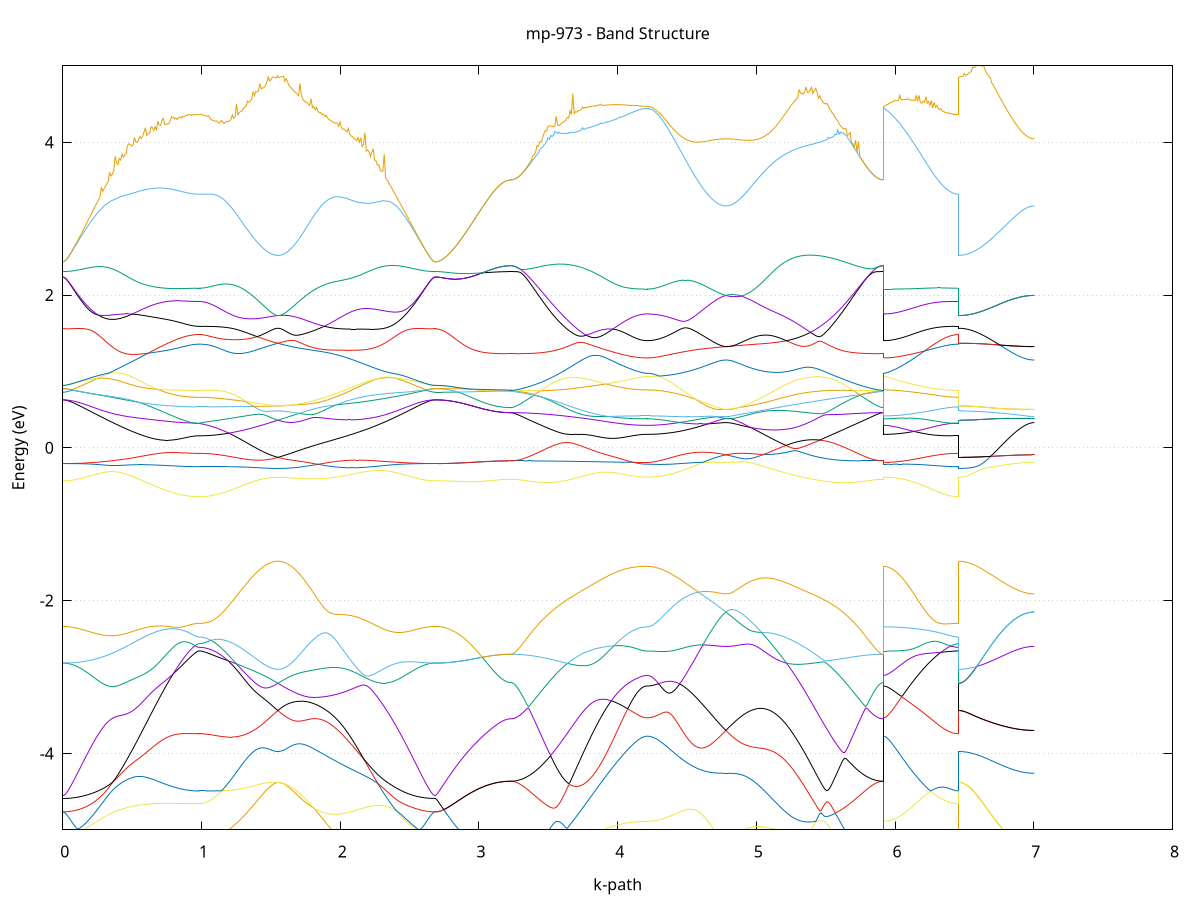 set title 'mp-973 - Band Structure'
set xlabel 'k-path'
set ylabel 'Energy (eV)'
set grid y
set yrange [-5:5]
set terminal png size 800,600
set output 'mp-973_bands_gnuplot.png'
plot '-' using 1:2 with lines notitle, '-' using 1:2 with lines notitle, '-' using 1:2 with lines notitle, '-' using 1:2 with lines notitle, '-' using 1:2 with lines notitle, '-' using 1:2 with lines notitle, '-' using 1:2 with lines notitle, '-' using 1:2 with lines notitle, '-' using 1:2 with lines notitle, '-' using 1:2 with lines notitle, '-' using 1:2 with lines notitle, '-' using 1:2 with lines notitle, '-' using 1:2 with lines notitle, '-' using 1:2 with lines notitle, '-' using 1:2 with lines notitle, '-' using 1:2 with lines notitle, '-' using 1:2 with lines notitle, '-' using 1:2 with lines notitle, '-' using 1:2 with lines notitle, '-' using 1:2 with lines notitle, '-' using 1:2 with lines notitle, '-' using 1:2 with lines notitle, '-' using 1:2 with lines notitle, '-' using 1:2 with lines notitle, '-' using 1:2 with lines notitle, '-' using 1:2 with lines notitle, '-' using 1:2 with lines notitle, '-' using 1:2 with lines notitle, '-' using 1:2 with lines notitle, '-' using 1:2 with lines notitle, '-' using 1:2 with lines notitle, '-' using 1:2 with lines notitle, '-' using 1:2 with lines notitle, '-' using 1:2 with lines notitle, '-' using 1:2 with lines notitle, '-' using 1:2 with lines notitle
0.000000 -43.683311
0.009929 -43.683311
0.019858 -43.683211
0.029788 -43.683111
0.039717 -43.682911
0.049646 -43.682611
0.059575 -43.682311
0.069505 -43.681911
0.079434 -43.681511
0.089363 -43.681011
0.099292 -43.680511
0.109222 -43.679911
0.119151 -43.679211
0.129080 -43.678511
0.139009 -43.677811
0.148939 -43.677011
0.158868 -43.676111
0.168797 -43.675211
0.178726 -43.674311
0.188655 -43.673211
0.198585 -43.672211
0.208514 -43.671111
0.218443 -43.669911
0.228372 -43.668711
0.238302 -43.667511
0.248231 -43.666211
0.258160 -43.664811
0.268089 -43.663411
0.278019 -43.662011
0.287948 -43.660511
0.297877 -43.659011
0.307806 -43.657511
0.317735 -43.655911
0.327665 -43.654311
0.337594 -43.652611
0.347523 -43.651011
0.357452 -43.649211
0.367382 -43.647511
0.377311 -43.645711
0.387240 -43.643911
0.397169 -43.642111
0.407099 -43.640211
0.417028 -43.638311
0.426957 -43.636411
0.436886 -43.634511
0.446816 -43.632511
0.456745 -43.630611
0.466674 -43.628611
0.476603 -43.626611
0.486532 -43.624611
0.496462 -43.622611
0.506391 -43.620511
0.516320 -43.618511
0.526249 -43.616511
0.536179 -43.614411
0.546108 -43.612411
0.556037 -43.610311
0.565966 -43.608311
0.575896 -43.606211
0.585825 -43.604211
0.595754 -43.602111
0.605683 -43.600111
0.615613 -43.598111
0.625542 -43.596111
0.635471 -43.594111
0.645400 -43.592111
0.655329 -43.590111
0.665259 -43.588211
0.675188 -43.586211
0.685117 -43.584311
0.695046 -43.582511
0.704976 -43.580611
0.714905 -43.578811
0.724834 -43.577011
0.734763 -43.575211
0.744693 -43.573511
0.754622 -43.571811
0.764551 -43.570211
0.774480 -43.568611
0.784409 -43.567111
0.794339 -43.565611
0.804268 -43.564111
0.814197 -43.562711
0.824126 -43.561411
0.834056 -43.560111
0.843985 -43.558911
0.853914 -43.557711
0.863843 -43.556611
0.873773 -43.555611
0.883702 -43.554711
0.893631 -43.553811
0.903560 -43.553111
0.913490 -43.552411
0.923419 -43.551811
0.933348 -43.551211
0.943277 -43.550811
0.953206 -43.550511
0.963136 -43.550211
0.973065 -43.550111
0.982994 -43.550111
0.982994 -43.550111
0.992951 -43.550011
1.002908 -43.550011
1.012864 -43.549911
1.022821 -43.549811
1.032778 -43.549711
1.042735 -43.549511
1.052691 -43.549311
1.062648 -43.549111
1.072605 -43.548811
1.082561 -43.548511
1.092518 -43.548211
1.102475 -43.547911
1.112432 -43.547511
1.122388 -43.547111
1.132345 -43.546611
1.142302 -43.546211
1.152258 -43.545711
1.162215 -43.545211
1.172172 -43.544711
1.182129 -43.544111
1.192085 -43.543511
1.202042 -43.542911
1.211999 -43.542311
1.221956 -43.541611
1.231912 -43.540911
1.241869 -43.540311
1.251826 -43.539511
1.261782 -43.538811
1.271739 -43.538111
1.281696 -43.537311
1.291653 -43.536511
1.301609 -43.535711
1.311566 -43.534911
1.321523 -43.534111
1.331479 -43.533211
1.341436 -43.532411
1.351393 -43.531511
1.361350 -43.530711
1.371306 -43.529811
1.381263 -43.528911
1.391220 -43.528011
1.401177 -43.527111
1.411133 -43.526211
1.421090 -43.525311
1.431047 -43.524411
1.441003 -43.523511
1.450960 -43.522611
1.460917 -43.521711
1.470874 -43.520811
1.480830 -43.519911
1.490787 -43.519011
1.500744 -43.518111
1.510701 -43.517211
1.520657 -43.516411
1.530614 -43.515511
1.540571 -43.514611
1.550527 -43.513811
1.550527 -43.513811
1.560484 -43.514611
1.570441 -43.515511
1.580398 -43.516411
1.590354 -43.517411
1.600311 -43.518411
1.610268 -43.519411
1.620224 -43.520411
1.630181 -43.521511
1.640138 -43.522611
1.650094 -43.523811
1.660051 -43.524911
1.670008 -43.526111
1.679965 -43.527411
1.689921 -43.528611
1.699878 -43.529911
1.709835 -43.531311
1.719791 -43.532611
1.729748 -43.534011
1.739705 -43.535511
1.749662 -43.536911
1.759618 -43.538411
1.769575 -43.539911
1.779532 -43.541511
1.789488 -43.543111
1.799445 -43.544711
1.809402 -43.546311
1.819359 -43.548011
1.829315 -43.549711
1.839272 -43.551411
1.849229 -43.553211
1.859185 -43.554911
1.869142 -43.556711
1.879099 -43.558611
1.889055 -43.560411
1.899012 -43.562311
1.908969 -43.564211
1.918926 -43.566111
1.928882 -43.568011
1.938839 -43.570011
1.948796 -43.572011
1.958752 -43.574011
1.968709 -43.576011
1.978666 -43.578011
1.988623 -43.580011
1.998579 -43.582111
2.008536 -43.584211
2.018493 -43.586211
2.028449 -43.588311
2.038406 -43.590411
2.048363 -43.592511
2.058319 -43.594611
2.068276 -43.596711
2.078233 -43.598911
2.088190 -43.601011
2.098146 -43.603111
2.108103 -43.605211
2.118060 -43.607311
2.128016 -43.609511
2.137973 -43.611611
2.147930 -43.613711
2.157887 -43.615811
2.167843 -43.617911
2.177800 -43.620011
2.187757 -43.622011
2.197713 -43.624111
2.207670 -43.626111
2.217627 -43.628211
2.227583 -43.630211
2.237540 -43.632211
2.247497 -43.634111
2.257454 -43.636111
2.267410 -43.638011
2.277367 -43.639911
2.287324 -43.641811
2.297280 -43.643611
2.307237 -43.645511
2.317194 -43.647311
2.327151 -43.649011
2.337107 -43.650811
2.347064 -43.652511
2.357021 -43.654111
2.366977 -43.655711
2.376934 -43.657311
2.386891 -43.658911
2.396848 -43.660411
2.406804 -43.661911
2.416761 -43.663311
2.426718 -43.664711
2.436674 -43.666111
2.446631 -43.667411
2.456588 -43.668611
2.466544 -43.669811
2.476501 -43.671011
2.486458 -43.672111
2.496415 -43.673211
2.506371 -43.674211
2.516328 -43.675211
2.526285 -43.676111
2.536241 -43.677011
2.546198 -43.677811
2.556155 -43.678511
2.566112 -43.679211
2.576068 -43.679911
2.586025 -43.680511
2.595982 -43.681011
2.605938 -43.681511
2.615895 -43.681911
2.625852 -43.682311
2.635808 -43.682611
2.645765 -43.682911
2.655722 -43.683111
2.665679 -43.683211
2.675635 -43.683311
2.685592 -43.683311
2.685592 -43.683311
2.695485 -43.683311
2.705377 -43.683211
2.715270 -43.683011
2.725163 -43.682811
2.735056 -43.682511
2.744948 -43.682211
2.754841 -43.681811
2.764734 -43.681311
2.774627 -43.680811
2.784519 -43.680211
2.794412 -43.679511
2.804305 -43.678811
2.814198 -43.678011
2.824090 -43.677211
2.833983 -43.676311
2.843876 -43.675311
2.853768 -43.674311
2.863661 -43.673311
2.873554 -43.672111
2.883447 -43.671011
2.893339 -43.669711
2.903232 -43.668411
2.913125 -43.667111
2.923018 -43.665711
2.932910 -43.664311
2.942803 -43.662811
2.952696 -43.661311
2.962589 -43.659711
2.972481 -43.658111
2.982374 -43.656411
2.992267 -43.654711
3.002159 -43.653011
3.012052 -43.651211
3.021945 -43.649411
3.031838 -43.647511
3.041730 -43.645611
3.051623 -43.643711
3.061516 -43.641811
3.071409 -43.639811
3.081301 -43.637811
3.091194 -43.635811
3.101087 -43.633711
3.110980 -43.631711
3.120872 -43.629611
3.130765 -43.627511
3.140658 -43.625511
3.150550 -43.623411
3.160443 -43.621311
3.170336 -43.619311
3.180229 -43.617311
3.190121 -43.615511
3.200014 -43.613811
3.209907 -43.612311
3.219800 -43.611311
3.229692 -43.611011
3.229692 -43.611011
3.239622 -43.610911
3.249551 -43.610911
3.259480 -43.610811
3.269409 -43.610611
3.279338 -43.610411
3.289268 -43.610211
3.299197 -43.609911
3.309126 -43.609611
3.319055 -43.609311
3.328985 -43.608911
3.338914 -43.608511
3.348843 -43.608011
3.358772 -43.607511
3.368702 -43.606911
3.378631 -43.606311
3.388560 -43.605711
3.398489 -43.605111
3.408419 -43.604411
3.418348 -43.603611
3.428277 -43.602911
3.438206 -43.602111
3.448135 -43.601211
3.458065 -43.600411
3.467994 -43.599511
3.477923 -43.598611
3.487852 -43.597611
3.497782 -43.596611
3.507711 -43.595611
3.517640 -43.594611
3.527569 -43.593511
3.537499 -43.592411
3.547428 -43.591311
3.557357 -43.590211
3.567286 -43.589011
3.577216 -43.587811
3.587145 -43.586611
3.597074 -43.585411
3.607003 -43.584211
3.616932 -43.582911
3.626862 -43.581711
3.636791 -43.580411
3.646720 -43.579111
3.656649 -43.577811
3.666579 -43.576511
3.676508 -43.575211
3.686437 -43.573811
3.696366 -43.572511
3.706296 -43.571211
3.716225 -43.569811
3.726154 -43.568511
3.736083 -43.567111
3.746012 -43.565811
3.755942 -43.564511
3.765871 -43.563111
3.775800 -43.561811
3.785729 -43.560511
3.795659 -43.559111
3.805588 -43.557811
3.815517 -43.556511
3.825446 -43.555211
3.835376 -43.554011
3.845305 -43.552711
3.855234 -43.551411
3.865163 -43.550211
3.875093 -43.549011
3.885022 -43.547811
3.894951 -43.546611
3.904880 -43.545511
3.914809 -43.544311
3.924739 -43.543211
3.934668 -43.542111
3.944597 -43.541111
3.954526 -43.540011
3.964456 -43.539011
3.974385 -43.538111
3.984314 -43.537111
3.994243 -43.536211
4.004173 -43.535311
4.014102 -43.534511
4.024031 -43.533611
4.033960 -43.532911
4.043889 -43.532111
4.053819 -43.531411
4.063748 -43.530711
4.073677 -43.530111
4.083606 -43.529511
4.093536 -43.529011
4.103465 -43.528511
4.113394 -43.528011
4.123323 -43.527611
4.133253 -43.527211
4.143182 -43.526811
4.153111 -43.526511
4.163040 -43.526311
4.172970 -43.526111
4.182899 -43.525911
4.192828 -43.525811
4.202757 -43.525711
4.212686 -43.525711
4.212686 -43.525711
4.222643 -43.525711
4.232600 -43.525711
4.242557 -43.525611
4.252513 -43.525611
4.262470 -43.525511
4.272427 -43.525411
4.282384 -43.525411
4.292340 -43.525211
4.302297 -43.525111
4.312254 -43.525011
4.322210 -43.524811
4.332167 -43.524711
4.342124 -43.524511
4.352081 -43.524311
4.362037 -43.524111
4.371994 -43.523911
4.381951 -43.523711
4.391908 -43.523411
4.401864 -43.523211
4.411821 -43.522911
4.421778 -43.522711
4.431734 -43.522411
4.441691 -43.522111
4.451648 -43.521911
4.461605 -43.521611
4.471561 -43.521311
4.481518 -43.521011
4.491475 -43.520711
4.501431 -43.520411
4.511388 -43.520111
4.521345 -43.519711
4.531302 -43.519411
4.541258 -43.519111
4.551215 -43.518811
4.561172 -43.518511
4.571129 -43.518211
4.581085 -43.517911
4.591042 -43.517611
4.600999 -43.517311
4.610955 -43.517011
4.620912 -43.516711
4.630869 -43.516411
4.640826 -43.516111
4.650782 -43.515911
4.660739 -43.515611
4.670696 -43.515411
4.680652 -43.515211
4.690609 -43.514911
4.700566 -43.514711
4.710523 -43.514511
4.720479 -43.514411
4.730436 -43.514211
4.740393 -43.514011
4.750350 -43.513911
4.760306 -43.513811
4.770263 -43.513711
4.780220 -43.513611
4.780220 -43.513611
4.790176 -43.513711
4.800133 -43.513811
4.810090 -43.513911
4.820047 -43.514111
4.830003 -43.514211
4.839960 -43.514411
4.849917 -43.514611
4.859873 -43.514911
4.869830 -43.515211
4.879787 -43.515411
4.889743 -43.515811
4.899700 -43.516111
4.909657 -43.516511
4.919614 -43.516911
4.929570 -43.517311
4.939527 -43.517811
4.949484 -43.518311
4.959440 -43.518811
4.969397 -43.519311
4.979354 -43.519911
4.989311 -43.520511
4.999267 -43.521111
5.009224 -43.521811
5.019181 -43.522511
5.029137 -43.523211
5.039094 -43.523911
5.049051 -43.524711
5.059007 -43.525511
5.068964 -43.526311
5.078921 -43.527211
5.088878 -43.528111
5.098834 -43.529011
5.108791 -43.529911
5.118748 -43.530911
5.128704 -43.531911
5.138661 -43.532911
5.148618 -43.533911
5.158575 -43.535011
5.168531 -43.536011
5.178488 -43.537211
5.188445 -43.538311
5.198401 -43.539411
5.208358 -43.540611
5.218315 -43.541811
5.228272 -43.543011
5.238228 -43.544211
5.248185 -43.545411
5.258142 -43.546711
5.268098 -43.548011
5.278055 -43.549311
5.288012 -43.550611
5.297968 -43.551911
5.307925 -43.553211
5.317882 -43.554511
5.327839 -43.555811
5.337795 -43.557211
5.347752 -43.558511
5.357709 -43.559911
5.367665 -43.561311
5.377622 -43.562611
5.387579 -43.564011
5.397536 -43.565411
5.407492 -43.566811
5.417449 -43.568111
5.427406 -43.569511
5.437362 -43.570811
5.447319 -43.572211
5.457276 -43.573611
5.467232 -43.574911
5.477189 -43.576211
5.487146 -43.577611
5.497103 -43.578911
5.507059 -43.580211
5.517016 -43.581511
5.526973 -43.582811
5.536929 -43.584011
5.546886 -43.585311
5.556843 -43.586511
5.566800 -43.587711
5.576756 -43.588911
5.586713 -43.590011
5.596670 -43.591211
5.606626 -43.592311
5.616583 -43.593411
5.626540 -43.594511
5.636496 -43.595511
5.646453 -43.596511
5.656410 -43.597511
5.666367 -43.598511
5.676323 -43.599411
5.686280 -43.600311
5.696237 -43.601211
5.706193 -43.602011
5.716150 -43.602811
5.726107 -43.603611
5.736064 -43.604311
5.746020 -43.605011
5.755977 -43.605711
5.765934 -43.606311
5.775890 -43.606911
5.785847 -43.607511
5.795804 -43.608011
5.805761 -43.608411
5.815717 -43.608911
5.825674 -43.609311
5.835631 -43.609611
5.845587 -43.609911
5.855544 -43.610211
5.865501 -43.610411
5.875457 -43.610611
5.885414 -43.610811
5.895371 -43.610911
5.905328 -43.610911
5.915284 -43.611011
5.915284 -43.525711
5.925177 -43.525811
5.935070 -43.526211
5.944963 -43.526711
5.954855 -43.527311
5.964748 -43.528011
5.974641 -43.528611
5.984533 -43.529311
5.994426 -43.530011
6.004319 -43.530711
6.014212 -43.531411
6.024104 -43.532111
6.033997 -43.532811
6.043890 -43.533511
6.053783 -43.534111
6.063675 -43.534811
6.073568 -43.535511
6.083461 -43.536111
6.093353 -43.536811
6.103246 -43.537411
6.113139 -43.538111
6.123032 -43.538711
6.132924 -43.539311
6.142817 -43.539911
6.152710 -43.540511
6.162603 -43.541011
6.172495 -43.541611
6.182388 -43.542111
6.192281 -43.542611
6.202174 -43.543211
6.212066 -43.543711
6.221959 -43.544111
6.231852 -43.544611
6.241744 -43.545011
6.251637 -43.545511
6.261530 -43.545911
6.271423 -43.546311
6.281315 -43.546711
6.291208 -43.547011
6.301101 -43.547411
6.310994 -43.547711
6.320886 -43.548011
6.330779 -43.548311
6.340672 -43.548511
6.350565 -43.548811
6.360457 -43.549011
6.370350 -43.549211
6.380243 -43.549411
6.390135 -43.549511
6.400028 -43.549711
6.409921 -43.549811
6.419814 -43.549911
6.429706 -43.550011
6.439599 -43.550011
6.449492 -43.550011
6.459385 -43.550111
6.459385 -43.513811
6.469277 -43.513811
6.479170 -43.513811
6.489063 -43.513811
6.498956 -43.513811
6.508848 -43.513811
6.518741 -43.513811
6.528634 -43.513811
6.538526 -43.513811
6.548419 -43.513811
6.558312 -43.513811
6.568205 -43.513811
6.578097 -43.513811
6.587990 -43.513811
6.597883 -43.513711
6.607776 -43.513711
6.617668 -43.513711
6.627561 -43.513711
6.637454 -43.513711
6.647347 -43.513711
6.657239 -43.513711
6.667132 -43.513711
6.677025 -43.513711
6.686917 -43.513711
6.696810 -43.513711
6.706703 -43.513711
6.716596 -43.513711
6.726488 -43.513711
6.736381 -43.513711
6.746274 -43.513711
6.756167 -43.513711
6.766059 -43.513711
6.775952 -43.513711
6.785845 -43.513711
6.795738 -43.513711
6.805630 -43.513711
6.815523 -43.513711
6.825416 -43.513711
6.835308 -43.513711
6.845201 -43.513711
6.855094 -43.513711
6.864987 -43.513711
6.874879 -43.513611
6.884772 -43.513611
6.894665 -43.513611
6.904558 -43.513611
6.914450 -43.513611
6.924343 -43.513611
6.934236 -43.513611
6.944129 -43.513611
6.954021 -43.513611
6.963914 -43.513611
6.973807 -43.513611
6.983699 -43.513611
6.993592 -43.513611
7.003485 -43.513611
e
0.000000 -43.523411
0.009929 -43.523311
0.019858 -43.523311
0.029788 -43.523311
0.039717 -43.523211
0.049646 -43.523111
0.059575 -43.523011
0.069505 -43.522811
0.079434 -43.522711
0.089363 -43.522511
0.099292 -43.522311
0.109222 -43.522111
0.119151 -43.521811
0.129080 -43.521511
0.139009 -43.521311
0.148939 -43.521011
0.158868 -43.520611
0.168797 -43.520311
0.178726 -43.519911
0.188655 -43.519611
0.198585 -43.519211
0.208514 -43.518811
0.218443 -43.518411
0.228372 -43.517911
0.238302 -43.517511
0.248231 -43.517011
0.258160 -43.516611
0.268089 -43.516111
0.278019 -43.515611
0.287948 -43.515111
0.297877 -43.514611
0.307806 -43.514011
0.317735 -43.513511
0.327665 -43.513011
0.337594 -43.512411
0.347523 -43.511911
0.357452 -43.511311
0.367382 -43.510811
0.377311 -43.510211
0.387240 -43.509711
0.397169 -43.509111
0.407099 -43.508611
0.417028 -43.508011
0.426957 -43.507511
0.436886 -43.506911
0.446816 -43.506411
0.456745 -43.505811
0.466674 -43.505311
0.476603 -43.504811
0.486532 -43.504311
0.496462 -43.503811
0.506391 -43.503311
0.516320 -43.502811
0.526249 -43.502311
0.536179 -43.501911
0.546108 -43.501411
0.556037 -43.501011
0.565966 -43.500611
0.575896 -43.500211
0.585825 -43.499811
0.595754 -43.499411
0.605683 -43.499111
0.615613 -43.498711
0.625542 -43.498411
0.635471 -43.498111
0.645400 -43.497911
0.655329 -43.497611
0.665259 -43.497411
0.675188 -43.497211
0.685117 -43.497011
0.695046 -43.496811
0.704976 -43.496611
0.714905 -43.496511
0.724834 -43.496411
0.734763 -43.496311
0.744693 -43.496311
0.754622 -43.496211
0.764551 -43.496211
0.774480 -43.496211
0.784409 -43.496211
0.794339 -43.496211
0.804268 -43.496211
0.814197 -43.496311
0.824126 -43.496411
0.834056 -43.496411
0.843985 -43.496511
0.853914 -43.496611
0.863843 -43.496711
0.873773 -43.496811
0.883702 -43.496911
0.893631 -43.497011
0.903560 -43.497111
0.913490 -43.497211
0.923419 -43.497311
0.933348 -43.497311
0.943277 -43.497411
0.953206 -43.497511
0.963136 -43.497511
0.973065 -43.497511
0.982994 -43.497511
0.982994 -43.497511
0.992951 -43.497511
1.002908 -43.497511
1.012864 -43.497511
1.022821 -43.497611
1.032778 -43.497611
1.042735 -43.497611
1.052691 -43.497611
1.062648 -43.497711
1.072605 -43.497711
1.082561 -43.497711
1.092518 -43.497811
1.102475 -43.497811
1.112432 -43.497911
1.122388 -43.498011
1.132345 -43.498011
1.142302 -43.498111
1.152258 -43.498211
1.162215 -43.498311
1.172172 -43.498411
1.182129 -43.498511
1.192085 -43.498611
1.202042 -43.498811
1.211999 -43.498911
1.221956 -43.499011
1.231912 -43.499211
1.241869 -43.499411
1.251826 -43.499611
1.261782 -43.499711
1.271739 -43.500011
1.281696 -43.500211
1.291653 -43.500411
1.301609 -43.500711
1.311566 -43.500911
1.321523 -43.501211
1.331479 -43.501511
1.341436 -43.501811
1.351393 -43.502211
1.361350 -43.502511
1.371306 -43.502911
1.381263 -43.503311
1.391220 -43.503711
1.401177 -43.504211
1.411133 -43.504611
1.421090 -43.505111
1.431047 -43.505611
1.441003 -43.506211
1.450960 -43.506711
1.460917 -43.507311
1.470874 -43.507911
1.480830 -43.508511
1.490787 -43.509211
1.500744 -43.509911
1.510701 -43.510611
1.520657 -43.511411
1.530614 -43.512111
1.540571 -43.512911
1.550527 -43.513711
1.550527 -43.513711
1.560484 -43.512911
1.570441 -43.512111
1.580398 -43.511311
1.590354 -43.510511
1.600311 -43.509711
1.610268 -43.508911
1.620224 -43.508211
1.630181 -43.507411
1.640138 -43.506711
1.650094 -43.506011
1.660051 -43.505311
1.670008 -43.504711
1.679965 -43.504011
1.689921 -43.503411
1.699878 -43.502811
1.709835 -43.502211
1.719791 -43.501711
1.729748 -43.501111
1.739705 -43.500611
1.749662 -43.500211
1.759618 -43.499711
1.769575 -43.499311
1.779532 -43.498911
1.789488 -43.498511
1.799445 -43.498111
1.809402 -43.497811
1.819359 -43.497511
1.829315 -43.497211
1.839272 -43.497011
1.849229 -43.496811
1.859185 -43.496611
1.869142 -43.496411
1.879099 -43.496311
1.889055 -43.496211
1.899012 -43.496111
1.908969 -43.496011
1.918926 -43.496011
1.928882 -43.496011
1.938839 -43.496011
1.948796 -43.496011
1.958752 -43.496111
1.968709 -43.496211
1.978666 -43.496311
1.988623 -43.496511
1.998579 -43.496611
2.008536 -43.496811
2.018493 -43.497011
2.028449 -43.497311
2.038406 -43.497511
2.048363 -43.497811
2.058319 -43.498111
2.068276 -43.498411
2.078233 -43.498811
2.088190 -43.499211
2.098146 -43.499511
2.108103 -43.499911
2.118060 -43.500311
2.128016 -43.500811
2.137973 -43.501211
2.147930 -43.501711
2.157887 -43.502111
2.167843 -43.502611
2.177800 -43.503111
2.187757 -43.503611
2.197713 -43.504111
2.207670 -43.504611
2.217627 -43.505211
2.227583 -43.505711
2.237540 -43.506311
2.247497 -43.506811
2.257454 -43.507411
2.267410 -43.507911
2.277367 -43.508511
2.287324 -43.509011
2.297280 -43.509611
2.307237 -43.510211
2.317194 -43.510711
2.327151 -43.511311
2.337107 -43.511811
2.347064 -43.512411
2.357021 -43.512911
2.366977 -43.513511
2.376934 -43.514011
2.386891 -43.514511
2.396848 -43.515011
2.406804 -43.515511
2.416761 -43.516011
2.426718 -43.516511
2.436674 -43.517011
2.446631 -43.517511
2.456588 -43.517911
2.466544 -43.518311
2.476501 -43.518811
2.486458 -43.519211
2.496415 -43.519611
2.506371 -43.519911
2.516328 -43.520311
2.526285 -43.520611
2.536241 -43.520911
2.546198 -43.521311
2.556155 -43.521511
2.566112 -43.521811
2.576068 -43.522011
2.586025 -43.522311
2.595982 -43.522511
2.605938 -43.522711
2.615895 -43.522811
2.625852 -43.523011
2.635808 -43.523111
2.645765 -43.523211
2.655722 -43.523311
2.665679 -43.523311
2.675635 -43.523411
2.685592 -43.523411
2.685592 -43.523411
2.695485 -43.523411
2.705377 -43.523511
2.715270 -43.523711
2.725163 -43.523911
2.735056 -43.524211
2.744948 -43.524511
2.754841 -43.525011
2.764734 -43.525511
2.774627 -43.526011
2.784519 -43.526611
2.794412 -43.527311
2.804305 -43.528111
2.814198 -43.528911
2.824090 -43.529811
2.833983 -43.530711
2.843876 -43.531711
2.853768 -43.532711
2.863661 -43.533811
2.873554 -43.535011
2.883447 -43.536211
2.893339 -43.537511
2.903232 -43.538811
2.913125 -43.540211
2.923018 -43.541611
2.932910 -43.543111
2.942803 -43.544611
2.952696 -43.546211
2.962589 -43.547811
2.972481 -43.549511
2.982374 -43.551211
2.992267 -43.552911
3.002159 -43.554711
3.012052 -43.556511
3.021945 -43.558411
3.031838 -43.560311
3.041730 -43.562211
3.051623 -43.564211
3.061516 -43.566211
3.071409 -43.568211
3.081301 -43.570211
3.091194 -43.572311
3.101087 -43.574311
3.110980 -43.576411
3.120872 -43.578511
3.130765 -43.580611
3.140658 -43.582711
3.150550 -43.584811
3.160443 -43.586911
3.170336 -43.588911
3.180229 -43.590911
3.190121 -43.592811
3.200014 -43.594511
3.209907 -43.596011
3.219800 -43.597011
3.229692 -43.597311
3.229692 -43.597311
3.239622 -43.597311
3.249551 -43.597311
3.259480 -43.597211
3.269409 -43.597011
3.279338 -43.596911
3.289268 -43.596711
3.299197 -43.596411
3.309126 -43.596111
3.319055 -43.595811
3.328985 -43.595411
3.338914 -43.595011
3.348843 -43.594611
3.358772 -43.594111
3.368702 -43.593611
3.378631 -43.593111
3.388560 -43.592511
3.398489 -43.591911
3.408419 -43.591311
3.418348 -43.590611
3.428277 -43.589911
3.438206 -43.589211
3.448135 -43.588411
3.458065 -43.587611
3.467994 -43.586811
3.477923 -43.586011
3.487852 -43.585111
3.497782 -43.584211
3.507711 -43.583211
3.517640 -43.582311
3.527569 -43.581311
3.537499 -43.580311
3.547428 -43.579311
3.557357 -43.578311
3.567286 -43.577211
3.577216 -43.576111
3.587145 -43.575011
3.597074 -43.573911
3.607003 -43.572811
3.616932 -43.571711
3.626862 -43.570511
3.636791 -43.569411
3.646720 -43.568211
3.656649 -43.567011
3.666579 -43.565811
3.676508 -43.564611
3.686437 -43.563411
3.696366 -43.562211
3.706296 -43.561011
3.716225 -43.559811
3.726154 -43.558611
3.736083 -43.557411
3.746012 -43.556211
3.755942 -43.555011
3.765871 -43.553811
3.775800 -43.552611
3.785729 -43.551411
3.795659 -43.550311
3.805588 -43.549111
3.815517 -43.547911
3.825446 -43.546811
3.835376 -43.545711
3.845305 -43.544511
3.855234 -43.543411
3.865163 -43.542411
3.875093 -43.541311
3.885022 -43.540311
3.894951 -43.539211
3.904880 -43.538211
3.914809 -43.537211
3.924739 -43.536311
3.934668 -43.535411
3.944597 -43.534411
3.954526 -43.533611
3.964456 -43.532711
3.974385 -43.531911
3.984314 -43.531111
3.994243 -43.530311
4.004173 -43.529611
4.014102 -43.528911
4.024031 -43.528211
4.033960 -43.527511
4.043889 -43.526911
4.053819 -43.526311
4.063748 -43.525811
4.073677 -43.525311
4.083606 -43.524811
4.093536 -43.524311
4.103465 -43.523911
4.113394 -43.523611
4.123323 -43.523211
4.133253 -43.522911
4.143182 -43.522711
4.153111 -43.522411
4.163040 -43.522211
4.172970 -43.522111
4.182899 -43.521911
4.192828 -43.521811
4.202757 -43.521811
4.212686 -43.521811
4.212686 -43.521811
4.222643 -43.521811
4.232600 -43.521811
4.242557 -43.521711
4.252513 -43.521711
4.262470 -43.521611
4.272427 -43.521611
4.282384 -43.521511
4.292340 -43.521411
4.302297 -43.521311
4.312254 -43.521211
4.322210 -43.521011
4.332167 -43.520911
4.342124 -43.520811
4.352081 -43.520611
4.362037 -43.520511
4.371994 -43.520311
4.381951 -43.520111
4.391908 -43.519911
4.401864 -43.519711
4.411821 -43.519511
4.421778 -43.519311
4.431734 -43.519111
4.441691 -43.518911
4.451648 -43.518611
4.461605 -43.518411
4.471561 -43.518211
4.481518 -43.517911
4.491475 -43.517711
4.501431 -43.517511
4.511388 -43.517211
4.521345 -43.517011
4.531302 -43.516811
4.541258 -43.516511
4.551215 -43.516311
4.561172 -43.516111
4.571129 -43.515811
4.581085 -43.515611
4.591042 -43.515411
4.600999 -43.515211
4.610955 -43.515011
4.620912 -43.514811
4.630869 -43.514611
4.640826 -43.514511
4.650782 -43.514311
4.660739 -43.514211
4.670696 -43.514011
4.680652 -43.513911
4.690609 -43.513811
4.700566 -43.513711
4.710523 -43.513611
4.720479 -43.513611
4.730436 -43.513511
4.740393 -43.513511
4.750350 -43.513511
4.760306 -43.513511
4.770263 -43.513611
4.780220 -43.513611
4.780220 -43.513611
4.790176 -43.513611
4.800133 -43.513511
4.810090 -43.513511
4.820047 -43.513511
4.830003 -43.513611
4.839960 -43.513611
4.849917 -43.513711
4.859873 -43.513811
4.869830 -43.513911
4.879787 -43.514111
4.889743 -43.514211
4.899700 -43.514411
4.909657 -43.514711
4.919614 -43.514911
4.929570 -43.515211
4.939527 -43.515511
4.949484 -43.515811
4.959440 -43.516211
4.969397 -43.516611
4.979354 -43.517011
4.989311 -43.517411
4.999267 -43.517911
5.009224 -43.518411
5.019181 -43.518911
5.029137 -43.519511
5.039094 -43.520111
5.049051 -43.520711
5.059007 -43.521311
5.068964 -43.522011
5.078921 -43.522711
5.088878 -43.523411
5.098834 -43.524111
5.108791 -43.524911
5.118748 -43.525711
5.128704 -43.526511
5.138661 -43.527411
5.148618 -43.528211
5.158575 -43.529111
5.168531 -43.530011
5.178488 -43.531011
5.188445 -43.531911
5.198401 -43.532911
5.208358 -43.533911
5.218315 -43.535011
5.228272 -43.536011
5.238228 -43.537111
5.248185 -43.538111
5.258142 -43.539211
5.268098 -43.540311
5.278055 -43.541511
5.288012 -43.542611
5.297968 -43.543811
5.307925 -43.544911
5.317882 -43.546111
5.327839 -43.547311
5.337795 -43.548511
5.347752 -43.549711
5.357709 -43.550911
5.367665 -43.552111
5.377622 -43.553411
5.387579 -43.554611
5.397536 -43.555811
5.407492 -43.557011
5.417449 -43.558311
5.427406 -43.559511
5.437362 -43.560711
5.447319 -43.562011
5.457276 -43.563211
5.467232 -43.564411
5.477189 -43.565611
5.487146 -43.566811
5.497103 -43.568011
5.507059 -43.569211
5.517016 -43.570411
5.526973 -43.571511
5.536929 -43.572711
5.546886 -43.573811
5.556843 -43.574911
5.566800 -43.576011
5.576756 -43.577111
5.586713 -43.578211
5.596670 -43.579211
5.606626 -43.580211
5.616583 -43.581211
5.626540 -43.582211
5.636496 -43.583211
5.646453 -43.584111
5.656410 -43.585011
5.666367 -43.585911
5.676323 -43.586711
5.686280 -43.587611
5.696237 -43.588411
5.706193 -43.589111
5.716150 -43.589911
5.726107 -43.590611
5.736064 -43.591311
5.746020 -43.591911
5.755977 -43.592511
5.765934 -43.593111
5.775890 -43.593611
5.785847 -43.594111
5.795804 -43.594611
5.805761 -43.595011
5.815717 -43.595411
5.825674 -43.595811
5.835631 -43.596111
5.845587 -43.596411
5.855544 -43.596711
5.865501 -43.596911
5.875457 -43.597011
5.885414 -43.597211
5.895371 -43.597311
5.905328 -43.597311
5.915284 -43.597311
5.915284 -43.521811
5.925177 -43.521611
5.935070 -43.521311
5.944963 -43.520811
5.954855 -43.520211
5.964748 -43.519511
5.974641 -43.518911
5.984533 -43.518211
5.994426 -43.517511
6.004319 -43.516811
6.014212 -43.516111
6.024104 -43.515411
6.033997 -43.514711
6.043890 -43.514011
6.053783 -43.513411
6.063675 -43.512711
6.073568 -43.512011
6.083461 -43.511411
6.093353 -43.510711
6.103246 -43.510111
6.113139 -43.509511
6.123032 -43.508811
6.132924 -43.508211
6.142817 -43.507611
6.152710 -43.507111
6.162603 -43.506511
6.172495 -43.505911
6.182388 -43.505411
6.192281 -43.504911
6.202174 -43.504411
6.212066 -43.503911
6.221959 -43.503411
6.231852 -43.502911
6.241744 -43.502511
6.251637 -43.502111
6.261530 -43.501711
6.271423 -43.501311
6.281315 -43.500911
6.291208 -43.500511
6.301101 -43.500211
6.310994 -43.499911
6.320886 -43.499611
6.330779 -43.499311
6.340672 -43.499011
6.350565 -43.498811
6.360457 -43.498611
6.370350 -43.498411
6.380243 -43.498211
6.390135 -43.498111
6.400028 -43.497911
6.409921 -43.497811
6.419814 -43.497711
6.429706 -43.497611
6.439599 -43.497611
6.449492 -43.497511
6.459385 -43.497511
6.459385 -43.513811
6.469277 -43.513811
6.479170 -43.513811
6.489063 -43.513811
6.498956 -43.513711
6.508848 -43.513711
6.518741 -43.513711
6.528634 -43.513711
6.538526 -43.513711
6.548419 -43.513711
6.558312 -43.513711
6.568205 -43.513711
6.578097 -43.513711
6.587990 -43.513711
6.597883 -43.513711
6.607776 -43.513711
6.617668 -43.513711
6.627561 -43.513711
6.637454 -43.513711
6.647347 -43.513711
6.657239 -43.513711
6.667132 -43.513711
6.677025 -43.513711
6.686917 -43.513711
6.696810 -43.513711
6.706703 -43.513711
6.716596 -43.513711
6.726488 -43.513711
6.736381 -43.513711
6.746274 -43.513711
6.756167 -43.513711
6.766059 -43.513711
6.775952 -43.513711
6.785845 -43.513711
6.795738 -43.513711
6.805630 -43.513711
6.815523 -43.513611
6.825416 -43.513611
6.835308 -43.513611
6.845201 -43.513611
6.855094 -43.513611
6.864987 -43.513611
6.874879 -43.513611
6.884772 -43.513611
6.894665 -43.513611
6.904558 -43.513611
6.914450 -43.513611
6.924343 -43.513611
6.934236 -43.513611
6.944129 -43.513611
6.954021 -43.513611
6.963914 -43.513611
6.973807 -43.513611
6.983699 -43.513611
6.993592 -43.513611
7.003485 -43.513611
e
0.000000 -20.980611
0.009929 -20.980411
0.019858 -20.979911
0.029788 -20.979011
0.039717 -20.977811
0.049646 -20.976311
0.059575 -20.974411
0.069505 -20.972111
0.079434 -20.969511
0.089363 -20.966611
0.099292 -20.963311
0.109222 -20.959711
0.119151 -20.955811
0.129080 -20.951511
0.139009 -20.946911
0.148939 -20.942011
0.158868 -20.936811
0.168797 -20.931211
0.178726 -20.925311
0.188655 -20.919211
0.198585 -20.912711
0.208514 -20.905911
0.218443 -20.898811
0.228372 -20.891411
0.238302 -20.883811
0.248231 -20.875811
0.258160 -20.867611
0.268089 -20.859111
0.278019 -20.850411
0.287948 -20.841511
0.297877 -20.832311
0.307806 -20.822911
0.317735 -20.813311
0.327665 -20.803411
0.337594 -20.793411
0.347523 -20.783311
0.357452 -20.772911
0.367382 -20.762511
0.377311 -20.751911
0.387240 -20.741211
0.397169 -20.730511
0.407099 -20.719711
0.417028 -20.708811
0.426957 -20.698011
0.436886 -20.687211
0.446816 -20.676511
0.456745 -20.666011
0.466674 -20.655611
0.476603 -20.645411
0.486532 -20.635411
0.496462 -20.625811
0.506391 -20.616611
0.516320 -20.607911
0.526249 -20.599711
0.536179 -20.592211
0.546108 -20.585511
0.556037 -20.579611
0.565966 -20.574711
0.575896 -20.571011
0.585825 -20.568611
0.595754 -20.567811
0.605683 -20.568711
0.615613 -20.571611
0.625542 -20.576811
0.635471 -20.584311
0.645400 -20.594311
0.655329 -20.606611
0.665259 -20.620911
0.675188 -20.636711
0.685117 -20.653511
0.695046 -20.671011
0.704976 -20.688911
0.714905 -20.706811
0.724834 -20.724611
0.734763 -20.742211
0.744693 -20.759511
0.754622 -20.776311
0.764551 -20.792511
0.774480 -20.808311
0.784409 -20.823411
0.794339 -20.837911
0.804268 -20.851811
0.814197 -20.865011
0.824126 -20.877511
0.834056 -20.889311
0.843985 -20.900411
0.853914 -20.910811
0.863843 -20.920411
0.873773 -20.929311
0.883702 -20.937411
0.893631 -20.944811
0.903560 -20.951411
0.913490 -20.957311
0.923419 -20.962311
0.933348 -20.966611
0.943277 -20.970211
0.953206 -20.972911
0.963136 -20.974911
0.973065 -20.976011
0.982994 -20.976411
0.982994 -20.976411
0.992951 -20.976211
1.002908 -20.975711
1.012864 -20.974811
1.022821 -20.973511
1.032778 -20.971811
1.042735 -20.969811
1.052691 -20.967411
1.062648 -20.964711
1.072605 -20.961611
1.082561 -20.958111
1.092518 -20.954311
1.102475 -20.950211
1.112432 -20.945611
1.122388 -20.940811
1.132345 -20.935611
1.142302 -20.930011
1.152258 -20.924111
1.162215 -20.917911
1.172172 -20.911311
1.182129 -20.904411
1.192085 -20.897211
1.202042 -20.889711
1.211999 -20.881911
1.221956 -20.873811
1.231912 -20.865311
1.241869 -20.856611
1.251826 -20.847711
1.261782 -20.838411
1.271739 -20.828911
1.281696 -20.819211
1.291653 -20.809211
1.301609 -20.799011
1.311566 -20.788611
1.321523 -20.778111
1.331479 -20.767311
1.341436 -20.756411
1.351393 -20.745411
1.361350 -20.734311
1.371306 -20.723111
1.381263 -20.711911
1.391220 -20.700711
1.401177 -20.689611
1.411133 -20.678511
1.421090 -20.667611
1.431047 -20.657011
1.441003 -20.646611
1.450960 -20.636611
1.460917 -20.627011
1.470874 -20.618111
1.480830 -20.609811
1.490787 -20.602311
1.500744 -20.595711
1.510701 -20.590111
1.520657 -20.585611
1.530614 -20.582311
1.540571 -20.580311
1.550527 -20.579511
1.550527 -20.579511
1.560484 -20.579811
1.570441 -20.581211
1.580398 -20.583611
1.590354 -20.586911
1.600311 -20.590911
1.610268 -20.595411
1.620224 -20.600411
1.630181 -20.605611
1.640138 -20.611011
1.650094 -20.616411
1.660051 -20.621711
1.670008 -20.627011
1.679965 -20.631911
1.689921 -20.636711
1.699878 -20.641011
1.709835 -20.645011
1.719791 -20.648611
1.729748 -20.651711
1.739705 -20.654411
1.749662 -20.656511
1.759618 -20.658211
1.769575 -20.659311
1.779532 -20.659811
1.789488 -20.659811
1.799445 -20.659211
1.809402 -20.658111
1.819359 -20.656511
1.829315 -20.654311
1.839272 -20.651611
1.849229 -20.648311
1.859185 -20.644611
1.869142 -20.640411
1.879099 -20.635711
1.889055 -20.630611
1.899012 -20.625211
1.908969 -20.619411
1.918926 -20.613311
1.928882 -20.607011
1.938839 -20.600611
1.948796 -20.594011
1.958752 -20.587511
1.968709 -20.581011
1.978666 -20.574811
1.988623 -20.568811
1.998579 -20.563311
2.008536 -20.558311
2.018493 -20.553911
2.028449 -20.550311
2.038406 -20.547511
2.048363 -20.545711
2.058319 -20.545011
2.068276 -20.545311
2.078233 -20.546611
2.088190 -20.549111
2.098146 -20.552511
2.108103 -20.557011
2.118060 -20.562511
2.128016 -20.568811
2.137973 -20.575811
2.147930 -20.583611
2.157887 -20.592011
2.167843 -20.601011
2.177800 -20.610411
2.187757 -20.620211
2.197713 -20.630311
2.207670 -20.640711
2.217627 -20.651311
2.227583 -20.662111
2.237540 -20.673111
2.247497 -20.684111
2.257454 -20.695111
2.267410 -20.706211
2.277367 -20.717211
2.287324 -20.728311
2.297280 -20.739211
2.307237 -20.750011
2.317194 -20.760811
2.327151 -20.771411
2.337107 -20.781811
2.347064 -20.792111
2.357021 -20.802211
2.366977 -20.812211
2.376934 -20.821911
2.386891 -20.831411
2.396848 -20.840611
2.406804 -20.849711
2.416761 -20.858411
2.426718 -20.866911
2.436674 -20.875211
2.446631 -20.883211
2.456588 -20.890911
2.466544 -20.898311
2.476501 -20.905511
2.486458 -20.912311
2.496415 -20.918811
2.506371 -20.925011
2.516328 -20.930911
2.526285 -20.936511
2.536241 -20.941811
2.546198 -20.946811
2.556155 -20.951411
2.566112 -20.955711
2.576068 -20.959611
2.586025 -20.963211
2.595982 -20.966511
2.605938 -20.969511
2.615895 -20.972111
2.625852 -20.974311
2.635808 -20.976211
2.645765 -20.977811
2.655722 -20.979011
2.665679 -20.979911
2.675635 -20.980411
2.685592 -20.980611
2.685592 -20.980611
2.695485 -20.980211
2.705377 -20.979211
2.715270 -20.977411
2.725163 -20.975011
2.735056 -20.971811
2.744948 -20.968011
2.754841 -20.963511
2.764734 -20.958211
2.774627 -20.952311
2.784519 -20.945711
2.794412 -20.938411
2.804305 -20.930411
2.814198 -20.921711
2.824090 -20.912411
2.833983 -20.902411
2.843876 -20.891711
2.853768 -20.880411
2.863661 -20.868411
2.873554 -20.855711
2.883447 -20.842511
2.893339 -20.828511
2.903232 -20.814011
2.913125 -20.798811
2.923018 -20.783111
2.932910 -20.766711
2.942803 -20.749711
2.952696 -20.732211
2.962589 -20.714111
2.972481 -20.695511
2.982374 -20.676311
2.992267 -20.656611
3.002159 -20.636411
3.012052 -20.615811
3.021945 -20.594711
3.031838 -20.573211
3.041730 -20.551311
3.051623 -20.529111
3.061516 -20.506611
3.071409 -20.483911
3.081301 -20.460911
3.091194 -20.437911
3.101087 -20.414911
3.110980 -20.391911
3.120872 -20.369211
3.130765 -20.346811
3.140658 -20.325011
3.150550 -20.303911
3.160443 -20.283911
3.170336 -20.265311
3.180229 -20.248411
3.190121 -20.233611
3.200014 -20.221511
3.209907 -20.212511
3.219800 -20.206811
3.229692 -20.204911
3.229692 -20.204911
3.239622 -20.205111
3.249551 -20.205511
3.259480 -20.206211
3.269409 -20.207311
3.279338 -20.208611
3.289268 -20.210211
3.299197 -20.212111
3.309126 -20.214311
3.319055 -20.216811
3.328985 -20.219711
3.338914 -20.222811
3.348843 -20.226311
3.358772 -20.230111
3.368702 -20.234311
3.378631 -20.238811
3.388560 -20.243611
3.398489 -20.248811
3.408419 -20.254411
3.418348 -20.260311
3.428277 -20.266711
3.438206 -20.273411
3.448135 -20.280411
3.458065 -20.287911
3.467994 -20.295811
3.477923 -20.304111
3.487852 -20.312911
3.497782 -20.322011
3.507711 -20.331611
3.517640 -20.341611
3.527569 -20.352011
3.537499 -20.362811
3.547428 -20.374111
3.557357 -20.385811
3.567286 -20.397911
3.577216 -20.410411
3.587145 -20.423411
3.597074 -20.436711
3.607003 -20.450511
3.616932 -20.464611
3.626862 -20.479211
3.636791 -20.494111
3.646720 -20.509311
3.656649 -20.524911
3.666579 -20.540811
3.676508 -20.557011
3.686437 -20.573511
3.696366 -20.590311
3.706296 -20.607311
3.716225 -20.624611
3.726154 -20.642011
3.736083 -20.659611
3.746012 -20.677411
3.755942 -20.695311
3.765871 -20.713311
3.775800 -20.731311
3.785729 -20.749411
3.795659 -20.767611
3.805588 -20.785711
3.815517 -20.803811
3.825446 -20.821811
3.835376 -20.839711
3.845305 -20.857511
3.855234 -20.875211
3.865163 -20.892711
3.875093 -20.909911
3.885022 -20.927011
3.894951 -20.943811
3.904880 -20.960311
3.914809 -20.976611
3.924739 -20.992511
3.934668 -21.008011
3.944597 -21.023211
3.954526 -21.038011
3.964456 -21.052411
3.974385 -21.066411
3.984314 -21.079911
3.994243 -21.093011
4.004173 -21.105611
4.014102 -21.117711
4.024031 -21.129311
4.033960 -21.140411
4.043889 -21.150911
4.053819 -21.160911
4.063748 -21.170311
4.073677 -21.179211
4.083606 -21.187511
4.093536 -21.195311
4.103465 -21.202411
4.113394 -21.208911
4.123323 -21.214911
4.133253 -21.220211
4.143182 -21.224911
4.153111 -21.229011
4.163040 -21.232511
4.172970 -21.235311
4.182899 -21.237511
4.192828 -21.239111
4.202757 -21.240111
4.212686 -21.240411
4.212686 -21.240411
4.222643 -21.240211
4.232600 -21.239711
4.242557 -21.238911
4.252513 -21.237711
4.262470 -21.236111
4.272427 -21.234211
4.282384 -21.232011
4.292340 -21.229511
4.302297 -21.226611
4.312254 -21.223411
4.322210 -21.219811
4.332167 -21.215911
4.342124 -21.211811
4.352081 -21.207311
4.362037 -21.202511
4.371994 -21.197411
4.381951 -21.192011
4.391908 -21.186311
4.401864 -21.180411
4.411821 -21.174211
4.421778 -21.167711
4.431734 -21.161011
4.441691 -21.154011
4.451648 -21.146811
4.461605 -21.139411
4.471561 -21.131811
4.481518 -21.124011
4.491475 -21.116011
4.501431 -21.107911
4.511388 -21.099611
4.521345 -21.091211
4.531302 -21.082611
4.541258 -21.074011
4.551215 -21.065411
4.561172 -21.056711
4.571129 -21.047911
4.581085 -21.039211
4.591042 -21.030511
4.600999 -21.021911
4.610955 -21.013311
4.620912 -21.004911
4.630869 -20.996611
4.640826 -20.988411
4.650782 -20.980511
4.660739 -20.972811
4.670696 -20.965411
4.680652 -20.958211
4.690609 -20.951411
4.700566 -20.944911
4.710523 -20.938811
4.720479 -20.933011
4.730436 -20.927611
4.740393 -20.922711
4.750350 -20.918111
4.760306 -20.914011
4.770263 -20.910311
4.780220 -20.907011
4.780220 -20.907011
4.790176 -20.910111
4.800133 -20.913411
4.810090 -20.916611
4.820047 -20.919911
4.830003 -20.923211
4.839960 -20.926511
4.849917 -20.929711
4.859873 -20.932811
4.869830 -20.935911
4.879787 -20.938811
4.889743 -20.941611
4.899700 -20.944211
4.909657 -20.946611
4.919614 -20.948811
4.929570 -20.950811
4.939527 -20.952511
4.949484 -20.954011
4.959440 -20.955111
4.969397 -20.956011
4.979354 -20.956511
4.989311 -20.956711
4.999267 -20.956611
5.009224 -20.956011
5.019181 -20.955111
5.029137 -20.953911
5.039094 -20.952211
5.049051 -20.950111
5.059007 -20.947611
5.068964 -20.944711
5.078921 -20.941411
5.088878 -20.937611
5.098834 -20.933411
5.108791 -20.928811
5.118748 -20.923711
5.128704 -20.918311
5.138661 -20.912311
5.148618 -20.906011
5.158575 -20.899211
5.168531 -20.892011
5.178488 -20.884411
5.188445 -20.876311
5.198401 -20.867911
5.208358 -20.859011
5.218315 -20.849811
5.228272 -20.840211
5.238228 -20.830211
5.248185 -20.819811
5.258142 -20.809111
5.268098 -20.798111
5.278055 -20.786711
5.288012 -20.775111
5.297968 -20.763111
5.307925 -20.750911
5.317882 -20.738411
5.327839 -20.725711
5.337795 -20.712711
5.347752 -20.699611
5.357709 -20.686311
5.367665 -20.672811
5.377622 -20.659211
5.387579 -20.645511
5.397536 -20.631611
5.407492 -20.617811
5.417449 -20.603811
5.427406 -20.589811
5.437362 -20.575911
5.447319 -20.561911
5.457276 -20.548111
5.467232 -20.534211
5.477189 -20.520511
5.487146 -20.506911
5.497103 -20.493411
5.507059 -20.480111
5.517016 -20.467011
5.526973 -20.454111
5.536929 -20.441411
5.546886 -20.428911
5.556843 -20.416711
5.566800 -20.404811
5.576756 -20.393211
5.586713 -20.381911
5.596670 -20.370911
5.606626 -20.360211
5.616583 -20.349911
5.626540 -20.339911
5.636496 -20.330311
5.646453 -20.321111
5.656410 -20.312211
5.666367 -20.303711
5.676323 -20.295611
5.686280 -20.287811
5.696237 -20.280411
5.706193 -20.273411
5.716150 -20.266711
5.726107 -20.260511
5.736064 -20.254611
5.746020 -20.249011
5.755977 -20.243811
5.765934 -20.238911
5.775890 -20.234411
5.785847 -20.230311
5.795804 -20.226411
5.805761 -20.222911
5.815717 -20.219811
5.825674 -20.216911
5.835631 -20.214411
5.845587 -20.212111
5.855544 -20.210211
5.865501 -20.208611
5.875457 -20.207311
5.885414 -20.206311
5.895371 -20.205511
5.905328 -20.205111
5.915284 -20.204911
5.915284 -21.240411
5.925177 -21.240311
5.935070 -21.239911
5.944963 -21.239311
5.954855 -21.238511
5.964748 -21.237411
5.974641 -21.236011
5.984533 -21.234411
5.994426 -21.232611
6.004319 -21.230511
6.014212 -21.228111
6.024104 -21.225511
6.033997 -21.222611
6.043890 -21.219411
6.053783 -21.216011
6.063675 -21.212411
6.073568 -21.208411
6.083461 -21.204211
6.093353 -21.199711
6.103246 -21.194911
6.113139 -21.189911
6.123032 -21.184611
6.132924 -21.179111
6.142817 -21.173311
6.152710 -21.167311
6.162603 -21.161011
6.172495 -21.154511
6.182388 -21.147811
6.192281 -21.140811
6.202174 -21.133711
6.212066 -21.126411
6.221959 -21.118911
6.231852 -21.111311
6.241744 -21.103611
6.251637 -21.095811
6.261530 -21.087911
6.271423 -21.079911
6.281315 -21.072011
6.291208 -21.064011
6.301101 -21.056111
6.310994 -21.048311
6.320886 -21.040711
6.330779 -21.033211
6.340672 -21.026011
6.350565 -21.019011
6.360457 -21.012411
6.370350 -21.006111
6.380243 -21.000311
6.390135 -20.995011
6.400028 -20.990311
6.409921 -20.986211
6.419814 -20.982711
6.429706 -20.980011
6.439599 -20.978011
6.449492 -20.976811
6.459385 -20.976411
6.459385 -20.579511
6.469277 -20.579911
6.479170 -20.580911
6.489063 -20.582711
6.498956 -20.585211
6.508848 -20.588411
6.518741 -20.592211
6.528634 -20.596611
6.538526 -20.601711
6.548419 -20.607311
6.558312 -20.613411
6.568205 -20.620011
6.578097 -20.627111
6.587990 -20.634611
6.597883 -20.642511
6.607776 -20.650611
6.617668 -20.659111
6.627561 -20.667811
6.637454 -20.676811
6.647347 -20.685811
6.657239 -20.695111
6.667132 -20.704411
6.677025 -20.713711
6.686917 -20.723111
6.696810 -20.732511
6.706703 -20.741911
6.716596 -20.751211
6.726488 -20.760311
6.736381 -20.769411
6.746274 -20.778311
6.756167 -20.787111
6.766059 -20.795711
6.775952 -20.804011
6.785845 -20.812111
6.795738 -20.820011
6.805630 -20.827711
6.815523 -20.835011
6.825416 -20.842011
6.835308 -20.848811
6.845201 -20.855211
6.855094 -20.861311
6.864987 -20.867011
6.874879 -20.872411
6.884772 -20.877411
6.894665 -20.882111
6.904558 -20.886311
6.914450 -20.890211
6.924343 -20.893711
6.934236 -20.896811
6.944129 -20.899511
6.954021 -20.901811
6.963914 -20.903611
6.973807 -20.905111
6.983699 -20.906211
6.993592 -20.906811
7.003485 -20.907011
e
0.000000 -18.778311
0.009929 -18.778811
0.019858 -18.781211
0.029788 -18.785111
0.039717 -18.790611
0.049646 -18.797611
0.059575 -18.806111
0.069505 -18.816211
0.079434 -18.827711
0.089363 -18.840611
0.099292 -18.855011
0.109222 -18.870711
0.119151 -18.887811
0.129080 -18.906211
0.139009 -18.925811
0.148939 -18.946711
0.158868 -18.968711
0.168797 -18.991911
0.178726 -19.016111
0.188655 -19.041411
0.198585 -19.067711
0.208514 -19.094911
0.218443 -19.123011
0.228372 -19.151911
0.238302 -19.181711
0.248231 -19.212111
0.258160 -19.243311
0.268089 -19.275111
0.278019 -19.307411
0.287948 -19.340311
0.297877 -19.373611
0.307806 -19.407311
0.317735 -19.441411
0.327665 -19.475811
0.337594 -19.510511
0.347523 -19.545311
0.357452 -19.580311
0.367382 -19.615411
0.377311 -19.650511
0.387240 -19.685711
0.397169 -19.720811
0.407099 -19.755911
0.417028 -19.790811
0.426957 -19.825511
0.436886 -19.860111
0.446816 -19.894411
0.456745 -19.928511
0.466674 -19.962211
0.476603 -19.995611
0.486532 -20.028611
0.496462 -20.061211
0.506391 -20.093311
0.516320 -20.124911
0.526249 -20.155911
0.536179 -20.186411
0.546108 -20.216211
0.556037 -20.245311
0.565966 -20.273511
0.575896 -20.300811
0.585825 -20.327111
0.595754 -20.352311
0.605683 -20.376011
0.615613 -20.398111
0.625542 -20.418411
0.635471 -20.436711
0.645400 -20.452911
0.655329 -20.467211
0.665259 -20.479811
0.675188 -20.491111
0.685117 -20.501511
0.695046 -20.511211
0.704976 -20.520611
0.714905 -20.529711
0.724834 -20.538711
0.734763 -20.547611
0.744693 -20.556511
0.754622 -20.565211
0.764551 -20.573911
0.774480 -20.582511
0.784409 -20.590911
0.794339 -20.599111
0.804268 -20.607011
0.814197 -20.614811
0.824126 -20.622211
0.834056 -20.629311
0.843985 -20.636111
0.853914 -20.642511
0.863843 -20.648511
0.873773 -20.654111
0.883702 -20.659311
0.893631 -20.664011
0.903560 -20.668211
0.913490 -20.672011
0.923419 -20.675311
0.933348 -20.678211
0.943277 -20.680511
0.953206 -20.682311
0.963136 -20.683611
0.973065 -20.684311
0.982994 -20.684611
0.982994 -20.684611
0.992951 -20.684511
1.002908 -20.684211
1.012864 -20.683811
1.022821 -20.683211
1.032778 -20.682411
1.042735 -20.681511
1.052691 -20.680411
1.062648 -20.679111
1.072605 -20.677711
1.082561 -20.676111
1.092518 -20.674311
1.102475 -20.672411
1.112432 -20.670411
1.122388 -20.668311
1.132345 -20.666011
1.142302 -20.663611
1.152258 -20.661011
1.162215 -20.658411
1.172172 -20.655711
1.182129 -20.652811
1.192085 -20.649911
1.202042 -20.647011
1.211999 -20.643911
1.221956 -20.640811
1.231912 -20.637711
1.241869 -20.634611
1.251826 -20.631411
1.261782 -20.628211
1.271739 -20.625011
1.281696 -20.621911
1.291653 -20.618811
1.301609 -20.615711
1.311566 -20.612711
1.321523 -20.609711
1.331479 -20.606911
1.341436 -20.604111
1.351393 -20.601411
1.361350 -20.598911
1.371306 -20.596511
1.381263 -20.594211
1.391220 -20.592011
1.401177 -20.590011
1.411133 -20.588211
1.421090 -20.586611
1.431047 -20.585111
1.441003 -20.583811
1.450960 -20.582611
1.460917 -20.581611
1.470874 -20.580811
1.480830 -20.580211
1.490787 -20.579711
1.500744 -20.579411
1.510701 -20.579211
1.520657 -20.579111
1.530614 -20.579111
1.540571 -20.579311
1.550527 -20.579411
1.550527 -20.579411
1.560484 -20.579711
1.570441 -20.580011
1.580398 -20.580411
1.590354 -20.580711
1.600311 -20.581011
1.610268 -20.581311
1.620224 -20.581411
1.630181 -20.581511
1.640138 -20.581511
1.650094 -20.581311
1.660051 -20.580911
1.670008 -20.580311
1.679965 -20.579511
1.689921 -20.578511
1.699878 -20.577211
1.709835 -20.575611
1.719791 -20.573611
1.729748 -20.571411
1.739705 -20.568811
1.749662 -20.565711
1.759618 -20.562311
1.769575 -20.558511
1.779532 -20.554211
1.789488 -20.549511
1.799445 -20.544311
1.809402 -20.538711
1.819359 -20.532511
1.829315 -20.525811
1.839272 -20.518711
1.849229 -20.510911
1.859185 -20.502711
1.869142 -20.493811
1.879099 -20.484511
1.889055 -20.474511
1.899012 -20.464011
1.908969 -20.452911
1.918926 -20.441211
1.928882 -20.428911
1.938839 -20.416011
1.948796 -20.402511
1.958752 -20.388511
1.968709 -20.373811
1.978666 -20.358611
1.988623 -20.342711
1.998579 -20.326311
2.008536 -20.309211
2.018493 -20.291611
2.028449 -20.273411
2.038406 -20.254611
2.048363 -20.235211
2.058319 -20.215311
2.068276 -20.194711
2.078233 -20.173711
2.088190 -20.152111
2.098146 -20.129911
2.108103 -20.107311
2.118060 -20.084111
2.128016 -20.060411
2.137973 -20.036211
2.147930 -20.011511
2.157887 -19.986411
2.167843 -19.960911
2.177800 -19.934911
2.187757 -19.908411
2.197713 -19.881611
2.207670 -19.854511
2.217627 -19.826911
2.227583 -19.799111
2.237540 -19.770911
2.247497 -19.742411
2.257454 -19.713711
2.267410 -19.684711
2.277367 -19.655611
2.287324 -19.626211
2.297280 -19.596711
2.307237 -19.567011
2.317194 -19.537311
2.327151 -19.507511
2.337107 -19.477711
2.347064 -19.448011
2.357021 -19.418211
2.366977 -19.388611
2.376934 -19.359111
2.386891 -19.329711
2.396848 -19.300611
2.406804 -19.271711
2.416761 -19.243211
2.426718 -19.215011
2.436674 -19.187211
2.446631 -19.159811
2.456588 -19.133011
2.466544 -19.106711
2.476501 -19.081011
2.486458 -19.056011
2.496415 -19.031711
2.506371 -19.008111
2.516328 -18.985411
2.526285 -18.963611
2.536241 -18.942711
2.546198 -18.922811
2.556155 -18.904011
2.566112 -18.886211
2.576068 -18.869711
2.586025 -18.854311
2.595982 -18.840311
2.605938 -18.827511
2.615895 -18.816211
2.625852 -18.806211
2.635808 -18.797711
2.645765 -18.790711
2.655722 -18.785211
2.665679 -18.781311
2.675635 -18.778911
2.685592 -18.778311
2.685592 -18.778311
2.695485 -18.778211
2.705377 -18.778011
2.715270 -18.777711
2.725163 -18.777311
2.735056 -18.776711
2.744948 -18.776111
2.754841 -18.775311
2.764734 -18.774311
2.774627 -18.773311
2.784519 -18.772211
2.794412 -18.770911
2.804305 -18.769511
2.814198 -18.768011
2.824090 -18.766411
2.833983 -18.764611
2.843876 -18.762811
2.853768 -18.760811
2.863661 -18.758811
2.873554 -18.756611
2.883447 -18.754411
2.893339 -18.752011
2.903232 -18.749511
2.913125 -18.747011
2.923018 -18.744311
2.932910 -18.768411
2.942803 -18.803011
2.952696 -18.838011
2.962589 -18.873411
2.972481 -18.909011
2.982374 -18.944811
2.992267 -18.980811
3.002159 -19.016811
3.012052 -19.052911
3.021945 -19.089011
3.031838 -19.125011
3.041730 -19.160811
3.051623 -19.196411
3.061516 -19.231711
3.071409 -19.266611
3.081301 -19.301111
3.091194 -19.335011
3.101087 -19.368311
3.110980 -19.400811
3.120872 -19.432311
3.130765 -19.462811
3.140658 -19.492011
3.150550 -19.519711
3.160443 -19.545611
3.170336 -19.569311
3.180229 -19.590611
3.190121 -19.608911
3.200014 -19.623811
3.209907 -19.634811
3.219800 -19.641611
3.229692 -19.643911
3.229692 -19.643911
3.239622 -19.644011
3.249551 -19.644411
3.259480 -19.645011
3.269409 -19.645811
3.279338 -19.647011
3.289268 -19.648311
3.299197 -19.650011
3.309126 -19.652011
3.319055 -19.654311
3.328985 -19.656911
3.338914 -19.659911
3.348843 -19.663411
3.358772 -19.667211
3.368702 -19.671611
3.378631 -19.676411
3.388560 -19.681811
3.398489 -19.687811
3.408419 -19.694411
3.418348 -19.701611
3.428277 -19.709611
3.438206 -19.718311
3.448135 -19.727811
3.458065 -19.738111
3.467994 -19.749311
3.477923 -19.761311
3.487852 -19.774211
3.497782 -19.787911
3.507711 -19.802611
3.517640 -19.818111
3.527569 -19.834411
3.537499 -19.851611
3.547428 -19.869711
3.557357 -19.888411
3.567286 -19.908011
3.577216 -19.928211
3.587145 -19.949011
3.597074 -19.970411
3.607003 -19.992311
3.616932 -20.014611
3.626862 -20.037411
3.636791 -20.060511
3.646720 -20.083911
3.656649 -20.107511
3.666579 -20.131211
3.676508 -20.155111
3.686437 -20.179111
3.696366 -20.203111
3.706296 -20.227011
3.716225 -20.250911
3.726154 -20.274711
3.736083 -20.298411
3.746012 -20.321811
3.755942 -20.345111
3.765871 -20.368111
3.775800 -20.390811
3.785729 -20.413211
3.795659 -20.435411
3.805588 -20.457211
3.815517 -20.478611
3.825446 -20.499611
3.835376 -20.520311
3.845305 -20.540511
3.855234 -20.560311
3.865163 -20.579711
3.875093 -20.598711
3.885022 -20.617211
3.894951 -20.635211
3.904880 -20.652711
3.914809 -20.669811
3.924739 -20.686411
3.934668 -20.702411
3.944597 -20.718011
3.954526 -20.733111
3.964456 -20.747611
3.974385 -20.761611
3.984314 -20.775111
3.994243 -20.788111
4.004173 -20.800511
4.014102 -20.812411
4.024031 -20.823711
4.033960 -20.834511
4.043889 -20.844711
4.053819 -20.854411
4.063748 -20.863511
4.073677 -20.872011
4.083606 -20.879911
4.093536 -20.887311
4.103465 -20.894111
4.113394 -20.900311
4.123323 -20.906011
4.133253 -20.911011
4.143182 -20.915511
4.153111 -20.919311
4.163040 -20.922611
4.172970 -20.925311
4.182899 -20.927411
4.192828 -20.928911
4.202757 -20.929811
4.212686 -20.930111
4.212686 -20.930111
4.222643 -20.930011
4.232600 -20.929811
4.242557 -20.929511
4.252513 -20.929011
4.262470 -20.928511
4.272427 -20.927811
4.282384 -20.926911
4.292340 -20.926011
4.302297 -20.924911
4.312254 -20.923811
4.322210 -20.922511
4.332167 -20.921111
4.342124 -20.919611
4.352081 -20.918111
4.362037 -20.916411
4.371994 -20.914711
4.381951 -20.913011
4.391908 -20.911111
4.401864 -20.909211
4.411821 -20.907311
4.421778 -20.905411
4.431734 -20.903411
4.441691 -20.901411
4.451648 -20.899411
4.461605 -20.897511
4.471561 -20.895511
4.481518 -20.893611
4.491475 -20.891811
4.501431 -20.890011
4.511388 -20.888311
4.521345 -20.886711
4.531302 -20.885211
4.541258 -20.883811
4.551215 -20.882511
4.561172 -20.881411
4.571129 -20.880511
4.581085 -20.879711
4.591042 -20.879111
4.600999 -20.878611
4.610955 -20.878411
4.620912 -20.878411
4.630869 -20.878611
4.640826 -20.879011
4.650782 -20.879711
4.660739 -20.880511
4.670696 -20.881611
4.680652 -20.883011
4.690609 -20.884511
4.700566 -20.886311
4.710523 -20.888211
4.720479 -20.890411
4.730436 -20.892811
4.740393 -20.895311
4.750350 -20.898011
4.760306 -20.900911
4.770263 -20.903811
4.780220 -20.906911
4.780220 -20.906911
4.790176 -20.904011
4.800133 -20.901411
4.810090 -20.899211
4.820047 -20.897311
4.830003 -20.895611
4.839960 -20.894311
4.849917 -20.893111
4.859873 -20.892111
4.869830 -20.891211
4.879787 -20.890311
4.889743 -20.889511
4.899700 -20.888711
4.909657 -20.887911
4.919614 -20.886911
4.929570 -20.885811
4.939527 -20.884611
4.949484 -20.883111
4.959440 -20.881311
4.969397 -20.879311
4.979354 -20.877011
4.989311 -20.874311
4.999267 -20.871211
5.009224 -20.867711
5.019181 -20.863911
5.029137 -20.859511
5.039094 -20.854711
5.049051 -20.849411
5.059007 -20.843611
5.068964 -20.837311
5.078921 -20.830511
5.088878 -20.823111
5.098834 -20.815211
5.108791 -20.806711
5.118748 -20.797611
5.128704 -20.788011
5.138661 -20.777811
5.148618 -20.767011
5.158575 -20.755611
5.168531 -20.743611
5.178488 -20.731111
5.188445 -20.718011
5.198401 -20.704211
5.208358 -20.689911
5.218315 -20.675011
5.228272 -20.659611
5.238228 -20.643611
5.248185 -20.627111
5.258142 -20.610011
5.268098 -20.592411
5.278055 -20.574211
5.288012 -20.555511
5.297968 -20.536411
5.307925 -20.516811
5.317882 -20.496711
5.327839 -20.476111
5.337795 -20.455211
5.347752 -20.433811
5.357709 -20.412111
5.367665 -20.390011
5.377622 -20.367511
5.387579 -20.344811
5.397536 -20.321811
5.407492 -20.298611
5.417449 -20.275211
5.427406 -20.251611
5.437362 -20.227911
5.447319 -20.204111
5.457276 -20.180211
5.467232 -20.156411
5.477189 -20.132611
5.487146 -20.108911
5.497103 -20.085411
5.507059 -20.062111
5.517016 -20.039011
5.526973 -20.016311
5.536929 -19.993911
5.546886 -19.972011
5.556843 -19.950611
5.566800 -19.929811
5.576756 -19.909611
5.586713 -19.890011
5.596670 -19.871211
5.606626 -19.853111
5.616583 -19.835811
5.626540 -19.819311
5.636496 -19.803711
5.646453 -19.789011
5.656410 -19.775111
5.666367 -19.762211
5.676323 -19.750111
5.686280 -19.738911
5.696237 -19.728511
5.706193 -19.718911
5.716150 -19.710111
5.726107 -19.702111
5.736064 -19.694711
5.746020 -19.688111
5.755977 -19.682111
5.765934 -19.676611
5.775890 -19.671711
5.785847 -19.667411
5.795804 -19.663511
5.805761 -19.660011
5.815717 -19.657011
5.825674 -19.654311
5.835631 -19.652011
5.845587 -19.650011
5.855544 -19.648411
5.865501 -19.647011
5.875457 -19.645911
5.885414 -19.645011
5.895371 -19.644411
5.905328 -19.644011
5.915284 -19.643911
5.915284 -20.930111
5.925177 -20.929811
5.935070 -20.929111
5.944963 -20.927811
5.954855 -20.926111
5.964748 -20.923911
5.974641 -20.921211
5.984533 -20.918111
5.994426 -20.914511
6.004319 -20.910411
6.014212 -20.905911
6.024104 -20.901111
6.033997 -20.895811
6.043890 -20.890211
6.053783 -20.884211
6.063675 -20.877911
6.073568 -20.871411
6.083461 -20.864511
6.093353 -20.857411
6.103246 -20.850111
6.113139 -20.842611
6.123032 -20.834911
6.132924 -20.827211
6.142817 -20.819311
6.152710 -20.811411
6.162603 -20.803411
6.172495 -20.795511
6.182388 -20.787611
6.192281 -20.779811
6.202174 -20.772211
6.212066 -20.764711
6.221959 -20.757311
6.231852 -20.750311
6.241744 -20.743511
6.251637 -20.736911
6.261530 -20.730811
6.271423 -20.724911
6.281315 -20.719511
6.291208 -20.714511
6.301101 -20.709911
6.310994 -20.705711
6.320886 -20.702011
6.330779 -20.698711
6.340672 -20.695811
6.350565 -20.693311
6.360457 -20.691311
6.370350 -20.689511
6.380243 -20.688211
6.390135 -20.687111
6.400028 -20.686311
6.409921 -20.685611
6.419814 -20.685211
6.429706 -20.684911
6.439599 -20.684711
6.449492 -20.684611
6.459385 -20.684611
6.459385 -20.579411
6.469277 -20.579811
6.479170 -20.580911
6.489063 -20.582711
6.498956 -20.585111
6.508848 -20.588311
6.518741 -20.592111
6.528634 -20.596511
6.538526 -20.601611
6.548419 -20.607211
6.558312 -20.613311
6.568205 -20.620011
6.578097 -20.627011
6.587990 -20.634511
6.597883 -20.642411
6.607776 -20.650611
6.617668 -20.659011
6.627561 -20.667711
6.637454 -20.676711
6.647347 -20.685811
6.657239 -20.695011
6.667132 -20.704311
6.677025 -20.713711
6.686917 -20.723011
6.696810 -20.732411
6.706703 -20.741811
6.716596 -20.751111
6.726488 -20.760311
6.736381 -20.769311
6.746274 -20.778211
6.756167 -20.787011
6.766059 -20.795611
6.775952 -20.803911
6.785845 -20.812111
6.795738 -20.819911
6.805630 -20.827611
6.815523 -20.834911
6.825416 -20.841911
6.835308 -20.848711
6.845201 -20.855111
6.855094 -20.861211
6.864987 -20.866911
6.874879 -20.872311
6.884772 -20.877311
6.894665 -20.882011
6.904558 -20.886311
6.914450 -20.890111
6.924343 -20.893611
6.934236 -20.896711
6.944129 -20.899411
6.954021 -20.901711
6.963914 -20.903611
6.973807 -20.905011
6.983699 -20.906111
6.993592 -20.906711
7.003485 -20.906911
e
0.000000 -18.778011
0.009929 -18.778411
0.019858 -18.778911
0.029788 -18.779711
0.039717 -18.780711
0.049646 -18.782111
0.059575 -18.783811
0.069505 -18.785811
0.079434 -18.788111
0.089363 -18.790711
0.099292 -18.793511
0.109222 -18.796711
0.119151 -18.800111
0.129080 -18.803811
0.139009 -18.807711
0.148939 -18.811911
0.158868 -18.816411
0.168797 -18.821111
0.178726 -18.826011
0.188655 -18.831111
0.198585 -18.836511
0.208514 -18.842011
0.218443 -18.850811
0.228372 -18.880611
0.238302 -18.910711
0.248231 -18.941211
0.258160 -18.971911
0.268089 -19.002711
0.278019 -19.033711
0.287948 -19.064711
0.297877 -19.095811
0.307806 -19.126811
0.317735 -19.157711
0.327665 -19.188611
0.337594 -19.219311
0.347523 -19.249811
0.357452 -19.280011
0.367382 -19.310011
0.377311 -19.339811
0.387240 -19.369111
0.397169 -19.398211
0.407099 -19.426811
0.417028 -19.454911
0.426957 -19.482611
0.436886 -19.509711
0.446816 -19.536311
0.456745 -19.562211
0.466674 -19.587511
0.476603 -19.612111
0.486532 -19.635911
0.496462 -19.658911
0.506391 -19.681011
0.516320 -19.702111
0.526249 -19.722311
0.536179 -19.741311
0.546108 -19.759211
0.556037 -19.775811
0.565966 -19.791211
0.575896 -19.805211
0.585825 -19.817711
0.595754 -19.828811
0.605683 -19.838311
0.615613 -19.846211
0.625542 -19.852511
0.635471 -19.857211
0.645400 -19.860311
0.655329 -19.861911
0.665259 -19.861911
0.675188 -19.860511
0.685117 -19.857711
0.695046 -19.853711
0.704976 -19.848411
0.714905 -19.842111
0.724834 -19.834711
0.734763 -19.826511
0.744693 -19.817611
0.754622 -19.807911
0.764551 -19.797711
0.774480 -19.787111
0.784409 -19.776011
0.794339 -19.764711
0.804268 -19.753111
0.814197 -19.741511
0.824126 -19.729811
0.834056 -19.718211
0.843985 -19.706711
0.853914 -19.695511
0.863843 -19.684611
0.873773 -19.674011
0.883702 -19.664011
0.893631 -19.654611
0.903560 -19.645911
0.913490 -19.637911
0.923419 -19.630811
0.933348 -19.624611
0.943277 -19.619411
0.953206 -19.615311
0.963136 -19.612311
0.973065 -19.610511
0.982994 -19.609911
0.982994 -19.609911
0.992951 -19.609811
1.002908 -19.609411
1.012864 -19.608811
1.022821 -19.607911
1.032778 -19.606711
1.042735 -19.605311
1.052691 -19.603611
1.062648 -19.601711
1.072605 -19.599511
1.082561 -19.597011
1.092518 -19.594411
1.102475 -19.591411
1.112432 -19.588211
1.122388 -19.584811
1.132345 -19.581111
1.142302 -19.577111
1.152258 -19.572911
1.162215 -19.568511
1.172172 -19.563811
1.182129 -19.558911
1.192085 -19.553711
1.202042 -19.564411
1.211999 -19.586211
1.221956 -19.608411
1.231912 -19.630911
1.241869 -19.653711
1.251826 -19.676711
1.261782 -19.699811
1.271739 -19.723111
1.281696 -19.746511
1.291653 -19.769911
1.301609 -19.793311
1.311566 -19.816611
1.321523 -19.839811
1.331479 -19.862911
1.341436 -19.885711
1.351393 -19.908311
1.361350 -19.930611
1.371306 -19.952511
1.381263 -19.974011
1.391220 -19.995011
1.401177 -20.015411
1.411133 -20.035211
1.421090 -20.054311
1.431047 -20.072711
1.441003 -20.090211
1.450960 -20.106711
1.460917 -20.122111
1.470874 -20.136411
1.480830 -20.149311
1.490787 -20.160811
1.500744 -20.170811
1.510701 -20.179111
1.520657 -20.185711
1.530614 -20.190411
1.540571 -20.193211
1.550527 -20.194111
1.550527 -20.194111
1.560484 -20.193211
1.570441 -20.190511
1.580398 -20.186211
1.590354 -20.180411
1.600311 -20.173311
1.610268 -20.164911
1.620224 -20.155611
1.630181 -20.145411
1.640138 -20.134411
1.650094 -20.122911
1.660051 -20.111011
1.670008 -20.098711
1.679965 -20.086111
1.689921 -20.073511
1.699878 -20.060911
1.709835 -20.048311
1.719791 -20.036011
1.729748 -20.024011
1.739705 -20.012411
1.749662 -20.001411
1.759618 -19.991011
1.769575 -19.981411
1.779532 -19.972711
1.789488 -19.965011
1.799445 -19.958511
1.809402 -19.953111
1.819359 -19.949011
1.829315 -19.946211
1.839272 -19.944711
1.849229 -19.944411
1.859185 -19.945511
1.869142 -19.947611
1.879099 -19.950711
1.889055 -19.954811
1.899012 -19.959611
1.908969 -19.964911
1.918926 -19.970811
1.928882 -19.976811
1.938839 -19.983011
1.948796 -19.989211
1.958752 -19.995111
1.968709 -20.000711
1.978666 -20.005711
1.988623 -20.010011
1.998579 -20.013411
2.008536 -20.015811
2.018493 -20.017111
2.028449 -20.017011
2.038406 -20.015511
2.048363 -20.012411
2.058319 -20.007611
2.068276 -20.001111
2.078233 -19.992911
2.088190 -19.983011
2.098146 -19.971311
2.108103 -19.957911
2.118060 -19.942811
2.128016 -19.926211
2.137973 -19.908111
2.147930 -19.888611
2.157887 -19.867811
2.167843 -19.845711
2.177800 -19.822511
2.187757 -19.798111
2.197713 -19.772811
2.207670 -19.746511
2.217627 -19.719411
2.227583 -19.691411
2.237540 -19.662611
2.247497 -19.633211
2.257454 -19.603111
2.267410 -19.572411
2.277367 -19.541211
2.287324 -19.509511
2.297280 -19.477411
2.307237 -19.444811
2.317194 -19.412011
2.327151 -19.378911
2.337107 -19.345511
2.347064 -19.312111
2.357021 -19.278511
2.366977 -19.244911
2.376934 -19.211411
2.386891 -19.178011
2.396848 -19.144911
2.406804 -19.112111
2.416761 -19.079811
2.426718 -19.048211
2.436674 -19.017511
2.446631 -18.987911
2.456588 -18.959811
2.466544 -18.933511
2.476501 -18.909611
2.486458 -18.888311
2.496415 -18.870011
2.506371 -18.854711
2.516328 -18.841911
2.526285 -18.831411
2.536241 -18.822711
2.546198 -18.815311
2.556155 -18.809111
2.566112 -18.803711
2.576068 -18.799111
2.586025 -18.795111
2.595982 -18.791711
2.605938 -18.788711
2.615895 -18.786111
2.625852 -18.784011
2.635808 -18.782211
2.645765 -18.780711
2.655722 -18.779611
2.665679 -18.778811
2.675635 -18.778311
2.685592 -18.778011
2.685592 -18.778011
2.695485 -18.778011
2.705377 -18.777811
2.715270 -18.777511
2.725163 -18.777111
2.735056 -18.776511
2.744948 -18.775811
2.754841 -18.775011
2.764734 -18.774111
2.774627 -18.773111
2.784519 -18.771911
2.794412 -18.770711
2.804305 -18.769311
2.814198 -18.767811
2.824090 -18.766211
2.833983 -18.764411
2.843876 -18.762611
2.853768 -18.760611
2.863661 -18.758611
2.873554 -18.756411
2.883447 -18.754211
2.893339 -18.751811
2.903232 -18.749311
2.913125 -18.746811
2.923018 -18.744111
2.932910 -18.741611
2.942803 -18.738711
2.952696 -18.735811
2.962589 -18.732811
2.972481 -18.729711
2.982374 -18.726611
2.992267 -18.723311
3.002159 -18.720011
3.012052 -18.716711
3.021945 -18.713311
3.031838 -18.709811
3.041730 -18.706311
3.051623 -18.702711
3.061516 -18.699111
3.071409 -18.695511
3.081301 -18.691911
3.091194 -18.688311
3.101087 -18.684611
3.110980 -18.681011
3.120872 -18.677511
3.130765 -18.674011
3.140658 -18.670611
3.150550 -18.667311
3.160443 -18.664211
3.170336 -18.661311
3.180229 -18.658611
3.190121 -18.656311
3.200014 -18.654311
3.209907 -18.652911
3.219800 -18.652011
3.229692 -18.651711
3.229692 -18.651711
3.239622 -18.652211
3.249551 -18.654011
3.259480 -18.657011
3.269409 -18.661111
3.279338 -18.666311
3.289268 -18.672611
3.299197 -18.679911
3.309126 -18.688211
3.319055 -18.697411
3.328985 -18.707511
3.338914 -18.718311
3.348843 -18.729811
3.358772 -18.741911
3.368702 -18.754611
3.378631 -18.767611
3.388560 -18.781011
3.398489 -18.794611
3.408419 -18.808311
3.418348 -18.822111
3.428277 -18.835911
3.438206 -18.849411
3.448135 -18.862711
3.458065 -18.875711
3.467994 -18.888311
3.477923 -18.900411
3.487852 -18.912011
3.497782 -18.922911
3.507711 -18.933211
3.517640 -18.942811
3.527569 -18.951711
3.537499 -18.959911
3.547428 -18.967311
3.557357 -18.973911
3.567286 -18.979811
3.577216 -18.985011
3.587145 -18.989411
3.597074 -18.993211
3.607003 -18.996311
3.616932 -18.998811
3.626862 -19.000711
3.636791 -19.002011
3.646720 -19.002811
3.656649 -19.003111
3.666579 -19.002911
3.676508 -19.002311
3.686437 -19.001311
3.696366 -18.999911
3.706296 -18.998211
3.716225 -18.996311
3.726154 -18.994011
3.736083 -18.991511
3.746012 -18.988911
3.755942 -18.986011
3.765871 -18.983011
3.775800 -18.979911
3.785729 -18.976711
3.795659 -18.973411
3.805588 -18.970111
3.815517 -18.966711
3.825446 -18.963411
3.835376 -18.960111
3.845305 -18.956911
3.855234 -18.953711
3.865163 -18.950711
3.875093 -18.947711
3.885022 -18.944811
3.894951 -18.942011
3.904880 -18.939211
3.914809 -18.938311
3.924739 -18.942711
3.934668 -18.947011
3.944597 -18.951111
3.954526 -18.955111
3.964456 -18.959111
3.974385 -18.962811
3.984314 -18.966511
3.994243 -18.970011
4.004173 -18.973411
4.014102 -18.976611
4.024031 -18.979711
4.033960 -18.982711
4.043889 -18.985511
4.053819 -18.988111
4.063748 -18.990611
4.073677 -18.993011
4.083606 -18.995211
4.093536 -18.997211
4.103465 -18.999111
4.113394 -19.000811
4.123323 -19.002411
4.133253 -19.003811
4.143182 -19.005011
4.153111 -19.006111
4.163040 -19.007011
4.172970 -19.007811
4.182899 -19.008311
4.192828 -19.008711
4.202757 -19.009011
4.212686 -19.009111
4.212686 -19.009111
4.222643 -19.010711
4.232600 -19.015611
4.242557 -19.023111
4.252513 -19.032911
4.262470 -19.044511
4.272427 -19.057611
4.282384 -19.071911
4.292340 -19.087311
4.302297 -19.103511
4.312254 -19.120611
4.322210 -19.138311
4.332167 -19.156811
4.342124 -19.175811
4.352081 -19.195411
4.362037 -19.215511
4.371994 -19.236111
4.381951 -19.257111
4.391908 -19.278511
4.401864 -19.300211
4.411821 -19.322211
4.421778 -19.344411
4.431734 -19.366811
4.441691 -19.389411
4.451648 -19.412211
4.461605 -19.434911
4.471561 -19.457711
4.481518 -19.480511
4.491475 -19.503211
4.501431 -19.525811
4.511388 -19.548211
4.521345 -19.570511
4.531302 -19.592411
4.541258 -19.614011
4.551215 -19.635311
4.561172 -19.656211
4.571129 -19.676611
4.581085 -19.696511
4.591042 -19.715911
4.600999 -19.734611
4.610955 -19.752711
4.620912 -19.770111
4.630869 -19.786711
4.640826 -19.802611
4.650782 -19.817511
4.660739 -19.831611
4.670696 -19.844711
4.680652 -19.856911
4.690609 -19.867911
4.700566 -19.878011
4.710523 -19.886911
4.720479 -19.894711
4.730436 -19.901311
4.740393 -19.906711
4.750350 -19.911011
4.760306 -19.914011
4.770263 -19.915811
4.780220 -19.916411
4.780220 -19.916411
4.790176 -19.915811
4.800133 -19.914011
4.810090 -19.911111
4.820047 -19.907011
4.830003 -19.901711
4.839960 -19.895511
4.849917 -19.888111
4.859873 -19.879811
4.869830 -19.870511
4.879787 -19.860311
4.889743 -19.849211
4.899700 -19.837411
4.909657 -19.824711
4.919614 -19.811311
4.929570 -19.797211
4.939527 -19.782511
4.949484 -19.767211
4.959440 -19.751411
4.969397 -19.735011
4.979354 -19.718211
4.989311 -19.701011
4.999267 -19.683311
5.009224 -19.665311
5.019181 -19.647011
5.029137 -19.628311
5.039094 -19.609511
5.049051 -19.590311
5.059007 -19.571011
5.068964 -19.551511
5.078921 -19.531911
5.088878 -19.512211
5.098834 -19.492311
5.108791 -19.472411
5.118748 -19.452511
5.128704 -19.432511
5.138661 -19.412511
5.148618 -19.392611
5.158575 -19.372611
5.168531 -19.352811
5.178488 -19.333011
5.188445 -19.313311
5.198401 -19.293811
5.208358 -19.274311
5.218315 -19.255111
5.228272 -19.236011
5.238228 -19.217111
5.248185 -19.198411
5.258142 -19.180011
5.268098 -19.161811
5.278055 -19.143811
5.288012 -19.126211
5.297968 -19.108911
5.307925 -19.092011
5.317882 -19.075511
5.327839 -19.059611
5.337795 -19.044211
5.347752 -19.029711
5.357709 -19.016311
5.367665 -19.004411
5.377622 -18.994811
5.387579 -18.988011
5.397536 -18.984211
5.407492 -18.982911
5.417449 -18.983111
5.427406 -18.984111
5.437362 -18.985611
5.447319 -18.987311
5.457276 -18.988811
5.467232 -18.990211
5.477189 -18.991311
5.487146 -18.992111
5.497103 -18.992411
5.507059 -18.992311
5.517016 -18.991611
5.526973 -18.990411
5.536929 -18.988611
5.546886 -18.986111
5.556843 -18.983011
5.566800 -18.979111
5.576756 -18.974611
5.586713 -18.969211
5.596670 -18.963211
5.606626 -18.956311
5.616583 -18.948611
5.626540 -18.940211
5.636496 -18.931111
5.646453 -18.921211
5.656410 -18.910611
5.666367 -18.899311
5.676323 -18.887511
5.686280 -18.875211
5.696237 -18.862411
5.706193 -18.849311
5.716150 -18.835911
5.726107 -18.822311
5.736064 -18.808611
5.746020 -18.794911
5.755977 -18.781311
5.765934 -18.768011
5.775890 -18.754911
5.785847 -18.742311
5.795804 -18.730211
5.805761 -18.718611
5.815717 -18.707811
5.825674 -18.697711
5.835631 -18.688411
5.845587 -18.680111
5.855544 -18.672711
5.865501 -18.666411
5.875457 -18.661111
5.885414 -18.657011
5.895371 -18.654011
5.905328 -18.652211
5.915284 -18.651711
5.915284 -19.009111
5.925177 -19.011911
5.935070 -19.018011
5.944963 -19.025411
5.954855 -19.033111
5.964748 -19.041111
5.974641 -19.049111
5.984533 -19.057111
5.994426 -19.065111
6.004319 -19.073011
6.014212 -19.080911
6.024104 -19.088711
6.033997 -19.096411
6.043890 -19.104111
6.053783 -19.111611
6.063675 -19.119211
6.073568 -19.138511
6.083461 -19.157911
6.093353 -19.177411
6.103246 -19.196911
6.113139 -19.216311
6.123032 -19.235711
6.132924 -19.255011
6.142817 -19.274111
6.152710 -19.293011
6.162603 -19.311711
6.172495 -19.330211
6.182388 -19.348211
6.192281 -19.366011
6.202174 -19.383311
6.212066 -19.400211
6.221959 -19.416611
6.231852 -19.432511
6.241744 -19.447911
6.251637 -19.462611
6.261530 -19.476711
6.271423 -19.490211
6.281315 -19.503011
6.291208 -19.515011
6.301101 -19.526411
6.310994 -19.537011
6.320886 -19.546911
6.330779 -19.556011
6.340672 -19.564311
6.350565 -19.571911
6.360457 -19.578811
6.370350 -19.584911
6.380243 -19.590311
6.390135 -19.595011
6.400028 -19.599011
6.409921 -19.602411
6.419814 -19.605111
6.429706 -19.607211
6.439599 -19.608711
6.449492 -19.609611
6.459385 -19.609911
6.459385 -20.194111
6.469277 -20.193911
6.479170 -20.193511
6.489063 -20.192811
6.498956 -20.191711
6.508848 -20.190411
6.518741 -20.188811
6.528634 -20.186911
6.538526 -20.184811
6.548419 -20.182311
6.558312 -20.179511
6.568205 -20.176511
6.578097 -20.173211
6.587990 -20.169611
6.597883 -20.165811
6.607776 -20.161711
6.617668 -20.157311
6.627561 -20.152711
6.637454 -20.147811
6.647347 -20.142611
6.657239 -20.137311
6.667132 -20.131611
6.677025 -20.125811
6.686917 -20.119711
6.696810 -20.113411
6.706703 -20.106911
6.716596 -20.100211
6.726488 -20.093311
6.736381 -20.086311
6.746274 -20.079011
6.756167 -20.071611
6.766059 -20.064111
6.775952 -20.056411
6.785845 -20.048611
6.795738 -20.040811
6.805630 -20.032811
6.815523 -20.024811
6.825416 -20.016811
6.835308 -20.008811
6.845201 -20.000811
6.855094 -19.992911
6.864987 -19.985011
6.874879 -19.977311
6.884772 -19.969811
6.894665 -19.962611
6.904558 -19.955611
6.914450 -19.948911
6.924343 -19.942711
6.934236 -19.937011
6.944129 -19.931811
6.954021 -19.927311
6.963914 -19.923511
6.973807 -19.920411
6.983699 -19.918211
6.993592 -19.916911
7.003485 -19.916411
e
0.000000 -18.454711
0.009929 -18.455711
0.019858 -18.458711
0.029788 -18.463711
0.039717 -18.470611
0.049646 -18.479511
0.059575 -18.490211
0.069505 -18.502811
0.079434 -18.517011
0.089363 -18.533011
0.099292 -18.550511
0.109222 -18.569511
0.119151 -18.589911
0.129080 -18.611611
0.139009 -18.634611
0.148939 -18.658611
0.158868 -18.683711
0.168797 -18.709711
0.178726 -18.736611
0.188655 -18.764211
0.198585 -18.792511
0.208514 -18.821411
0.218443 -18.847811
0.228372 -18.853711
0.238302 -18.859911
0.248231 -18.866211
0.258160 -18.872611
0.268089 -18.879211
0.278019 -18.886011
0.287948 -18.892911
0.297877 -18.899911
0.307806 -18.907111
0.317735 -18.914411
0.327665 -18.921711
0.337594 -18.929211
0.347523 -18.936711
0.357452 -18.944411
0.367382 -18.952111
0.377311 -18.959811
0.387240 -18.967611
0.397169 -18.975411
0.407099 -18.983311
0.417028 -18.991211
0.426957 -18.999111
0.436886 -19.007111
0.446816 -19.015011
0.456745 -19.022911
0.466674 -19.030811
0.476603 -19.038711
0.486532 -19.046611
0.496462 -19.054511
0.506391 -19.062311
0.516320 -19.070011
0.526249 -19.077711
0.536179 -19.085411
0.546108 -19.092911
0.556037 -19.100411
0.565966 -19.107811
0.575896 -19.115111
0.585825 -19.122411
0.595754 -19.129511
0.605683 -19.136511
0.615613 -19.143411
0.625542 -19.150211
0.635471 -19.156911
0.645400 -19.163511
0.655329 -19.169911
0.665259 -19.176211
0.675188 -19.182311
0.685117 -19.188311
0.695046 -19.194111
0.704976 -19.199811
0.714905 -19.205411
0.724834 -19.210711
0.734763 -19.215911
0.744693 -19.220911
0.754622 -19.225811
0.764551 -19.230411
0.774480 -19.234911
0.784409 -19.239211
0.794339 -19.243311
0.804268 -19.247211
0.814197 -19.250911
0.824126 -19.254411
0.834056 -19.257811
0.843985 -19.260911
0.853914 -19.263811
0.863843 -19.266511
0.873773 -19.269011
0.883702 -19.271211
0.893631 -19.273311
0.903560 -19.275211
0.913490 -19.276811
0.923419 -19.278311
0.933348 -19.279511
0.943277 -19.280511
0.953206 -19.281211
0.963136 -19.281811
0.973065 -19.282111
0.982994 -19.282211
0.982994 -19.282211
0.992951 -19.282911
1.002908 -19.285111
1.012864 -19.288611
1.022821 -19.293511
1.032778 -19.299811
1.042735 -19.307411
1.052691 -19.316311
1.062648 -19.326311
1.072605 -19.337611
1.082561 -19.349911
1.092518 -19.363311
1.102475 -19.377711
1.112432 -19.393011
1.122388 -19.409211
1.132345 -19.426311
1.142302 -19.444111
1.152258 -19.462711
1.162215 -19.481911
1.172172 -19.501711
1.182129 -19.522111
1.192085 -19.543011
1.202042 -19.548311
1.211999 -19.542711
1.221956 -19.536811
1.231912 -19.530811
1.241869 -19.524411
1.251826 -19.517911
1.261782 -19.511111
1.271739 -19.504111
1.281696 -19.496911
1.291653 -19.489511
1.301609 -19.481811
1.311566 -19.474011
1.321523 -19.465911
1.331479 -19.457611
1.341436 -19.449211
1.351393 -19.440511
1.361350 -19.431711
1.371306 -19.422611
1.381263 -19.413411
1.391220 -19.403911
1.401177 -19.394311
1.411133 -19.384511
1.421090 -19.374611
1.431047 -19.364411
1.441003 -19.354211
1.450960 -19.343711
1.460917 -19.333111
1.470874 -19.322311
1.480830 -19.311411
1.490787 -19.300311
1.500744 -19.289111
1.510701 -19.277811
1.520657 -19.266311
1.530614 -19.254711
1.540571 -19.243011
1.550527 -19.231311
1.550527 -19.231311
1.560484 -19.242811
1.570441 -19.254411
1.580398 -19.266211
1.590354 -19.278111
1.600311 -19.290011
1.610268 -19.302111
1.620224 -19.314211
1.630181 -19.326211
1.640138 -19.338311
1.650094 -19.350411
1.660051 -19.362311
1.670008 -19.374211
1.679965 -19.385811
1.689921 -19.397311
1.699878 -19.408411
1.709835 -19.419211
1.719791 -19.429611
1.729748 -19.439611
1.739705 -19.448911
1.749662 -19.457511
1.759618 -19.465411
1.769575 -19.472411
1.779532 -19.478411
1.789488 -19.483311
1.799445 -19.486911
1.809402 -19.489311
1.819359 -19.490311
1.829315 -19.489911
1.839272 -19.488111
1.849229 -19.484811
1.859185 -19.480111
1.869142 -19.474211
1.879099 -19.467011
1.889055 -19.458611
1.899012 -19.449311
1.908969 -19.439111
1.918926 -19.428011
1.928882 -19.416311
1.938839 -19.403911
1.948796 -19.391111
1.958752 -19.377811
1.968709 -19.364211
1.978666 -19.350311
1.988623 -19.336211
1.998579 -19.321911
2.008536 -19.307411
2.018493 -19.292911
2.028449 -19.278311
2.038406 -19.263711
2.048363 -19.249211
2.058319 -19.234611
2.068276 -19.220111
2.078233 -19.205711
2.088190 -19.191511
2.098146 -19.177311
2.108103 -19.163311
2.118060 -19.149411
2.128016 -19.135611
2.137973 -19.122111
2.147930 -19.108711
2.157887 -19.095611
2.167843 -19.082611
2.177800 -19.069811
2.187757 -19.057311
2.197713 -19.044911
2.207670 -19.032811
2.217627 -19.020911
2.227583 -19.009311
2.237540 -18.997811
2.247497 -18.986711
2.257454 -18.975711
2.267410 -18.965011
2.277367 -18.954511
2.287324 -18.944211
2.297280 -18.934211
2.307237 -18.924411
2.317194 -18.914811
2.327151 -18.905411
2.337107 -18.896211
2.347064 -18.887211
2.357021 -18.878311
2.366977 -18.869611
2.376934 -18.861111
2.386891 -18.852611
2.396848 -18.844211
2.406804 -18.835711
2.416761 -18.827211
2.426718 -18.818511
2.436674 -18.809411
2.446631 -18.799811
2.456588 -18.789411
2.466544 -18.777911
2.476501 -18.764911
2.486458 -18.750111
2.496415 -18.733211
2.506371 -18.714611
2.516328 -18.694411
2.526285 -18.673211
2.536241 -18.651611
2.546198 -18.629911
2.556155 -18.608711
2.566112 -18.588111
2.576068 -18.568411
2.586025 -18.549911
2.595982 -18.532711
2.605938 -18.517011
2.615895 -18.502811
2.625852 -18.490311
2.635808 -18.479611
2.645765 -18.470711
2.655722 -18.463711
2.665679 -18.458711
2.675635 -18.455711
2.685592 -18.454711
2.685592 -18.454711
2.695485 -18.454811
2.705377 -18.455011
2.715270 -18.455311
2.725163 -18.455811
2.735056 -18.456311
2.744948 -18.457011
2.754841 -18.457911
2.764734 -18.458911
2.774627 -18.459911
2.784519 -18.461211
2.794412 -18.462511
2.804305 -18.464011
2.814198 -18.465611
2.824090 -18.467311
2.833983 -18.469111
2.843876 -18.486111
2.853768 -18.513911
2.863661 -18.542911
2.873554 -18.572811
2.883447 -18.603611
2.893339 -18.635211
2.903232 -18.667611
2.913125 -18.700611
2.923018 -18.734311
2.932910 -18.741411
2.942803 -18.738511
2.952696 -18.735611
2.962589 -18.732611
2.972481 -18.729611
2.982374 -18.726411
2.992267 -18.723211
3.002159 -18.719911
3.012052 -18.716511
3.021945 -18.713111
3.031838 -18.709611
3.041730 -18.706111
3.051623 -18.702611
3.061516 -18.699011
3.071409 -18.695411
3.081301 -18.691811
3.091194 -18.688111
3.101087 -18.684511
3.110980 -18.680911
3.120872 -18.677411
3.130765 -18.673911
3.140658 -18.670511
3.150550 -18.667211
3.160443 -18.664111
3.170336 -18.661211
3.180229 -18.658511
3.190121 -18.656211
3.200014 -18.654311
3.209907 -18.652811
3.219800 -18.651911
3.229692 -18.651611
3.229692 -18.651611
3.239622 -18.651811
3.249551 -18.652111
3.259480 -18.652511
3.269409 -18.653211
3.279338 -18.654111
3.289268 -18.655111
3.299197 -18.656411
3.309126 -18.657811
3.319055 -18.659411
3.328985 -18.661211
3.338914 -18.663211
3.348843 -18.665311
3.358772 -18.667711
3.368702 -18.670211
3.378631 -18.672811
3.388560 -18.675711
3.398489 -18.678711
3.408419 -18.681811
3.418348 -18.685111
3.428277 -18.689711
3.438206 -18.698711
3.448135 -18.707911
3.458065 -18.717211
3.467994 -18.726511
3.477923 -18.735911
3.487852 -18.745311
3.497782 -18.754711
3.507711 -18.764011
3.517640 -18.773211
3.527569 -18.782211
3.537499 -18.791211
3.547428 -18.799911
3.557357 -18.808411
3.567286 -18.816811
3.577216 -18.824811
3.587145 -18.832611
3.597074 -18.840211
3.607003 -18.847411
3.616932 -18.854311
3.626862 -18.860811
3.636791 -18.867111
3.646720 -18.873011
3.656649 -18.878511
3.666579 -18.883711
3.676508 -18.888511
3.686437 -18.892911
3.696366 -18.897011
3.706296 -18.900711
3.716225 -18.904111
3.726154 -18.907011
3.736083 -18.909711
3.746012 -18.911911
3.755942 -18.913811
3.765871 -18.915411
3.775800 -18.916611
3.785729 -18.917411
3.795659 -18.917911
3.805588 -18.918111
3.815517 -18.917911
3.825446 -18.917411
3.835376 -18.916611
3.845305 -18.915511
3.855234 -18.914011
3.865163 -18.914811
3.875093 -18.919711
3.885022 -18.924511
3.894951 -18.929211
3.904880 -18.933811
3.914809 -18.936611
3.924739 -18.934011
3.934668 -18.931411
3.944597 -18.928911
3.954526 -18.926411
3.964456 -18.928811
3.974385 -18.933111
3.984314 -18.937311
3.994243 -18.941311
4.004173 -18.945111
4.014102 -18.948911
4.024031 -18.952411
4.033960 -18.955811
4.043889 -18.959011
4.053819 -18.962111
4.063748 -18.964911
4.073677 -18.967711
4.083606 -18.970211
4.093536 -18.972611
4.103465 -18.974811
4.113394 -18.976811
4.123323 -18.978611
4.133253 -18.980211
4.143182 -18.981611
4.153111 -18.982911
4.163040 -18.983911
4.172970 -18.984811
4.182899 -18.985511
4.192828 -18.986011
4.202757 -18.986311
4.212686 -18.986311
4.212686 -18.986311
4.222643 -18.987111
4.232600 -18.989311
4.242557 -18.992911
4.252513 -18.997711
4.262470 -19.003811
4.272427 -19.010911
4.282384 -19.019111
4.292340 -19.028111
4.302297 -19.037911
4.312254 -19.048411
4.322210 -19.059611
4.332167 -19.071511
4.342124 -19.083811
4.352081 -19.096711
4.362037 -19.110111
4.371994 -19.123811
4.381951 -19.138011
4.391908 -19.152511
4.401864 -19.167311
4.411821 -19.182411
4.421778 -19.197711
4.431734 -19.213111
4.441691 -19.228811
4.451648 -19.244511
4.461605 -19.260311
4.471561 -19.276111
4.481518 -19.291911
4.491475 -19.307611
4.501431 -19.323211
4.511388 -19.338711
4.521345 -19.354011
4.531302 -19.369111
4.541258 -19.383911
4.551215 -19.398511
4.561172 -19.412611
4.571129 -19.426411
4.581085 -19.439811
4.591042 -19.452711
4.600999 -19.465111
4.610955 -19.477011
4.620912 -19.488411
4.630869 -19.499111
4.640826 -19.509311
4.650782 -19.518811
4.660739 -19.527711
4.670696 -19.535911
4.680652 -19.543411
4.690609 -19.550311
4.700566 -19.556411
4.710523 -19.561811
4.720479 -19.566411
4.730436 -19.570411
4.740393 -19.573611
4.750350 -19.576111
4.760306 -19.577811
4.770263 -19.578911
4.780220 -19.579211
4.780220 -19.579211
4.790176 -19.578911
4.800133 -19.577811
4.810090 -19.576211
4.820047 -19.573811
4.830003 -19.570911
4.839960 -19.567311
4.849917 -19.563111
4.859873 -19.558411
4.869830 -19.553111
4.879787 -19.547311
4.889743 -19.541011
4.899700 -19.534211
4.909657 -19.526911
4.919614 -19.519211
4.929570 -19.511011
4.939527 -19.502511
4.949484 -19.493611
4.959440 -19.484411
4.969397 -19.474811
4.979354 -19.464911
4.989311 -19.454711
4.999267 -19.444211
5.009224 -19.433411
5.019181 -19.422511
5.029137 -19.411311
5.039094 -19.399911
5.049051 -19.388311
5.059007 -19.376511
5.068964 -19.364611
5.078921 -19.352611
5.088878 -19.340411
5.098834 -19.328211
5.108791 -19.315811
5.118748 -19.303411
5.128704 -19.290911
5.138661 -19.278311
5.148618 -19.265711
5.158575 -19.253111
5.168531 -19.240511
5.178488 -19.227911
5.188445 -19.215311
5.198401 -19.202711
5.208358 -19.190111
5.218315 -19.177611
5.228272 -19.165111
5.238228 -19.152711
5.248185 -19.140411
5.258142 -19.128111
5.268098 -19.116011
5.278055 -19.103911
5.288012 -19.092011
5.297968 -19.080111
5.307925 -19.068411
5.317882 -19.056811
5.327839 -19.045411
5.337795 -19.034111
5.347752 -19.023011
5.357709 -19.012011
5.367665 -19.001211
5.377622 -18.990611
5.387579 -18.980111
5.397536 -18.969911
5.407492 -18.959811
5.417449 -18.949911
5.427406 -18.940111
5.437362 -18.930611
5.447319 -18.921211
5.457276 -18.912011
5.467232 -18.902911
5.477189 -18.894011
5.487146 -18.885211
5.497103 -18.876611
5.507059 -18.868011
5.517016 -18.859611
5.526973 -18.851111
5.536929 -18.842811
5.546886 -18.834411
5.556843 -18.826011
5.566800 -18.817611
5.576756 -18.809211
5.586713 -18.800711
5.596670 -18.792111
5.606626 -18.783511
5.616583 -18.774811
5.626540 -18.766111
5.636496 -18.757311
5.646453 -18.748511
5.656410 -18.739711
5.666367 -18.730811
5.676323 -18.722011
5.686280 -18.713211
5.696237 -18.704611
5.706193 -18.696511
5.716150 -18.690411
5.726107 -18.686211
5.736064 -18.682611
5.746020 -18.679311
5.755977 -18.676211
5.765934 -18.673211
5.775890 -18.670511
5.785847 -18.667911
5.795804 -18.665511
5.805761 -18.663311
5.815717 -18.661311
5.825674 -18.659511
5.835631 -18.657811
5.845587 -18.656411
5.855544 -18.655111
5.865501 -18.654111
5.875457 -18.653211
5.885414 -18.652511
5.895371 -18.652111
5.905328 -18.651811
5.915284 -18.651611
5.915284 -18.986311
5.925177 -18.983511
5.935070 -18.977311
5.944963 -18.969911
5.954855 -18.962011
5.964748 -18.953911
5.974641 -18.957111
5.984533 -18.973511
5.994426 -18.990511
6.004319 -19.007911
6.014212 -19.025711
6.024104 -19.043911
6.033997 -19.062311
6.043890 -19.081111
6.053783 -19.100111
6.063675 -19.119111
6.073568 -19.126411
6.083461 -19.133611
6.093353 -19.140811
6.103246 -19.147711
6.113139 -19.154611
6.123032 -19.161311
6.132924 -19.167911
6.142817 -19.174311
6.152710 -19.180611
6.162603 -19.186711
6.172495 -19.192711
6.182388 -19.198511
6.192281 -19.204111
6.202174 -19.209611
6.212066 -19.214911
6.221959 -19.220011
6.231852 -19.224911
6.241744 -19.229711
6.251637 -19.234211
6.261530 -19.238611
6.271423 -19.242811
6.281315 -19.246711
6.291208 -19.250511
6.301101 -19.254111
6.310994 -19.257411
6.320886 -19.260611
6.330779 -19.263611
6.340672 -19.266311
6.350565 -19.268811
6.360457 -19.271111
6.370350 -19.273211
6.380243 -19.275111
6.390135 -19.276811
6.400028 -19.278211
6.409921 -19.279411
6.419814 -19.280411
6.429706 -19.281211
6.439599 -19.281811
6.449492 -19.282111
6.459385 -19.282211
6.459385 -19.231311
6.469277 -19.230811
6.479170 -19.229311
6.489063 -19.229111
6.498956 -19.230511
6.508848 -19.232411
6.518741 -19.234711
6.528634 -19.237411
6.538526 -19.240411
6.548419 -19.243911
6.558312 -19.247811
6.568205 -19.252011
6.578097 -19.256611
6.587990 -19.261611
6.597883 -19.267011
6.607776 -19.272711
6.617668 -19.278711
6.627561 -19.285111
6.637454 -19.291811
6.647347 -19.298811
6.657239 -19.306111
6.667132 -19.313711
6.677025 -19.321611
6.686917 -19.329711
6.696810 -19.338111
6.706703 -19.346711
6.716596 -19.355511
6.726488 -19.364511
6.736381 -19.373711
6.746274 -19.383111
6.756167 -19.392611
6.766059 -19.402211
6.775952 -19.411911
6.785845 -19.421711
6.795738 -19.431511
6.805630 -19.441411
6.815523 -19.451311
6.825416 -19.461211
6.835308 -19.470911
6.845201 -19.480611
6.855094 -19.490211
6.864987 -19.499611
6.874879 -19.508711
6.884772 -19.517611
6.894665 -19.526111
6.904558 -19.534311
6.914450 -19.542011
6.924343 -19.549111
6.934236 -19.555711
6.944129 -19.561711
6.954021 -19.566811
6.963914 -19.571211
6.973807 -19.574611
6.983699 -19.577211
6.993592 -19.578711
7.003485 -19.579211
e
0.000000 -18.454711
0.009929 -18.454811
0.019858 -18.454911
0.029788 -18.455111
0.039717 -18.455411
0.049646 -18.455711
0.059575 -18.456211
0.069505 -18.456711
0.079434 -18.457411
0.089363 -18.458111
0.099292 -18.458911
0.109222 -18.459811
0.119151 -18.460811
0.129080 -18.461911
0.139009 -18.463011
0.148939 -18.464311
0.158868 -18.465711
0.168797 -18.467111
0.178726 -18.468711
0.188655 -18.470311
0.198585 -18.472111
0.208514 -18.473911
0.218443 -18.475911
0.228372 -18.477911
0.238302 -18.480111
0.248231 -18.482311
0.258160 -18.484711
0.268089 -18.487111
0.278019 -18.489611
0.287948 -18.492211
0.297877 -18.495011
0.307806 -18.497811
0.317735 -18.500611
0.327665 -18.503611
0.337594 -18.506611
0.347523 -18.509811
0.357452 -18.513011
0.367382 -18.516211
0.377311 -18.519611
0.387240 -18.523011
0.397169 -18.526411
0.407099 -18.530011
0.417028 -18.533511
0.426957 -18.537211
0.436886 -18.540811
0.446816 -18.544511
0.456745 -18.548311
0.466674 -18.552111
0.476603 -18.555911
0.486532 -18.559711
0.496462 -18.563611
0.506391 -18.567411
0.516320 -18.571311
0.526249 -18.575211
0.536179 -18.579111
0.546108 -18.582911
0.556037 -18.586811
0.565966 -18.590711
0.575896 -18.594511
0.585825 -18.598311
0.595754 -18.602111
0.605683 -18.605811
0.615613 -18.609611
0.625542 -18.613211
0.635471 -18.616911
0.645400 -18.620511
0.655329 -18.624011
0.665259 -18.635811
0.675188 -18.648111
0.685117 -18.660511
0.695046 -18.672911
0.704976 -18.685511
0.714905 -18.698211
0.724834 -18.711011
0.734763 -18.723811
0.744693 -18.736711
0.754622 -18.749611
0.764551 -18.762411
0.774480 -18.775311
0.784409 -18.788011
0.794339 -18.800711
0.804268 -18.813311
0.814197 -18.825611
0.824126 -18.837811
0.834056 -18.849711
0.843985 -18.861311
0.853914 -18.872511
0.863843 -18.883411
0.873773 -18.893711
0.883702 -18.903511
0.893631 -18.912711
0.903560 -18.921111
0.913490 -18.928811
0.923419 -18.935711
0.933348 -18.941611
0.943277 -18.946611
0.953206 -18.950511
0.963136 -18.953411
0.973065 -18.955111
0.982994 -18.955711
0.982994 -18.955711
0.992951 -18.955711
1.002908 -18.955611
1.012864 -18.955411
1.022821 -18.955211
1.032778 -18.955011
1.042735 -18.954811
1.052691 -18.954711
1.062648 -18.954611
1.072605 -18.954611
1.082561 -18.954711
1.092518 -18.955011
1.102475 -18.955411
1.112432 -18.955911
1.122388 -18.956711
1.132345 -18.957711
1.142302 -18.958911
1.152258 -18.960311
1.162215 -18.962011
1.172172 -18.963911
1.182129 -18.966111
1.192085 -18.968611
1.202042 -18.971311
1.211999 -18.974311
1.221956 -18.977511
1.231912 -18.981011
1.241869 -18.984811
1.251826 -18.988811
1.261782 -18.993111
1.271739 -18.997711
1.281696 -19.002611
1.291653 -19.007711
1.301609 -19.013911
1.311566 -19.028211
1.321523 -19.042311
1.331479 -19.056111
1.341436 -19.069611
1.351393 -19.082811
1.361350 -19.095511
1.371306 -19.107911
1.381263 -19.119711
1.391220 -19.131111
1.401177 -19.142011
1.411133 -19.152311
1.421090 -19.162011
1.431047 -19.171111
1.441003 -19.179611
1.450960 -19.187411
1.460917 -19.194511
1.470874 -19.201011
1.480830 -19.206811
1.490787 -19.211911
1.500744 -19.216211
1.510701 -19.219911
1.520657 -19.222811
1.530614 -19.225011
1.540571 -19.226511
1.550527 -19.231111
1.550527 -19.231111
1.560484 -19.227511
1.570441 -19.226911
1.580398 -19.225711
1.590354 -19.223811
1.600311 -19.221311
1.610268 -19.218211
1.620224 -19.214411
1.630181 -19.210111
1.640138 -19.205211
1.650094 -19.199811
1.660051 -19.193911
1.670008 -19.187511
1.679965 -19.180611
1.689921 -19.173311
1.699878 -19.165511
1.709835 -19.157411
1.719791 -19.148811
1.729748 -19.140011
1.739705 -19.130711
1.749662 -19.121211
1.759618 -19.111411
1.769575 -19.101411
1.779532 -19.091111
1.789488 -19.080511
1.799445 -19.069811
1.809402 -19.058911
1.819359 -19.047811
1.829315 -19.036611
1.839272 -19.025311
1.849229 -19.013811
1.859185 -19.002311
1.869142 -18.990711
1.879099 -18.979011
1.889055 -18.967211
1.899012 -18.955511
1.908969 -18.943711
1.918926 -18.931911
1.928882 -18.920211
1.938839 -18.908411
1.948796 -18.896711
1.958752 -18.885111
1.968709 -18.873411
1.978666 -18.861911
1.988623 -18.850411
1.998579 -18.839011
2.008536 -18.827711
2.018493 -18.816511
2.028449 -18.805511
2.038406 -18.794511
2.048363 -18.783611
2.058319 -18.772911
2.068276 -18.762311
2.078233 -18.751911
2.088190 -18.741611
2.098146 -18.731411
2.108103 -18.721411
2.118060 -18.711611
2.128016 -18.701911
2.137973 -18.692411
2.147930 -18.683111
2.157887 -18.673911
2.167843 -18.664911
2.177800 -18.656111
2.187757 -18.647511
2.197713 -18.639111
2.207670 -18.630911
2.217627 -18.622811
2.227583 -18.614911
2.237540 -18.607311
2.247497 -18.599811
2.257454 -18.592511
2.267410 -18.585411
2.277367 -18.578511
2.287324 -18.571811
2.297280 -18.565311
2.307237 -18.559011
2.317194 -18.552811
2.327151 -18.546911
2.337107 -18.541211
2.347064 -18.535711
2.357021 -18.530311
2.366977 -18.525211
2.376934 -18.520311
2.386891 -18.515511
2.396848 -18.511011
2.406804 -18.506611
2.416761 -18.502411
2.426718 -18.498411
2.436674 -18.494711
2.446631 -18.491111
2.456588 -18.487611
2.466544 -18.484411
2.476501 -18.481411
2.486458 -18.478511
2.496415 -18.475811
2.506371 -18.473311
2.516328 -18.471011
2.526285 -18.468911
2.536241 -18.466911
2.546198 -18.465111
2.556155 -18.463511
2.566112 -18.462011
2.576068 -18.460711
2.586025 -18.459611
2.595982 -18.458511
2.605938 -18.457711
2.615895 -18.456911
2.625852 -18.456311
2.635808 -18.455811
2.645765 -18.455411
2.655722 -18.455111
2.665679 -18.454911
2.675635 -18.454811
2.685592 -18.454711
2.685592 -18.454711
2.695485 -18.454811
2.705377 -18.455011
2.715270 -18.455311
2.725163 -18.455711
2.735056 -18.456311
2.744948 -18.457011
2.754841 -18.457911
2.764734 -18.458811
2.774627 -18.459911
2.784519 -18.461111
2.794412 -18.462511
2.804305 -18.463911
2.814198 -18.465511
2.824090 -18.467211
2.833983 -18.469111
2.843876 -18.471011
2.853768 -18.473111
2.863661 -18.475211
2.873554 -18.477511
2.883447 -18.479911
2.893339 -18.482411
2.903232 -18.485011
2.913125 -18.487611
2.923018 -18.490411
2.932910 -18.493311
2.942803 -18.496211
2.952696 -18.499311
2.962589 -18.502411
2.972481 -18.505611
2.982374 -18.508911
2.992267 -18.512311
3.002159 -18.515711
3.012052 -18.519111
3.021945 -18.522711
3.031838 -18.526311
3.041730 -18.529911
3.051623 -18.533611
3.061516 -18.537211
3.071409 -18.541011
3.081301 -18.544711
3.091194 -18.548411
3.101087 -18.552111
3.110980 -18.555811
3.120872 -18.559411
3.130765 -18.563011
3.140658 -18.566511
3.150550 -18.569811
3.160443 -18.573011
3.170336 -18.575911
3.180229 -18.578611
3.190121 -18.581011
3.200014 -18.582911
3.209907 -18.584411
3.219800 -18.585311
3.229692 -18.585611
3.229692 -18.585611
3.239622 -18.585711
3.249551 -18.586611
3.259480 -18.588111
3.269409 -18.590211
3.279338 -18.592811
3.289268 -18.596011
3.299197 -18.599811
3.309126 -18.604111
3.319055 -18.609011
3.328985 -18.614311
3.338914 -18.620111
3.348843 -18.626411
3.358772 -18.633111
3.368702 -18.640211
3.378631 -18.647711
3.388560 -18.655611
3.398489 -18.663711
3.408419 -18.672111
3.418348 -18.680811
3.428277 -18.688611
3.438206 -18.692211
3.448135 -18.696011
3.458065 -18.699911
3.467994 -18.704011
3.477923 -18.708111
3.487852 -18.712411
3.497782 -18.716811
3.507711 -18.721411
3.517640 -18.726011
3.527569 -18.730811
3.537499 -18.735611
3.547428 -18.740611
3.557357 -18.745611
3.567286 -18.750711
3.577216 -18.755911
3.587145 -18.761211
3.597074 -18.766611
3.607003 -18.772011
3.616932 -18.777411
3.626862 -18.782911
3.636791 -18.788511
3.646720 -18.794011
3.656649 -18.799711
3.666579 -18.805311
3.676508 -18.811011
3.686437 -18.816711
3.696366 -18.822311
3.706296 -18.828011
3.716225 -18.833711
3.726154 -18.839411
3.736083 -18.845111
3.746012 -18.850711
3.755942 -18.856311
3.765871 -18.861911
3.775800 -18.867511
3.785729 -18.873011
3.795659 -18.878411
3.805588 -18.883811
3.815517 -18.889211
3.825446 -18.894511
3.835376 -18.899711
3.845305 -18.904811
3.855234 -18.909911
3.865163 -18.912311
3.875093 -18.910311
3.885022 -18.908011
3.894951 -18.905611
3.904880 -18.902911
3.914809 -18.905211
3.924739 -18.910211
3.934668 -18.915011
3.944597 -18.919811
3.954526 -18.924311
3.964456 -18.924011
3.974385 -18.921611
3.984314 -18.919211
3.994243 -18.916811
4.004173 -18.914511
4.014102 -18.912311
4.024031 -18.910111
4.033960 -18.907911
4.043889 -18.905811
4.053819 -18.903811
4.063748 -18.901811
4.073677 -18.899911
4.083606 -18.898211
4.093536 -18.896511
4.103465 -18.894911
4.113394 -18.893411
4.123323 -18.892111
4.133253 -18.890911
4.143182 -18.889811
4.153111 -18.888811
4.163040 -18.888011
4.172970 -18.887311
4.182899 -18.886811
4.192828 -18.886411
4.202757 -18.886211
4.212686 -18.886111
4.212686 -18.886111
4.222643 -18.885011
4.232600 -18.881811
4.242557 -18.877111
4.252513 -18.871211
4.262470 -18.864511
4.272427 -18.857511
4.282384 -18.850211
4.292340 -18.843011
4.302297 -18.835811
4.312254 -18.828811
4.322210 -18.822011
4.332167 -18.815411
4.342124 -18.809011
4.352081 -18.802911
4.362037 -18.797111
4.371994 -18.793511
4.381951 -18.790011
4.391908 -18.786611
4.401864 -18.783211
4.411821 -18.779911
4.421778 -18.776611
4.431734 -18.773411
4.441691 -18.770311
4.451648 -18.767311
4.461605 -18.764311
4.471561 -18.761311
4.481518 -18.758411
4.491475 -18.755611
4.501431 -18.752911
4.511388 -18.750111
4.521345 -18.747511
4.531302 -18.744911
4.541258 -18.742411
4.551215 -18.739911
4.561172 -18.737511
4.571129 -18.735111
4.581085 -18.732811
4.591042 -18.730611
4.600999 -18.728411
4.610955 -18.726311
4.620912 -18.724311
4.630869 -18.722311
4.640826 -18.720411
4.650782 -18.718611
4.660739 -18.716911
4.670696 -18.715211
4.680652 -18.713711
4.690609 -18.712211
4.700566 -18.710811
4.710523 -18.709511
4.720479 -18.708311
4.730436 -18.707211
4.740393 -18.706211
4.750350 -18.705311
4.760306 -18.704611
4.770263 -18.703911
4.780220 -18.703311
4.780220 -18.703311
4.790176 -18.703811
4.800133 -18.704611
4.810090 -18.705411
4.820047 -18.706411
4.830003 -18.707511
4.839960 -18.708811
4.849917 -18.710211
4.859873 -18.711811
4.869830 -18.713511
4.879787 -18.715311
4.889743 -18.717311
4.899700 -18.719511
4.909657 -18.721811
4.919614 -18.724211
4.929570 -18.726811
4.939527 -18.729511
4.949484 -18.732411
4.959440 -18.735411
4.969397 -18.738611
4.979354 -18.742011
4.989311 -18.745411
4.999267 -18.749011
5.009224 -18.752811
5.019181 -18.756711
5.029137 -18.760711
5.039094 -18.764911
5.049051 -18.769211
5.059007 -18.773711
5.068964 -18.778211
5.078921 -18.782911
5.088878 -18.787711
5.098834 -18.792611
5.108791 -18.797711
5.118748 -18.802811
5.128704 -18.808011
5.138661 -18.813411
5.148618 -18.818811
5.158575 -18.824211
5.168531 -18.829811
5.178488 -18.835411
5.188445 -18.841111
5.198401 -18.846811
5.208358 -18.852511
5.218315 -18.858311
5.228272 -18.864011
5.238228 -18.869811
5.248185 -18.875511
5.258142 -18.881311
5.268098 -18.886911
5.278055 -18.892511
5.288012 -18.897911
5.297968 -18.903211
5.307925 -18.908311
5.317882 -18.913211
5.327839 -18.917711
5.337795 -18.921811
5.347752 -18.925211
5.357709 -18.927711
5.367665 -18.928711
5.377622 -18.927611
5.387579 -18.923811
5.397536 -18.917111
5.407492 -18.908011
5.417449 -18.897511
5.427406 -18.886011
5.437362 -18.874211
5.447319 -18.862211
5.457276 -18.850211
5.467232 -18.838411
5.477189 -18.826711
5.487146 -18.815211
5.497103 -18.804011
5.507059 -18.793011
5.517016 -18.782411
5.526973 -18.774911
5.536929 -18.770611
5.546886 -18.766111
5.556843 -18.761411
5.566800 -18.756711
5.576756 -18.751911
5.586713 -18.747011
5.596670 -18.742211
5.606626 -18.737311
5.616583 -18.732511
5.626540 -18.727711
5.636496 -18.723011
5.646453 -18.718411
5.656410 -18.713811
5.666367 -18.709311
5.676323 -18.705011
5.686280 -18.700711
5.696237 -18.696511
5.706193 -18.692011
5.716150 -18.685811
5.726107 -18.678011
5.736064 -18.669911
5.746020 -18.661911
5.755977 -18.654111
5.765934 -18.646611
5.775890 -18.639411
5.785847 -18.632511
5.795804 -18.625911
5.805761 -18.619811
5.815717 -18.614111
5.825674 -18.608911
5.835631 -18.604111
5.845587 -18.599811
5.855544 -18.596111
5.865501 -18.592911
5.875457 -18.590211
5.885414 -18.588211
5.895371 -18.586711
5.905328 -18.585811
5.915284 -18.585611
5.915284 -18.886111
5.925177 -18.890011
5.935070 -18.899711
5.944963 -18.912211
5.954855 -18.926211
5.964748 -18.941311
5.974641 -18.945711
5.984533 -18.937411
5.994426 -18.929111
6.004319 -18.920911
6.014212 -18.912611
6.024104 -18.904411
6.033997 -18.896311
6.043890 -18.888211
6.053783 -18.880111
6.063675 -18.872211
6.073568 -18.864311
6.083461 -18.856511
6.093353 -18.848811
6.103246 -18.841211
6.113139 -18.833711
6.123032 -18.826311
6.132924 -18.819111
6.142817 -18.812011
6.152710 -18.805011
6.162603 -18.798211
6.172495 -18.791511
6.182388 -18.785011
6.192281 -18.778711
6.202174 -18.784711
6.212066 -18.792011
6.221959 -18.799711
6.231852 -18.807711
6.241744 -18.816111
6.251637 -18.824611
6.261530 -18.833411
6.271423 -18.842211
6.281315 -18.851111
6.291208 -18.860111
6.301101 -18.868911
6.310994 -18.877711
6.320886 -18.886311
6.330779 -18.894611
6.340672 -18.902711
6.350565 -18.910411
6.360457 -18.917611
6.370350 -18.924411
6.380243 -18.930611
6.390135 -18.936311
6.400028 -18.941311
6.409921 -18.945611
6.419814 -18.949211
6.429706 -18.952011
6.439599 -18.954111
6.449492 -18.955311
6.459385 -18.955711
6.459385 -19.231111
6.469277 -19.230511
6.479170 -19.229011
6.489063 -19.226711
6.498956 -19.223111
6.508848 -19.218611
6.518741 -19.213111
6.528634 -19.206611
6.538526 -19.199311
6.548419 -19.191111
6.558312 -19.182211
6.568205 -19.172411
6.578097 -19.162011
6.587990 -19.150911
6.597883 -19.139211
6.607776 -19.127011
6.617668 -19.114211
6.627561 -19.101011
6.637454 -19.087411
6.647347 -19.073511
6.657239 -19.059211
6.667132 -19.044811
6.677025 -19.030111
6.686917 -19.015311
6.696810 -19.000411
6.706703 -18.985511
6.716596 -18.970511
6.726488 -18.955611
6.736381 -18.940911
6.746274 -18.926211
6.756167 -18.911711
6.766059 -18.897511
6.775952 -18.883511
6.785845 -18.869811
6.795738 -18.856411
6.805630 -18.843411
6.815523 -18.830811
6.825416 -18.818711
6.835308 -18.807011
6.845201 -18.795811
6.855094 -18.785211
6.864987 -18.775111
6.874879 -18.765511
6.884772 -18.756611
6.894665 -18.748311
6.904558 -18.740711
6.914450 -18.733711
6.924343 -18.727411
6.934236 -18.721811
6.944129 -18.716911
6.954021 -18.712811
6.963914 -18.709411
6.973807 -18.706711
6.983699 -18.704811
6.993592 -18.703711
7.003485 -18.703311
e
0.000000 -18.246211
0.009929 -18.246311
0.019858 -18.246511
0.029788 -18.246811
0.039717 -18.247311
0.049646 -18.247911
0.059575 -18.248711
0.069505 -18.249611
0.079434 -18.250611
0.089363 -18.251811
0.099292 -18.253211
0.109222 -18.254711
0.119151 -18.256311
0.129080 -18.258111
0.139009 -18.260111
0.148939 -18.262211
0.158868 -18.264611
0.168797 -18.267011
0.178726 -18.269711
0.188655 -18.272511
0.198585 -18.275511
0.208514 -18.278711
0.218443 -18.282011
0.228372 -18.285611
0.238302 -18.289311
0.248231 -18.293211
0.258160 -18.297211
0.268089 -18.301511
0.278019 -18.306011
0.287948 -18.310611
0.297877 -18.315511
0.307806 -18.320511
0.317735 -18.325711
0.327665 -18.331111
0.337594 -18.336711
0.347523 -18.342611
0.357452 -18.348611
0.367382 -18.354811
0.377311 -18.361211
0.387240 -18.367811
0.397169 -18.374611
0.407099 -18.381611
0.417028 -18.388911
0.426957 -18.396311
0.436886 -18.403911
0.446816 -18.411811
0.456745 -18.419911
0.466674 -18.428111
0.476603 -18.436611
0.486532 -18.445311
0.496462 -18.454211
0.506391 -18.463311
0.516320 -18.472611
0.526249 -18.482111
0.536179 -18.491911
0.546108 -18.501811
0.556037 -18.511911
0.565966 -18.522311
0.575896 -18.532811
0.585825 -18.543511
0.595754 -18.554411
0.605683 -18.565511
0.615613 -18.576811
0.625542 -18.588311
0.635471 -18.599911
0.645400 -18.611711
0.655329 -18.623711
0.665259 -18.627511
0.675188 -18.630911
0.685117 -18.634211
0.695046 -18.637511
0.704976 -18.640711
0.714905 -18.643811
0.724834 -18.646911
0.734763 -18.649811
0.744693 -18.652711
0.754622 -18.655511
0.764551 -18.658211
0.774480 -18.660811
0.784409 -18.663211
0.794339 -18.665611
0.804268 -18.667911
0.814197 -18.670111
0.824126 -18.672111
0.834056 -18.674111
0.843985 -18.675911
0.853914 -18.677611
0.863843 -18.679211
0.873773 -18.680711
0.883702 -18.682111
0.893631 -18.683311
0.903560 -18.684411
0.913490 -18.685411
0.923419 -18.686211
0.933348 -18.687011
0.943277 -18.687511
0.953206 -18.688011
0.963136 -18.688311
0.973065 -18.688511
0.982994 -18.688611
0.982994 -18.688611
0.992951 -18.689011
1.002908 -18.690311
1.012864 -18.692411
1.022821 -18.695411
1.032778 -18.699211
1.042735 -18.703811
1.052691 -18.709111
1.062648 -18.715311
1.072605 -18.722211
1.082561 -18.729911
1.092518 -18.738311
1.102475 -18.747411
1.112432 -18.757111
1.122388 -18.767411
1.132345 -18.778311
1.142302 -18.789811
1.152258 -18.801711
1.162215 -18.814211
1.172172 -18.827011
1.182129 -18.840311
1.192085 -18.853911
1.202042 -18.867811
1.211999 -18.882011
1.221956 -18.896411
1.231912 -18.910911
1.241869 -18.925611
1.251826 -18.940411
1.261782 -18.955211
1.271739 -18.970011
1.281696 -18.984711
1.291653 -18.999411
1.301609 -19.013111
1.311566 -19.018811
1.321523 -19.024811
1.331479 -19.031011
1.341436 -19.037511
1.351393 -19.044211
1.361350 -19.051311
1.371306 -19.058511
1.381263 -19.066111
1.391220 -19.073911
1.401177 -19.081911
1.411133 -19.090311
1.421090 -19.098811
1.431047 -19.107711
1.441003 -19.116711
1.450960 -19.126011
1.460917 -19.135611
1.470874 -19.145311
1.480830 -19.155311
1.490787 -19.165611
1.500744 -19.176011
1.510701 -19.186611
1.520657 -19.197511
1.530614 -19.208511
1.540571 -19.219711
1.550527 -19.227211
1.550527 -19.227211
1.560484 -19.219011
1.570441 -19.206911
1.580398 -19.194711
1.590354 -19.182511
1.600311 -19.170111
1.610268 -19.157611
1.620224 -19.145011
1.630181 -19.132411
1.640138 -19.119711
1.650094 -19.106911
1.660051 -19.094011
1.670008 -19.081111
1.679965 -19.068111
1.689921 -19.055011
1.699878 -19.041911
1.709835 -19.028811
1.719791 -19.015611
1.729748 -19.002411
1.739705 -18.989211
1.749662 -18.975911
1.759618 -18.962611
1.769575 -18.949411
1.779532 -18.936111
1.789488 -18.922811
1.799445 -18.909511
1.809402 -18.896211
1.819359 -18.882911
1.829315 -18.869711
1.839272 -18.856511
1.849229 -18.843311
1.859185 -18.830211
1.869142 -18.817111
1.879099 -18.804011
1.889055 -18.791011
1.899012 -18.778111
1.908969 -18.765211
1.918926 -18.752511
1.928882 -18.739711
1.938839 -18.727111
1.948796 -18.714611
1.958752 -18.702111
1.968709 -18.689811
1.978666 -18.677611
1.988623 -18.665411
1.998579 -18.653411
2.008536 -18.641611
2.018493 -18.629811
2.028449 -18.618211
2.038406 -18.606711
2.048363 -18.595411
2.058319 -18.584211
2.068276 -18.573111
2.078233 -18.562211
2.088190 -18.551511
2.098146 -18.541011
2.108103 -18.530611
2.118060 -18.520311
2.128016 -18.510311
2.137973 -18.500411
2.147930 -18.490711
2.157887 -18.481211
2.167843 -18.471911
2.177800 -18.462811
2.187757 -18.453811
2.197713 -18.445111
2.207670 -18.436511
2.217627 -18.428111
2.227583 -18.419911
2.237540 -18.412011
2.247497 -18.404211
2.257454 -18.396611
2.267410 -18.389211
2.277367 -18.382011
2.287324 -18.375011
2.297280 -18.368211
2.307237 -18.361611
2.317194 -18.355211
2.327151 -18.349011
2.337107 -18.343011
2.347064 -18.337211
2.357021 -18.331511
2.366977 -18.326111
2.376934 -18.320911
2.386891 -18.315811
2.396848 -18.311011
2.406804 -18.306311
2.416761 -18.301811
2.426718 -18.297511
2.436674 -18.293411
2.446631 -18.289511
2.456588 -18.285811
2.466544 -18.282211
2.476501 -18.278911
2.486458 -18.275711
2.496415 -18.272611
2.506371 -18.269811
2.516328 -18.267111
2.526285 -18.264711
2.536241 -18.262311
2.546198 -18.260211
2.556155 -18.258211
2.566112 -18.256411
2.576068 -18.254711
2.586025 -18.253211
2.595982 -18.251911
2.605938 -18.250711
2.615895 -18.249611
2.625852 -18.248711
2.635808 -18.247911
2.645765 -18.247311
2.655722 -18.246811
2.665679 -18.246511
2.675635 -18.246311
2.685592 -18.246211
2.685592 -18.246211
2.695485 -18.247311
2.705377 -18.250411
2.715270 -18.255511
2.725163 -18.262611
2.735056 -18.271811
2.744948 -18.282811
2.754841 -18.295811
2.764734 -18.310611
2.774627 -18.327111
2.784519 -18.345411
2.794412 -18.365211
2.804305 -18.386611
2.814198 -18.409511
2.824090 -18.433811
2.833983 -18.459311
2.843876 -18.471011
2.853768 -18.473011
2.863661 -18.475211
2.873554 -18.477511
2.883447 -18.479811
2.893339 -18.482311
2.903232 -18.484911
2.913125 -18.487611
2.923018 -18.490411
2.932910 -18.493211
2.942803 -18.496211
2.952696 -18.499211
2.962589 -18.502411
2.972481 -18.505611
2.982374 -18.508811
2.992267 -18.512211
3.002159 -18.515611
3.012052 -18.519111
3.021945 -18.522611
3.031838 -18.526211
3.041730 -18.529811
3.051623 -18.533511
3.061516 -18.537111
3.071409 -18.540911
3.081301 -18.544611
3.091194 -18.548311
3.101087 -18.552011
3.110980 -18.555711
3.120872 -18.559311
3.130765 -18.562811
3.140658 -18.566311
3.150550 -18.569611
3.160443 -18.572811
3.170336 -18.575811
3.180229 -18.578511
3.190121 -18.580811
3.200014 -18.582811
3.209907 -18.584211
3.219800 -18.585111
3.229692 -18.585511
3.229692 -18.585511
3.239622 -18.585711
3.249551 -18.586111
3.259480 -18.586611
3.269409 -18.587311
3.279338 -18.588311
3.289268 -18.589511
3.299197 -18.590811
3.309126 -18.592411
3.319055 -18.594211
3.328985 -18.596211
3.338914 -18.598411
3.348843 -18.600811
3.358772 -18.603411
3.368702 -18.606111
3.378631 -18.609111
3.388560 -18.612211
3.398489 -18.615611
3.408419 -18.619111
3.418348 -18.622811
3.428277 -18.626611
3.438206 -18.630611
3.448135 -18.634811
3.458065 -18.639211
3.467994 -18.643611
3.477923 -18.648311
3.487852 -18.653011
3.497782 -18.657911
3.507711 -18.663011
3.517640 -18.668111
3.527569 -18.673411
3.537499 -18.678811
3.547428 -18.684311
3.557357 -18.689911
3.567286 -18.695611
3.577216 -18.701411
3.587145 -18.707211
3.597074 -18.713111
3.607003 -18.719111
3.616932 -18.725211
3.626862 -18.731311
3.636791 -18.737511
3.646720 -18.743711
3.656649 -18.750011
3.666579 -18.756211
3.676508 -18.762611
3.686437 -18.768911
3.696366 -18.775211
3.706296 -18.781611
3.716225 -18.787911
3.726154 -18.794211
3.736083 -18.800611
3.746012 -18.806911
3.755942 -18.813111
3.765871 -18.819411
3.775800 -18.825611
3.785729 -18.831711
3.795659 -18.837911
3.805588 -18.843911
3.815517 -18.849911
3.825446 -18.855811
3.835376 -18.861711
3.845305 -18.867511
3.855234 -18.873111
3.865163 -18.878711
3.875093 -18.884211
3.885022 -18.889711
3.894951 -18.895011
3.904880 -18.900211
3.914809 -18.900111
3.924739 -18.897211
3.934668 -18.894211
3.944597 -18.891111
3.954526 -18.888111
3.964456 -18.885011
3.974385 -18.881911
3.984314 -18.878911
3.994243 -18.875911
4.004173 -18.873011
4.014102 -18.870111
4.024031 -18.867411
4.033960 -18.864811
4.043889 -18.862211
4.053819 -18.859811
4.063748 -18.857511
4.073677 -18.855411
4.083606 -18.853411
4.093536 -18.851511
4.103465 -18.849711
4.113394 -18.848111
4.123323 -18.846711
4.133253 -18.845411
4.143182 -18.844211
4.153111 -18.843211
4.163040 -18.842411
4.172970 -18.841711
4.182899 -18.841111
4.192828 -18.840811
4.202757 -18.840511
4.212686 -18.840511
4.212686 -18.840511
4.222643 -18.840111
4.232600 -18.839111
4.242557 -18.837411
4.252513 -18.835211
4.262470 -18.832511
4.272427 -18.829511
4.282384 -18.826211
4.292340 -18.822711
4.302297 -18.819111
4.312254 -18.815511
4.322210 -18.811811
4.332167 -18.808011
4.342124 -18.804411
4.352081 -18.800711
4.362037 -18.797011
4.371994 -18.791411
4.381951 -18.786011
4.391908 -18.780811
4.401864 -18.775911
4.411821 -18.771211
4.421778 -18.766711
4.431734 -18.762411
4.441691 -18.758311
4.451648 -18.754411
4.461605 -18.750711
4.471561 -18.747211
4.481518 -18.743811
4.491475 -18.740611
4.501431 -18.737511
4.511388 -18.734611
4.521345 -18.731811
4.531302 -18.729111
4.541258 -18.726611
4.551215 -18.724211
4.561172 -18.722011
4.571129 -18.719911
4.581085 -18.717911
4.591042 -18.716011
4.600999 -18.714211
4.610955 -18.712611
4.620912 -18.711111
4.630869 -18.709711
4.640826 -18.708411
4.650782 -18.707211
4.660739 -18.706211
4.670696 -18.705211
4.680652 -18.704411
4.690609 -18.703711
4.700566 -18.703211
4.710523 -18.702711
4.720479 -18.702411
4.730436 -18.702211
4.740393 -18.702111
4.750350 -18.702211
4.760306 -18.702311
4.770263 -18.702711
4.780220 -18.703111
4.780220 -18.703111
4.790176 -18.702711
4.800133 -18.702411
4.810090 -18.702111
4.820047 -18.702011
4.830003 -18.702011
4.839960 -18.702211
4.849917 -18.702411
4.859873 -18.702811
4.869830 -18.703311
4.879787 -18.703911
4.889743 -18.704711
4.899700 -18.705611
4.909657 -18.706611
4.919614 -18.707711
4.929570 -18.708911
4.939527 -18.710311
4.949484 -18.711811
4.959440 -18.713411
4.969397 -18.715111
4.979354 -18.716911
4.989311 -18.718911
4.999267 -18.720911
5.009224 -18.723111
5.019181 -18.725311
5.029137 -18.727711
5.039094 -18.730111
5.049051 -18.732711
5.059007 -18.735311
5.068964 -18.737911
5.078921 -18.740711
5.088878 -18.743511
5.098834 -18.746311
5.108791 -18.749311
5.118748 -18.752211
5.128704 -18.755211
5.138661 -18.758211
5.148618 -18.761211
5.158575 -18.764211
5.168531 -18.767211
5.178488 -18.770211
5.188445 -18.773211
5.198401 -18.776211
5.208358 -18.779011
5.218315 -18.781911
5.228272 -18.784611
5.238228 -18.787311
5.248185 -18.789911
5.258142 -18.792411
5.268098 -18.794711
5.278055 -18.797011
5.288012 -18.799011
5.297968 -18.800911
5.307925 -18.802711
5.317882 -18.804211
5.327839 -18.805611
5.337795 -18.806711
5.347752 -18.807611
5.357709 -18.808311
5.367665 -18.808711
5.377622 -18.808811
5.387579 -18.808611
5.397536 -18.808211
5.407492 -18.807511
5.417449 -18.806411
5.427406 -18.805111
5.437362 -18.803411
5.447319 -18.801411
5.457276 -18.799111
5.467232 -18.796511
5.477189 -18.793511
5.487146 -18.790311
5.497103 -18.786811
5.507059 -18.783111
5.517016 -18.779111
5.526973 -18.772011
5.536929 -18.761911
5.546886 -18.752111
5.556843 -18.742611
5.566800 -18.733411
5.576756 -18.724611
5.586713 -18.716011
5.596670 -18.707711
5.606626 -18.699811
5.616583 -18.692111
5.626540 -18.684711
5.636496 -18.677611
5.646453 -18.670811
5.656410 -18.664311
5.666367 -18.658111
5.676323 -18.652211
5.686280 -18.646511
5.696237 -18.641111
5.706193 -18.636011
5.716150 -18.631211
5.726107 -18.626611
5.736064 -18.622211
5.746020 -18.618211
5.755977 -18.614311
5.765934 -18.610811
5.775890 -18.607411
5.785847 -18.604411
5.795804 -18.601511
5.805761 -18.598911
5.815717 -18.596611
5.825674 -18.594511
5.835631 -18.592611
5.845587 -18.590911
5.855544 -18.589511
5.865501 -18.588311
5.875457 -18.587311
5.885414 -18.586611
5.895371 -18.586011
5.905328 -18.585711
5.915284 -18.585511
5.915284 -18.840511
5.925177 -18.837111
5.935070 -18.829411
5.944963 -18.820111
5.954855 -18.810411
5.964748 -18.801011
5.974641 -18.792011
5.984533 -18.783711
5.994426 -18.776011
6.004319 -18.769011
6.014212 -18.762711
6.024104 -18.757211
6.033997 -18.752411
6.043890 -18.748511
6.053783 -18.745311
6.063675 -18.742911
6.073568 -18.741311
6.083461 -18.740511
6.093353 -18.740411
6.103246 -18.741111
6.113139 -18.742611
6.123032 -18.744711
6.132924 -18.747611
6.142817 -18.751111
6.152710 -18.755311
6.162603 -18.760011
6.172495 -18.765411
6.182388 -18.771311
6.192281 -18.777811
6.202174 -18.772511
6.212066 -18.766511
6.221959 -18.760711
6.231852 -18.755111
6.241744 -18.749711
6.251637 -18.744511
6.261530 -18.739411
6.271423 -18.734611
6.281315 -18.730111
6.291208 -18.725711
6.301101 -18.721611
6.310994 -18.717611
6.320886 -18.714011
6.330779 -18.710511
6.340672 -18.707311
6.350565 -18.704411
6.360457 -18.701611
6.370350 -18.699211
6.380243 -18.697011
6.390135 -18.695011
6.400028 -18.693311
6.409921 -18.691911
6.419814 -18.690711
6.429706 -18.689811
6.439599 -18.689111
6.449492 -18.688711
6.459385 -18.688611
6.459385 -19.227211
6.469277 -19.227411
6.479170 -19.228111
6.489063 -19.226411
6.498956 -19.222911
6.508848 -19.218311
6.518741 -19.212811
6.528634 -19.206411
6.538526 -19.199111
6.548419 -19.190911
6.558312 -19.181911
6.568205 -19.172211
6.578097 -19.161811
6.587990 -19.150711
6.597883 -19.139011
6.607776 -19.126711
6.617668 -19.114011
6.627561 -19.100811
6.637454 -19.087211
6.647347 -19.073211
6.657239 -19.059011
6.667132 -19.044511
6.677025 -19.029911
6.686917 -19.015111
6.696810 -19.000211
6.706703 -18.985211
6.716596 -18.970311
6.726488 -18.955411
6.736381 -18.940611
6.746274 -18.926011
6.756167 -18.911511
6.766059 -18.897311
6.775952 -18.883311
6.785845 -18.869611
6.795738 -18.856211
6.805630 -18.843211
6.815523 -18.830611
6.825416 -18.818511
6.835308 -18.806811
6.845201 -18.795611
6.855094 -18.785011
6.864987 -18.774911
6.874879 -18.765311
6.884772 -18.756411
6.894665 -18.748111
6.904558 -18.740511
6.914450 -18.733511
6.924343 -18.727211
6.934236 -18.721611
6.944129 -18.716711
6.954021 -18.712611
6.963914 -18.709211
6.973807 -18.706511
6.983699 -18.704611
6.993592 -18.703511
7.003485 -18.703111
e
0.000000 -14.957111
0.009929 -14.955911
0.019858 -14.952111
0.029788 -14.945911
0.039717 -14.937211
0.049646 -14.926111
0.059575 -14.912611
0.069505 -14.896811
0.079434 -14.878811
0.089363 -14.858611
0.099292 -14.836311
0.109222 -14.812111
0.119151 -14.785911
0.129080 -14.757911
0.139009 -14.728211
0.148939 -14.696811
0.158868 -14.664011
0.168797 -14.629711
0.178726 -14.594111
0.188655 -14.557411
0.198585 -14.519511
0.208514 -14.480611
0.218443 -14.440811
0.228372 -14.400211
0.238302 -14.359011
0.248231 -14.317211
0.258160 -14.274911
0.268089 -14.232411
0.278019 -14.189811
0.287948 -14.147211
0.297877 -14.104711
0.307806 -14.062711
0.317735 -14.021311
0.327665 -13.980811
0.337594 -13.941311
0.347523 -13.903311
0.357452 -13.866811
0.367382 -13.832311
0.377311 -13.799811
0.387240 -13.769411
0.397169 -13.741211
0.407099 -13.715211
0.417028 -13.691511
0.426957 -13.669811
0.436886 -13.650211
0.446816 -13.632711
0.456745 -13.617111
0.466674 -13.603511
0.476603 -13.591711
0.486532 -13.581911
0.496462 -13.573811
0.506391 -13.567511
0.516320 -13.562911
0.526249 -13.560011
0.536179 -13.558711
0.546108 -13.559011
0.556037 -13.560711
0.565966 -13.563711
0.575896 -13.568011
0.585825 -13.573511
0.595754 -13.580111
0.605683 -13.587711
0.615613 -13.596211
0.625542 -13.605411
0.635471 -13.615311
0.645400 -13.625811
0.655329 -13.636811
0.665259 -13.648211
0.675188 -13.659911
0.685117 -13.671911
0.695046 -13.684011
0.704976 -13.696211
0.714905 -13.708511
0.724834 -13.720711
0.734763 -13.732811
0.744693 -13.744911
0.754622 -13.756711
0.764551 -13.768311
0.774480 -13.779711
0.784409 -13.790711
0.794339 -13.801511
0.804268 -13.811811
0.814197 -13.821711
0.824126 -13.831211
0.834056 -13.840211
0.843985 -13.848811
0.853914 -13.856811
0.863843 -13.864311
0.873773 -13.871311
0.883702 -13.877811
0.893631 -13.883611
0.903560 -13.888911
0.913490 -13.893611
0.923419 -13.897711
0.933348 -13.901211
0.943277 -13.904011
0.953206 -13.906211
0.963136 -13.907811
0.973065 -13.908711
0.982994 -13.909011
0.982994 -13.909011
0.992951 -13.908311
1.002908 -13.906111
1.012864 -13.902311
1.022821 -13.897111
1.032778 -13.890411
1.042735 -13.882311
1.052691 -13.872811
1.062648 -13.861811
1.072605 -13.849611
1.082561 -13.836011
1.092518 -13.821211
1.102475 -13.805111
1.112432 -13.787911
1.122388 -13.769611
1.132345 -13.750211
1.142302 -13.729911
1.152258 -13.708611
1.162215 -13.686511
1.172172 -13.663511
1.182129 -13.639911
1.192085 -13.615611
1.202042 -13.590711
1.211999 -13.565311
1.221956 -13.539511
1.231912 -13.513411
1.241869 -13.487011
1.251826 -13.460411
1.261782 -13.433711
1.271739 -13.407111
1.281696 -13.380511
1.291653 -13.354111
1.301609 -13.328011
1.311566 -13.302211
1.321523 -13.276911
1.331479 -13.252111
1.341436 -13.228011
1.351393 -13.204611
1.361350 -13.182011
1.371306 -13.160311
1.381263 -13.139711
1.391220 -13.120111
1.401177 -13.101611
1.411133 -13.084411
1.421090 -13.068411
1.431047 -13.053811
1.441003 -13.040511
1.450960 -13.028611
1.460917 -13.018011
1.470874 -13.008811
1.480830 -13.000911
1.490787 -12.994311
1.500744 -12.988911
1.510701 -12.984711
1.520657 -12.981511
1.530614 -12.979411
1.540571 -12.978211
1.550527 -12.977811
1.550527 -12.977811
1.560484 -12.978211
1.570441 -12.979211
1.580398 -12.980711
1.590354 -12.982711
1.600311 -12.985111
1.610268 -12.987911
1.620224 -12.990811
1.630181 -12.993911
1.640138 -12.997111
1.650094 -13.000411
1.660051 -13.003611
1.670008 -13.006811
1.679965 -13.009811
1.689921 -13.012711
1.699878 -13.015411
1.709835 -13.017911
1.719791 -13.020011
1.729748 -13.021911
1.739705 -13.023511
1.749662 -13.024811
1.759618 -13.025611
1.769575 -13.026111
1.779532 -13.026211
1.789488 -13.025911
1.799445 -13.025111
1.809402 -13.023911
1.819359 -13.022311
1.829315 -13.020211
1.839272 -13.017711
1.849229 -13.014811
1.859185 -13.011311
1.869142 -13.007511
1.879099 -13.003211
1.889055 -12.998411
1.899012 -12.993311
1.908969 -12.987811
1.918926 -12.981911
1.928882 -12.975611
1.938839 -12.969111
1.948796 -12.962311
1.958752 -12.955311
1.968709 -12.948211
1.978666 -12.941011
1.988623 -12.933911
1.998579 -12.927011
2.008536 -12.920411
2.018493 -12.914411
2.028449 -12.909311
2.038406 -12.905311
2.048363 -12.902911
2.058319 -12.902511
2.068276 -12.919211
2.078233 -12.944411
2.088190 -12.969711
2.098146 -12.995211
2.108103 -13.020911
2.118060 -13.046811
2.128016 -13.073011
2.137973 -13.099311
2.147930 -13.125911
2.157887 -13.152711
2.167843 -13.179611
2.177800 -13.206811
2.187757 -13.234211
2.197713 -13.261811
2.207670 -13.289611
2.217627 -13.317611
2.227583 -13.354811
2.237540 -13.398111
2.247497 -13.442111
2.257454 -13.486611
2.267410 -13.531711
2.277367 -13.577111
2.287324 -13.623011
2.297280 -13.669111
2.307237 -13.715411
2.317194 -13.761911
2.327151 -13.808511
2.337107 -13.855111
2.347064 -13.901711
2.357021 -13.948211
2.366977 -13.994611
2.376934 -14.040811
2.386891 -14.086711
2.396848 -14.132311
2.406804 -14.177511
2.416761 -14.222211
2.426718 -14.266411
2.436674 -14.310011
2.446631 -14.353011
2.456588 -14.395111
2.466544 -14.436511
2.476501 -14.476911
2.486458 -14.516311
2.496415 -14.554711
2.506371 -14.591811
2.516328 -14.627711
2.526285 -14.662311
2.536241 -14.695311
2.546198 -14.726911
2.556155 -14.756811
2.566112 -14.784911
2.576068 -14.811211
2.586025 -14.835711
2.595982 -14.858111
2.605938 -14.878411
2.615895 -14.896511
2.625852 -14.912411
2.635808 -14.925911
2.645765 -14.937111
2.655722 -14.945811
2.665679 -14.952111
2.675635 -14.955911
2.685592 -14.957111
2.685592 -14.957111
2.695485 -14.956111
2.705377 -14.953211
2.715270 -14.948211
2.725163 -14.941411
2.735056 -14.932611
2.744948 -14.922111
2.754841 -14.909811
2.764734 -14.895911
2.774627 -14.880511
2.784519 -14.863711
2.794412 -14.845611
2.804305 -14.826511
2.814198 -14.806411
2.824090 -14.785511
2.833983 -14.764011
2.843876 -14.742211
2.853768 -14.720311
2.863661 -14.698411
2.873554 -14.676811
2.883447 -14.655811
2.893339 -14.635611
2.903232 -14.616211
2.913125 -14.597911
2.923018 -14.580811
2.932910 -14.564911
2.942803 -14.550211
2.952696 -14.536711
2.962589 -14.524511
2.972481 -14.513211
2.982374 -14.503011
2.992267 -14.493711
3.002159 -14.485211
3.012052 -14.477311
3.021945 -14.470311
3.031838 -14.463811
3.041730 -14.457811
3.051623 -14.452411
3.061516 -14.447411
3.071409 -14.442811
3.081301 -14.438611
3.091194 -14.434711
3.101087 -14.431211
3.110980 -14.428011
3.120872 -14.425111
3.130765 -14.422511
3.140658 -14.420211
3.150550 -14.418111
3.160443 -14.416311
3.170336 -14.414711
3.180229 -14.413411
3.190121 -14.412311
3.200014 -14.411511
3.209907 -14.410911
3.219800 -14.410611
3.229692 -14.410511
3.229692 -14.410511
3.239622 -14.409511
3.249551 -14.406611
3.259480 -14.401711
3.269409 -14.395011
3.279338 -14.386411
3.289268 -14.375911
3.299197 -14.363711
3.309126 -14.349611
3.319055 -14.333911
3.328985 -14.316511
3.338914 -14.297611
3.348843 -14.277111
3.358772 -14.255211
3.368702 -14.232011
3.378631 -14.207511
3.388560 -14.181811
3.398489 -14.155011
3.408419 -14.127311
3.418348 -14.098611
3.428277 -14.069211
3.438206 -14.039211
3.448135 -14.008611
3.458065 -13.977611
3.467994 -13.946411
3.477923 -13.915011
3.487852 -13.883611
3.497782 -13.852511
3.507711 -13.821811
3.517640 -13.791611
3.527569 -13.762311
3.537499 -13.734111
3.547428 -13.707211
3.557357 -13.682011
3.567286 -13.658811
3.577216 -13.637811
3.587145 -13.619411
3.597074 -13.603911
3.607003 -13.591411
3.616932 -13.582111
3.626862 -13.576111
3.636791 -13.573311
3.646720 -13.573411
3.656649 -13.576311
3.666579 -13.581611
3.676508 -13.589011
3.686437 -13.598311
3.696366 -13.609211
3.706296 -13.621411
3.716225 -13.634711
3.726154 -13.648911
3.736083 -13.663811
3.746012 -13.679311
3.755942 -13.695211
3.765871 -13.711511
3.775800 -13.728111
3.785729 -13.744911
3.795659 -13.761811
3.805588 -13.778711
3.815517 -13.795611
3.825446 -13.812511
3.835376 -13.829311
3.845305 -13.846011
3.855234 -13.862511
3.865163 -13.878811
3.875093 -13.894911
3.885022 -13.910711
3.894951 -13.926311
3.904880 -13.941611
3.914809 -13.956511
3.924739 -13.971211
3.934668 -13.985411
3.944597 -13.999311
3.954526 -14.012811
3.964456 -14.025911
3.974385 -14.038711
3.984314 -14.050911
3.994243 -14.062811
4.004173 -14.074111
4.014102 -14.085111
4.024031 -14.095511
4.033960 -14.105411
4.043889 -14.114911
4.053819 -14.123911
4.063748 -14.132411
4.073677 -14.140311
4.083606 -14.147711
4.093536 -14.154611
4.103465 -14.161011
4.113394 -14.166911
4.123323 -14.172111
4.133253 -14.176911
4.143182 -14.181111
4.153111 -14.184711
4.163040 -14.187811
4.172970 -14.190311
4.182899 -14.192311
4.192828 -14.193711
4.202757 -14.194511
4.212686 -14.194811
4.212686 -14.194811
4.222643 -14.194011
4.232600 -14.191511
4.242557 -14.187311
4.252513 -14.181511
4.262470 -14.174011
4.272427 -14.164911
4.282384 -14.154211
4.292340 -14.141911
4.302297 -14.128111
4.312254 -14.112811
4.322210 -14.096011
4.332167 -14.077811
4.342124 -14.058211
4.352081 -14.037311
4.362037 -14.015111
4.371994 -13.991611
4.381951 -13.967011
4.391908 -13.941311
4.401864 -13.914511
4.411821 -13.886711
4.421778 -13.857911
4.431734 -13.828211
4.441691 -13.797711
4.451648 -13.766411
4.461605 -13.734411
4.471561 -13.701711
4.481518 -13.668511
4.491475 -13.634711
4.501431 -13.600411
4.511388 -13.565811
4.521345 -13.530711
4.531302 -13.495511
4.541258 -13.460011
4.551215 -13.424311
4.561172 -13.388611
4.571129 -13.352811
4.581085 -13.317211
4.591042 -13.281611
4.600999 -13.246311
4.610955 -13.211411
4.620912 -13.176811
4.630869 -13.142711
4.640826 -13.109311
4.650782 -13.076611
4.660739 -13.044811
4.670696 -13.014111
4.680652 -12.984711
4.690609 -12.956711
4.700566 -12.930411
4.710523 -12.906011
4.720479 -12.884011
4.730436 -12.864611
4.740393 -12.848211
4.750350 -12.835011
4.760306 -12.825411
4.770263 -12.819711
4.780220 -12.817711
4.780220 -12.817711
4.790176 -12.819611
4.800133 -12.825111
4.810090 -12.833911
4.820047 -12.845711
4.830003 -12.859911
4.839960 -12.876311
4.849917 -12.894411
4.859873 -12.913911
4.869830 -12.934511
4.879787 -12.955811
4.889743 -12.977811
4.899700 -13.000211
4.909657 -13.022911
4.919614 -13.045611
4.929570 -13.068411
4.939527 -13.091111
4.949484 -13.113611
4.959440 -13.135911
4.969397 -13.157911
4.979354 -13.179511
4.989311 -13.200811
4.999267 -13.221511
5.009224 -13.241811
5.019181 -13.261611
5.029137 -13.280911
5.039094 -13.299511
5.049051 -13.317611
5.059007 -13.335111
5.068964 -13.351911
5.078921 -13.368111
5.088878 -13.383611
5.098834 -13.398411
5.108791 -13.412611
5.118748 -13.426011
5.128704 -13.438711
5.138661 -13.450711
5.148618 -13.462011
5.158575 -13.472611
5.168531 -13.482411
5.178488 -13.491511
5.188445 -13.499811
5.198401 -13.507411
5.208358 -13.514311
5.218315 -13.520511
5.228272 -13.525911
5.238228 -13.530711
5.248185 -13.534711
5.258142 -13.538111
5.268098 -13.540811
5.278055 -13.542811
5.288012 -13.544311
5.297968 -13.545111
5.307925 -13.545411
5.317882 -13.545111
5.327839 -13.544311
5.337795 -13.543011
5.347752 -13.541411
5.357709 -13.539411
5.367665 -13.537111
5.377622 -13.534511
5.387579 -13.531811
5.397536 -13.529111
5.407492 -13.526411
5.417449 -13.523811
5.427406 -13.521611
5.437362 -13.519811
5.447319 -13.518611
5.457276 -13.518211
5.467232 -13.518911
5.477189 -13.520811
5.487146 -13.524111
5.497103 -13.529111
5.507059 -13.536111
5.517016 -13.545211
5.526973 -13.556511
5.536929 -13.570311
5.546886 -13.586411
5.556843 -13.604811
5.566800 -13.625611
5.576756 -13.648411
5.586713 -13.673111
5.596670 -13.699511
5.606626 -13.727311
5.616583 -13.756311
5.626540 -13.786311
5.636496 -13.817011
5.646453 -13.848211
5.656410 -13.879811
5.666367 -13.911511
5.676323 -13.943211
5.686280 -13.974811
5.696237 -14.006111
5.706193 -14.036911
5.716150 -14.067211
5.726107 -14.096811
5.736064 -14.125711
5.746020 -14.153611
5.755977 -14.180511
5.765934 -14.206411
5.775890 -14.231011
5.785847 -14.254411
5.795804 -14.276411
5.805761 -14.297011
5.815717 -14.316011
5.825674 -14.333511
5.835631 -14.349311
5.845587 -14.363411
5.855544 -14.375711
5.865501 -14.386311
5.875457 -14.394911
5.885414 -14.401711
5.895371 -14.406611
5.905328 -14.409511
5.915284 -14.410511
5.915284 -14.194811
5.925177 -14.194711
5.935070 -14.194311
5.944963 -14.193611
5.954855 -14.192611
5.964748 -14.191311
5.974641 -14.189711
5.984533 -14.187811
5.994426 -14.185611
6.004319 -14.183011
6.014212 -14.180211
6.024104 -14.177111
6.033997 -14.173611
6.043890 -14.169811
6.053783 -14.165611
6.063675 -14.161111
6.073568 -14.156311
6.083461 -14.151211
6.093353 -14.145711
6.103246 -14.139911
6.113139 -14.133811
6.123032 -14.127311
6.132924 -14.120611
6.142817 -14.113611
6.152710 -14.106311
6.162603 -14.098711
6.172495 -14.091011
6.182388 -14.083011
6.192281 -14.074811
6.202174 -14.066511
6.212066 -14.058011
6.221959 -14.049511
6.231852 -14.040811
6.241744 -14.032211
6.251637 -14.023511
6.261530 -14.014911
6.271423 -14.006411
6.281315 -13.998011
6.291208 -13.989711
6.301101 -13.981711
6.310994 -13.973911
6.320886 -13.966311
6.330779 -13.959111
6.340672 -13.952311
6.350565 -13.945811
6.360457 -13.939711
6.370350 -13.934211
6.380243 -13.929111
6.390135 -13.924511
6.400028 -13.920511
6.409921 -13.917011
6.419814 -13.914211
6.429706 -13.912011
6.439599 -13.910411
6.449492 -13.909411
6.459385 -13.909011
6.459385 -12.977811
6.469277 -12.977711
6.479170 -12.977311
6.489063 -12.976711
6.498956 -12.975711
6.508848 -12.974511
6.518741 -12.973111
6.528634 -12.971411
6.538526 -12.969511
6.548419 -12.967411
6.558312 -12.965011
6.568205 -12.962511
6.578097 -12.959711
6.587990 -12.956711
6.597883 -12.953511
6.607776 -12.950111
6.617668 -12.946611
6.627561 -12.942911
6.637454 -12.939011
6.647347 -12.935111
6.657239 -12.930911
6.667132 -12.926711
6.677025 -12.922411
6.686917 -12.918011
6.696810 -12.913611
6.706703 -12.909111
6.716596 -12.904511
6.726488 -12.900011
6.736381 -12.895411
6.746274 -12.890811
6.756167 -12.886311
6.766059 -12.881811
6.775952 -12.877411
6.785845 -12.873011
6.795738 -12.868711
6.805630 -12.864511
6.815523 -12.860411
6.825416 -12.856411
6.835308 -12.852611
6.845201 -12.848911
6.855094 -12.845411
6.864987 -12.842011
6.874879 -12.838811
6.884772 -12.835811
6.894665 -12.833011
6.904558 -12.830411
6.914450 -12.828011
6.924343 -12.825911
6.934236 -12.824011
6.944129 -12.822411
6.954021 -12.820911
6.963914 -12.819811
6.973807 -12.818911
6.983699 -12.818211
6.993592 -12.817811
7.003485 -12.817711
e
0.000000 -14.345011
0.009929 -14.344211
0.019858 -14.342011
0.029788 -14.338311
0.039717 -14.333111
0.049646 -14.326411
0.059575 -14.318411
0.069505 -14.308911
0.079434 -14.298111
0.089363 -14.285911
0.099292 -14.272411
0.109222 -14.257811
0.119151 -14.241811
0.129080 -14.224811
0.139009 -14.206711
0.148939 -14.187511
0.158868 -14.167311
0.168797 -14.146211
0.178726 -14.124211
0.188655 -14.101411
0.198585 -14.077811
0.208514 -14.053511
0.218443 -14.028511
0.228372 -14.002911
0.238302 -13.976711
0.248231 -13.950011
0.258160 -13.922711
0.268089 -13.894911
0.278019 -13.866611
0.287948 -13.837711
0.297877 -13.808311
0.307806 -13.778311
0.317735 -13.747511
0.327665 -13.715911
0.337594 -13.683311
0.347523 -13.649811
0.357452 -13.615011
0.367382 -13.578911
0.377311 -13.541611
0.387240 -13.503011
0.397169 -13.463111
0.407099 -13.422211
0.417028 -13.380411
0.426957 -13.337711
0.436886 -13.294611
0.446816 -13.251011
0.456745 -13.207211
0.466674 -13.163411
0.476603 -13.119611
0.486532 -13.076111
0.496462 -13.033011
0.506391 -12.990411
0.516320 -12.948511
0.526249 -12.907411
0.536179 -12.867411
0.546108 -12.828511
0.556037 -12.791011
0.565966 -12.755011
0.575896 -12.720811
0.585825 -12.688611
0.595754 -12.658611
0.605683 -12.630811
0.615613 -12.605311
0.625542 -12.582111
0.635471 -12.561111
0.645400 -12.542111
0.655329 -12.524911
0.665259 -12.509311
0.675188 -12.495111
0.685117 -12.482111
0.695046 -12.470111
0.704976 -12.459011
0.714905 -12.448711
0.724834 -12.439011
0.734763 -12.429911
0.744693 -12.421511
0.754622 -12.413511
0.764551 -12.405911
0.774480 -12.398811
0.784409 -12.392111
0.794339 -12.385811
0.804268 -12.379911
0.814197 -12.374311
0.824126 -12.369111
0.834056 -12.364211
0.843985 -12.359711
0.853914 -12.355511
0.863843 -12.351611
0.873773 -12.348111
0.883702 -12.344911
0.893631 -12.341911
0.903560 -12.339311
0.913490 -12.337111
0.923419 -12.335111
0.933348 -12.333411
0.943277 -12.332111
0.953206 -12.331011
0.963136 -12.330211
0.973065 -12.329811
0.982994 -12.329611
0.982994 -12.329611
0.992951 -12.329211
1.002908 -12.328011
1.012864 -12.325911
1.022821 -12.323111
1.032778 -12.319411
1.042735 -12.314911
1.052691 -12.309711
1.062648 -12.303811
1.072605 -12.297111
1.082561 -12.289811
1.092518 -12.281911
1.102475 -12.273311
1.112432 -12.264111
1.122388 -12.254511
1.132345 -12.244311
1.142302 -12.233711
1.152258 -12.222711
1.162215 -12.211311
1.172172 -12.199711
1.182129 -12.187811
1.192085 -12.175711
1.202042 -12.163511
1.211999 -12.151211
1.221956 -12.138911
1.231912 -12.126511
1.241869 -12.114211
1.251826 -12.102111
1.261782 -12.090111
1.271739 -12.078311
1.281696 -12.066811
1.291653 -12.055611
1.301609 -12.044811
1.311566 -12.034311
1.321523 -12.024311
1.331479 -12.014811
1.341436 -12.005711
1.351393 -11.997311
1.361350 -11.989411
1.371306 -11.982111
1.381263 -11.975611
1.391220 -11.983311
1.401177 -11.990111
1.411133 -11.995811
1.421090 -12.000511
1.431047 -12.004111
1.441003 -12.006711
1.450960 -12.008211
1.460917 -12.008611
1.470874 -12.008011
1.480830 -12.006511
1.490787 -12.004011
1.500744 -12.000611
1.510701 -11.996511
1.520657 -11.991711
1.530614 -11.986411
1.540571 -11.980511
1.550527 -11.974311
1.550527 -11.974311
1.560484 -11.981111
1.570441 -11.988511
1.580398 -11.996611
1.590354 -12.005411
1.600311 -12.014911
1.610268 -12.025011
1.620224 -12.035811
1.630181 -12.047211
1.640138 -12.059111
1.650094 -12.071711
1.660051 -12.084811
1.670008 -12.098511
1.679965 -12.112611
1.689921 -12.127311
1.699878 -12.142511
1.709835 -12.158111
1.719791 -12.174211
1.729748 -12.190711
1.739705 -12.207611
1.749662 -12.224911
1.759618 -12.242611
1.769575 -12.260711
1.779532 -12.279111
1.789488 -12.297811
1.799445 -12.316811
1.809402 -12.336211
1.819359 -12.355811
1.829315 -12.375811
1.839272 -12.395911
1.849229 -12.416411
1.859185 -12.437111
1.869142 -12.458011
1.879099 -12.479211
1.889055 -12.500511
1.899012 -12.522111
1.908969 -12.543911
1.918926 -12.566011
1.928882 -12.588211
1.938839 -12.610611
1.948796 -12.633211
1.958752 -12.656011
1.968709 -12.678911
1.978666 -12.702111
1.988623 -12.725511
1.998579 -12.749011
2.008536 -12.772811
2.018493 -12.796711
2.028449 -12.820811
2.038406 -12.845111
2.048363 -12.869611
2.058319 -12.894311
2.068276 -12.904611
2.078233 -12.909711
2.088190 -12.918311
2.098146 -12.930711
2.108103 -12.947111
2.118060 -12.967311
2.128016 -12.991211
2.137973 -13.018411
2.147930 -13.048511
2.157887 -13.081111
2.167843 -13.115811
2.177800 -13.152311
2.187757 -13.190411
2.197713 -13.229911
2.207670 -13.270611
2.217627 -13.312211
2.227583 -13.345811
2.237540 -13.374111
2.247497 -13.402611
2.257454 -13.431311
2.267410 -13.460111
2.277367 -13.489011
2.287324 -13.518011
2.297280 -13.547111
2.307237 -13.576311
2.317194 -13.605511
2.327151 -13.634711
2.337107 -13.663911
2.347064 -13.693111
2.357021 -13.722311
2.366977 -13.751211
2.376934 -13.780111
2.386891 -13.808811
2.396848 -13.837311
2.406804 -13.865511
2.416761 -13.893411
2.426718 -13.921011
2.436674 -13.948211
2.446631 -13.974911
2.456588 -14.001211
2.466544 -14.026811
2.476501 -14.051911
2.486458 -14.076311
2.496415 -14.100011
2.506371 -14.123011
2.516328 -14.145111
2.526285 -14.166311
2.536241 -14.186611
2.546198 -14.205911
2.556155 -14.224111
2.566112 -14.241311
2.576068 -14.257311
2.586025 -14.272011
2.595982 -14.285611
2.605938 -14.297811
2.615895 -14.308711
2.625852 -14.318211
2.635808 -14.326311
2.645765 -14.333011
2.655722 -14.338211
2.665679 -14.342011
2.675635 -14.344211
2.685592 -14.345011
2.685592 -14.345011
2.695485 -14.344811
2.705377 -14.344111
2.715270 -14.343011
2.725163 -14.341511
2.735056 -14.339511
2.744948 -14.337111
2.754841 -14.334111
2.764734 -14.330611
2.774627 -14.326511
2.784519 -14.321711
2.794412 -14.316311
2.804305 -14.310111
2.814198 -14.303111
2.824090 -14.295111
2.833983 -14.286211
2.843876 -14.276011
2.853768 -14.264611
2.863661 -14.251811
2.873554 -14.237411
2.883447 -14.221311
2.893339 -14.203411
2.903232 -14.183711
2.913125 -14.161911
2.923018 -14.138111
2.932910 -14.112411
2.942803 -14.084711
2.952696 -14.055311
2.962589 -14.024211
2.972481 -13.991611
2.982374 -13.957511
2.992267 -13.922211
3.002159 -13.885911
3.012052 -13.848611
3.021945 -13.810511
3.031838 -13.771811
3.041730 -13.732511
3.051623 -13.692811
3.061516 -13.652711
3.071409 -13.612511
3.081301 -13.572211
3.091194 -13.531911
3.101087 -13.491711
3.110980 -13.451811
3.120872 -13.412211
3.130765 -13.373211
3.140658 -13.334911
3.150550 -13.297711
3.160443 -13.261711
3.170336 -13.227511
3.180229 -13.195611
3.190121 -13.166811
3.200014 -13.142311
3.209907 -13.123111
3.219800 -13.110811
3.229692 -13.106511
3.229692 -13.106511
3.239622 -13.106111
3.249551 -13.104711
3.259480 -13.102511
3.269409 -13.099411
3.279338 -13.095411
3.289268 -13.090611
3.299197 -13.084911
3.309126 -13.078411
3.319055 -13.071111
3.328985 -13.063111
3.338914 -13.054411
3.348843 -13.045011
3.358772 -13.035111
3.368702 -13.024611
3.378631 -13.013811
3.388560 -13.002611
3.398489 -12.991511
3.408419 -12.980611
3.418348 -12.970411
3.428277 -12.961611
3.438206 -12.954811
3.448135 -12.950811
3.458065 -12.950211
3.467994 -12.953011
3.477923 -12.958511
3.487852 -12.966011
3.497782 -12.974911
3.507711 -12.984511
3.517640 -12.994411
3.527569 -13.004311
3.537499 -13.013811
3.547428 -13.022511
3.557357 -13.030311
3.567286 -13.036811
3.577216 -13.041811
3.587145 -13.044911
3.597074 -13.045911
3.607003 -13.044611
3.616932 -13.041111
3.626862 -13.035211
3.636791 -13.027111
3.646720 -13.017011
3.656649 -13.005211
3.666579 -12.992011
3.676508 -12.977711
3.686437 -12.962711
3.696366 -12.947111
3.706296 -12.931311
3.716225 -12.915511
3.726154 -12.899811
3.736083 -12.884411
3.746012 -12.869411
3.755942 -12.854811
3.765871 -12.840811
3.775800 -12.827411
3.785729 -12.814511
3.795659 -12.802311
3.805588 -12.790711
3.815517 -12.779811
3.825446 -12.769511
3.835376 -12.759811
3.845305 -12.750711
3.855234 -12.742211
3.865163 -12.734311
3.875093 -12.727011
3.885022 -12.720111
3.894951 -12.713811
3.904880 -12.708011
3.914809 -12.702611
3.924739 -12.697711
3.934668 -12.693211
3.944597 -12.689111
3.954526 -12.685411
3.964456 -12.682011
3.974385 -12.679011
3.984314 -12.676211
3.994243 -12.673711
4.004173 -12.671511
4.014102 -12.669611
4.024031 -12.667811
4.033960 -12.666311
4.043889 -12.665011
4.053819 -12.663811
4.063748 -12.662811
4.073677 -12.661911
4.083606 -12.661211
4.093536 -12.660511
4.103465 -12.660011
4.113394 -12.659511
4.123323 -12.659111
4.133253 -12.658811
4.143182 -12.658611
4.153111 -12.658411
4.163040 -12.658211
4.172970 -12.658111
4.182899 -12.658011
4.192828 -12.657911
4.202757 -12.657911
4.212686 -12.657911
4.212686 -12.657911
4.222643 -12.657511
4.232600 -12.656311
4.242557 -12.654411
4.252513 -12.651611
4.262470 -12.648111
4.272427 -12.643911
4.282384 -12.638911
4.292340 -12.633311
4.302297 -12.626911
4.312254 -12.619911
4.322210 -12.612311
4.332167 -12.604111
4.342124 -12.595311
4.352081 -12.586011
4.362037 -12.576211
4.371994 -12.566011
4.381951 -12.555411
4.391908 -12.544511
4.401864 -12.533211
4.411821 -12.521611
4.421778 -12.509911
4.431734 -12.497911
4.441691 -12.485811
4.451648 -12.473611
4.461605 -12.461411
4.471561 -12.449111
4.481518 -12.436811
4.491475 -12.424711
4.501431 -12.412611
4.511388 -12.400711
4.521345 -12.388911
4.531302 -12.377411
4.541258 -12.366111
4.551215 -12.355011
4.561172 -12.344311
4.571129 -12.333911
4.581085 -12.323811
4.591042 -12.314111
4.600999 -12.304811
4.610955 -12.295911
4.620912 -12.287411
4.630869 -12.279311
4.640826 -12.271611
4.650782 -12.264411
4.660739 -12.257611
4.670696 -12.251311
4.680652 -12.245411
4.690609 -12.240011
4.700566 -12.235011
4.710523 -12.230511
4.720479 -12.226311
4.730436 -12.222711
4.740393 -12.219411
4.750350 -12.216611
4.760306 -12.214111
4.770263 -12.212111
4.780220 -12.210411
4.780220 -12.210411
4.790176 -12.210211
4.800133 -12.208111
4.810090 -12.207411
4.820047 -12.207111
4.830003 -12.207111
4.839960 -12.207511
4.849917 -12.208111
4.859873 -12.208911
4.869830 -12.210111
4.879787 -12.211411
4.889743 -12.213011
4.899700 -12.214811
4.909657 -12.216911
4.919614 -12.219111
4.929570 -12.221411
4.939527 -12.224011
4.949484 -12.226711
4.959440 -12.229511
4.969397 -12.232511
4.979354 -12.235711
4.989311 -12.238911
4.999267 -12.242311
5.009224 -12.245711
5.019181 -12.249311
5.029137 -12.253011
5.039094 -12.256711
5.049051 -12.260611
5.059007 -12.264511
5.068964 -12.268611
5.078921 -12.272711
5.088878 -12.276911
5.098834 -12.281311
5.108791 -12.285711
5.118748 -12.290211
5.128704 -12.294811
5.138661 -12.299511
5.148618 -12.304311
5.158575 -12.309311
5.168531 -12.314411
5.178488 -12.319611
5.188445 -12.324911
5.198401 -12.330411
5.208358 -12.336011
5.218315 -12.341811
5.228272 -12.347811
5.238228 -12.354011
5.248185 -12.360311
5.258142 -12.366911
5.268098 -12.373711
5.278055 -12.380711
5.288012 -12.388011
5.297968 -12.395511
5.307925 -12.403311
5.317882 -12.411311
5.327839 -12.419611
5.337795 -12.428211
5.347752 -12.437111
5.357709 -12.446311
5.367665 -12.460711
5.377622 -12.491311
5.387579 -12.522111
5.397536 -12.553011
5.407492 -12.583811
5.417449 -12.614511
5.427406 -12.644811
5.437362 -12.674711
5.447319 -12.703911
5.457276 -12.732311
5.467232 -12.759511
5.477189 -12.785411
5.487146 -12.809711
5.497103 -12.832211
5.507059 -12.852611
5.517016 -12.870711
5.526973 -12.886411
5.536929 -12.899511
5.546886 -12.909911
5.556843 -12.917811
5.566800 -12.923211
5.576756 -12.926211
5.586713 -12.927111
5.596670 -12.926011
5.606626 -12.923111
5.616583 -12.918811
5.626540 -12.913011
5.636496 -12.906211
5.646453 -12.898411
5.656410 -12.889811
5.666367 -12.880711
5.676323 -12.886911
5.686280 -12.902111
5.696237 -12.917211
5.706193 -12.931911
5.716150 -12.946311
5.726107 -12.960311
5.736064 -12.973911
5.746020 -12.987011
5.755977 -12.999611
5.765934 -13.011711
5.775890 -13.023211
5.785847 -13.034111
5.795804 -13.044411
5.805761 -13.053911
5.815717 -13.062811
5.825674 -13.070911
5.835631 -13.078211
5.845587 -13.084811
5.855544 -13.090511
5.865501 -13.095311
5.875457 -13.099311
5.885414 -13.102511
5.895371 -13.104711
5.905328 -13.106111
5.915284 -13.106511
5.915284 -12.657911
5.925177 -12.657611
5.935070 -12.656711
5.944963 -12.655211
5.954855 -12.653111
5.964748 -12.650411
5.974641 -12.647211
5.984533 -12.643411
5.994426 -12.639011
6.004319 -12.634211
6.014212 -12.628911
6.024104 -12.623111
6.033997 -12.616811
6.043890 -12.610211
6.053783 -12.603211
6.063675 -12.595811
6.073568 -12.588111
6.083461 -12.580111
6.093353 -12.571911
6.103246 -12.563411
6.113139 -12.554811
6.123032 -12.545911
6.132924 -12.537011
6.142817 -12.527911
6.152710 -12.518811
6.162603 -12.509711
6.172495 -12.500511
6.182388 -12.491311
6.192281 -12.482211
6.202174 -12.473111
6.212066 -12.464111
6.221959 -12.455311
6.231852 -12.446611
6.241744 -12.438011
6.251637 -12.429611
6.261530 -12.421411
6.271423 -12.413511
6.281315 -12.405711
6.291208 -12.398311
6.301101 -12.391111
6.310994 -12.384211
6.320886 -12.377711
6.330779 -12.371511
6.340672 -12.365611
6.350565 -12.360111
6.360457 -12.355011
6.370350 -12.350411
6.380243 -12.346111
6.390135 -12.342311
6.400028 -12.339011
6.409921 -12.336211
6.419814 -12.333811
6.429706 -12.332011
6.439599 -12.330711
6.449492 -12.329911
6.459385 -12.329611
6.459385 -11.974311
6.469277 -11.974511
6.479170 -11.975111
6.489063 -11.976011
6.498956 -11.977211
6.508848 -11.978811
6.518741 -11.980811
6.528634 -11.983111
6.538526 -11.985711
6.548419 -11.988711
6.558312 -11.992011
6.568205 -11.995611
6.578097 -11.999511
6.587990 -12.003711
6.597883 -12.008211
6.607776 -12.013011
6.617668 -12.018011
6.627561 -12.023311
6.637454 -12.028711
6.647347 -12.034411
6.657239 -12.040311
6.667132 -12.046411
6.677025 -12.052611
6.686917 -12.058911
6.696810 -12.065411
6.706703 -12.072011
6.716596 -12.078611
6.726488 -12.085311
6.736381 -12.092011
6.746274 -12.098811
6.756167 -12.105511
6.766059 -12.112211
6.775952 -12.118911
6.785845 -12.125511
6.795738 -12.131911
6.805630 -12.138311
6.815523 -12.144511
6.825416 -12.150611
6.835308 -12.156511
6.845201 -12.162111
6.855094 -12.167511
6.864987 -12.172711
6.874879 -12.177611
6.884772 -12.182211
6.894665 -12.186611
6.904558 -12.190611
6.914450 -12.194211
6.924343 -12.197511
6.934236 -12.200511
6.944129 -12.203111
6.954021 -12.205311
6.963914 -12.207111
6.973807 -12.208611
6.983699 -12.209611
6.993592 -12.210211
7.003485 -12.210411
e
0.000000 -11.624011
0.009929 -11.624511
0.019858 -11.626111
0.029788 -11.628811
0.039717 -11.632511
0.049646 -11.637311
0.059575 -11.643111
0.069505 -11.649911
0.079434 -11.657711
0.089363 -11.666511
0.099292 -11.676311
0.109222 -11.686911
0.119151 -11.698511
0.129080 -11.711011
0.139009 -11.724311
0.148939 -11.738411
0.158868 -11.753311
0.168797 -11.768911
0.178726 -11.785211
0.188655 -11.802211
0.198585 -11.819811
0.208514 -11.837911
0.218443 -11.856511
0.228372 -11.875611
0.238302 -11.895111
0.248231 -11.915011
0.258160 -11.935211
0.268089 -11.955611
0.278019 -11.976211
0.287948 -11.996911
0.297877 -12.017811
0.307806 -12.038611
0.317735 -12.059311
0.327665 -12.080011
0.337594 -12.100411
0.347523 -12.120511
0.357452 -12.140311
0.367382 -12.159711
0.377311 -12.178511
0.387240 -12.196811
0.397169 -12.214311
0.407099 -12.231111
0.417028 -12.247011
0.426957 -12.262011
0.436886 -12.276011
0.446816 -12.288811
0.456745 -12.300511
0.466674 -12.310811
0.476603 -12.319811
0.486532 -12.327411
0.496462 -12.333411
0.506391 -12.337811
0.516320 -12.340611
0.526249 -12.341611
0.536179 -12.340711
0.546108 -12.337911
0.556037 -12.333111
0.565966 -12.326211
0.575896 -12.317011
0.585825 -12.305611
0.595754 -12.291811
0.605683 -12.275611
0.615613 -12.257211
0.625542 -12.236511
0.635471 -12.213911
0.645400 -12.189611
0.655329 -12.163911
0.665259 -12.137111
0.675188 -12.109511
0.685117 -12.081411
0.695046 -12.053011
0.704976 -12.024611
0.714905 -11.996311
0.724834 -11.968311
0.734763 -11.940711
0.744693 -11.913711
0.754622 -11.887311
0.764551 -11.861611
0.774480 -11.836811
0.784409 -11.812711
0.794339 -11.789611
0.804268 -11.767411
0.814197 -11.746311
0.824126 -11.726111
0.834056 -11.707111
0.843985 -11.689111
0.853914 -11.672311
0.863843 -11.656611
0.873773 -11.642111
0.883702 -11.628811
0.893631 -11.616711
0.903560 -11.605911
0.913490 -11.596211
0.923419 -11.587911
0.933348 -11.580811
0.943277 -11.575011
0.953206 -11.570511
0.963136 -11.567211
0.973065 -11.565311
0.982994 -11.564711
0.982994 -11.564711
0.992951 -11.565111
1.002908 -11.566411
1.012864 -11.568511
1.022821 -11.571511
1.032778 -11.575311
1.042735 -11.579911
1.052691 -11.585311
1.062648 -11.591511
1.072605 -11.598411
1.082561 -11.606111
1.092518 -11.614511
1.102475 -11.623611
1.112432 -11.633411
1.122388 -11.643711
1.132345 -11.654711
1.142302 -11.666211
1.152258 -11.678211
1.162215 -11.690711
1.172172 -11.703611
1.182129 -11.716811
1.192085 -11.730411
1.202042 -11.744311
1.211999 -11.758411
1.221956 -11.772711
1.231912 -11.787111
1.241869 -11.801511
1.251826 -11.816011
1.261782 -11.830511
1.271739 -11.844811
1.281696 -11.858911
1.291653 -11.872811
1.301609 -11.886411
1.311566 -11.899611
1.321523 -11.912311
1.331479 -11.924611
1.341436 -11.936211
1.351393 -11.947211
1.361350 -11.957511
1.371306 -11.967011
1.381263 -11.975411
1.391220 -11.969411
1.401177 -11.964111
1.411133 -11.959511
1.421090 -11.955711
1.431047 -11.952511
1.441003 -11.950111
1.450960 -11.948511
1.460917 -11.947611
1.470874 -11.947511
1.480830 -11.948211
1.490787 -11.949611
1.500744 -11.951811
1.510701 -11.954811
1.520657 -11.958611
1.530614 -11.963111
1.540571 -11.968311
1.550527 -11.974311
1.550527 -11.974311
1.560484 -11.967911
1.570441 -11.961211
1.580398 -11.954511
1.590354 -11.947911
1.600311 -11.941411
1.610268 -11.935111
1.620224 -11.929211
1.630181 -11.923611
1.640138 -11.918511
1.650094 -11.913911
1.660051 -11.910011
1.670008 -11.906611
1.679965 -11.904011
1.689921 -11.902211
1.699878 -11.901211
1.709835 -11.901011
1.719791 -11.901611
1.729748 -11.903211
1.739705 -11.905711
1.749662 -11.909211
1.759618 -11.913611
1.769575 -11.919011
1.779532 -11.925511
1.789488 -11.932911
1.799445 -11.941411
1.809402 -11.950911
1.819359 -11.961511
1.829315 -11.973111
1.839272 -11.985711
1.849229 -11.999311
1.859185 -12.014011
1.869142 -12.029611
1.879099 -12.046211
1.889055 -12.063811
1.899012 -12.082311
1.908969 -12.101811
1.918926 -12.122111
1.928882 -12.143211
1.938839 -12.165111
1.948796 -12.187711
1.958752 -12.211011
1.968709 -12.234911
1.978666 -12.259311
1.988623 -12.283911
1.998579 -12.308811
2.008536 -12.333811
2.018493 -12.358511
2.028449 -12.382711
2.038406 -12.406111
2.048363 -12.428311
2.058319 -12.448811
2.068276 -12.467111
2.078233 -12.482711
2.088190 -12.495111
2.098146 -12.503911
2.108103 -12.509011
2.118060 -12.510511
2.128016 -12.508511
2.137973 -12.503511
2.147930 -12.495811
2.157887 -12.485811
2.167843 -12.473911
2.177800 -12.460211
2.187757 -12.445211
2.197713 -12.428911
2.207670 -12.411611
2.217627 -12.393411
2.227583 -12.374511
2.237540 -12.354811
2.247497 -12.334711
2.257454 -12.314011
2.267410 -12.292911
2.277367 -12.271411
2.287324 -12.249611
2.297280 -12.227611
2.307237 -12.205411
2.317194 -12.183011
2.327151 -12.160511
2.337107 -12.137911
2.347064 -12.115411
2.357021 -12.092911
2.366977 -12.070411
2.376934 -12.048011
2.386891 -12.025811
2.396848 -12.003811
2.406804 -11.982111
2.416761 -11.960611
2.426718 -11.939411
2.436674 -11.918611
2.446631 -11.898211
2.456588 -11.878211
2.466544 -11.858711
2.476501 -11.839811
2.486458 -11.821311
2.496415 -11.803511
2.506371 -11.786411
2.516328 -11.769911
2.526285 -11.754111
2.536241 -11.739111
2.546198 -11.724911
2.556155 -11.711511
2.566112 -11.699011
2.576068 -11.687311
2.586025 -11.676611
2.595982 -11.666711
2.605938 -11.657911
2.615895 -11.650011
2.625852 -11.643211
2.635808 -11.637311
2.645765 -11.632611
2.655722 -11.628811
2.665679 -11.626111
2.675635 -11.624511
2.685592 -11.624011
2.685592 -11.624011
2.695485 -11.624411
2.705377 -11.625811
2.715270 -11.628111
2.725163 -11.631311
2.735056 -11.635411
2.744948 -11.640411
2.754841 -11.646411
2.764734 -11.653211
2.774627 -11.660911
2.784519 -11.669611
2.794412 -11.679111
2.804305 -11.689511
2.814198 -11.700911
2.824090 -11.713111
2.833983 -11.726111
2.843876 -11.740111
2.853768 -11.754911
2.863661 -11.770511
2.873554 -11.787111
2.883447 -11.804511
2.893339 -11.822711
2.903232 -11.841711
2.913125 -11.861611
2.923018 -11.882211
2.932910 -11.903611
2.942803 -11.925811
2.952696 -11.948811
2.962589 -11.972511
2.972481 -11.997011
2.982374 -12.022111
2.992267 -12.048011
3.002159 -12.074611
3.012052 -12.101911
3.021945 -12.129811
3.031838 -12.158311
3.041730 -12.187411
3.051623 -12.217011
3.061516 -12.247211
3.071409 -12.277911
3.081301 -12.309011
3.091194 -12.340511
3.101087 -12.372311
3.110980 -12.404311
3.120872 -12.436511
3.130765 -12.468711
3.140658 -12.500611
3.150550 -12.532211
3.160443 -12.563111
3.170336 -12.592911
3.180229 -12.621111
3.190121 -12.646711
3.200014 -12.669011
3.209907 -12.686411
3.219800 -12.697711
3.229692 -12.701611
3.229692 -12.701611
3.239622 -12.702011
3.249551 -12.703111
3.259480 -12.705011
3.269409 -12.707611
3.279338 -12.710911
3.289268 -12.714911
3.299197 -12.719711
3.309126 -12.725111
3.319055 -12.731111
3.328985 -12.737711
3.338914 -12.744811
3.348843 -12.752511
3.358772 -12.760511
3.368702 -12.768911
3.378631 -12.777511
3.388560 -12.786111
3.398489 -12.794611
3.408419 -12.802511
3.418348 -12.809511
3.428277 -12.814811
3.438206 -12.817811
3.448135 -12.817511
3.458065 -12.813411
3.467994 -12.805511
3.477923 -12.794311
3.487852 -12.780511
3.497782 -12.764511
3.507711 -12.747011
3.517640 -12.728111
3.527569 -12.708211
3.537499 -12.687311
3.547428 -12.665611
3.557357 -12.643111
3.567286 -12.619911
3.577216 -12.595911
3.587145 -12.571311
3.597074 -12.545911
3.607003 -12.519911
3.616932 -12.493211
3.626862 -12.465911
3.636791 -12.437911
3.646720 -12.409211
3.656649 -12.379811
3.666579 -12.349811
3.676508 -12.319211
3.686437 -12.288011
3.696366 -12.256211
3.706296 -12.223911
3.716225 -12.191111
3.726154 -12.157811
3.736083 -12.124111
3.746012 -12.090111
3.755942 -12.055811
3.765871 -12.021311
3.775800 -11.986511
3.785729 -11.951711
3.795659 -11.916811
3.805588 -11.882011
3.815517 -11.847211
3.825446 -11.812511
3.835376 -11.778011
3.845305 -11.743811
3.855234 -11.709911
3.865163 -11.676311
3.875093 -11.643111
3.885022 -11.610311
3.894951 -11.578111
3.904880 -11.546411
3.914809 -11.515211
3.924739 -11.484711
3.934668 -11.454911
3.944597 -11.425711
3.954526 -11.397311
3.964456 -11.369711
3.974385 -11.342811
3.984314 -11.316811
3.994243 -11.291611
4.004173 -11.267411
4.014102 -11.244011
4.024031 -11.221611
4.033960 -11.200211
4.043889 -11.179811
4.053819 -11.160511
4.063748 -11.142211
4.073677 -11.124911
4.083606 -11.108811
4.093536 -11.093711
4.103465 -11.079811
4.113394 -11.067111
4.123323 -11.055511
4.133253 -11.045111
4.143182 -11.035811
4.153111 -11.027811
4.163040 -11.021011
4.172970 -11.015511
4.182899 -11.011111
4.192828 -11.008011
4.202757 -11.006211
4.212686 -11.005511
4.212686 -11.005511
4.222643 -11.006211
4.232600 -11.008211
4.242557 -11.011611
4.252513 -11.016211
4.262470 -11.022211
4.272427 -11.029511
4.282384 -11.038111
4.292340 -11.047911
4.302297 -11.059011
4.312254 -11.071311
4.322210 -11.084911
4.332167 -11.099611
4.342124 -11.115411
4.352081 -11.132411
4.362037 -11.150511
4.371994 -11.169611
4.381951 -11.189811
4.391908 -11.210911
4.401864 -11.233011
4.411821 -11.256011
4.421778 -11.279911
4.431734 -11.304611
4.441691 -11.330111
4.451648 -11.356311
4.461605 -11.383211
4.471561 -11.410811
4.481518 -11.439011
4.491475 -11.467811
4.501431 -11.497111
4.511388 -11.526811
4.521345 -11.556911
4.531302 -11.587511
4.541258 -11.618311
4.551215 -11.649411
4.561172 -11.680811
4.571129 -11.712211
4.581085 -11.743811
4.591042 -11.775311
4.600999 -11.806911
4.610955 -11.838311
4.620912 -11.869511
4.630869 -11.900311
4.640826 -11.930811
4.650782 -11.960711
4.660739 -11.990011
4.670696 -12.018511
4.680652 -12.046011
4.690609 -12.072311
4.700566 -12.097211
4.710523 -12.120411
4.720479 -12.141611
4.730436 -12.160511
4.740393 -12.176811
4.750350 -12.190211
4.760306 -12.200311
4.770263 -12.207111
4.780220 -12.210311
4.780220 -12.210311
4.790176 -12.209011
4.800133 -12.206811
4.810090 -12.200411
4.820047 -12.191611
4.830003 -12.180711
4.839960 -12.168211
4.849917 -12.154411
4.859873 -12.139711
4.869830 -12.124411
4.879787 -12.108711
4.889743 -12.093011
4.899700 -12.077411
4.909657 -12.062111
4.919614 -12.047211
4.929570 -12.032811
4.939527 -12.019111
4.949484 -12.006111
4.959440 -11.993911
4.969397 -11.982611
4.979354 -11.972311
4.989311 -11.963011
4.999267 -11.954711
5.009224 -11.947511
5.019181 -11.941411
5.029137 -11.936411
5.039094 -11.932711
5.049051 -11.930111
5.059007 -11.928811
5.068964 -11.928711
5.078921 -11.929811
5.088878 -11.932211
5.098834 -11.935911
5.108791 -11.940811
5.118748 -11.947011
5.128704 -11.954411
5.138661 -11.963211
5.148618 -11.973111
5.158575 -11.984311
5.168531 -11.996811
5.178488 -12.010411
5.188445 -12.025211
5.198401 -12.041211
5.208358 -12.058311
5.218315 -12.076611
5.228272 -12.096011
5.238228 -12.116411
5.248185 -12.137911
5.258142 -12.160411
5.268098 -12.183811
5.278055 -12.208211
5.288012 -12.233411
5.297968 -12.259511
5.307925 -12.286411
5.317882 -12.314011
5.327839 -12.342211
5.337795 -12.371111
5.347752 -12.400511
5.357709 -12.430411
5.367665 -12.455811
5.377622 -12.465611
5.387579 -12.475811
5.397536 -12.486311
5.407492 -12.497111
5.417449 -12.508311
5.427406 -12.519811
5.437362 -12.531611
5.447319 -12.543711
5.457276 -12.556211
5.467232 -12.569111
5.477189 -12.582211
5.487146 -12.595711
5.497103 -12.609411
5.507059 -12.623511
5.517016 -12.637811
5.526973 -12.652411
5.536929 -12.667211
5.546886 -12.682311
5.556843 -12.697511
5.566800 -12.713011
5.576756 -12.728611
5.586713 -12.744411
5.596670 -12.760211
5.606626 -12.776111
5.616583 -12.792111
5.626540 -12.808111
5.636496 -12.824011
5.646453 -12.839911
5.656410 -12.855711
5.666367 -12.871411
5.676323 -12.871011
5.686280 -12.861011
5.696237 -12.850711
5.706193 -12.840311
5.716150 -12.829811
5.726107 -12.819411
5.736064 -12.809111
5.746020 -12.798911
5.755977 -12.789011
5.765934 -12.779411
5.775890 -12.770211
5.785847 -12.761411
5.795804 -12.753111
5.805761 -12.745311
5.815717 -12.738011
5.825674 -12.731311
5.835631 -12.725211
5.845587 -12.719811
5.855544 -12.715011
5.865501 -12.711011
5.875457 -12.707611
5.885414 -12.705011
5.895371 -12.703111
5.905328 -12.702011
5.915284 -12.701611
5.915284 -11.005511
5.925177 -11.006011
5.935070 -11.007211
5.944963 -11.009411
5.954855 -11.012311
5.964748 -11.016211
5.974641 -11.020811
5.984533 -11.026211
5.994426 -11.032411
6.004319 -11.039411
6.014212 -11.047211
6.024104 -11.055611
6.033997 -11.064811
6.043890 -11.074611
6.053783 -11.085111
6.063675 -11.096211
6.073568 -11.107811
6.083461 -11.120111
6.093353 -11.132811
6.103246 -11.146011
6.113139 -11.159611
6.123032 -11.173611
6.132924 -11.188011
6.142817 -11.202711
6.152710 -11.217711
6.162603 -11.232911
6.172495 -11.248311
6.182388 -11.263911
6.192281 -11.279511
6.202174 -11.295211
6.212066 -11.311011
6.221959 -11.326711
6.231852 -11.342211
6.241744 -11.357711
6.251637 -11.373011
6.261530 -11.388011
6.271423 -11.402811
6.281315 -11.417211
6.291208 -11.431311
6.301101 -11.444911
6.310994 -11.458011
6.320886 -11.470611
6.330779 -11.482611
6.340672 -11.494011
6.350565 -11.504711
6.360457 -11.514611
6.370350 -11.523811
6.380243 -11.532111
6.390135 -11.539611
6.400028 -11.546111
6.409921 -11.551711
6.419814 -11.556311
6.429706 -11.559911
6.439599 -11.562611
6.449492 -11.564111
6.459385 -11.564711
6.459385 -11.974311
6.469277 -11.974511
6.479170 -11.975111
6.489063 -11.976011
6.498956 -11.977211
6.508848 -11.978811
6.518741 -11.980811
6.528634 -11.983111
6.538526 -11.985711
6.548419 -11.988711
6.558312 -11.992011
6.568205 -11.995611
6.578097 -11.999511
6.587990 -12.003711
6.597883 -12.008211
6.607776 -12.013011
6.617668 -12.018011
6.627561 -12.023211
6.637454 -12.028711
6.647347 -12.034411
6.657239 -12.040311
6.667132 -12.046311
6.677025 -12.052511
6.686917 -12.058811
6.696810 -12.065311
6.706703 -12.071911
6.716596 -12.078511
6.726488 -12.085211
6.736381 -12.092011
6.746274 -12.098711
6.756167 -12.105411
6.766059 -12.112211
6.775952 -12.118811
6.785845 -12.125411
6.795738 -12.131911
6.805630 -12.138211
6.815523 -12.144411
6.825416 -12.150511
6.835308 -12.156411
6.845201 -12.162011
6.855094 -12.167411
6.864987 -12.172611
6.874879 -12.177511
6.884772 -12.182111
6.894665 -12.186411
6.904558 -12.190511
6.914450 -12.194111
6.924343 -12.197411
6.934236 -12.200411
6.944129 -12.203011
6.954021 -12.205211
6.963914 -12.207011
6.973807 -12.208411
6.983699 -12.209511
6.993592 -12.210111
7.003485 -12.210311
e
0.000000 -5.078211
0.009929 -5.077611
0.019858 -5.076511
0.029788 -5.074711
0.039717 -5.072111
0.049646 -5.068811
0.059575 -5.064811
0.069505 -5.060111
0.079434 -5.054611
0.089363 -5.048611
0.099292 -5.041811
0.109222 -5.043211
0.119151 -5.061711
0.129080 -5.084411
0.139009 -5.108211
0.148939 -5.132111
0.158868 -5.155611
0.168797 -5.178611
0.178726 -5.200911
0.188655 -5.222511
0.198585 -5.243311
0.208514 -5.263411
0.218443 -5.282611
0.228372 -5.301011
0.238302 -5.318511
0.248231 -5.335111
0.258160 -5.350811
0.268089 -5.365611
0.278019 -5.379511
0.287948 -5.392511
0.297877 -5.404511
0.307806 -5.415711
0.317735 -5.425911
0.327665 -5.435111
0.337594 -5.443511
0.347523 -5.450911
0.357452 -5.457511
0.367382 -5.463111
0.377311 -5.467911
0.387240 -5.471811
0.397169 -5.474811
0.407099 -5.477111
0.417028 -5.478511
0.426957 -5.479111
0.436886 -5.478911
0.446816 -5.478111
0.456745 -5.476511
0.466674 -5.474211
0.476603 -5.471311
0.486532 -5.467711
0.496462 -5.463611
0.506391 -5.458911
0.516320 -5.453711
0.526249 -5.448011
0.536179 -5.441811
0.546108 -5.435211
0.556037 -5.428311
0.565966 -5.421011
0.575896 -5.413311
0.585825 -5.405411
0.595754 -5.397311
0.605683 -5.388911
0.615613 -5.380411
0.625542 -5.371711
0.635471 -5.362911
0.645400 -5.354011
0.655329 -5.345011
0.665259 -5.335911
0.675188 -5.326911
0.685117 -5.317811
0.695046 -5.308811
0.704976 -5.299811
0.714905 -5.290911
0.724834 -5.282111
0.734763 -5.273411
0.744693 -5.264811
0.754622 -5.256311
0.764551 -5.248011
0.774480 -5.239911
0.784409 -5.232011
0.794339 -5.224211
0.804268 -5.216711
0.814197 -5.209511
0.824126 -5.202511
0.834056 -5.195811
0.843985 -5.189411
0.853914 -5.183311
0.863843 -5.177611
0.873773 -5.172211
0.883702 -5.167211
0.893631 -5.162611
0.903560 -5.158511
0.913490 -5.154811
0.923419 -5.151511
0.933348 -5.148711
0.943277 -5.146411
0.953206 -5.144611
0.963136 -5.143411
0.973065 -5.142611
0.982994 -5.142311
0.982994 -5.142311
0.992951 -5.142011
1.002908 -5.141111
1.012864 -5.139511
1.022821 -5.137311
1.032778 -5.134511
1.042735 -5.131011
1.052691 -5.127011
1.062648 -5.122211
1.072605 -5.116911
1.082561 -5.110911
1.092518 -5.104311
1.102475 -5.097111
1.112432 -5.089211
1.122388 -5.080711
1.132345 -5.071611
1.142302 -5.061811
1.152258 -5.051411
1.162215 -5.040411
1.172172 -5.028811
1.182129 -5.016611
1.192085 -5.003711
1.202042 -4.990311
1.211999 -4.976311
1.221956 -4.961711
1.231912 -4.946611
1.241869 -4.930911
1.251826 -4.914711
1.261782 -4.897911
1.271739 -4.880611
1.281696 -4.862811
1.291653 -4.844611
1.301609 -4.825911
1.311566 -4.806811
1.321523 -4.787311
1.331479 -4.767411
1.341436 -4.747111
1.351393 -4.726611
1.361350 -4.705811
1.371306 -4.684711
1.381263 -4.663511
1.391220 -4.642111
1.401177 -4.620711
1.411133 -4.599311
1.421090 -4.577911
1.431047 -4.556811
1.441003 -4.535911
1.450960 -4.515411
1.460917 -4.495411
1.470874 -4.476211
1.480830 -4.458011
1.490787 -4.440911
1.500744 -4.425211
1.510701 -4.411411
1.520657 -4.399611
1.530614 -4.390211
1.540571 -4.383611
1.550527 -4.379911
1.550527 -4.379911
1.560484 -4.382511
1.570441 -4.385911
1.580398 -4.390211
1.590354 -4.395411
1.600311 -4.404711
1.610268 -4.416611
1.620224 -4.430111
1.630181 -4.444711
1.640138 -4.460211
1.650094 -4.476411
1.660051 -4.493011
1.670008 -4.509811
1.679965 -4.526811
1.689921 -4.543711
1.699878 -4.560511
1.709835 -4.577011
1.719791 -4.593211
1.729748 -4.609011
1.739705 -4.624411
1.749662 -4.639211
1.759618 -4.653611
1.769575 -4.667311
1.779532 -4.680511
1.789488 -4.693011
1.799445 -4.704811
1.809402 -4.716011
1.819359 -4.737011
1.829315 -4.758411
1.839272 -4.780111
1.849229 -4.802011
1.859185 -4.824011
1.869142 -4.846011
1.879099 -4.868211
1.889055 -4.890411
1.899012 -4.912511
1.908969 -4.934611
1.918926 -4.956611
1.928882 -4.978611
1.938839 -5.000311
1.948796 -5.021911
1.958752 -5.043311
1.968709 -5.064411
1.978666 -5.085311
1.988623 -5.105811
1.998579 -5.126011
2.008536 -5.145911
2.018493 -5.165411
2.028449 -5.184511
2.038406 -5.203111
2.048363 -5.221311
2.058319 -5.238911
2.068276 -5.256111
2.078233 -5.272711
2.088190 -5.288711
2.098146 -5.304111
2.108103 -5.318911
2.118060 -5.333111
2.128016 -5.346611
2.137973 -5.359411
2.147930 -5.371511
2.157887 -5.382811
2.167843 -5.393411
2.177800 -5.403211
2.187757 -5.412211
2.197713 -5.420411
2.207670 -5.427711
2.217627 -5.434211
2.227583 -5.439811
2.237540 -5.444411
2.247497 -5.448211
2.257454 -5.451111
2.267410 -5.453011
2.277367 -5.454011
2.287324 -5.454011
2.297280 -5.453011
2.307237 -5.451011
2.317194 -5.448011
2.327151 -5.444111
2.337107 -5.439111
2.347064 -5.433111
2.357021 -5.426111
2.366977 -5.418111
2.376934 -5.409011
2.386891 -5.399011
2.396848 -5.387911
2.406804 -5.375911
2.416761 -5.362811
2.426718 -5.348811
2.436674 -5.333811
2.446631 -5.317811
2.456588 -5.300911
2.466544 -5.283011
2.476501 -5.264311
2.486458 -5.244711
2.496415 -5.224211
2.506371 -5.203011
2.516328 -5.181011
2.526285 -5.158511
2.536241 -5.135511
2.546198 -5.112411
2.556155 -5.089911
2.566112 -5.069611
2.576068 -5.055611
2.586025 -5.050911
2.595982 -5.052511
2.605938 -5.056511
2.615895 -5.060911
2.625852 -5.065111
2.635808 -5.069011
2.645765 -5.072211
2.655722 -5.074711
2.665679 -5.076611
2.675635 -5.077711
2.685592 -5.078211
2.685592 -5.078211
2.695485 -5.079111
2.705377 -5.081611
2.715270 -5.085711
2.725163 -5.091311
2.735056 -5.098211
2.744948 -5.106211
2.754841 -5.115111
2.764734 -5.124911
2.774627 -5.135311
2.784519 -5.146311
2.794412 -5.157711
2.804305 -5.169411
2.814198 -5.181411
2.824090 -5.193511
2.833983 -5.205711
2.843876 -5.218011
2.853768 -5.230311
2.863661 -5.242611
2.873554 -5.254811
2.883447 -5.266911
2.893339 -5.278811
2.903232 -5.290611
2.913125 -5.302211
2.923018 -5.313611
2.932910 -5.324811
2.942803 -5.335811
2.952696 -5.346511
2.962589 -5.356911
2.972481 -5.367111
2.982374 -5.376911
2.992267 -5.386511
3.002159 -5.395711
3.012052 -5.404611
3.021945 -5.413211
3.031838 -5.421411
3.041730 -5.429211
3.051623 -5.436711
3.061516 -5.443811
3.071409 -5.450611
3.081301 -5.457011
3.091194 -5.463011
3.101087 -5.468511
3.110980 -5.473711
3.120872 -5.478511
3.130765 -5.482911
3.140658 -5.486911
3.150550 -5.490511
3.160443 -5.493611
3.170336 -5.496411
3.180229 -5.498711
3.190121 -5.500611
3.200014 -5.502111
3.209907 -5.503111
3.219800 -5.503811
3.229692 -5.504011
3.229692 -5.504011
3.239622 -5.503511
3.249551 -5.502411
3.259480 -5.500711
3.269409 -5.498211
3.279338 -5.495111
3.289268 -5.491211
3.299197 -5.486711
3.309126 -5.481511
3.319055 -5.475611
3.328985 -5.469011
3.338914 -5.461811
3.348843 -5.453811
3.358772 -5.445311
3.368702 -5.436011
3.378631 -5.426211
3.388560 -5.415711
3.398489 -5.404511
3.408419 -5.392811
3.418348 -5.380411
3.428277 -5.376211
3.438206 -5.375311
3.448135 -5.374211
3.458065 -5.372911
3.467994 -5.371311
3.477923 -5.369511
3.487852 -5.367411
3.497782 -5.364911
3.507711 -5.362111
3.517640 -5.359011
3.527569 -5.355411
3.537499 -5.351511
3.547428 -5.347211
3.557357 -5.342511
3.567286 -5.337311
3.577216 -5.331811
3.587145 -5.325911
3.597074 -5.319511
3.607003 -5.312911
3.616932 -5.305911
3.626862 -5.298711
3.636791 -5.291411
3.646720 -5.284111
3.656649 -5.277111
3.666579 -5.270911
3.676508 -5.266211
3.686437 -5.264511
3.696366 -5.268011
3.706296 -5.279311
3.716225 -5.298911
3.726154 -5.325011
3.736083 -5.355311
3.746012 -5.388111
3.755942 -5.422411
3.765871 -5.457711
3.775800 -5.493711
3.785729 -5.530011
3.795659 -5.566411
3.805588 -5.603011
3.815517 -5.639411
3.825446 -5.675711
3.835376 -5.711811
3.845305 -5.747611
3.855234 -5.783011
3.865163 -5.818111
3.875093 -5.852611
3.885022 -5.886711
3.894951 -5.920111
3.904880 -5.953011
3.914809 -5.985311
3.924739 -6.016911
3.934668 -6.047811
3.944597 -6.077911
3.954526 -6.107311
3.964456 -6.135811
3.974385 -6.163511
3.984314 -6.190411
3.994243 -6.216311
4.004173 -6.241411
4.014102 -6.265511
4.024031 -6.288511
4.033960 -6.310611
4.043889 -6.331711
4.053819 -6.351711
4.063748 -6.370611
4.073677 -6.388411
4.083606 -6.405111
4.093536 -6.420611
4.103465 -6.435011
4.113394 -6.448111
4.123323 -6.460111
4.133253 -6.470911
4.143182 -6.480411
4.153111 -6.488711
4.163040 -6.495711
4.172970 -6.501511
4.182899 -6.506011
4.192828 -6.509211
4.202757 -6.511111
4.212686 -6.511811
4.212686 -6.511811
4.222643 -6.511311
4.232600 -6.509911
4.242557 -6.507611
4.252513 -6.504411
4.262470 -6.500311
4.272427 -6.495211
4.282384 -6.489211
4.292340 -6.482311
4.302297 -6.474511
4.312254 -6.465711
4.322210 -6.456011
4.332167 -6.445311
4.342124 -6.433711
4.352081 -6.421211
4.362037 -6.407711
4.371994 -6.393311
4.381951 -6.378011
4.391908 -6.361711
4.401864 -6.344411
4.411821 -6.326211
4.421778 -6.307111
4.431734 -6.287111
4.441691 -6.266111
4.451648 -6.244211
4.461605 -6.221511
4.471561 -6.197811
4.481518 -6.173311
4.491475 -6.147911
4.501431 -6.121611
4.511388 -6.094611
4.521345 -6.066811
4.531302 -6.038211
4.541258 -6.008911
4.551215 -5.978911
4.561172 -5.948311
4.571129 -5.917111
4.581085 -5.885311
4.591042 -5.853111
4.600999 -5.820411
4.610955 -5.787311
4.620912 -5.753911
4.630869 -5.720311
4.640826 -5.686411
4.650782 -5.652511
4.660739 -5.618611
4.670696 -5.584711
4.680652 -5.550911
4.690609 -5.517411
4.700566 -5.484211
4.710523 -5.451411
4.720479 -5.419211
4.730436 -5.387511
4.740393 -5.356511
4.750350 -5.326311
4.760306 -5.296911
4.770263 -5.268511
4.780220 -5.241311
4.780220 -5.241311
4.790176 -5.267811
4.800133 -5.294011
4.810090 -5.319611
4.820047 -5.344611
4.830003 -5.369011
4.839960 -5.392811
4.849917 -5.415811
4.859873 -5.438011
4.869830 -5.459411
4.879787 -5.479911
4.889743 -5.499611
4.899700 -5.518411
4.909657 -5.536111
4.919614 -5.552911
4.929570 -5.568711
4.939527 -5.583411
4.949484 -5.597111
4.959440 -5.609711
4.969397 -5.621111
4.979354 -5.631411
4.989311 -5.640511
4.999267 -5.648411
5.009224 -5.655211
5.019181 -5.660711
5.029137 -5.665011
5.039094 -5.668111
5.049051 -5.669911
5.059007 -5.670411
5.068964 -5.669711
5.078921 -5.667711
5.088878 -5.664511
5.098834 -5.660011
5.108791 -5.654211
5.118748 -5.647211
5.128704 -5.638911
5.138661 -5.629411
5.148618 -5.618611
5.158575 -5.606611
5.168531 -5.593411
5.178488 -5.579011
5.188445 -5.563511
5.198401 -5.546711
5.208358 -5.528811
5.218315 -5.509811
5.228272 -5.489711
5.238228 -5.468411
5.248185 -5.446211
5.258142 -5.422911
5.268098 -5.398611
5.278055 -5.373311
5.288012 -5.347011
5.297968 -5.319811
5.307925 -5.291711
5.317882 -5.262811
5.327839 -5.233011
5.337795 -5.202411
5.347752 -5.171011
5.357709 -5.159311
5.367665 -5.170611
5.377622 -5.181911
5.387579 -5.193211
5.397536 -5.204411
5.407492 -5.215411
5.417449 -5.226211
5.427406 -5.236811
5.437362 -5.247011
5.447319 -5.257011
5.457276 -5.266611
5.467232 -5.275911
5.477189 -5.284711
5.487146 -5.293211
5.497103 -5.301311
5.507059 -5.309011
5.517016 -5.316211
5.526973 -5.323111
5.536929 -5.329511
5.546886 -5.335511
5.556843 -5.341111
5.566800 -5.346211
5.576756 -5.351011
5.586713 -5.355411
5.596670 -5.359411
5.606626 -5.363111
5.616583 -5.366411
5.626540 -5.369511
5.636496 -5.372211
5.646453 -5.374611
5.656410 -5.376911
5.666367 -5.378911
5.676323 -5.380911
5.686280 -5.382811
5.696237 -5.384811
5.706193 -5.387211
5.716150 -5.390311
5.726107 -5.394811
5.736064 -5.401011
5.746020 -5.409011
5.755977 -5.417911
5.765934 -5.427311
5.775890 -5.436511
5.785847 -5.445411
5.795804 -5.453811
5.805761 -5.461711
5.815717 -5.468911
5.825674 -5.475511
5.835631 -5.481411
5.845587 -5.486711
5.855544 -5.491211
5.865501 -5.495111
5.875457 -5.498211
5.885414 -5.500711
5.895371 -5.502511
5.905328 -5.503511
5.915284 -5.504011
5.915284 -6.511811
5.925177 -6.511011
5.935070 -6.508811
5.944963 -6.505011
5.954855 -6.499811
5.964748 -6.493011
5.974641 -6.484811
5.984533 -6.475211
5.994426 -6.464011
6.004319 -6.451511
6.014212 -6.437511
6.024104 -6.422211
6.033997 -6.405511
6.043890 -6.387411
6.053783 -6.368011
6.063675 -6.347311
6.073568 -6.325411
6.083461 -6.302211
6.093353 -6.277911
6.103246 -6.252411
6.113139 -6.225711
6.123032 -6.198011
6.132924 -6.169211
6.142817 -6.139311
6.152710 -6.108511
6.162603 -6.076811
6.172495 -6.044211
6.182388 -6.010811
6.192281 -5.976611
6.202174 -5.941611
6.212066 -5.906011
6.221959 -5.869711
6.231852 -5.832911
6.241744 -5.795611
6.251637 -5.757911
6.261530 -5.719911
6.271423 -5.681611
6.281315 -5.643211
6.291208 -5.604711
6.301101 -5.566411
6.310994 -5.528211
6.320886 -5.490311
6.330779 -5.453011
6.340672 -5.416311
6.350565 -5.380611
6.360457 -5.346011
6.370350 -5.312911
6.380243 -5.281511
6.390135 -5.252111
6.400028 -5.225311
6.409921 -5.201511
6.419814 -5.181111
6.429706 -5.164511
6.439599 -5.152311
6.449492 -5.144811
6.459385 -5.142311
6.459385 -4.379911
6.469277 -4.381111
6.479170 -4.384411
6.489063 -4.389911
6.498956 -4.397511
6.508848 -4.407211
6.518741 -4.418811
6.528634 -4.432211
6.538526 -4.447311
6.548419 -4.464011
6.558312 -4.482111
6.568205 -4.501411
6.578097 -4.521911
6.587990 -4.543311
6.597883 -4.565611
6.607776 -4.588711
6.617668 -4.612311
6.627561 -4.636311
6.637454 -4.660711
6.647347 -4.685411
6.657239 -4.710211
6.667132 -4.735111
6.677025 -4.759911
6.686917 -4.784611
6.696810 -4.809111
6.706703 -4.833311
6.716596 -4.857311
6.726488 -4.880811
6.736381 -4.903911
6.746274 -4.926511
6.756167 -4.948611
6.766059 -4.970111
6.775952 -4.990911
6.785845 -5.011211
6.795738 -5.030711
6.805630 -5.049511
6.815523 -5.067511
6.825416 -5.084711
6.835308 -5.101211
6.845201 -5.116811
6.855094 -5.131611
6.864987 -5.145511
6.874879 -5.158511
6.884772 -5.170611
6.894665 -5.181711
6.904558 -5.192011
6.914450 -5.201311
6.924343 -5.209611
6.934236 -5.217011
6.944129 -5.223511
6.954021 -5.228911
6.963914 -5.233411
6.973807 -5.236811
6.983699 -5.239311
6.993592 -5.240811
7.003485 -5.241311
e
0.000000 -5.078011
0.009929 -5.077611
0.019858 -5.075911
0.029788 -5.073111
0.039717 -5.069111
0.049646 -5.064111
0.059575 -5.058111
0.069505 -5.051411
0.079434 -5.044211
0.089363 -5.037811
0.099292 -5.035211
0.109222 -5.034511
0.119151 -5.026511
0.129080 -5.018011
0.139009 -5.009011
0.148939 -4.999411
0.158868 -4.989411
0.168797 -4.979011
0.178726 -4.968311
0.188655 -4.957311
0.198585 -4.946011
0.208514 -4.934511
0.218443 -4.922911
0.228372 -4.911311
0.238302 -4.899611
0.248231 -4.888111
0.258160 -4.876611
0.268089 -4.865411
0.278019 -4.854411
0.287948 -4.843611
0.297877 -4.833211
0.307806 -4.823111
0.317735 -4.813311
0.327665 -4.803911
0.337594 -4.794811
0.347523 -4.786111
0.357452 -4.777811
0.367382 -4.769811
0.377311 -4.762211
0.387240 -4.754911
0.397169 -4.748011
0.407099 -4.741411
0.417028 -4.735111
0.426957 -4.729111
0.436886 -4.723411
0.446816 -4.718011
0.456745 -4.712911
0.466674 -4.708011
0.476603 -4.703511
0.486532 -4.699211
0.496462 -4.695111
0.506391 -4.691411
0.516320 -4.687811
0.526249 -4.684511
0.536179 -4.681411
0.546108 -4.678511
0.556037 -4.675911
0.565966 -4.673411
0.575896 -4.671211
0.585825 -4.669111
0.595754 -4.667211
0.605683 -4.665511
0.615613 -4.663911
0.625542 -4.662511
0.635471 -4.661311
0.645400 -4.660211
0.655329 -4.659211
0.665259 -4.658411
0.675188 -4.657611
0.685117 -4.657011
0.695046 -4.656511
0.704976 -4.656111
0.714905 -4.655711
0.724834 -4.655511
0.734763 -4.655311
0.744693 -4.655211
0.754622 -4.655111
0.764551 -4.655111
0.774480 -4.655211
0.784409 -4.655311
0.794339 -4.655411
0.804268 -4.655511
0.814197 -4.655711
0.824126 -4.655911
0.834056 -4.656111
0.843985 -4.656311
0.853914 -4.656511
0.863843 -4.656711
0.873773 -4.656911
0.883702 -4.657211
0.893631 -4.657411
0.903560 -4.657511
0.913490 -4.657711
0.923419 -4.657911
0.933348 -4.658011
0.943277 -4.658111
0.953206 -4.658211
0.963136 -4.658211
0.973065 -4.658311
0.982994 -4.658311
0.982994 -4.658311
0.992951 -4.657611
1.002908 -4.655611
1.012864 -4.652211
1.022821 -4.647511
1.032778 -4.641511
1.042735 -4.634111
1.052691 -4.625511
1.062648 -4.615711
1.072605 -4.604511
1.082561 -4.592311
1.092518 -4.578811
1.102475 -4.564211
1.112432 -4.548511
1.122388 -4.531811
1.132345 -4.514211
1.142302 -4.495511
1.152258 -4.488111
1.162215 -4.487311
1.172172 -4.486311
1.182129 -4.485311
1.192085 -4.484011
1.202042 -4.482611
1.211999 -4.481111
1.221956 -4.479311
1.231912 -4.477311
1.241869 -4.475111
1.251826 -4.472711
1.261782 -4.470111
1.271739 -4.467211
1.281696 -4.464211
1.291653 -4.460811
1.301609 -4.457311
1.311566 -4.453511
1.321523 -4.449511
1.331479 -4.445411
1.341436 -4.441011
1.351393 -4.436511
1.361350 -4.431911
1.371306 -4.427211
1.381263 -4.422511
1.391220 -4.417811
1.401177 -4.413011
1.411133 -4.408411
1.421090 -4.403911
1.431047 -4.399511
1.441003 -4.395411
1.450960 -4.391511
1.460917 -4.388011
1.470874 -4.384911
1.480830 -4.382211
1.490787 -4.380011
1.500744 -4.378311
1.510701 -4.377311
1.520657 -4.376911
1.530614 -4.377111
1.540571 -4.378211
1.550527 -4.379911
1.550527 -4.379911
1.560484 -4.379311
1.570441 -4.381611
1.580398 -4.386911
1.590354 -4.394711
1.600311 -4.401411
1.610268 -4.408411
1.620224 -4.416311
1.630181 -4.425111
1.640138 -4.434811
1.650094 -4.445511
1.660051 -4.457011
1.670008 -4.469411
1.679965 -4.482611
1.689921 -4.496711
1.699878 -4.511511
1.709835 -4.527111
1.719791 -4.543411
1.729748 -4.560411
1.739705 -4.578011
1.749662 -4.596311
1.759618 -4.615011
1.769575 -4.634311
1.779532 -4.654111
1.789488 -4.674311
1.799445 -4.694911
1.809402 -4.715811
1.819359 -4.726411
1.829315 -4.736211
1.839272 -4.745211
1.849229 -4.753511
1.859185 -4.761111
1.869142 -4.767911
1.879099 -4.774111
1.889055 -4.779411
1.899012 -4.784111
1.908969 -4.788111
1.918926 -4.791311
1.928882 -4.793811
1.938839 -4.795711
1.948796 -4.796911
1.958752 -4.797511
1.968709 -4.797411
1.978666 -4.796811
1.988623 -4.795511
1.998579 -4.793711
2.008536 -4.791411
2.018493 -4.788611
2.028449 -4.785411
2.038406 -4.781711
2.048363 -4.777611
2.058319 -4.773211
2.068276 -4.768511
2.078233 -4.763511
2.088190 -4.758411
2.098146 -4.753011
2.108103 -4.747511
2.118060 -4.741911
2.128016 -4.736411
2.137973 -4.730811
2.147930 -4.725311
2.157887 -4.719911
2.167843 -4.714811
2.177800 -4.709811
2.187757 -4.705211
2.197713 -4.700811
2.207670 -4.696811
2.217627 -4.693311
2.227583 -4.690211
2.237540 -4.687511
2.247497 -4.685511
2.257454 -4.683911
2.267410 -4.683011
2.277367 -4.682711
2.287324 -4.683011
2.297280 -4.684011
2.307237 -4.685711
2.317194 -4.688211
2.327151 -4.691511
2.337107 -4.695611
2.347064 -4.700711
2.357021 -4.706711
2.366977 -4.713911
2.376934 -4.722111
2.386891 -4.731611
2.396848 -4.742311
2.406804 -4.756011
2.416761 -4.777811
2.426718 -4.798911
2.436674 -4.819111
2.446631 -4.838711
2.456588 -4.857411
2.466544 -4.875411
2.476501 -4.892511
2.486458 -4.908911
2.496415 -4.924411
2.506371 -4.939011
2.516328 -4.952611
2.526285 -4.965311
2.536241 -4.976911
2.546198 -4.987011
2.556155 -4.995011
2.566112 -4.999311
2.576068 -5.010911
2.586025 -5.022211
2.595982 -5.032511
2.605938 -5.041911
2.615895 -5.050211
2.625852 -5.057611
2.635808 -5.063811
2.645765 -5.068911
2.655722 -5.073011
2.665679 -5.075811
2.675635 -5.077511
2.685592 -5.078011
2.685592 -5.078011
2.695485 -5.078911
2.705377 -5.081411
2.715270 -5.085511
2.725163 -5.091111
2.735056 -5.098011
2.744948 -5.106011
2.754841 -5.114911
2.764734 -5.124711
2.774627 -5.135211
2.784519 -5.146111
2.794412 -5.157511
2.804305 -5.169211
2.814198 -5.181211
2.824090 -5.193311
2.833983 -5.205611
2.843876 -5.217911
2.853768 -5.230211
2.863661 -5.242411
2.873554 -5.254611
2.883447 -5.266711
2.893339 -5.278711
2.903232 -5.290511
2.913125 -5.302111
2.923018 -5.313511
2.932910 -5.324711
2.942803 -5.335711
2.952696 -5.346411
2.962589 -5.356811
2.972481 -5.366911
2.982374 -5.376811
2.992267 -5.386311
3.002159 -5.395611
3.012052 -5.404511
3.021945 -5.413011
3.031838 -5.421211
3.041730 -5.429111
3.051623 -5.436611
3.061516 -5.443711
3.071409 -5.450511
3.081301 -5.456811
3.091194 -5.462811
3.101087 -5.468411
3.110980 -5.473611
3.120872 -5.478411
3.130765 -5.482811
3.140658 -5.486811
3.150550 -5.490311
3.160443 -5.493511
3.170336 -5.496211
3.180229 -5.498511
3.190121 -5.500511
3.200014 -5.501911
3.209907 -5.503011
3.219800 -5.503611
3.229692 -5.503811
3.229692 -5.503811
3.239622 -5.503311
3.249551 -5.501111
3.259480 -5.497411
3.269409 -5.492411
3.279338 -5.485811
3.289268 -5.477911
3.299197 -5.468611
3.309126 -5.457911
3.319055 -5.445811
3.328985 -5.432511
3.338914 -5.418111
3.348843 -5.403011
3.358772 -5.389011
3.368702 -5.381611
3.378631 -5.379511
3.388560 -5.378711
3.398489 -5.378111
3.408419 -5.377611
3.418348 -5.377011
3.428277 -5.367411
3.438206 -5.353911
3.448135 -5.339811
3.458065 -5.325111
3.467994 -5.309911
3.477923 -5.294111
3.487852 -5.277811
3.497782 -5.261011
3.507711 -5.243711
3.517640 -5.225911
3.527569 -5.207611
3.537499 -5.188911
3.547428 -5.169711
3.557357 -5.150211
3.567286 -5.130211
3.577216 -5.109811
3.587145 -5.089011
3.597074 -5.067911
3.607003 -5.046411
3.616932 -5.024611
3.626862 -5.002511
3.636791 -4.996511
3.646720 -5.020911
3.656649 -5.046411
3.666579 -5.072311
3.676508 -5.097811
3.686437 -5.121311
3.696366 -5.140411
3.706296 -5.152411
3.716225 -5.156811
3.726154 -5.155111
3.736083 -5.149711
3.746012 -5.142211
3.755942 -5.133411
3.765871 -5.123911
3.775800 -5.114011
3.785729 -5.103911
3.795659 -5.093711
3.805588 -5.083511
3.815517 -5.073511
3.825446 -5.063711
3.835376 -5.054111
3.845305 -5.044711
3.855234 -5.035611
3.865163 -5.026811
3.875093 -5.018311
3.885022 -5.010111
3.894951 -5.002211
3.904880 -4.994711
3.914809 -4.987411
3.924739 -4.980511
3.934668 -4.973811
3.944597 -4.967511
3.954526 -4.961411
3.964456 -4.955711
3.974385 -4.950211
3.984314 -4.945011
3.994243 -4.940011
4.004173 -4.935311
4.014102 -4.930811
4.024031 -4.926611
4.033960 -4.922711
4.043889 -4.918911
4.053819 -4.915511
4.063748 -4.912211
4.073677 -4.909211
4.083606 -4.906311
4.093536 -4.903711
4.103465 -4.901411
4.113394 -4.899211
4.123323 -4.897211
4.133253 -4.895511
4.143182 -4.894011
4.153111 -4.892611
4.163040 -4.891511
4.172970 -4.890611
4.182899 -4.889911
4.192828 -4.889411
4.202757 -4.889111
4.212686 -4.889011
4.212686 -4.889011
4.222643 -4.888711
4.232600 -4.887911
4.242557 -4.886611
4.252513 -4.884811
4.262470 -4.882411
4.272427 -4.879511
4.282384 -4.876111
4.292340 -4.872311
4.302297 -4.867911
4.312254 -4.863111
4.322210 -4.857811
4.332167 -4.852011
4.342124 -4.845911
4.352081 -4.839411
4.362037 -4.832511
4.371994 -4.825311
4.381951 -4.817911
4.391908 -4.810211
4.401864 -4.802411
4.411821 -4.794411
4.421778 -4.786411
4.431734 -4.778511
4.441691 -4.770811
4.451648 -4.763311
4.461605 -4.756211
4.471561 -4.749611
4.481518 -4.743711
4.491475 -4.738711
4.501431 -4.734711
4.511388 -4.731911
4.521345 -4.730511
4.531302 -4.730811
4.541258 -4.732811
4.551215 -4.736811
4.561172 -4.742911
4.571129 -4.751111
4.581085 -4.761511
4.591042 -4.774211
4.600999 -4.789011
4.610955 -4.805811
4.620912 -4.824511
4.630869 -4.844911
4.640826 -4.866811
4.650782 -4.890111
4.660739 -4.914511
4.670696 -4.939911
4.680652 -4.966111
4.690609 -4.992911
4.700566 -5.020211
4.710523 -5.047811
4.720479 -5.075611
4.730436 -5.103511
4.740393 -5.131511
4.750350 -5.159311
4.760306 -5.186911
4.770263 -5.214311
4.780220 -5.241211
4.780220 -5.241211
4.790176 -5.215011
4.800133 -5.189911
4.810090 -5.166011
4.820047 -5.143411
4.830003 -5.122111
4.839960 -5.102211
4.849917 -5.083611
4.859873 -5.066511
4.869830 -5.050711
4.879787 -5.036311
4.889743 -5.023311
4.899700 -5.011611
4.909657 -5.001211
4.919614 -4.992111
4.929570 -4.984211
4.939527 -4.977511
4.949484 -4.971911
4.959440 -4.967311
4.969397 -4.963711
4.979354 -4.961111
4.989311 -4.959311
4.999267 -4.958211
5.009224 -4.957911
5.019181 -4.958211
5.029137 -4.959211
5.039094 -4.960611
5.049051 -4.962611
5.059007 -4.964911
5.068964 -4.967711
5.078921 -4.970711
5.088878 -4.974111
5.098834 -4.977711
5.108791 -4.981511
5.118748 -4.985511
5.128704 -4.989711
5.138661 -4.994111
5.148618 -4.998611
5.158575 -5.003211
5.168531 -5.008011
5.178488 -5.012911
5.188445 -5.018011
5.198401 -5.023311
5.208358 -5.028911
5.218315 -5.034711
5.228272 -5.040811
5.238228 -5.047211
5.248185 -5.054111
5.258142 -5.061411
5.268098 -5.069211
5.278055 -5.077511
5.288012 -5.086311
5.297968 -5.095511
5.307925 -5.105311
5.317882 -5.115511
5.327839 -5.126111
5.337795 -5.136911
5.347752 -5.148011
5.357709 -5.138811
5.367665 -5.106011
5.377622 -5.072511
5.387579 -5.038411
5.397536 -5.003611
5.407492 -4.968411
5.417449 -4.932611
5.427406 -4.896511
5.437362 -4.888711
5.447319 -4.885911
5.457276 -4.883311
5.467232 -4.881611
5.477189 -4.882111
5.487146 -4.887711
5.497103 -4.900911
5.507059 -4.920511
5.517016 -4.943311
5.526973 -4.967411
5.536929 -4.992011
5.546886 -5.016511
5.556843 -5.040911
5.566800 -5.064811
5.576756 -5.088411
5.586713 -5.111411
5.596670 -5.133811
5.606626 -5.155711
5.616583 -5.177011
5.626540 -5.197611
5.636496 -5.217511
5.646453 -5.236811
5.656410 -5.255311
5.666367 -5.273011
5.676323 -5.290011
5.686280 -5.306011
5.696237 -5.321011
5.706193 -5.334811
5.716150 -5.346911
5.726107 -5.356811
5.736064 -5.364111
5.746020 -5.368911
5.755977 -5.371711
5.765934 -5.373511
5.775890 -5.374511
5.785847 -5.383611
5.795804 -5.401011
5.805761 -5.417111
5.815717 -5.431911
5.825674 -5.445411
5.835631 -5.457511
5.845587 -5.468311
5.855544 -5.477711
5.865501 -5.485711
5.875457 -5.492311
5.885414 -5.497411
5.895371 -5.501011
5.905328 -5.503211
5.915284 -5.503811
5.915284 -4.889011
5.925177 -4.888511
5.935070 -4.887011
5.944963 -4.884611
5.954855 -4.881311
5.964748 -4.876911
5.974641 -4.871711
5.984533 -4.865511
5.994426 -4.858511
6.004319 -4.850511
6.014212 -4.841711
6.024104 -4.832111
6.033997 -4.821711
6.043890 -4.810511
6.053783 -4.798611
6.063675 -4.786011
6.073568 -4.772811
6.083461 -4.759011
6.093353 -4.744611
6.103246 -4.729811
6.113139 -4.714511
6.123032 -4.698911
6.132924 -4.683011
6.142817 -4.666911
6.152710 -4.650711
6.162603 -4.634311
6.172495 -4.618011
6.182388 -4.601911
6.192281 -4.585911
6.202174 -4.570211
6.212066 -4.554911
6.221959 -4.540111
6.231852 -4.526011
6.241744 -4.512511
6.251637 -4.499911
6.261530 -4.502011
6.271423 -4.516911
6.281315 -4.531011
6.291208 -4.544511
6.301101 -4.557311
6.310994 -4.569311
6.320886 -4.580611
6.330779 -4.591211
6.340672 -4.601011
6.350565 -4.610111
6.360457 -4.618411
6.370350 -4.625911
6.380243 -4.632711
6.390135 -4.638711
6.400028 -4.643911
6.409921 -4.648311
6.419814 -4.651911
6.429706 -4.654711
6.439599 -4.656711
6.449492 -4.657911
6.459385 -4.658311
6.459385 -4.379911
6.469277 -4.381011
6.479170 -4.384311
6.489063 -4.389811
6.498956 -4.397411
6.508848 -4.407111
6.518741 -4.418711
6.528634 -4.432111
6.538526 -4.447211
6.548419 -4.463911
6.558312 -4.481911
6.568205 -4.501311
6.578097 -4.521811
6.587990 -4.543211
6.597883 -4.565511
6.607776 -4.588511
6.617668 -4.612111
6.627561 -4.636211
6.637454 -4.660611
6.647347 -4.685211
6.657239 -4.710011
6.667132 -4.734911
6.677025 -4.759711
6.686917 -4.784411
6.696810 -4.808911
6.706703 -4.833211
6.716596 -4.857111
6.726488 -4.880611
6.736381 -4.903711
6.746274 -4.926311
6.756167 -4.948411
6.766059 -4.969911
6.775952 -4.990811
6.785845 -5.011011
6.795738 -5.030511
6.805630 -5.049311
6.815523 -5.067311
6.825416 -5.084611
6.835308 -5.101011
6.845201 -5.116611
6.855094 -5.131411
6.864987 -5.145311
6.874879 -5.158311
6.884772 -5.170411
6.894665 -5.181611
6.904558 -5.191811
6.914450 -5.201111
6.924343 -5.209511
6.934236 -5.216911
6.944129 -5.223311
6.954021 -5.228711
6.963914 -5.233211
6.973807 -5.236711
6.983699 -5.239211
6.993592 -5.240711
7.003485 -5.241211
e
0.000000 -4.765511
0.009929 -4.770711
0.019858 -4.784811
0.029788 -4.805111
0.039717 -4.829111
0.049646 -4.854911
0.059575 -4.881711
0.069505 -4.908511
0.079434 -4.934811
0.089363 -4.959111
0.099292 -4.978111
0.109222 -4.985211
0.119151 -4.980111
0.129080 -4.969211
0.139009 -4.955711
0.148939 -4.940511
0.158868 -4.924011
0.168797 -4.906511
0.178726 -4.888011
0.188655 -4.868611
0.198585 -4.848411
0.208514 -4.827511
0.218443 -4.806011
0.228372 -4.783911
0.238302 -4.761211
0.248231 -4.738111
0.258160 -4.714611
0.268089 -4.690911
0.278019 -4.667011
0.287948 -4.643011
0.297877 -4.619111
0.307806 -4.595311
0.317735 -4.572011
0.327665 -4.549211
0.337594 -4.527211
0.347523 -4.506211
0.357452 -4.486411
0.367382 -4.467911
0.377311 -4.450811
0.387240 -4.435011
0.397169 -4.420411
0.407099 -4.406911
0.417028 -4.394211
0.426957 -4.382311
0.436886 -4.371111
0.446816 -4.360611
0.456745 -4.350811
0.466674 -4.341611
0.476603 -4.333211
0.486532 -4.325711
0.496462 -4.319011
0.506391 -4.313311
0.516320 -4.308711
0.526249 -4.305211
0.536179 -4.302811
0.546108 -4.301511
0.556037 -4.301411
0.565966 -4.302411
0.575896 -4.304311
0.585825 -4.307111
0.595754 -4.310811
0.605683 -4.315211
0.615613 -4.320211
0.625542 -4.325711
0.635471 -4.331711
0.645400 -4.338011
0.655329 -4.344511
0.665259 -4.351311
0.675188 -4.358211
0.685117 -4.365111
0.695046 -4.372111
0.704976 -4.379111
0.714905 -4.386011
0.724834 -4.392911
0.734763 -4.399611
0.744693 -4.406211
0.754622 -4.412711
0.764551 -4.418911
0.774480 -4.425011
0.784409 -4.430911
0.794339 -4.436511
0.804268 -4.441911
0.814197 -4.447111
0.824126 -4.452111
0.834056 -4.456711
0.843985 -4.461211
0.853914 -4.465311
0.863843 -4.469211
0.873773 -4.472811
0.883702 -4.476111
0.893631 -4.479111
0.903560 -4.481811
0.913490 -4.484211
0.923419 -4.486311
0.933348 -4.488011
0.943277 -4.489511
0.953206 -4.490611
0.963136 -4.491411
0.973065 -4.491911
0.982994 -4.492111
0.982994 -4.492111
0.992951 -4.492111
1.002908 -4.492111
1.012864 -4.492011
1.022821 -4.492011
1.032778 -4.491911
1.042735 -4.491811
1.052691 -4.491711
1.062648 -4.491611
1.072605 -4.491411
1.082561 -4.491211
1.092518 -4.491011
1.102475 -4.490711
1.112432 -4.490311
1.122388 -4.489911
1.132345 -4.489411
1.142302 -4.488811
1.152258 -4.476011
1.162215 -4.455711
1.172172 -4.434611
1.182129 -4.412711
1.192085 -4.390311
1.202042 -4.367311
1.211999 -4.343711
1.221956 -4.319811
1.231912 -4.295511
1.241869 -4.271011
1.251826 -4.246311
1.261782 -4.221511
1.271739 -4.196811
1.281696 -4.172311
1.291653 -4.148011
1.301609 -4.124111
1.311566 -4.100811
1.321523 -4.078211
1.331479 -4.056511
1.341436 -4.035911
1.351393 -4.016511
1.361350 -3.998511
1.371306 -3.982211
1.381263 -3.967611
1.391220 -3.955211
1.401177 -3.944811
1.411133 -3.936811
1.421090 -3.931111
1.431047 -3.927811
1.441003 -3.926811
1.450960 -3.927911
1.460917 -3.930811
1.470874 -3.935311
1.480830 -3.941011
1.490787 -3.947511
1.500744 -3.954311
1.510701 -3.960811
1.520657 -3.966711
1.530614 -3.971311
1.540571 -3.974411
1.550527 -3.975411
1.550527 -3.975411
1.560484 -3.974311
1.570441 -3.971111
1.580398 -3.965711
1.590354 -3.958611
1.600311 -3.950111
1.610268 -3.940611
1.620224 -3.930611
1.630181 -3.920311
1.640138 -3.910411
1.650094 -3.901111
1.660051 -3.892811
1.670008 -3.885811
1.679965 -3.880311
1.689921 -3.876611
1.699878 -3.874811
1.709835 -3.874711
1.719791 -3.876311
1.729748 -3.879511
1.739705 -3.884111
1.749662 -3.889911
1.759618 -3.896611
1.769575 -3.904211
1.779532 -3.912411
1.789488 -3.921211
1.799445 -3.930311
1.809402 -3.939811
1.819359 -3.949611
1.829315 -3.959511
1.839272 -3.969511
1.849229 -3.979711
1.859185 -3.989911
1.869142 -4.000111
1.879099 -4.010411
1.889055 -4.020611
1.899012 -4.030911
1.908969 -4.041111
1.918926 -4.051211
1.928882 -4.061311
1.938839 -4.071311
1.948796 -4.081311
1.958752 -4.091211
1.968709 -4.101111
1.978666 -4.110811
1.988623 -4.120511
1.998579 -4.130111
2.008536 -4.139711
2.018493 -4.149111
2.028449 -4.158511
2.038406 -4.167811
2.048363 -4.177111
2.058319 -4.186211
2.068276 -4.195311
2.078233 -4.204411
2.088190 -4.213411
2.098146 -4.222311
2.108103 -4.231211
2.118060 -4.240111
2.128016 -4.249011
2.137973 -4.257811
2.147930 -4.266711
2.157887 -4.275711
2.167843 -4.284711
2.177800 -4.293911
2.187757 -4.303211
2.197713 -4.312711
2.207670 -4.322511
2.217627 -4.332611
2.227583 -4.343011
2.237540 -4.354011
2.247497 -4.365511
2.257454 -4.377611
2.267410 -4.390511
2.277367 -4.413311
2.287324 -4.443011
2.297280 -4.472211
2.307237 -4.501011
2.317194 -4.529311
2.327151 -4.557011
2.337107 -4.584111
2.347064 -4.610611
2.357021 -4.636511
2.366977 -4.661811
2.376934 -4.686411
2.386891 -4.710311
2.396848 -4.733511
2.406804 -4.754311
2.416761 -4.767411
2.426718 -4.781511
2.436674 -4.796411
2.446631 -4.812111
2.456588 -4.828311
2.466544 -4.844811
2.476501 -4.861511
2.486458 -4.878211
2.496415 -4.894811
2.506371 -4.911211
2.516328 -4.927211
2.526285 -4.942711
2.536241 -4.957711
2.546198 -4.972111
2.556155 -4.985811
2.566112 -4.998811
2.576068 -4.996011
2.586025 -4.981911
2.595982 -4.960411
2.605938 -4.935411
2.615895 -4.909011
2.625852 -4.882111
2.635808 -4.855311
2.645765 -4.829311
2.655722 -4.805311
2.665679 -4.785011
2.675635 -4.770711
2.685592 -4.765511
2.685592 -4.765511
2.695485 -4.764711
2.705377 -4.762211
2.715270 -4.758111
2.725163 -4.752611
2.735056 -4.745711
2.744948 -4.737811
2.754841 -4.758711
2.764734 -4.784211
2.774627 -4.809511
2.784519 -4.834411
2.794412 -4.858911
2.804305 -4.883011
2.814198 -4.906711
2.824090 -4.929911
2.833983 -4.952711
2.843876 -4.974911
2.853768 -4.996511
2.863661 -5.017611
2.873554 -5.038211
2.883447 -5.058111
2.893339 -5.077411
2.903232 -5.096211
2.913125 -5.114311
2.923018 -5.131711
2.932910 -5.148511
2.942803 -5.164711
2.952696 -5.180211
2.962589 -5.195111
2.972481 -5.209311
2.982374 -5.222911
2.992267 -5.235811
3.002159 -5.248011
3.012052 -5.259611
3.021945 -5.270611
3.031838 -5.281011
3.041730 -5.290711
3.051623 -5.299911
3.061516 -5.308411
3.071409 -5.316411
3.081301 -5.323811
3.091194 -5.330611
3.101087 -5.336911
3.110980 -5.342711
3.120872 -5.347911
3.130765 -5.352711
3.140658 -5.356911
3.150550 -5.360711
3.160443 -5.364011
3.170336 -5.366811
3.180229 -5.369211
3.190121 -5.371111
3.200014 -5.372611
3.209907 -5.373711
3.219800 -5.374311
3.229692 -5.374511
3.229692 -5.374511
3.239622 -5.374611
3.249551 -5.374611
3.259480 -5.374711
3.269409 -5.374811
3.279338 -5.374911
3.289268 -5.375111
3.299197 -5.375211
3.309126 -5.375411
3.319055 -5.375411
3.328985 -5.375411
3.338914 -5.375211
3.348843 -5.374311
3.358772 -5.370811
3.368702 -5.359511
3.378631 -5.341611
3.388560 -5.321211
3.398489 -5.299311
3.408419 -5.276111
3.418348 -5.251711
3.428277 -5.226411
3.438206 -5.200011
3.448135 -5.172811
3.458065 -5.144811
3.467994 -5.116211
3.477923 -5.086911
3.487852 -5.057411
3.497782 -5.027811
3.507711 -4.998511
3.517640 -4.970111
3.527569 -4.943611
3.537499 -4.920511
3.547428 -4.902711
3.557357 -4.892111
3.567286 -4.889411
3.577216 -4.893611
3.587145 -4.903211
3.597074 -4.916711
3.607003 -4.933311
3.616932 -4.952411
3.626862 -4.973511
3.636791 -4.980011
3.646720 -4.957311
3.656649 -4.934411
3.666579 -4.911211
3.676508 -4.887711
3.686437 -4.864111
3.696366 -4.840311
3.706296 -4.816211
3.716225 -4.792111
3.726154 -4.767711
3.736083 -4.743311
3.746012 -4.718711
3.755942 -4.694111
3.765871 -4.669411
3.775800 -4.644611
3.785729 -4.619811
3.795659 -4.594911
3.805588 -4.570111
3.815517 -4.545211
3.825446 -4.520411
3.835376 -4.495611
3.845305 -4.470811
3.855234 -4.446111
3.865163 -4.421511
3.875093 -4.397011
3.885022 -4.372611
3.894951 -4.348411
3.904880 -4.324211
3.914809 -4.300311
3.924739 -4.276511
3.934668 -4.252811
3.944597 -4.229411
3.954526 -4.206211
3.964456 -4.183211
3.974385 -4.160411
3.984314 -4.137911
3.994243 -4.115711
4.004173 -4.093711
4.014102 -4.072111
4.024031 -4.050811
4.033960 -4.029811
4.043889 -4.009111
4.053819 -3.988911
4.063748 -3.969011
4.073677 -3.949611
4.083606 -3.930711
4.093536 -3.912311
4.103465 -3.894611
4.113394 -3.877411
4.123323 -3.861011
4.133253 -3.845511
4.143182 -3.830911
4.153111 -3.817511
4.163040 -3.805511
4.172970 -3.795111
4.182899 -3.786511
4.192828 -3.780111
4.202757 -3.776111
4.212686 -3.774811
4.212686 -3.774811
4.222643 -3.775711
4.232600 -3.778311
4.242557 -3.782511
4.252513 -3.788411
4.262470 -3.795711
4.272427 -3.804411
4.282384 -3.814411
4.292340 -3.825411
4.302297 -3.837511
4.312254 -3.850311
4.322210 -3.863911
4.332167 -3.878011
4.342124 -3.892611
4.352081 -3.907611
4.362037 -3.922811
4.371994 -3.938111
4.381951 -3.953611
4.391908 -3.969011
4.401864 -3.984411
4.411821 -3.999711
4.421778 -4.014811
4.431734 -4.029611
4.441691 -4.044211
4.451648 -4.058411
4.461605 -4.072311
4.471561 -4.085811
4.481518 -4.098911
4.491475 -4.111511
4.501431 -4.123711
4.511388 -4.135311
4.521345 -4.146511
4.531302 -4.157111
4.541258 -4.167211
4.551215 -4.176811
4.561172 -4.185811
4.571129 -4.194211
4.581085 -4.202111
4.591042 -4.209511
4.600999 -4.216311
4.610955 -4.222511
4.620912 -4.228211
4.630869 -4.233311
4.640826 -4.237911
4.650782 -4.242111
4.660739 -4.245711
4.670696 -4.248811
4.680652 -4.251511
4.690609 -4.253711
4.700566 -4.255611
4.710523 -4.257011
4.720479 -4.258211
4.730436 -4.259011
4.740393 -4.259611
4.750350 -4.259911
4.760306 -4.260111
4.770263 -4.260211
4.780220 -4.260211
4.780220 -4.260211
4.790176 -4.260211
4.800133 -4.260311
4.810090 -4.260511
4.820047 -4.261011
4.830003 -4.261811
4.839960 -4.263011
4.849917 -4.264711
4.859873 -4.267011
4.869830 -4.270011
4.879787 -4.273711
4.889743 -4.278311
4.899700 -4.283811
4.909657 -4.290211
4.919614 -4.297611
4.929570 -4.306011
4.939527 -4.315511
4.949484 -4.325911
4.959440 -4.337311
4.969397 -4.349511
4.979354 -4.362711
4.989311 -4.376711
4.999267 -4.391311
5.009224 -4.406711
5.019181 -4.422711
5.029137 -4.439211
5.039094 -4.456211
5.049051 -4.473611
5.059007 -4.491311
5.068964 -4.509411
5.078921 -4.527711
5.088878 -4.546111
5.098834 -4.564711
5.108791 -4.583411
5.118748 -4.602111
5.128704 -4.620711
5.138661 -4.639311
5.148618 -4.657811
5.158575 -4.676011
5.168531 -4.693911
5.178488 -4.711611
5.188445 -4.728811
5.198401 -4.745611
5.208358 -4.761811
5.218315 -4.777511
5.228272 -4.792411
5.238228 -4.806511
5.248185 -4.819711
5.258142 -4.832011
5.268098 -4.843311
5.278055 -4.853611
5.288012 -4.862711
5.297968 -4.870711
5.307925 -4.877611
5.317882 -4.883411
5.327839 -4.888211
5.337795 -4.892011
5.347752 -4.894811
5.357709 -4.896811
5.367665 -4.898011
5.377622 -4.898411
5.387579 -4.898111
5.397536 -4.897211
5.407492 -4.895711
5.417449 -4.893811
5.427406 -4.891411
5.437362 -4.860011
5.447319 -4.823311
5.457276 -4.786611
5.467232 -4.778611
5.477189 -4.801111
5.487146 -4.817611
5.497103 -4.825811
5.507059 -4.826711
5.517016 -4.823511
5.526973 -4.818111
5.536929 -4.811311
5.546886 -4.803611
5.556843 -4.795111
5.566800 -4.786011
5.576756 -4.804711
5.586713 -4.837811
5.596670 -4.870711
5.606626 -4.903511
5.616583 -4.936011
5.626540 -4.968111
5.636496 -4.999811
5.646453 -5.030911
5.656410 -5.061511
5.666367 -5.091511
5.676323 -5.120711
5.686280 -5.149311
5.696237 -5.177011
5.706193 -5.203911
5.716150 -5.230011
5.726107 -5.255111
5.736064 -5.279211
5.746020 -5.302311
5.755977 -5.324311
5.765934 -5.345211
5.775890 -5.365011
5.785847 -5.375111
5.795804 -5.375411
5.805761 -5.375611
5.815717 -5.375611
5.825674 -5.375511
5.835631 -5.375411
5.845587 -5.375311
5.855544 -5.375111
5.865501 -5.375011
5.875457 -5.374811
5.885414 -5.374711
5.895371 -5.374611
5.905328 -5.374611
5.915284 -5.374511
5.915284 -3.774811
5.925177 -3.778111
5.935070 -3.787611
5.944963 -3.802111
5.954855 -3.820211
5.964748 -3.840811
5.974641 -3.863111
5.984533 -3.886611
5.994426 -3.910811
6.004319 -3.935611
6.014212 -3.960611
6.024104 -3.985911
6.033997 -4.011111
6.043890 -4.036411
6.053783 -4.061511
6.063675 -4.086511
6.073568 -4.111311
6.083461 -4.135811
6.093353 -4.160011
6.103246 -4.184011
6.113139 -4.207511
6.123032 -4.230711
6.132924 -4.253411
6.142817 -4.275811
6.152710 -4.297611
6.162603 -4.319011
6.172495 -4.339911
6.182388 -4.360211
6.192281 -4.380011
6.202174 -4.399311
6.212066 -4.418011
6.221959 -4.436011
6.231852 -4.453511
6.241744 -4.470311
6.251637 -4.486511
6.261530 -4.488311
6.271423 -4.477711
6.281315 -4.468311
6.291208 -4.460211
6.301101 -4.453411
6.310994 -4.448111
6.320886 -4.444411
6.330779 -4.442211
6.340672 -4.441611
6.350565 -4.442511
6.360457 -4.445011
6.370350 -4.448711
6.380243 -4.453711
6.390135 -4.459511
6.400028 -4.465811
6.409921 -4.472411
6.419814 -4.478611
6.429706 -4.484111
6.439599 -4.488411
6.449492 -4.491211
6.459385 -4.492111
6.459385 -3.975411
6.469277 -3.975711
6.479170 -3.976511
6.489063 -3.977811
6.498956 -3.979511
6.508848 -3.981811
6.518741 -3.984611
6.528634 -3.987911
6.538526 -3.991611
6.548419 -3.995811
6.558312 -4.000311
6.568205 -4.005311
6.578097 -4.010711
6.587990 -4.016411
6.597883 -4.022511
6.607776 -4.028911
6.617668 -4.035611
6.627561 -4.042511
6.637454 -4.049711
6.647347 -4.057111
6.657239 -4.064711
6.667132 -4.072411
6.677025 -4.080311
6.686917 -4.088211
6.696810 -4.096211
6.706703 -4.104311
6.716596 -4.112411
6.726488 -4.120511
6.736381 -4.128611
6.746274 -4.136611
6.756167 -4.144511
6.766059 -4.152411
6.775952 -4.160111
6.785845 -4.167611
6.795738 -4.175011
6.805630 -4.182211
6.815523 -4.189211
6.825416 -4.195911
6.835308 -4.202411
6.845201 -4.208611
6.855094 -4.214511
6.864987 -4.220111
6.874879 -4.225411
6.884772 -4.230411
6.894665 -4.235011
6.904558 -4.239311
6.914450 -4.243211
6.924343 -4.246711
6.934236 -4.249811
6.944129 -4.252511
6.954021 -4.254911
6.963914 -4.256811
6.973807 -4.258211
6.983699 -4.259311
6.993592 -4.259911
7.003485 -4.260211
e
0.000000 -4.765511
0.009929 -4.765311
0.019858 -4.764611
0.029788 -4.763511
0.039717 -4.761911
0.049646 -4.759911
0.059575 -4.757411
0.069505 -4.754411
0.079434 -4.751011
0.089363 -4.747111
0.099292 -4.742711
0.109222 -4.737811
0.119151 -4.732411
0.129080 -4.726511
0.139009 -4.720011
0.148939 -4.713011
0.158868 -4.705411
0.168797 -4.697211
0.178726 -4.688311
0.188655 -4.678811
0.198585 -4.668511
0.208514 -4.657611
0.218443 -4.645811
0.228372 -4.633211
0.238302 -4.619811
0.248231 -4.605511
0.258160 -4.590211
0.268089 -4.574011
0.278019 -4.556911
0.287948 -4.538711
0.297877 -4.519611
0.307806 -4.499611
0.317735 -4.478511
0.327665 -4.456511
0.337594 -4.433611
0.347523 -4.409811
0.357452 -4.385211
0.367382 -4.362711
0.377311 -4.345711
0.387240 -4.327811
0.397169 -4.309311
0.407099 -4.290411
0.417028 -4.271511
0.426957 -4.252711
0.436886 -4.234311
0.446816 -4.216511
0.456745 -4.199311
0.466674 -4.182811
0.476603 -4.167011
0.486532 -4.151811
0.496462 -4.137211
0.506391 -4.123011
0.516320 -4.109211
0.526249 -4.095511
0.536179 -4.081911
0.546108 -4.068311
0.556037 -4.054511
0.565966 -4.040611
0.575896 -4.026411
0.585825 -4.012011
0.595754 -3.997511
0.605683 -3.982711
0.615613 -3.967911
0.625542 -3.952911
0.635471 -3.938011
0.645400 -3.923211
0.655329 -3.908611
0.665259 -3.894211
0.675188 -3.880111
0.685117 -3.866411
0.695046 -3.853311
0.704976 -3.840711
0.714905 -3.828711
0.724834 -3.817511
0.734763 -3.807011
0.744693 -3.797311
0.754622 -3.788411
0.764551 -3.780411
0.774480 -3.773211
0.784409 -3.766911
0.794339 -3.761411
0.804268 -3.756611
0.814197 -3.752711
0.824126 -3.749411
0.834056 -3.746711
0.843985 -3.744711
0.853914 -3.743111
0.863843 -3.742011
0.873773 -3.741311
0.883702 -3.740911
0.893631 -3.740711
0.903560 -3.740811
0.913490 -3.740911
0.923419 -3.741211
0.933348 -3.741511
0.943277 -3.741811
0.953206 -3.742011
0.963136 -3.742211
0.973065 -3.742411
0.982994 -3.742411
0.982994 -3.742411
0.992951 -3.742611
1.002908 -3.743211
1.012864 -3.744311
1.022821 -3.745711
1.032778 -3.747511
1.042735 -3.749611
1.052691 -3.752011
1.062648 -3.754611
1.072605 -3.757511
1.082561 -3.760511
1.092518 -3.763511
1.102475 -3.766611
1.112432 -3.769611
1.122388 -3.772611
1.132345 -3.775411
1.142302 -3.778011
1.152258 -3.780411
1.162215 -3.782411
1.172172 -3.784211
1.182129 -3.785511
1.192085 -3.786411
1.202042 -3.786911
1.211999 -3.786911
1.221956 -3.786411
1.231912 -3.785311
1.241869 -3.783611
1.251826 -3.781411
1.261782 -3.778511
1.271739 -3.775011
1.281696 -3.770911
1.291653 -3.766111
1.301609 -3.760711
1.311566 -3.754611
1.321523 -3.747811
1.331479 -3.740411
1.341436 -3.732211
1.351393 -3.723411
1.361350 -3.713911
1.371306 -3.703811
1.381263 -3.692911
1.391220 -3.681411
1.401177 -3.669311
1.411133 -3.656511
1.421090 -3.643211
1.431047 -3.629211
1.441003 -3.614711
1.450960 -3.599811
1.460917 -3.584411
1.470874 -3.568611
1.480830 -3.552511
1.490787 -3.536111
1.500744 -3.519611
1.510701 -3.503111
1.520657 -3.486711
1.530614 -3.470511
1.540571 -3.454511
1.550527 -3.439111
1.550527 -3.439111
1.560484 -3.454111
1.570441 -3.468711
1.580398 -3.482911
1.590354 -3.496511
1.600311 -3.509511
1.610268 -3.521711
1.620224 -3.533211
1.630181 -3.543611
1.640138 -3.552911
1.650094 -3.561011
1.660051 -3.567611
1.670008 -3.572811
1.679965 -3.576311
1.689921 -3.578311
1.699878 -3.578711
1.709835 -3.577711
1.719791 -3.575511
1.729748 -3.572311
1.739705 -3.568511
1.749662 -3.564311
1.759618 -3.560111
1.769575 -3.556111
1.779532 -3.552411
1.789488 -3.549411
1.799445 -3.547211
1.809402 -3.545811
1.819359 -3.545511
1.829315 -3.546211
1.839272 -3.548111
1.849229 -3.551111
1.859185 -3.555411
1.869142 -3.560811
1.879099 -3.567411
1.889055 -3.575111
1.899012 -3.584011
1.908969 -3.593911
1.918926 -3.604911
1.928882 -3.616811
1.938839 -3.629711
1.948796 -3.643411
1.958752 -3.657911
1.968709 -3.673311
1.978666 -3.689311
1.988623 -3.706011
1.998579 -3.723311
2.008536 -3.741111
2.018493 -3.759511
2.028449 -3.778411
2.038406 -3.797711
2.048363 -3.817311
2.058319 -3.837311
2.068276 -3.857711
2.078233 -3.878311
2.088190 -3.899111
2.098146 -3.920111
2.108103 -3.941311
2.118060 -3.962711
2.128016 -3.984111
2.137973 -4.005611
2.147930 -4.027111
2.157887 -4.048711
2.167843 -4.070111
2.177800 -4.100111
2.187757 -4.132011
2.197713 -4.163911
2.207670 -4.195811
2.217627 -4.227611
2.227583 -4.259211
2.237540 -4.290611
2.247497 -4.321811
2.257454 -4.352611
2.267410 -4.383111
2.277367 -4.404011
2.287324 -4.418311
2.297280 -4.433311
2.307237 -4.448911
2.317194 -4.465111
2.327151 -4.481611
2.337107 -4.498311
2.347064 -4.515011
2.357021 -4.531511
2.366977 -4.547711
2.376934 -4.563311
2.386891 -4.578211
2.396848 -4.592311
2.406804 -4.605511
2.416761 -4.617811
2.426718 -4.629211
2.436674 -4.639711
2.446631 -4.649611
2.456588 -4.658811
2.466544 -4.667511
2.476501 -4.675811
2.486458 -4.683611
2.496415 -4.691011
2.506371 -4.698211
2.516328 -4.705011
2.526285 -4.711411
2.536241 -4.717611
2.546198 -4.723511
2.556155 -4.729011
2.566112 -4.734211
2.576068 -4.739011
2.586025 -4.743511
2.595982 -4.747611
2.605938 -4.751311
2.615895 -4.754611
2.625852 -4.757411
2.635808 -4.759911
2.645765 -4.761911
2.655722 -4.763511
2.665679 -4.764611
2.675635 -4.765311
2.685592 -4.765511
2.685592 -4.765511
2.695485 -4.764611
2.705377 -4.762111
2.715270 -4.758011
2.725163 -4.752511
2.735056 -4.745711
2.744948 -4.737811
2.754841 -4.729011
2.764734 -4.719311
2.774627 -4.709011
2.784519 -4.698211
2.794412 -4.687011
2.804305 -4.675511
2.814198 -4.663811
2.824090 -4.651911
2.833983 -4.640011
2.843876 -4.628011
2.853768 -4.616111
2.863661 -4.604211
2.873554 -4.592511
2.883447 -4.580811
2.893339 -4.569411
2.903232 -4.558111
2.913125 -4.547111
2.923018 -4.536211
2.932910 -4.525711
2.942803 -4.515411
2.952696 -4.505411
2.962589 -4.495711
2.972481 -4.486311
2.982374 -4.477211
2.992267 -4.468411
3.002159 -4.460011
3.012052 -4.451911
3.021945 -4.444211
3.031838 -4.436811
3.041730 -4.429811
3.051623 -4.423111
3.061516 -4.416811
3.071409 -4.410811
3.081301 -4.405211
3.091194 -4.400011
3.101087 -4.395111
3.110980 -4.390611
3.120872 -4.386511
3.130765 -4.382711
3.140658 -4.379311
3.150550 -4.376211
3.160443 -4.373511
3.170336 -4.371211
3.180229 -4.369211
3.190121 -4.367611
3.200014 -4.366411
3.209907 -4.365511
3.219800 -4.364911
3.229692 -4.364811
3.229692 -4.364811
3.239622 -4.365711
3.249551 -4.368411
3.259480 -4.372911
3.269409 -4.379111
3.279338 -4.386911
3.289268 -4.396011
3.299197 -4.406411
3.309126 -4.417911
3.319055 -4.430411
3.328985 -4.443611
3.338914 -4.457511
3.348843 -4.472011
3.358772 -4.486811
3.368702 -4.501811
3.378631 -4.517111
3.388560 -4.532411
3.398489 -4.547811
3.408419 -4.563011
3.418348 -4.578211
3.428277 -4.593111
3.438206 -4.607811
3.448135 -4.622311
3.458065 -4.636311
3.467994 -4.650011
3.477923 -4.663211
3.487852 -4.675811
3.497782 -4.687511
3.507711 -4.698311
3.517640 -4.707411
3.527569 -4.714111
3.537499 -4.717111
3.547428 -4.714511
3.557357 -4.704711
3.567286 -4.687111
3.577216 -4.663011
3.587145 -4.634011
3.597074 -4.601611
3.607003 -4.567011
3.616932 -4.530911
3.626862 -4.493511
3.636791 -4.455411
3.646720 -4.416611
3.656649 -4.408211
3.666579 -4.417911
3.676508 -4.425111
3.686437 -4.429911
3.696366 -4.432311
3.706296 -4.432511
3.716225 -4.430511
3.726154 -4.426311
3.736083 -4.420111
3.746012 -4.411911
3.755942 -4.401811
3.765871 -4.389711
3.775800 -4.375911
3.785729 -4.360211
3.795659 -4.342711
3.805588 -4.323611
3.815517 -4.302711
3.825446 -4.280311
3.835376 -4.256311
3.845305 -4.230711
3.855234 -4.203711
3.865163 -4.175411
3.875093 -4.145711
3.885022 -4.114811
3.894951 -4.082711
3.904880 -4.049611
3.914809 -4.015411
3.924739 -3.980311
3.934668 -3.944411
3.944597 -3.907811
3.954526 -3.870511
3.964456 -3.832711
3.974385 -3.794411
3.984314 -3.755811
3.994243 -3.717011
4.004173 -3.678111
4.014102 -3.639111
4.024031 -3.600311
4.033960 -3.561711
4.043889 -3.523511
4.053819 -3.485811
4.063748 -3.448811
4.073677 -3.417811
4.083606 -3.428611
4.093536 -3.439411
4.103465 -3.450311
4.113394 -3.461211
4.123323 -3.471911
4.133253 -3.482311
4.143182 -3.492411
4.153111 -3.501911
4.163040 -3.510711
4.172970 -3.518511
4.182899 -3.524911
4.192828 -3.529811
4.202757 -3.532911
4.212686 -3.534011
4.212686 -3.534011
4.222643 -3.533311
4.232600 -3.531511
4.242557 -3.528411
4.252513 -3.524111
4.262470 -3.518711
4.272427 -3.512311
4.282384 -3.505111
4.292340 -3.497111
4.302297 -3.488711
4.312254 -3.480211
4.322210 -3.472111
4.332167 -3.465211
4.342124 -3.460311
4.352081 -3.458811
4.362037 -3.461711
4.371994 -3.470011
4.381951 -3.483711
4.391908 -3.502111
4.401864 -3.524311
4.411821 -3.549211
4.421778 -3.575911
4.431734 -3.603811
4.441691 -3.632311
4.451648 -3.661011
4.461605 -3.689511
4.471561 -3.717611
4.481518 -3.744911
4.491475 -3.771211
4.501431 -3.796211
4.511388 -3.819711
4.521345 -3.841411
4.531302 -3.861211
4.541258 -3.878711
4.551215 -3.893911
4.561172 -3.906511
4.571129 -3.916511
4.581085 -3.923811
4.591042 -3.928411
4.600999 -3.930311
4.610955 -3.929811
4.620912 -3.926911
4.630869 -3.921711
4.640826 -3.914611
4.650782 -3.905611
4.660739 -3.895011
4.670696 -3.882911
4.680652 -3.869611
4.690609 -3.855211
4.700566 -3.839911
4.710523 -3.823811
4.720479 -3.807111
4.730436 -3.789911
4.740393 -3.772211
4.750350 -3.754311
4.760306 -3.736211
4.770263 -3.718011
4.780220 -3.699711
4.780220 -3.699711
4.790176 -3.717611
4.800133 -3.735111
4.810090 -3.752011
4.820047 -3.768311
4.830003 -3.784011
4.839960 -3.798911
4.849917 -3.813111
4.859873 -3.826511
4.869830 -3.838911
4.879787 -3.850511
4.889743 -3.861211
4.899700 -3.870911
4.909657 -3.879711
4.919614 -3.887511
4.929570 -3.894511
4.939527 -3.900511
4.949484 -3.905811
4.959440 -3.910411
4.969397 -3.914311
4.979354 -3.917811
4.989311 -3.920811
4.999267 -3.923611
5.009224 -3.926211
5.019181 -3.928711
5.029137 -3.931311
5.039094 -3.934111
5.049051 -3.937211
5.059007 -3.940611
5.068964 -3.944511
5.078921 -3.949111
5.088878 -3.954311
5.098834 -3.960211
5.108791 -3.967011
5.118748 -3.974711
5.128704 -3.983411
5.138661 -3.993111
5.148618 -4.003911
5.158575 -4.015811
5.168531 -4.028911
5.178488 -4.043111
5.188445 -4.058411
5.198401 -4.074911
5.208358 -4.092611
5.218315 -4.111411
5.228272 -4.131211
5.238228 -4.152111
5.248185 -4.174011
5.258142 -4.196911
5.268098 -4.220711
5.278055 -4.245311
5.288012 -4.270611
5.297968 -4.296711
5.307925 -4.323411
5.317882 -4.350711
5.327839 -4.378611
5.337795 -4.406811
5.347752 -4.435411
5.357709 -4.464411
5.367665 -4.493511
5.377622 -4.522811
5.387579 -4.552311
5.397536 -4.581711
5.407492 -4.611111
5.417449 -4.640411
5.427406 -4.669411
5.437362 -4.698011
5.447319 -4.726011
5.457276 -4.753211
5.467232 -4.750311
5.477189 -4.714811
5.487146 -4.681511
5.497103 -4.653011
5.507059 -4.635411
5.517016 -4.635611
5.526973 -4.652311
5.536929 -4.678011
5.546886 -4.707711
5.556843 -4.739311
5.566800 -4.771811
5.576756 -4.776311
5.586713 -4.766211
5.596670 -4.755511
5.606626 -4.744411
5.616583 -4.732811
5.626540 -4.720811
5.636496 -4.708411
5.646453 -4.695511
5.656410 -4.682311
5.666367 -4.668711
5.676323 -4.654811
5.686280 -4.640511
5.696237 -4.625911
5.706193 -4.611011
5.716150 -4.595911
5.726107 -4.580611
5.736064 -4.565211
5.746020 -4.549611
5.755977 -4.534011
5.765934 -4.518411
5.775890 -4.503011
5.785847 -4.487711
5.795804 -4.472711
5.805761 -4.458211
5.815717 -4.444111
5.825674 -4.430811
5.835631 -4.418211
5.845587 -4.406611
5.855544 -4.396111
5.865501 -4.386911
5.875457 -4.379111
5.885414 -4.372911
5.895371 -4.368411
5.905328 -4.365611
5.915284 -4.364811
5.915284 -3.534011
5.925177 -3.530611
5.935070 -3.521111
5.944963 -3.506611
5.954855 -3.488411
5.964748 -3.467811
5.974641 -3.445411
5.984533 -3.421811
5.994426 -3.397411
6.004319 -3.372611
6.014212 -3.347311
6.024104 -3.321911
6.033997 -3.296411
6.043890 -3.271011
6.053783 -3.265211
6.063675 -3.278411
6.073568 -3.291611
6.083461 -3.304811
6.093353 -3.318011
6.103246 -3.331211
6.113139 -3.344411
6.123032 -3.357611
6.132924 -3.370911
6.142817 -3.384211
6.152710 -3.397511
6.162603 -3.410911
6.172495 -3.424411
6.182388 -3.438011
6.192281 -3.451711
6.202174 -3.465611
6.212066 -3.479511
6.221959 -3.493711
6.231852 -3.507911
6.241744 -3.522311
6.251637 -3.536811
6.261530 -3.551311
6.271423 -3.565911
6.281315 -3.580511
6.291208 -3.595011
6.301101 -3.609411
6.310994 -3.623511
6.320886 -3.637211
6.330779 -3.650511
6.340672 -3.663311
6.350565 -3.675311
6.360457 -3.686611
6.370350 -3.696911
6.380243 -3.706411
6.390135 -3.714711
6.400028 -3.722111
6.409921 -3.728311
6.419814 -3.733411
6.429706 -3.737311
6.439599 -3.740111
6.449492 -3.741811
6.459385 -3.742411
6.459385 -3.439111
6.469277 -3.440011
6.479170 -3.442511
6.489063 -3.446611
6.498956 -3.451911
6.508848 -3.458211
6.518741 -3.465211
6.528634 -3.472711
6.538526 -3.480611
6.548419 -3.488611
6.558312 -3.496711
6.568205 -3.504711
6.578097 -3.512711
6.587990 -3.520511
6.597883 -3.528111
6.607776 -3.535611
6.617668 -3.542911
6.627561 -3.550111
6.637454 -3.557111
6.647347 -3.563911
6.657239 -3.570511
6.667132 -3.577011
6.677025 -3.583411
6.686917 -3.589611
6.696810 -3.595711
6.706703 -3.601611
6.716596 -3.607411
6.726488 -3.613111
6.736381 -3.618611
6.746274 -3.624011
6.756167 -3.629311
6.766059 -3.634411
6.775952 -3.639311
6.785845 -3.644111
6.795738 -3.648711
6.805630 -3.653211
6.815523 -3.657511
6.825416 -3.661611
6.835308 -3.665611
6.845201 -3.669311
6.855094 -3.672911
6.864987 -3.676211
6.874879 -3.679411
6.884772 -3.682311
6.894665 -3.685011
6.904558 -3.687611
6.914450 -3.689811
6.924343 -3.691911
6.934236 -3.693711
6.944129 -3.695311
6.954021 -3.696611
6.963914 -3.697711
6.973807 -3.698611
6.983699 -3.699211
6.993592 -3.699611
7.003485 -3.699711
e
0.000000 -4.590311
0.009929 -4.590111
0.019858 -4.589711
0.029788 -4.588911
0.039717 -4.587911
0.049646 -4.586511
0.059575 -4.584911
0.069505 -4.583011
0.079434 -4.580711
0.089363 -4.578211
0.099292 -4.575311
0.109222 -4.572211
0.119151 -4.568811
0.129080 -4.565111
0.139009 -4.561011
0.148939 -4.556711
0.158868 -4.552111
0.168797 -4.547111
0.178726 -4.541911
0.188655 -4.536411
0.198585 -4.530511
0.208514 -4.524411
0.218443 -4.517911
0.228372 -4.511111
0.238302 -4.503911
0.248231 -4.496411
0.258160 -4.488611
0.268089 -4.480311
0.278019 -4.471611
0.287948 -4.462411
0.297877 -4.452711
0.307806 -4.442411
0.317735 -4.431511
0.327665 -4.419711
0.337594 -4.407111
0.347523 -4.393411
0.357452 -4.378611
0.367382 -4.359711
0.377311 -4.333411
0.387240 -4.306411
0.397169 -4.278711
0.407099 -4.250211
0.417028 -4.221111
0.426957 -4.191511
0.436886 -4.161211
0.446816 -4.130411
0.456745 -4.099111
0.466674 -4.067311
0.476603 -4.035111
0.486532 -4.002511
0.496462 -3.969511
0.506391 -3.936211
0.516320 -3.902611
0.526249 -3.868711
0.536179 -3.834611
0.546108 -3.800211
0.556037 -3.765711
0.565966 -3.731011
0.575896 -3.696211
0.585825 -3.661311
0.595754 -3.626411
0.605683 -3.591511
0.615613 -3.556511
0.625542 -3.521611
0.635471 -3.486711
0.645400 -3.452011
0.655329 -3.417411
0.665259 -3.382911
0.675188 -3.348611
0.685117 -3.314611
0.695046 -3.280811
0.704976 -3.247211
0.714905 -3.214011
0.724834 -3.181211
0.734763 -3.148611
0.744693 -3.116511
0.754622 -3.084911
0.764551 -3.053611
0.774480 -3.022911
0.784409 -2.992711
0.794339 -2.963011
0.804268 -2.944911
0.814197 -2.928011
0.824126 -2.910811
0.834056 -2.893311
0.843985 -2.875611
0.853914 -2.857811
0.863843 -2.839911
0.873773 -2.822011
0.883702 -2.804111
0.893631 -2.786311
0.903560 -2.768711
0.913490 -2.751411
0.923419 -2.734511
0.933348 -2.717911
0.943277 -2.702111
0.953206 -2.687111
0.963136 -2.673611
0.973065 -2.663111
0.982994 -2.658711
0.982994 -2.658711
0.992951 -2.659711
1.002908 -2.662611
1.012864 -2.666911
1.022821 -2.672311
1.032778 -2.678411
1.042735 -2.685011
1.052691 -2.691911
1.062648 -2.698811
1.072605 -2.705911
1.082561 -2.712911
1.092518 -2.719911
1.102475 -2.726811
1.112432 -2.733711
1.122388 -2.740611
1.132345 -2.747411
1.142302 -2.754111
1.152258 -2.760811
1.162215 -2.767511
1.172172 -2.774211
1.182129 -2.780911
1.192085 -2.788611
1.202042 -2.805511
1.211999 -2.823311
1.221956 -2.841911
1.231912 -2.861211
1.241869 -2.881311
1.251826 -2.902111
1.261782 -2.923511
1.271739 -2.945411
1.281696 -2.967611
1.291653 -2.990211
1.301609 -3.012811
1.311566 -3.035311
1.321523 -3.057711
1.331479 -3.079711
1.341436 -3.101211
1.351393 -3.122111
1.361350 -3.142211
1.371306 -3.161411
1.381263 -3.179611
1.391220 -3.196911
1.401177 -3.213211
1.411133 -3.228611
1.421090 -3.243311
1.431047 -3.257611
1.441003 -3.271811
1.450960 -3.286011
1.460917 -3.300511
1.470874 -3.315311
1.480830 -3.330411
1.490787 -3.345711
1.500744 -3.361311
1.510701 -3.377011
1.520657 -3.392711
1.530614 -3.408311
1.540571 -3.423811
1.550527 -3.439011
1.550527 -3.439011
1.560484 -3.424311
1.570441 -3.410211
1.580398 -3.397011
1.590354 -3.384711
1.600311 -3.373511
1.610268 -3.363511
1.620224 -3.354511
1.630181 -3.346711
1.640138 -3.339911
1.650094 -3.334211
1.660051 -3.329411
1.670008 -3.325511
1.679965 -3.322411
1.689921 -3.320111
1.699878 -3.318411
1.709835 -3.317411
1.719791 -3.317111
1.729748 -3.317411
1.739705 -3.318511
1.749662 -3.320311
1.759618 -3.322911
1.769575 -3.326511
1.779532 -3.330811
1.789488 -3.336011
1.799445 -3.342011
1.809402 -3.348711
1.819359 -3.356011
1.829315 -3.363811
1.839272 -3.372311
1.849229 -3.381311
1.859185 -3.390911
1.869142 -3.401011
1.879099 -3.411711
1.889055 -3.423111
1.899012 -3.435111
1.908969 -3.447811
1.918926 -3.461211
1.928882 -3.475411
1.938839 -3.490411
1.948796 -3.506311
1.958752 -3.523011
1.968709 -3.540611
1.978666 -3.559211
1.988623 -3.578711
1.998579 -3.599111
2.008536 -3.620511
2.018493 -3.642811
2.028449 -3.666111
2.038406 -3.690311
2.048363 -3.715411
2.058319 -3.741311
2.068276 -3.768111
2.078233 -3.795611
2.088190 -3.823911
2.098146 -3.852811
2.108103 -3.882311
2.118060 -3.912311
2.128016 -3.942811
2.137973 -3.973711
2.147930 -4.005011
2.157887 -4.036511
2.167843 -4.068211
2.177800 -4.091511
2.187757 -4.112811
2.197713 -4.133811
2.207670 -4.154711
2.217627 -4.175211
2.227583 -4.195411
2.237540 -4.215111
2.247497 -4.234311
2.257454 -4.252911
2.267410 -4.270811
2.277367 -4.288011
2.287324 -4.304411
2.297280 -4.320011
2.307237 -4.334911
2.317194 -4.349111
2.327151 -4.362711
2.337107 -4.375711
2.347064 -4.388211
2.357021 -4.400311
2.366977 -4.412111
2.376934 -4.423511
2.386891 -4.434511
2.396848 -4.445211
2.406804 -4.455611
2.416761 -4.465611
2.426718 -4.475311
2.436674 -4.484511
2.446631 -4.493411
2.456588 -4.501911
2.466544 -4.509911
2.476501 -4.517611
2.486458 -4.524811
2.496415 -4.531611
2.506371 -4.538011
2.516328 -4.544011
2.526285 -4.549611
2.536241 -4.554711
2.546198 -4.559511
2.556155 -4.563911
2.566112 -4.567911
2.576068 -4.571611
2.586025 -4.574911
2.595982 -4.577911
2.605938 -4.580511
2.615895 -4.582811
2.625852 -4.584811
2.635808 -4.586511
2.645765 -4.587911
2.655722 -4.588911
2.665679 -4.589711
2.675635 -4.590111
2.685592 -4.590311
2.685592 -4.590311
2.695485 -4.604411
2.705377 -4.628611
2.715270 -4.654511
2.725163 -4.680611
2.735056 -4.706811
2.744948 -4.732811
2.754841 -4.728911
2.764734 -4.719311
2.774627 -4.709011
2.784519 -4.698211
2.794412 -4.687011
2.804305 -4.675511
2.814198 -4.663711
2.824090 -4.651911
2.833983 -4.639911
2.843876 -4.628011
2.853768 -4.616011
2.863661 -4.604111
2.873554 -4.592411
2.883447 -4.580711
2.893339 -4.569311
2.903232 -4.558011
2.913125 -4.546911
2.923018 -4.536111
2.932910 -4.525511
2.942803 -4.515211
2.952696 -4.505211
2.962589 -4.495511
2.972481 -4.486111
2.982374 -4.477011
2.992267 -4.468211
3.002159 -4.459811
3.012052 -4.451711
3.021945 -4.444011
3.031838 -4.436611
3.041730 -4.429511
3.051623 -4.422811
3.061516 -4.416511
3.071409 -4.410511
3.081301 -4.404911
3.091194 -4.399711
3.101087 -4.394811
3.110980 -4.390311
3.120872 -4.386211
3.130765 -4.382411
3.140658 -4.379011
3.150550 -4.375911
3.160443 -4.373211
3.170336 -4.370911
3.180229 -4.368911
3.190121 -4.367311
3.200014 -4.366111
3.209907 -4.365211
3.219800 -4.364611
3.229692 -4.364411
3.229692 -4.364411
3.239622 -4.364011
3.249551 -4.362711
3.259480 -4.360611
3.269409 -4.357611
3.279338 -4.353811
3.289268 -4.349111
3.299197 -4.343611
3.309126 -4.337211
3.319055 -4.330011
3.328985 -4.322011
3.338914 -4.313211
3.348843 -4.303511
3.358772 -4.293111
3.368702 -4.281811
3.378631 -4.269811
3.388560 -4.257011
3.398489 -4.243411
3.408419 -4.229111
3.418348 -4.214111
3.428277 -4.198311
3.438206 -4.181911
3.448135 -4.164711
3.458065 -4.146911
3.467994 -4.128411
3.477923 -4.109311
3.487852 -4.089611
3.497782 -4.069211
3.507711 -4.048311
3.517640 -4.034811
3.527569 -4.072011
3.537499 -4.108211
3.547428 -4.143411
3.557357 -4.177311
3.567286 -4.209811
3.577216 -4.240611
3.587145 -4.269611
3.597074 -4.296611
3.607003 -4.321311
3.616932 -4.343811
3.626862 -4.363711
3.636791 -4.381111
3.646720 -4.396011
3.656649 -4.377311
3.666579 -4.337711
3.676508 -4.297911
3.686437 -4.257911
3.696366 -4.217711
3.706296 -4.177611
3.716225 -4.137511
3.726154 -4.097511
3.736083 -4.057611
3.746012 -4.018011
3.755942 -3.978611
3.765871 -3.939511
3.775800 -3.900711
3.785729 -3.862411
3.795659 -3.824411
3.805588 -3.787011
3.815517 -3.750111
3.825446 -3.713811
3.835376 -3.678111
3.845305 -3.643011
3.855234 -3.608711
3.865163 -3.575111
3.875093 -3.542211
3.885022 -3.510211
3.894951 -3.479011
3.904880 -3.448711
3.914809 -3.419311
3.924739 -3.390811
3.934668 -3.363311
3.944597 -3.336811
3.954526 -3.311311
3.964456 -3.317611
3.974385 -3.324511
3.984314 -3.332111
3.994243 -3.340111
4.004173 -3.348611
4.014102 -3.357511
4.024031 -3.366811
4.033960 -3.376511
4.043889 -3.386511
4.053819 -3.396711
4.063748 -3.407111
4.073677 -3.412711
4.083606 -3.377511
4.093536 -3.343611
4.103465 -3.311111
4.113394 -3.280211
4.123323 -3.251311
4.133253 -3.224511
4.143182 -3.200311
4.153111 -3.178811
4.163040 -3.160311
4.172970 -3.145111
4.182899 -3.133211
4.192828 -3.124711
4.202757 -3.119711
4.212686 -3.118011
4.212686 -3.118011
4.222643 -3.117411
4.232600 -3.115811
4.242557 -3.113111
4.252513 -3.109611
4.262470 -3.105211
4.272427 -3.100211
4.282384 -3.094711
4.292340 -3.088911
4.302297 -3.102311
4.312254 -3.124411
4.322210 -3.146111
4.332167 -3.166511
4.342124 -3.184511
4.352081 -3.198811
4.362037 -3.208111
4.371994 -3.211411
4.381951 -3.208511
4.391908 -3.200011
4.401864 -3.186911
4.411821 -3.170211
4.421778 -3.150511
4.431734 -3.128611
4.441691 -3.104811
4.451648 -3.095111
4.461605 -3.105611
4.471561 -3.117211
4.481518 -3.129811
4.491475 -3.143411
4.501431 -3.157811
4.511388 -3.173011
4.521345 -3.189011
4.531302 -3.205611
4.541258 -3.222811
4.551215 -3.240611
4.561172 -3.259011
4.571129 -3.277711
4.581085 -3.296911
4.591042 -3.316411
4.600999 -3.336311
4.610955 -3.356411
4.620912 -3.376711
4.630869 -3.397211
4.640826 -3.417911
4.650782 -3.438611
4.660739 -3.459511
4.670696 -3.480311
4.680652 -3.501111
4.690609 -3.521911
4.700566 -3.542511
4.710523 -3.563011
4.720479 -3.583411
4.730436 -3.603511
4.740393 -3.623411
4.750350 -3.642911
4.760306 -3.662211
4.770263 -3.681111
4.780220 -3.699511
4.780220 -3.699511
4.790176 -3.681411
4.800133 -3.663311
4.810090 -3.645511
4.820047 -3.627911
4.830003 -3.610711
4.839960 -3.593911
4.849917 -3.577511
4.859873 -3.561611
4.869830 -3.546211
4.879787 -3.531511
4.889743 -3.517411
4.899700 -3.504111
4.909657 -3.491411
4.919614 -3.479611
4.929570 -3.468511
4.939527 -3.458311
4.949484 -3.449111
4.959440 -3.440711
4.969397 -3.433411
4.979354 -3.427011
4.989311 -3.421711
4.999267 -3.417411
5.009224 -3.414311
5.019181 -3.412211
5.029137 -3.411411
5.039094 -3.411711
5.049051 -3.413211
5.059007 -3.415911
5.068964 -3.419911
5.078921 -3.425111
5.088878 -3.431611
5.098834 -3.439411
5.108791 -3.448411
5.118748 -3.458711
5.128704 -3.470311
5.138661 -3.483111
5.148618 -3.497211
5.158575 -3.512411
5.168531 -3.528911
5.178488 -3.546611
5.188445 -3.565411
5.198401 -3.585411
5.208358 -3.606411
5.218315 -3.628411
5.228272 -3.651511
5.238228 -3.675511
5.248185 -3.700411
5.258142 -3.726211
5.268098 -3.752811
5.278055 -3.780211
5.288012 -3.808311
5.297968 -3.837111
5.307925 -3.866611
5.317882 -3.896711
5.327839 -3.927411
5.337795 -3.958611
5.347752 -3.990311
5.357709 -4.022411
5.367665 -4.054911
5.377622 -4.087811
5.387579 -4.121011
5.397536 -4.154511
5.407492 -4.188211
5.417449 -4.222111
5.427406 -4.256111
5.437362 -4.290011
5.447319 -4.323811
5.457276 -4.357311
5.467232 -4.390211
5.477189 -4.421811
5.487146 -4.451011
5.497103 -4.475011
5.507059 -4.487811
5.517016 -4.482411
5.526973 -4.460211
5.536929 -4.428711
5.546886 -4.392811
5.556843 -4.354711
5.566800 -4.315411
5.576756 -4.275411
5.586713 -4.235011
5.596670 -4.194711
5.606626 -4.154811
5.616583 -4.116311
5.626540 -4.082711
5.636496 -4.064511
5.646453 -4.069911
5.656410 -4.085711
5.666367 -4.104211
5.676323 -4.123111
5.686280 -4.141911
5.696237 -4.160211
5.706193 -4.177811
5.716150 -4.194811
5.726107 -4.211111
5.736064 -4.226611
5.746020 -4.241311
5.755977 -4.255311
5.765934 -4.268411
5.775890 -4.280711
5.785847 -4.292211
5.795804 -4.302811
5.805761 -4.312711
5.815717 -4.321611
5.825674 -4.329811
5.835631 -4.337111
5.845587 -4.343511
5.855544 -4.349111
5.865501 -4.353811
5.875457 -4.357711
5.885414 -4.360711
5.895371 -4.362811
5.905328 -4.364111
5.915284 -4.364411
5.915284 -3.118011
5.925177 -3.119611
5.935070 -3.124311
5.944963 -3.131611
5.954855 -3.140611
5.964748 -3.151111
5.974641 -3.162511
5.984533 -3.174511
5.994426 -3.186911
6.004319 -3.199611
6.014212 -3.212611
6.024104 -3.225611
6.033997 -3.238811
6.043890 -3.252011
6.053783 -3.245611
6.063675 -3.220311
6.073568 -3.195211
6.083461 -3.170311
6.093353 -3.145611
6.103246 -3.121211
6.113139 -3.097211
6.123032 -3.073411
6.132924 -3.050011
6.142817 -3.027011
6.152710 -3.004411
6.162603 -2.982111
6.172495 -2.960311
6.182388 -2.939011
6.192281 -2.918011
6.202174 -2.897511
6.212066 -2.877511
6.221959 -2.858011
6.231852 -2.839011
6.241744 -2.820411
6.251637 -2.802311
6.261530 -2.784811
6.271423 -2.767711
6.281315 -2.751211
6.291208 -2.735211
6.301101 -2.719711
6.310994 -2.704811
6.320886 -2.690311
6.330779 -2.676511
6.340672 -2.674311
6.350565 -2.672711
6.360457 -2.671111
6.370350 -2.669511
6.380243 -2.667911
6.390135 -2.666211
6.400028 -2.664711
6.409921 -2.663111
6.419814 -2.661711
6.429706 -2.660511
6.439599 -2.659611
6.449492 -2.658911
6.459385 -2.658711
6.459385 -3.439011
6.469277 -3.439911
6.479170 -3.442411
6.489063 -3.446411
6.498956 -3.451711
6.508848 -3.458011
6.518741 -3.465011
6.528634 -3.472511
6.538526 -3.480411
6.548419 -3.488411
6.558312 -3.496511
6.568205 -3.504511
6.578097 -3.512511
6.587990 -3.520311
6.597883 -3.527911
6.607776 -3.535411
6.617668 -3.542711
6.627561 -3.549911
6.637454 -3.556811
6.647347 -3.563711
6.657239 -3.570311
6.667132 -3.576811
6.677025 -3.583211
6.686917 -3.589411
6.696810 -3.595511
6.706703 -3.601411
6.716596 -3.607211
6.726488 -3.612911
6.736381 -3.618411
6.746274 -3.623811
6.756167 -3.629111
6.766059 -3.634211
6.775952 -3.639111
6.785845 -3.643911
6.795738 -3.648511
6.805630 -3.653011
6.815523 -3.657311
6.825416 -3.661411
6.835308 -3.665411
6.845201 -3.669111
6.855094 -3.672711
6.864987 -3.676011
6.874879 -3.679211
6.884772 -3.682111
6.894665 -3.684811
6.904558 -3.687311
6.914450 -3.689611
6.924343 -3.691711
6.934236 -3.693511
6.944129 -3.695111
6.954021 -3.696411
6.963914 -3.697511
6.973807 -3.698411
6.983699 -3.699011
6.993592 -3.699411
7.003485 -3.699511
e
0.000000 -4.552411
0.009929 -4.546811
0.019858 -4.531311
0.029788 -4.508711
0.039717 -4.481711
0.049646 -4.451811
0.059575 -4.420111
0.069505 -4.387011
0.079434 -4.353011
0.089363 -4.318511
0.099292 -4.283511
0.109222 -4.248111
0.119151 -4.212611
0.129080 -4.177111
0.139009 -4.141511
0.148939 -4.106011
0.158868 -4.070711
0.168797 -4.035711
0.178726 -4.000911
0.188655 -3.966611
0.198585 -3.932711
0.208514 -3.899511
0.218443 -3.866811
0.228372 -3.835011
0.238302 -3.803911
0.248231 -3.773911
0.258160 -3.744911
0.268089 -3.717111
0.278019 -3.690611
0.287948 -3.665611
0.297877 -3.642211
0.307806 -3.620611
0.317735 -3.600811
0.327665 -3.583011
0.337594 -3.567211
0.347523 -3.553611
0.357452 -3.542011
0.367382 -3.532211
0.377311 -3.524311
0.387240 -3.517711
0.397169 -3.512411
0.407099 -3.507811
0.417028 -3.503611
0.426957 -3.499611
0.436886 -3.495311
0.446816 -3.490411
0.456745 -3.484711
0.466674 -3.478011
0.476603 -3.470111
0.486532 -3.460911
0.496462 -3.450311
0.506391 -3.438411
0.516320 -3.425211
0.526249 -3.410711
0.536179 -3.395111
0.546108 -3.378511
0.556037 -3.361011
0.565966 -3.342911
0.575896 -3.324311
0.585825 -3.305411
0.595754 -3.286311
0.605683 -3.267211
0.615613 -3.248411
0.625542 -3.229811
0.635471 -3.211611
0.645400 -3.194011
0.655329 -3.176911
0.665259 -3.160311
0.675188 -3.144211
0.685117 -3.128711
0.695046 -3.113511
0.704976 -3.098611
0.714905 -3.083811
0.724834 -3.069211
0.734763 -3.054511
0.744693 -3.039711
0.754622 -3.024611
0.764551 -3.009411
0.774480 -2.993811
0.784409 -2.977811
0.794339 -2.961611
0.804268 -2.933911
0.814197 -2.905411
0.824126 -2.877511
0.834056 -2.850211
0.843985 -2.823711
0.853914 -2.797811
0.863843 -2.772711
0.873773 -2.748311
0.883702 -2.724811
0.893631 -2.702111
0.903560 -2.680311
0.913490 -2.659511
0.923419 -2.639811
0.933348 -2.621311
0.943277 -2.604211
0.953206 -2.589411
0.963136 -2.599611
0.973065 -2.608111
0.982994 -2.611911
0.982994 -2.611911
0.992951 -2.612311
1.002908 -2.613511
1.012864 -2.615611
1.022821 -2.618511
1.032778 -2.622311
1.042735 -2.626811
1.052691 -2.632111
1.062648 -2.638311
1.072605 -2.645311
1.082561 -2.653011
1.092518 -2.661511
1.102475 -2.670811
1.112432 -2.680911
1.122388 -2.691711
1.132345 -2.703311
1.142302 -2.715611
1.152258 -2.728711
1.162215 -2.742511
1.172172 -2.757111
1.182129 -2.772511
1.192085 -2.787511
1.202042 -2.794211
1.211999 -2.801011
1.221956 -2.807711
1.231912 -2.814511
1.241869 -2.821311
1.251826 -2.828211
1.261782 -2.847611
1.271739 -2.867011
1.281696 -2.886311
1.291653 -2.905511
1.301609 -2.924511
1.311566 -2.943411
1.321523 -2.962011
1.331479 -2.980511
1.341436 -2.998711
1.351393 -3.016611
1.361350 -3.034111
1.371306 -3.051011
1.381263 -3.067211
1.391220 -3.082611
1.401177 -3.096911
1.411133 -3.109811
1.421090 -3.121011
1.431047 -3.130211
1.441003 -3.137111
1.450960 -3.141511
1.460917 -3.143511
1.470874 -3.143011
1.480830 -3.140311
1.490787 -3.135611
1.500744 -3.129211
1.510701 -3.121511
1.520657 -3.112611
1.530614 -3.103011
1.540571 -3.092711
1.550527 -3.082211
1.550527 -3.082211
1.560484 -3.092911
1.570441 -3.103611
1.580398 -3.114211
1.590354 -3.124711
1.600311 -3.135011
1.610268 -3.145111
1.620224 -3.154911
1.630181 -3.164611
1.640138 -3.173911
1.650094 -3.183011
1.660051 -3.191811
1.670008 -3.200211
1.679965 -3.208411
1.689921 -3.216211
1.699878 -3.223711
1.709835 -3.230711
1.719791 -3.237411
1.729748 -3.243411
1.739705 -3.248911
1.749662 -3.253811
1.759618 -3.257911
1.769575 -3.261111
1.779532 -3.263711
1.789488 -3.265411
1.799445 -3.266511
1.809402 -3.267011
1.819359 -3.267011
1.829315 -3.266611
1.839272 -3.265811
1.849229 -3.264611
1.859185 -3.263211
1.869142 -3.261411
1.879099 -3.259311
1.889055 -3.257011
1.899012 -3.254511
1.908969 -3.251611
1.918926 -3.248511
1.928882 -3.245211
1.938839 -3.241511
1.948796 -3.237611
1.958752 -3.233411
1.968709 -3.228911
1.978666 -3.224211
1.988623 -3.219211
1.998579 -3.213811
2.008536 -3.208211
2.018493 -3.202411
2.028449 -3.196211
2.038406 -3.189811
2.048363 -3.183111
2.058319 -3.176211
2.068276 -3.169111
2.078233 -3.161811
2.088190 -3.154411
2.098146 -3.146911
2.108103 -3.139311
2.118060 -3.131911
2.128016 -3.124711
2.137973 -3.118011
2.147930 -3.112111
2.157887 -3.107711
2.167843 -3.105511
2.177800 -3.106711
2.187757 -3.112011
2.197713 -3.121911
2.207670 -3.135811
2.217627 -3.152711
2.227583 -3.171711
2.237540 -3.192311
2.247497 -3.214111
2.257454 -3.236911
2.267410 -3.260411
2.277367 -3.284711
2.287324 -3.309711
2.297280 -3.335211
2.307237 -3.361411
2.317194 -3.388211
2.327151 -3.415511
2.337107 -3.443511
2.347064 -3.472011
2.357021 -3.501111
2.366977 -3.530711
2.376934 -3.560911
2.386891 -3.591711
2.396848 -3.623011
2.406804 -3.654711
2.416761 -3.687011
2.426718 -3.719711
2.436674 -3.752911
2.446631 -3.786611
2.456588 -3.820611
2.466544 -3.855011
2.476501 -3.889711
2.486458 -3.924711
2.496415 -3.960011
2.506371 -3.995511
2.516328 -4.031211
2.526285 -4.067111
2.536241 -4.103111
2.546198 -4.139111
2.556155 -4.175011
2.566112 -4.211011
2.576068 -4.246711
2.586025 -4.282311
2.595982 -4.317511
2.605938 -4.352211
2.615895 -4.386311
2.625852 -4.419511
2.635808 -4.451411
2.645765 -4.481411
2.655722 -4.508511
2.665679 -4.531111
2.675635 -4.546711
2.685592 -4.552411
2.685592 -4.552411
2.695485 -4.538211
2.705377 -4.513811
2.715270 -4.487611
2.725163 -4.461011
2.735056 -4.434311
2.744948 -4.407511
2.754841 -4.380911
2.764734 -4.354311
2.774627 -4.328011
2.784519 -4.301911
2.794412 -4.276011
2.804305 -4.250411
2.814198 -4.225111
2.824090 -4.200111
2.833983 -4.175511
2.843876 -4.151311
2.853768 -4.127411
2.863661 -4.104011
2.873554 -4.080911
2.883447 -4.058311
2.893339 -4.036111
2.903232 -4.014411
2.913125 -3.993011
2.923018 -3.972111
2.932910 -3.951711
2.942803 -3.931611
2.952696 -3.912011
2.962589 -3.892811
2.972481 -3.874011
2.982374 -3.855611
2.992267 -3.837511
3.002159 -3.819811
3.012052 -3.802511
3.021945 -3.785511
3.031838 -3.768911
3.041730 -3.752511
3.051623 -3.736511
3.061516 -3.720811
3.071409 -3.705511
3.081301 -3.690511
3.091194 -3.675811
3.101087 -3.661511
3.110980 -3.647611
3.120872 -3.634211
3.130765 -3.621411
3.140658 -3.609111
3.150550 -3.597611
3.160443 -3.586911
3.170336 -3.577211
3.180229 -3.568611
3.190121 -3.561211
3.200014 -3.555311
3.209907 -3.551011
3.219800 -3.548311
3.229692 -3.547411
3.229692 -3.547411
3.239622 -3.546211
3.249551 -3.542811
3.259480 -3.537111
3.269409 -3.529411
3.279338 -3.519611
3.289268 -3.507911
3.299197 -3.494511
3.309126 -3.479611
3.319055 -3.463411
3.328985 -3.445911
3.338914 -3.427411
3.348843 -3.408311
3.358772 -3.408511
3.368702 -3.445511
3.378631 -3.483611
3.388560 -3.522211
3.398489 -3.561211
3.408419 -3.600611
3.418348 -3.640311
3.428277 -3.680111
3.438206 -3.720111
3.448135 -3.760111
3.458065 -3.800211
3.467994 -3.840111
3.477923 -3.879811
3.487852 -3.919311
3.497782 -3.958311
3.507711 -3.996911
3.517640 -4.026911
3.527569 -4.004911
3.537499 -3.982511
3.547428 -3.959511
3.557357 -3.936111
3.567286 -3.912411
3.577216 -3.888211
3.587145 -3.863711
3.597074 -3.838811
3.607003 -3.813811
3.616932 -3.788411
3.626862 -3.762911
3.636791 -3.737311
3.646720 -3.711611
3.656649 -3.685811
3.666579 -3.660111
3.676508 -3.634511
3.686437 -3.609011
3.696366 -3.583811
3.706296 -3.559011
3.716225 -3.534511
3.726154 -3.510611
3.736083 -3.487311
3.746012 -3.464811
3.755942 -3.443211
3.765871 -3.422511
3.775800 -3.403011
3.785729 -3.384911
3.795659 -3.368111
3.805588 -3.352811
3.815517 -3.339211
3.825446 -3.327311
3.835376 -3.317111
3.845305 -3.308711
3.855234 -3.302111
3.865163 -3.297111
3.875093 -3.293711
3.885022 -3.291811
3.894951 -3.291211
3.904880 -3.292011
3.914809 -3.294011
3.924739 -3.296911
3.934668 -3.300911
3.944597 -3.305711
3.954526 -3.311311
3.964456 -3.286811
3.974385 -3.263311
3.984314 -3.241011
3.994243 -3.219611
4.004173 -3.199311
4.014102 -3.180111
4.024031 -3.161911
4.033960 -3.144811
4.043889 -3.128711
4.053819 -3.113511
4.063748 -3.099311
4.073677 -3.086011
4.083606 -3.073611
4.093536 -3.062011
4.103465 -3.051211
4.113394 -3.041011
4.123323 -3.031511
4.133253 -3.022611
4.143182 -3.014211
4.153111 -3.006411
4.163040 -2.999111
4.172970 -2.992611
4.182899 -2.987011
4.192828 -2.982711
4.202757 -2.979911
4.212686 -2.979011
4.212686 -2.979011
4.222643 -2.980811
4.232600 -2.986411
4.242557 -2.995511
4.252513 -3.007711
4.262470 -3.022811
4.272427 -3.040311
4.282384 -3.059711
4.292340 -3.080511
4.302297 -3.083111
4.312254 -3.077411
4.322210 -3.072011
4.332167 -3.067211
4.342124 -3.063111
4.352081 -3.059811
4.362037 -3.057611
4.371994 -3.056511
4.381951 -3.056611
4.391908 -3.058111
4.401864 -3.060911
4.411821 -3.065111
4.421778 -3.070711
4.431734 -3.077611
4.441691 -3.085711
4.451648 -3.079511
4.461605 -3.053011
4.471561 -3.025511
4.481518 -2.997011
4.491475 -2.967811
4.501431 -2.938011
4.511388 -2.907611
4.521345 -2.876811
4.531302 -2.845611
4.541258 -2.814111
4.551215 -2.782411
4.561172 -2.750611
4.571129 -2.718611
4.581085 -2.686711
4.591042 -2.654811
4.600999 -2.623011
4.610955 -2.591311
4.620912 -2.580011
4.630869 -2.580511
4.640826 -2.581311
4.650782 -2.582411
4.660739 -2.583711
4.670696 -2.585211
4.680652 -2.586911
4.690609 -2.588711
4.700566 -2.590511
4.710523 -2.592211
4.720479 -2.593911
4.730436 -2.595511
4.740393 -2.596911
4.750350 -2.598011
4.760306 -2.598911
4.770263 -2.599511
4.780220 -2.599711
4.780220 -2.599711
4.790176 -2.599511
4.800133 -2.598911
4.810090 -2.597811
4.820047 -2.596411
4.830003 -2.594611
4.839960 -2.592411
4.849917 -2.589811
4.859873 -2.587011
4.869830 -2.584011
4.879787 -2.580911
4.889743 -2.577811
4.899700 -2.574911
4.909657 -2.572311
4.919614 -2.570311
4.929570 -2.569011
4.939527 -2.568711
4.949484 -2.569611
4.959440 -2.572011
4.969397 -2.576011
4.979354 -2.581711
4.989311 -2.589011
4.999267 -2.597711
5.009224 -2.607711
5.019181 -2.618611
5.029137 -2.630311
5.039094 -2.642611
5.049051 -2.655211
5.059007 -2.667911
5.068964 -2.680711
5.078921 -2.693411
5.088878 -2.705811
5.098834 -2.717911
5.108791 -2.729711
5.118748 -2.740911
5.128704 -2.751711
5.138661 -2.761811
5.148618 -2.771311
5.158575 -2.780211
5.168531 -2.788311
5.178488 -2.795811
5.188445 -2.802511
5.198401 -2.808611
5.208358 -2.813911
5.218315 -2.820611
5.228272 -2.845611
5.238228 -2.871011
5.248185 -2.896811
5.258142 -2.923011
5.268098 -2.949711
5.278055 -2.976911
5.288012 -3.004511
5.297968 -3.032511
5.307925 -3.060911
5.317882 -3.089811
5.327839 -3.119111
5.337795 -3.148811
5.347752 -3.178911
5.357709 -3.209311
5.367665 -3.239911
5.377622 -3.270911
5.387579 -3.302011
5.397536 -3.333411
5.407492 -3.364911
5.417449 -3.396411
5.427406 -3.428111
5.437362 -3.459711
5.447319 -3.491311
5.457276 -3.522811
5.467232 -3.554211
5.477189 -3.585411
5.487146 -3.616311
5.497103 -3.647011
5.507059 -3.677411
5.517016 -3.707311
5.526973 -3.736911
5.536929 -3.766111
5.546886 -3.794711
5.556843 -3.822711
5.566800 -3.850211
5.576756 -3.877011
5.586713 -3.902911
5.596670 -3.927911
5.606626 -3.951611
5.616583 -3.972911
5.626540 -3.988711
5.636496 -3.988111
5.646453 -3.963411
5.656410 -3.927511
5.666367 -3.888311
5.676323 -3.847911
5.686280 -3.807111
5.696237 -3.766211
5.706193 -3.725311
5.716150 -3.684611
5.726107 -3.644111
5.736064 -3.603911
5.746020 -3.564011
5.755977 -3.524611
5.765934 -3.485611
5.775890 -3.447111
5.785847 -3.409311
5.795804 -3.407311
5.805761 -3.426811
5.815717 -3.445411
5.825674 -3.463011
5.835631 -3.479311
5.845587 -3.494311
5.855544 -3.507711
5.865501 -3.519411
5.875457 -3.529311
5.885414 -3.537111
5.895371 -3.542811
5.905328 -3.546211
5.915284 -3.547411
5.915284 -2.979011
5.925177 -2.977311
5.935070 -2.972411
5.944963 -2.964811
5.954855 -2.955311
5.964748 -2.944311
5.974641 -2.932311
5.984533 -2.919611
5.994426 -2.906411
6.004319 -2.892911
6.014212 -2.879111
6.024104 -2.865311
6.033997 -2.851511
6.043890 -2.837711
6.053783 -2.824211
6.063675 -2.810811
6.073568 -2.797911
6.083461 -2.785411
6.093353 -2.773411
6.103246 -2.762111
6.113139 -2.751711
6.123032 -2.742111
6.132924 -2.733511
6.142817 -2.725911
6.152710 -2.719411
6.162603 -2.713811
6.172495 -2.709111
6.182388 -2.705011
6.192281 -2.701611
6.202174 -2.698711
6.212066 -2.696111
6.221959 -2.693811
6.231852 -2.691811
6.241744 -2.689911
6.251637 -2.688211
6.261530 -2.686611
6.271423 -2.685011
6.281315 -2.683411
6.291208 -2.681911
6.301101 -2.680411
6.310994 -2.678911
6.320886 -2.677411
6.330779 -2.675911
6.340672 -2.663111
6.350565 -2.650411
6.360457 -2.638211
6.370350 -2.626611
6.380243 -2.615711
6.390135 -2.605511
6.400028 -2.596111
6.409921 -2.599011
6.419814 -2.603411
6.429706 -2.607011
6.439599 -2.609711
6.449492 -2.611311
6.459385 -2.611911
6.459385 -3.082211
6.469277 -3.080411
6.479170 -3.075111
6.489063 -3.066311
6.498956 -3.054611
6.508848 -3.040011
6.518741 -3.023211
6.528634 -3.004211
6.538526 -2.983611
6.548419 -2.961611
6.558312 -2.938311
6.568205 -2.914111
6.578097 -2.889111
6.587990 -2.863511
6.597883 -2.857411
6.607776 -2.851711
6.617668 -2.845711
6.627561 -2.839311
6.637454 -2.832811
6.647347 -2.826011
6.657239 -2.818911
6.667132 -2.811711
6.677025 -2.804211
6.686917 -2.796611
6.696810 -2.788811
6.706703 -2.780911
6.716596 -2.772911
6.726488 -2.764811
6.736381 -2.756611
6.746274 -2.748311
6.756167 -2.740011
6.766059 -2.731711
6.775952 -2.723411
6.785845 -2.715211
6.795738 -2.707011
6.805630 -2.698911
6.815523 -2.690911
6.825416 -2.683011
6.835308 -2.675311
6.845201 -2.667811
6.855094 -2.660511
6.864987 -2.653511
6.874879 -2.646811
6.884772 -2.640411
6.894665 -2.634311
6.904558 -2.628711
6.914450 -2.623411
6.924343 -2.618611
6.934236 -2.614311
6.944129 -2.610511
6.954021 -2.607311
6.963914 -2.604511
6.973807 -2.602411
6.983699 -2.600911
6.993592 -2.600011
7.003485 -2.599711
e
0.000000 -2.817611
0.009929 -2.818011
0.019858 -2.819311
0.029788 -2.821511
0.039717 -2.824511
0.049646 -2.828311
0.059575 -2.833011
0.069505 -2.838611
0.079434 -2.844911
0.089363 -2.852011
0.099292 -2.859811
0.109222 -2.868411
0.119151 -2.877611
0.129080 -2.887511
0.139009 -2.898011
0.148939 -2.909111
0.158868 -2.920711
0.168797 -2.932811
0.178726 -2.945311
0.188655 -2.958111
0.198585 -2.971211
0.208514 -2.984511
0.218443 -2.997811
0.228372 -3.011211
0.238302 -3.024511
0.248231 -3.037611
0.258160 -3.050311
0.268089 -3.062511
0.278019 -3.074211
0.287948 -3.085011
0.297877 -3.094911
0.307806 -3.103711
0.317735 -3.111211
0.327665 -3.117211
0.337594 -3.121611
0.347523 -3.124411
0.357452 -3.125411
0.367382 -3.124811
0.377311 -3.122511
0.387240 -3.118811
0.397169 -3.113911
0.407099 -3.107911
0.417028 -3.101111
0.426957 -3.093711
0.436886 -3.085911
0.446816 -3.077911
0.456745 -3.069611
0.466674 -3.061411
0.476603 -3.053211
0.486532 -3.045011
0.496462 -3.036911
0.506391 -3.028911
0.516320 -3.021011
0.526249 -3.013011
0.536179 -3.005111
0.546108 -2.997011
0.556037 -2.988811
0.565966 -2.980311
0.575896 -2.971511
0.585825 -2.962211
0.595754 -2.952311
0.605683 -2.941811
0.615613 -2.930511
0.625542 -2.918411
0.635471 -2.905411
0.645400 -2.891411
0.655329 -2.876411
0.665259 -2.860511
0.675188 -2.843611
0.685117 -2.825911
0.695046 -2.807411
0.704976 -2.788311
0.714905 -2.768811
0.724834 -2.748911
0.734763 -2.728811
0.744693 -2.708711
0.754622 -2.688811
0.764551 -2.669311
0.774480 -2.650211
0.784409 -2.631911
0.794339 -2.614511
0.804268 -2.598311
0.814197 -2.583511
0.824126 -2.570411
0.834056 -2.559211
0.843985 -2.550211
0.853914 -2.543711
0.863843 -2.539611
0.873773 -2.538011
0.883702 -2.538711
0.893631 -2.541511
0.903560 -2.546311
0.913490 -2.552711
0.923419 -2.560411
0.933348 -2.569311
0.943277 -2.579111
0.953206 -2.589111
0.963136 -2.576611
0.973065 -2.568011
0.982994 -2.564811
0.982994 -2.564811
0.992951 -2.563711
1.002908 -2.560611
1.012864 -2.555911
1.022821 -2.550111
1.032778 -2.543711
1.042735 -2.537011
1.052691 -2.530511
1.062648 -2.524311
1.072605 -2.524311
1.082561 -2.535111
1.092518 -2.546911
1.102475 -2.559711
1.112432 -2.573411
1.122388 -2.588011
1.132345 -2.603511
1.142302 -2.619711
1.152258 -2.636711
1.162215 -2.654311
1.172172 -2.672511
1.182129 -2.691211
1.192085 -2.710311
1.202042 -2.729711
1.211999 -2.749311
1.221956 -2.769011
1.231912 -2.788711
1.241869 -2.808411
1.251826 -2.828111
1.261782 -2.835111
1.271739 -2.842111
1.281696 -2.849211
1.291653 -2.856311
1.301609 -2.863511
1.311566 -2.870811
1.321523 -2.878111
1.331479 -2.885511
1.341436 -2.893011
1.351393 -2.900511
1.361350 -2.908211
1.371306 -2.915911
1.381263 -2.923711
1.391220 -2.931611
1.401177 -2.939711
1.411133 -2.947811
1.421090 -2.956111
1.431047 -2.964611
1.441003 -2.973211
1.450960 -2.982011
1.460917 -2.991011
1.470874 -3.000311
1.480830 -3.009811
1.490787 -3.019611
1.500744 -3.029611
1.510701 -3.039811
1.520657 -3.050211
1.530614 -3.060811
1.540571 -3.071511
1.550527 -3.082111
1.550527 -3.082111
1.560484 -3.071411
1.570441 -3.060511
1.580398 -3.049711
1.590354 -3.039211
1.600311 -3.028911
1.610268 -3.019011
1.620224 -3.009511
1.630181 -3.000411
1.640138 -2.991911
1.650094 -2.983911
1.660051 -2.976311
1.670008 -2.969311
1.679965 -2.962811
1.689921 -2.956811
1.699878 -2.951311
1.709835 -2.946111
1.719791 -2.941411
1.729748 -2.937011
1.739705 -2.932911
1.749662 -2.929011
1.759618 -2.925411
1.769575 -2.921911
1.779532 -2.918511
1.789488 -2.915211
1.799445 -2.911911
1.809402 -2.908711
1.819359 -2.905511
1.829315 -2.902311
1.839272 -2.899211
1.849229 -2.896111
1.859185 -2.893011
1.869142 -2.890011
1.879099 -2.887211
1.889055 -2.884611
1.899012 -2.882111
1.908969 -2.879911
1.918926 -2.878111
1.928882 -2.876611
1.938839 -2.875511
1.948796 -2.874911
1.958752 -2.874711
1.968709 -2.875111
1.978666 -2.876111
1.988623 -2.877611
1.998579 -2.879711
2.008536 -2.882511
2.018493 -2.885911
2.028449 -2.889811
2.038406 -2.894411
2.048363 -2.899611
2.058319 -2.905411
2.068276 -2.911811
2.078233 -2.918711
2.088190 -2.926111
2.098146 -2.933911
2.108103 -2.942111
2.118060 -2.950711
2.128016 -2.959511
2.137973 -2.968611
2.147930 -2.977811
2.157887 -2.987111
2.167843 -2.996411
2.177800 -3.005611
2.187757 -3.014611
2.197713 -3.023411
2.207670 -3.031811
2.217627 -3.039811
2.227583 -3.047311
2.237540 -3.054211
2.247497 -3.060511
2.257454 -3.066011
2.267410 -3.070711
2.277367 -3.074511
2.287324 -3.077511
2.297280 -3.079511
2.307237 -3.080611
2.317194 -3.080611
2.327151 -3.079711
2.337107 -3.077811
2.347064 -3.074911
2.357021 -3.071011
2.366977 -3.066311
2.376934 -3.060611
2.386891 -3.054211
2.396848 -3.047011
2.406804 -3.039011
2.416761 -3.030411
2.426718 -3.021311
2.436674 -3.011611
2.446631 -3.001611
2.456588 -2.991211
2.466544 -2.980511
2.476501 -2.969611
2.486458 -2.958711
2.496415 -2.947711
2.506371 -2.936711
2.516328 -2.925911
2.526285 -2.915211
2.536241 -2.904811
2.546198 -2.894711
2.556155 -2.885011
2.566112 -2.875811
2.576068 -2.867111
2.586025 -2.858911
2.595982 -2.851411
2.605938 -2.844511
2.615895 -2.838311
2.625852 -2.832911
2.635808 -2.828311
2.645765 -2.824411
2.655722 -2.821411
2.665679 -2.819211
2.675635 -2.818011
2.685592 -2.817611
2.685592 -2.817611
2.695485 -2.817511
2.705377 -2.817211
2.715270 -2.816811
2.725163 -2.816311
2.735056 -2.815611
2.744948 -2.814711
2.754841 -2.813711
2.764734 -2.812511
2.774627 -2.811111
2.784519 -2.809611
2.794412 -2.808011
2.804305 -2.806211
2.814198 -2.804311
2.824090 -2.802311
2.833983 -2.800111
2.843876 -2.797711
2.853768 -2.795311
2.863661 -2.792811
2.873554 -2.790111
2.883447 -2.787311
2.893339 -2.784511
2.903232 -2.781511
2.913125 -2.778511
2.923018 -2.775411
2.932910 -2.772211
2.942803 -2.769011
2.952696 -2.765711
2.962589 -2.762411
2.972481 -2.759111
2.982374 -2.755811
2.992267 -2.752511
3.002159 -2.749111
3.012052 -2.745811
3.021945 -2.742611
3.031838 -2.759311
3.041730 -2.781011
3.051623 -2.802811
3.061516 -2.824611
3.071409 -2.846211
3.081301 -2.867511
3.091194 -2.888611
3.101087 -2.909211
3.110980 -2.929311
3.120872 -2.948711
3.130765 -2.967311
3.140658 -2.985011
3.150550 -3.001511
3.160443 -3.016811
3.170336 -3.030511
3.180229 -3.042711
3.190121 -3.052911
3.200014 -3.061211
3.209907 -3.067211
3.219800 -3.070811
3.229692 -3.072111
3.229692 -3.072111
3.239622 -3.075411
3.249551 -3.085211
3.259480 -3.100711
3.269409 -3.120911
3.279338 -3.144811
3.289268 -3.171811
3.299197 -3.201211
3.309126 -3.232411
3.319055 -3.265311
3.328985 -3.299411
3.338914 -3.334511
3.348843 -3.370411
3.358772 -3.386911
3.368702 -3.366611
3.378631 -3.345311
3.388560 -3.323511
3.398489 -3.301411
3.408419 -3.279111
3.418348 -3.256611
3.428277 -3.234111
3.438206 -3.211511
3.448135 -3.189011
3.458065 -3.166611
3.467994 -3.144411
3.477923 -3.122311
3.487852 -3.100611
3.497782 -3.079111
3.507711 -3.058011
3.517640 -3.037211
3.527569 -3.016811
3.537499 -2.996811
3.547428 -2.977311
3.557357 -2.958211
3.567286 -2.939711
3.577216 -2.921611
3.587145 -2.904011
3.597074 -2.886911
3.607003 -2.870411
3.616932 -2.854311
3.626862 -2.838911
3.636791 -2.824011
3.646720 -2.825411
3.656649 -2.829511
3.666579 -2.833511
3.676508 -2.837311
3.686437 -2.840811
3.696366 -2.844011
3.706296 -2.846911
3.716225 -2.849311
3.726154 -2.851311
3.736083 -2.852711
3.746012 -2.853411
3.755942 -2.853411
3.765871 -2.852411
3.775800 -2.850611
3.785729 -2.847611
3.795659 -2.843511
3.805588 -2.838211
3.815517 -2.831511
3.825446 -2.823411
3.835376 -2.814011
3.845305 -2.803311
3.855234 -2.791211
3.865163 -2.778011
3.875093 -2.763611
3.885022 -2.748311
3.894951 -2.732211
3.904880 -2.715311
3.914809 -2.698011
3.924739 -2.680211
3.934668 -2.662211
3.944597 -2.644011
3.954526 -2.625811
3.964456 -2.607711
3.974385 -2.591411
3.984314 -2.590511
3.994243 -2.589911
4.004173 -2.589611
4.014102 -2.589711
4.024031 -2.590211
4.033960 -2.591111
4.043889 -2.592511
4.053819 -2.594311
4.063748 -2.596611
4.073677 -2.599511
4.083606 -2.602811
4.093536 -2.606711
4.103465 -2.611111
4.113394 -2.616011
4.123323 -2.621411
4.133253 -2.627011
4.143182 -2.632911
4.153111 -2.638711
4.163040 -2.644511
4.172970 -2.649711
4.182899 -2.654211
4.192828 -2.657811
4.202757 -2.660011
4.212686 -2.660711
4.212686 -2.660711
4.222643 -2.660811
4.232600 -2.661111
4.242557 -2.661511
4.252513 -2.662111
4.262470 -2.662811
4.272427 -2.663611
4.282384 -2.664411
4.292340 -2.665211
4.302297 -2.665911
4.312254 -2.666511
4.322210 -2.666811
4.332167 -2.666811
4.342124 -2.666511
4.352081 -2.665711
4.362037 -2.664511
4.371994 -2.662811
4.381951 -2.660511
4.391908 -2.657611
4.401864 -2.654311
4.411821 -2.650511
4.421778 -2.646211
4.431734 -2.641611
4.441691 -2.636811
4.451648 -2.631711
4.461605 -2.626611
4.471561 -2.621511
4.481518 -2.616411
4.491475 -2.611511
4.501431 -2.606811
4.511388 -2.602311
4.521345 -2.598211
4.531302 -2.594511
4.541258 -2.591111
4.551215 -2.588211
4.561172 -2.585711
4.571129 -2.583711
4.581085 -2.582111
4.591042 -2.580911
4.600999 -2.580211
4.610955 -2.579911
4.620912 -2.559911
4.630869 -2.528811
4.640826 -2.498011
4.650782 -2.467611
4.660739 -2.437711
4.670696 -2.408311
4.680652 -2.379611
4.690609 -2.351511
4.700566 -2.324111
4.710523 -2.297611
4.720479 -2.272111
4.730436 -2.247711
4.740393 -2.224611
4.750350 -2.202911
4.760306 -2.183011
4.770263 -2.165111
4.780220 -2.149711
4.780220 -2.149711
4.790176 -2.163911
4.800133 -2.178311
4.810090 -2.192811
4.820047 -2.207411
4.830003 -2.222111
4.839960 -2.236811
4.849917 -2.251511
4.859873 -2.266211
4.869830 -2.280911
4.879787 -2.295311
4.889743 -2.309511
4.899700 -2.323411
4.909657 -2.336811
4.919614 -2.349611
4.929570 -2.361611
4.939527 -2.372711
4.949484 -2.382511
4.959440 -2.391111
4.969397 -2.398211
4.979354 -2.403811
4.989311 -2.408111
4.999267 -2.411311
5.009224 -2.413411
5.019181 -2.414911
5.029137 -2.415911
5.039094 -2.420211
5.049051 -2.440411
5.059007 -2.461011
5.068964 -2.481711
5.078921 -2.502711
5.088878 -2.523911
5.098834 -2.545311
5.108791 -2.566911
5.118748 -2.588711
5.128704 -2.610711
5.138661 -2.632911
5.148618 -2.655411
5.158575 -2.678111
5.168531 -2.701111
5.178488 -2.724311
5.188445 -2.747911
5.198401 -2.771811
5.208358 -2.796011
5.218315 -2.818511
5.228272 -2.822511
5.238228 -2.825911
5.248185 -2.828611
5.258142 -2.830811
5.268098 -2.832411
5.278055 -2.833511
5.288012 -2.834211
5.297968 -2.834411
5.307925 -2.834311
5.317882 -2.833811
5.327839 -2.833011
5.337795 -2.831911
5.347752 -2.830611
5.357709 -2.829111
5.367665 -2.827411
5.377622 -2.825511
5.387579 -2.823511
5.397536 -2.821411
5.407492 -2.819211
5.417449 -2.816911
5.427406 -2.814611
5.437362 -2.812311
5.447319 -2.810011
5.457276 -2.807711
5.467232 -2.805711
5.477189 -2.804211
5.487146 -2.804711
5.497103 -2.810711
5.507059 -2.822611
5.517016 -2.837211
5.526973 -2.852811
5.536929 -2.869011
5.546886 -2.885911
5.556843 -2.903211
5.566800 -2.921011
5.576756 -2.939311
5.586713 -2.958011
5.596670 -2.977211
5.606626 -2.996711
5.616583 -3.016711
5.626540 -3.037111
5.636496 -3.057811
5.646453 -3.078911
5.656410 -3.100311
5.666367 -3.122011
5.676323 -3.144011
5.686280 -3.166111
5.696237 -3.188511
5.706193 -3.210911
5.716150 -3.233511
5.726107 -3.256011
5.736064 -3.278511
5.746020 -3.300811
5.755977 -3.322911
5.765934 -3.344711
5.775890 -3.366111
5.785847 -3.387011
5.795804 -3.372211
5.805761 -3.335811
5.815717 -3.300511
5.825674 -3.266211
5.835631 -3.233211
5.845587 -3.201811
5.855544 -3.172311
5.865501 -3.145211
5.875457 -3.121111
5.885414 -3.100811
5.895371 -3.085311
5.905328 -3.075511
5.915284 -3.072111
5.915284 -2.660711
5.925177 -2.660711
5.935070 -2.660711
5.944963 -2.660511
5.954855 -2.660411
5.964748 -2.660111
5.974641 -2.659911
5.984533 -2.659511
5.994426 -2.659111
6.004319 -2.658611
6.014212 -2.657911
6.024104 -2.657211
6.033997 -2.656211
6.043890 -2.655211
6.053783 -2.653811
6.063675 -2.652311
6.073568 -2.650411
6.083461 -2.648111
6.093353 -2.645311
6.103246 -2.642011
6.113139 -2.638011
6.123032 -2.633411
6.132924 -2.627911
6.142817 -2.621711
6.152710 -2.614811
6.162603 -2.607211
6.172495 -2.599211
6.182388 -2.590911
6.192281 -2.582511
6.202174 -2.574211
6.212066 -2.566211
6.221959 -2.558611
6.231852 -2.551611
6.241744 -2.545511
6.251637 -2.540311
6.261530 -2.536311
6.271423 -2.533611
6.281315 -2.532311
6.291208 -2.532611
6.301101 -2.534511
6.310994 -2.537811
6.320886 -2.542411
6.330779 -2.548011
6.340672 -2.554311
6.350565 -2.561111
6.360457 -2.568111
6.370350 -2.575011
6.380243 -2.581711
6.390135 -2.588011
6.400028 -2.593811
6.409921 -2.587511
6.419814 -2.580011
6.429706 -2.573711
6.439599 -2.568911
6.449492 -2.565911
6.459385 -2.564811
6.459385 -3.082111
6.469277 -3.080311
6.479170 -3.074911
6.489063 -3.066211
6.498956 -3.054411
6.508848 -3.039811
6.518741 -3.022911
6.528634 -3.004011
6.538526 -2.983411
6.548419 -2.961311
6.558312 -2.938011
6.568205 -2.913811
6.578097 -2.888811
6.587990 -2.863211
6.597883 -2.837411
6.607776 -2.811011
6.617668 -2.784411
6.627561 -2.757711
6.637454 -2.731011
6.647347 -2.704311
6.657239 -2.677811
6.667132 -2.651511
6.677025 -2.625511
6.686917 -2.599811
6.696810 -2.574611
6.706703 -2.549811
6.716596 -2.525411
6.726488 -2.501611
6.736381 -2.478411
6.746274 -2.455811
6.756167 -2.433811
6.766059 -2.412511
6.775952 -2.391911
6.785845 -2.372111
6.795738 -2.352911
6.805630 -2.334611
6.815523 -2.317011
6.825416 -2.300211
6.835308 -2.284311
6.845201 -2.269211
6.855094 -2.254911
6.864987 -2.241511
6.874879 -2.229011
6.884772 -2.217411
6.894665 -2.206711
6.904558 -2.196811
6.914450 -2.187911
6.924343 -2.179911
6.934236 -2.172911
6.944129 -2.166811
6.954021 -2.161611
6.963914 -2.157311
6.973807 -2.154011
6.983699 -2.151611
6.993592 -2.150211
7.003485 -2.149711
e
0.000000 -2.817311
0.009929 -2.817211
0.019858 -2.816911
0.029788 -2.816511
0.039717 -2.815911
0.049646 -2.815111
0.059575 -2.814211
0.069505 -2.813111
0.079434 -2.811711
0.089363 -2.810311
0.099292 -2.808611
0.109222 -2.806711
0.119151 -2.804711
0.129080 -2.802411
0.139009 -2.800011
0.148939 -2.797311
0.158868 -2.794411
0.168797 -2.791411
0.178726 -2.788111
0.188655 -2.784511
0.198585 -2.780811
0.208514 -2.776811
0.218443 -2.772611
0.228372 -2.768211
0.238302 -2.763511
0.248231 -2.758511
0.258160 -2.753411
0.268089 -2.748011
0.278019 -2.742311
0.287948 -2.736411
0.297877 -2.730211
0.307806 -2.723811
0.317735 -2.717111
0.327665 -2.710211
0.337594 -2.703111
0.347523 -2.695711
0.357452 -2.688111
0.367382 -2.680311
0.377311 -2.672211
0.387240 -2.664011
0.397169 -2.655511
0.407099 -2.646911
0.417028 -2.638111
0.426957 -2.629111
0.436886 -2.619911
0.446816 -2.610711
0.456745 -2.601311
0.466674 -2.591811
0.476603 -2.582211
0.486532 -2.572611
0.496462 -2.562911
0.506391 -2.553211
0.516320 -2.543511
0.526249 -2.533811
0.536179 -2.524211
0.546108 -2.514611
0.556037 -2.505111
0.565966 -2.495711
0.575896 -2.486511
0.585825 -2.477411
0.595754 -2.468511
0.605683 -2.459811
0.615613 -2.451411
0.625542 -2.443211
0.635471 -2.435311
0.645400 -2.427711
0.655329 -2.420511
0.665259 -2.413611
0.675188 -2.407111
0.685117 -2.401111
0.695046 -2.395511
0.704976 -2.390311
0.714905 -2.385711
0.724834 -2.381511
0.734763 -2.377911
0.744693 -2.374811
0.754622 -2.372411
0.764551 -2.370511
0.774480 -2.369211
0.784409 -2.368611
0.794339 -2.368611
0.804268 -2.369311
0.814197 -2.370711
0.824126 -2.372811
0.834056 -2.375511
0.843985 -2.379011
0.853914 -2.383311
0.863843 -2.388211
0.873773 -2.393911
0.883702 -2.400311
0.893631 -2.407311
0.903560 -2.415111
0.913490 -2.423511
0.923419 -2.432411
0.933348 -2.441711
0.943277 -2.451311
0.953206 -2.460511
0.963136 -2.468811
0.973065 -2.474911
0.982994 -2.477211
0.982994 -2.477211
0.992951 -2.477811
1.002908 -2.479611
1.012864 -2.482511
1.022821 -2.486711
1.032778 -2.491911
1.042735 -2.498411
1.052691 -2.505911
1.062648 -2.514611
1.072605 -2.518911
1.082561 -2.514311
1.092518 -2.510811
1.102475 -2.508311
1.112432 -2.507011
1.122388 -2.506811
1.132345 -2.507711
1.142302 -2.509711
1.152258 -2.512611
1.162215 -2.516511
1.172172 -2.521311
1.182129 -2.526911
1.192085 -2.533211
1.202042 -2.540211
1.211999 -2.547811
1.221956 -2.556111
1.231912 -2.565011
1.241869 -2.574311
1.251826 -2.584211
1.261782 -2.594611
1.271739 -2.605411
1.281696 -2.616611
1.291653 -2.628211
1.301609 -2.640111
1.311566 -2.652411
1.321523 -2.665011
1.331479 -2.677811
1.341436 -2.690811
1.351393 -2.704011
1.361350 -2.717311
1.371306 -2.730711
1.381263 -2.744211
1.391220 -2.757611
1.401177 -2.770911
1.411133 -2.784111
1.421090 -2.797011
1.431047 -2.809611
1.441003 -2.821811
1.450960 -2.833411
1.460917 -2.844511
1.470874 -2.854811
1.480830 -2.864311
1.490787 -2.872911
1.500744 -2.880411
1.510701 -2.886711
1.520657 -2.891811
1.530614 -2.895511
1.540571 -2.897811
1.550527 -2.898611
1.550527 -2.898611
1.560484 -2.897811
1.570441 -2.895311
1.580398 -2.891111
1.590354 -2.885211
1.600311 -2.877511
1.610268 -2.868111
1.620224 -2.856911
1.630181 -2.844211
1.640138 -2.830011
1.650094 -2.814411
1.660051 -2.797511
1.670008 -2.779711
1.679965 -2.760911
1.689921 -2.741411
1.699878 -2.721311
1.709835 -2.700911
1.719791 -2.680211
1.729748 -2.659411
1.739705 -2.638611
1.749662 -2.618011
1.759618 -2.597711
1.769575 -2.577811
1.779532 -2.558511
1.789488 -2.539711
1.799445 -2.521811
1.809402 -2.504711
1.819359 -2.488611
1.829315 -2.473811
1.839272 -2.460311
1.849229 -2.448311
1.859185 -2.438211
1.869142 -2.430211
1.879099 -2.424711
1.889055 -2.422011
1.899012 -2.422511
1.908969 -2.426711
1.918926 -2.434511
1.928882 -2.446011
1.938839 -2.460911
1.948796 -2.478611
1.958752 -2.498511
1.968709 -2.520311
1.978666 -2.543311
1.988623 -2.567211
1.998579 -2.591611
2.008536 -2.616411
2.018493 -2.641311
2.028449 -2.666211
2.038406 -2.690911
2.048363 -2.715411
2.058319 -2.739611
2.068276 -2.763511
2.078233 -2.787011
2.088190 -2.810011
2.098146 -2.832711
2.108103 -2.854811
2.118060 -2.876411
2.128016 -2.897211
2.137973 -2.917211
2.147930 -2.936011
2.157887 -2.953111
2.167843 -2.967811
2.177800 -2.978911
2.187757 -2.985711
2.197713 -2.988011
2.207670 -2.986411
2.217627 -2.981811
2.227583 -2.975211
2.237540 -2.967311
2.247497 -2.958511
2.257454 -2.949211
2.267410 -2.939411
2.277367 -2.929411
2.287324 -2.919411
2.297280 -2.909311
2.307237 -2.899411
2.317194 -2.889611
2.327151 -2.880111
2.337107 -2.870911
2.347064 -2.862011
2.357021 -2.853711
2.366977 -2.845811
2.376934 -2.838511
2.386891 -2.831711
2.396848 -2.825711
2.406804 -2.820311
2.416761 -2.815511
2.426718 -2.811511
2.436674 -2.808211
2.446631 -2.805511
2.456588 -2.803411
2.466544 -2.801911
2.476501 -2.801011
2.486458 -2.800511
2.496415 -2.800411
2.506371 -2.800711
2.516328 -2.801411
2.526285 -2.802211
2.536241 -2.803311
2.546198 -2.804411
2.556155 -2.805711
2.566112 -2.807111
2.576068 -2.808411
2.586025 -2.809711
2.595982 -2.811011
2.605938 -2.812311
2.615895 -2.813411
2.625852 -2.814411
2.635808 -2.815311
2.645765 -2.816011
2.655722 -2.816611
2.665679 -2.817011
2.675635 -2.817211
2.685592 -2.817311
2.685592 -2.817311
2.695485 -2.817211
2.705377 -2.816911
2.715270 -2.816511
2.725163 -2.816011
2.735056 -2.815311
2.744948 -2.814411
2.754841 -2.813411
2.764734 -2.812211
2.774627 -2.810811
2.784519 -2.809411
2.794412 -2.807711
2.804305 -2.806011
2.814198 -2.804011
2.824090 -2.802011
2.833983 -2.799811
2.843876 -2.797511
2.853768 -2.795111
2.863661 -2.792511
2.873554 -2.789911
2.883447 -2.787111
2.893339 -2.784211
2.903232 -2.781311
2.913125 -2.778311
2.923018 -2.775211
2.932910 -2.772011
2.942803 -2.768811
2.952696 -2.765611
2.962589 -2.762311
2.972481 -2.759011
2.982374 -2.755611
2.992267 -2.752311
3.002159 -2.749011
3.012052 -2.745711
3.021945 -2.742511
3.031838 -2.739411
3.041730 -2.736311
3.051623 -2.733211
3.061516 -2.730211
3.071409 -2.727311
3.081301 -2.724611
3.091194 -2.721911
3.101087 -2.719411
3.110980 -2.717011
3.120872 -2.714811
3.130765 -2.712711
3.140658 -2.710811
3.150550 -2.709111
3.160443 -2.707511
3.170336 -2.706211
3.180229 -2.705111
3.190121 -2.704111
3.200014 -2.703411
3.209907 -2.702811
3.219800 -2.702511
3.229692 -2.702411
3.229692 -2.702411
3.239622 -2.702511
3.249551 -2.702711
3.259480 -2.703211
3.269409 -2.703711
3.279338 -2.704511
3.289268 -2.705411
3.299197 -2.706511
3.309126 -2.707711
3.319055 -2.709111
3.328985 -2.710711
3.338914 -2.712411
3.348843 -2.714311
3.358772 -2.716311
3.368702 -2.718511
3.378631 -2.720811
3.388560 -2.723311
3.398489 -2.726011
3.408419 -2.728811
3.418348 -2.731711
3.428277 -2.734711
3.438206 -2.737911
3.448135 -2.741311
3.458065 -2.744711
3.467994 -2.748311
3.477923 -2.752011
3.487852 -2.755911
3.497782 -2.759811
3.507711 -2.763811
3.517640 -2.767911
3.527569 -2.772111
3.537499 -2.776411
3.547428 -2.780811
3.557357 -2.785211
3.567286 -2.789711
3.577216 -2.794211
3.587145 -2.798711
3.597074 -2.803211
3.607003 -2.807811
3.616932 -2.812311
3.626862 -2.816711
3.636791 -2.821111
3.646720 -2.809611
3.656649 -2.795811
3.666579 -2.782511
3.676508 -2.769811
3.686437 -2.757611
3.696366 -2.745911
3.706296 -2.734811
3.716225 -2.724211
3.726154 -2.714111
3.736083 -2.704611
3.746012 -2.695511
3.755942 -2.686911
3.765871 -2.678711
3.775800 -2.671011
3.785729 -2.663811
3.795659 -2.656911
3.805588 -2.650511
3.815517 -2.644511
3.825446 -2.638811
3.835376 -2.633611
3.845305 -2.628611
3.855234 -2.624011
3.865163 -2.619811
3.875093 -2.615811
3.885022 -2.612111
3.894951 -2.608711
3.904880 -2.605611
3.914809 -2.602811
3.924739 -2.600211
3.934668 -2.597911
3.944597 -2.595911
3.954526 -2.594111
3.964456 -2.592611
3.974385 -2.589711
3.984314 -2.572011
3.994243 -2.554611
4.004173 -2.537611
4.014102 -2.521011
4.024031 -2.504911
4.033960 -2.489511
4.043889 -2.474611
4.053819 -2.460311
4.063748 -2.446811
4.073677 -2.434011
4.083606 -2.421911
4.093536 -2.410611
4.103465 -2.400211
4.113394 -2.390511
4.123323 -2.381811
4.133253 -2.373911
4.143182 -2.366911
4.153111 -2.360811
4.163040 -2.355611
4.172970 -2.351311
4.182899 -2.348011
4.192828 -2.345711
4.202757 -2.344211
4.212686 -2.343711
4.212686 -2.343711
4.222643 -2.342311
4.232600 -2.337911
4.242557 -2.330911
4.252513 -2.321311
4.262470 -2.309711
4.272427 -2.296211
4.282384 -2.281311
4.292340 -2.265211
4.302297 -2.248211
4.312254 -2.230611
4.322210 -2.212611
4.332167 -2.194411
4.342124 -2.176111
4.352081 -2.157911
4.362037 -2.139911
4.371994 -2.122111
4.381951 -2.104811
4.391908 -2.087811
4.401864 -2.071411
4.411821 -2.055511
4.421778 -2.040211
4.431734 -2.025511
4.441691 -2.011511
4.451648 -1.998111
4.461605 -1.985411
4.471561 -1.973511
4.481518 -1.962211
4.491475 -1.951711
4.501431 -1.941911
4.511388 -1.932911
4.521345 -1.924511
4.531302 -1.917011
4.541258 -1.910111
4.551215 -1.904011
4.561172 -1.898611
4.571129 -1.894011
4.581085 -1.890011
4.591042 -1.899311
4.600999 -1.912011
4.610955 -1.924711
4.620912 -1.937411
4.630869 -1.950111
4.640826 -1.962811
4.650782 -1.975611
4.660739 -1.988411
4.670696 -2.001311
4.680652 -2.014211
4.690609 -2.027311
4.700566 -2.040411
4.710523 -2.053611
4.720479 -2.067011
4.730436 -2.080411
4.740393 -2.094011
4.750350 -2.107711
4.760306 -2.121611
4.770263 -2.135611
4.780220 -2.149611
4.780220 -2.149611
4.790176 -2.136911
4.800133 -2.127211
4.810090 -2.120711
4.820047 -2.117511
4.830003 -2.117511
4.839960 -2.120211
4.849917 -2.125411
4.859873 -2.132611
4.869830 -2.141611
4.879787 -2.152011
4.889743 -2.163711
4.899700 -2.176511
4.909657 -2.190111
4.919614 -2.204611
4.929570 -2.219811
4.939527 -2.235711
4.949484 -2.252211
4.959440 -2.269211
4.969397 -2.286711
4.979354 -2.304711
4.989311 -2.323011
4.999267 -2.341811
5.009224 -2.360911
5.019181 -2.380411
5.029137 -2.400111
5.039094 -2.416711
5.049051 -2.417511
5.059007 -2.418311
5.068964 -2.419311
5.078921 -2.420711
5.088878 -2.422411
5.098834 -2.424611
5.108791 -2.427211
5.118748 -2.430311
5.128704 -2.433811
5.138661 -2.437911
5.148618 -2.442511
5.158575 -2.447511
5.168531 -2.453011
5.178488 -2.458911
5.188445 -2.465311
5.198401 -2.472111
5.208358 -2.479311
5.218315 -2.486811
5.228272 -2.494711
5.238228 -2.502911
5.248185 -2.511411
5.258142 -2.520211
5.268098 -2.529211
5.278055 -2.538511
5.288012 -2.548111
5.297968 -2.557811
5.307925 -2.567811
5.317882 -2.578111
5.327839 -2.588511
5.337795 -2.599111
5.347752 -2.609911
5.357709 -2.621011
5.367665 -2.632211
5.377622 -2.643711
5.387579 -2.655411
5.397536 -2.667311
5.407492 -2.679411
5.417449 -2.691811
5.427406 -2.704411
5.437362 -2.717311
5.447319 -2.730411
5.457276 -2.743711
5.467232 -2.757111
5.477189 -2.770111
5.487146 -2.781611
5.497103 -2.788011
5.507059 -2.788711
5.517016 -2.787211
5.526973 -2.785111
5.536929 -2.782611
5.546886 -2.780011
5.556843 -2.777211
5.566800 -2.774511
5.576756 -2.771711
5.586713 -2.768811
5.596670 -2.765911
5.606626 -2.763011
5.616583 -2.760111
5.626540 -2.757211
5.636496 -2.754311
5.646453 -2.751411
5.656410 -2.748611
5.666367 -2.745711
5.676323 -2.742911
5.686280 -2.740111
5.696237 -2.737411
5.706193 -2.734611
5.716150 -2.732011
5.726107 -2.729411
5.736064 -2.726911
5.746020 -2.724511
5.755977 -2.722211
5.765934 -2.720011
5.775890 -2.717811
5.785847 -2.715811
5.795804 -2.713911
5.805761 -2.712211
5.815717 -2.710511
5.825674 -2.709011
5.835631 -2.707711
5.845587 -2.706411
5.855544 -2.705411
5.865501 -2.704511
5.875457 -2.703711
5.885414 -2.703211
5.895371 -2.702711
5.905328 -2.702511
5.915284 -2.702411
5.915284 -2.343711
5.925177 -2.343811
5.935070 -2.343911
5.944963 -2.344111
5.954855 -2.344411
5.964748 -2.344811
5.974641 -2.345211
5.984533 -2.345811
5.994426 -2.346411
6.004319 -2.347111
6.014212 -2.347911
6.024104 -2.348811
6.033997 -2.349711
6.043890 -2.350811
6.053783 -2.351911
6.063675 -2.353111
6.073568 -2.354411
6.083461 -2.355811
6.093353 -2.357311
6.103246 -2.358911
6.113139 -2.360611
6.123032 -2.362411
6.132924 -2.364211
6.142817 -2.366211
6.152710 -2.368211
6.162603 -2.370411
6.172495 -2.372711
6.182388 -2.375111
6.192281 -2.377511
6.202174 -2.380211
6.212066 -2.382911
6.221959 -2.385711
6.231852 -2.388711
6.241744 -2.391811
6.251637 -2.395011
6.261530 -2.398311
6.271423 -2.401811
6.281315 -2.405411
6.291208 -2.409211
6.301101 -2.413111
6.310994 -2.417211
6.320886 -2.421411
6.330779 -2.425711
6.340672 -2.430211
6.350565 -2.434811
6.360457 -2.439511
6.370350 -2.444311
6.380243 -2.449211
6.390135 -2.454111
6.400028 -2.458911
6.409921 -2.463511
6.419814 -2.467811
6.429706 -2.471611
6.439599 -2.474611
6.449492 -2.476511
6.459385 -2.477211
6.459385 -2.898611
6.469277 -2.898411
6.479170 -2.897711
6.489063 -2.896611
6.498956 -2.895111
6.508848 -2.893111
6.518741 -2.890711
6.528634 -2.887911
6.538526 -2.884611
6.548419 -2.881011
6.558312 -2.877011
6.568205 -2.872611
6.578097 -2.867911
6.587990 -2.862811
6.597883 -2.837211
6.607776 -2.810811
6.617668 -2.784211
6.627561 -2.757511
6.637454 -2.730711
6.647347 -2.704111
6.657239 -2.677611
6.667132 -2.651311
6.677025 -2.625311
6.686917 -2.599611
6.696810 -2.574411
6.706703 -2.549511
6.716596 -2.525211
6.726488 -2.501411
6.736381 -2.478211
6.746274 -2.455611
6.756167 -2.433711
6.766059 -2.412411
6.775952 -2.391811
6.785845 -2.371911
6.795738 -2.352811
6.805630 -2.334411
6.815523 -2.316811
6.825416 -2.300111
6.835308 -2.284111
6.845201 -2.269011
6.855094 -2.254811
6.864987 -2.241411
6.874879 -2.228911
6.884772 -2.217311
6.894665 -2.206511
6.904558 -2.196711
6.914450 -2.187811
6.924343 -2.179811
6.934236 -2.172811
6.944129 -2.166611
6.954021 -2.161411
6.963914 -2.157211
6.973807 -2.153911
6.983699 -2.151511
6.993592 -2.150111
7.003485 -2.149611
e
0.000000 -2.337911
0.009929 -2.338111
0.019858 -2.338811
0.029788 -2.340011
0.039717 -2.341611
0.049646 -2.343711
0.059575 -2.346211
0.069505 -2.349111
0.079434 -2.352411
0.089363 -2.356011
0.099292 -2.360011
0.109222 -2.364211
0.119151 -2.368711
0.129080 -2.373511
0.139009 -2.378411
0.148939 -2.383511
0.158868 -2.388711
0.168797 -2.394011
0.178726 -2.399311
0.188655 -2.404611
0.198585 -2.409911
0.208514 -2.415111
0.218443 -2.420211
0.228372 -2.425111
0.238302 -2.429911
0.248231 -2.434411
0.258160 -2.438611
0.268089 -2.442511
0.278019 -2.446111
0.287948 -2.449311
0.297877 -2.452211
0.307806 -2.454511
0.317735 -2.456511
0.327665 -2.457911
0.337594 -2.458911
0.347523 -2.459311
0.357452 -2.459211
0.367382 -2.458611
0.377311 -2.457411
0.387240 -2.455711
0.397169 -2.453411
0.407099 -2.450611
0.417028 -2.447411
0.426957 -2.443611
0.436886 -2.439411
0.446816 -2.434911
0.456745 -2.429911
0.466674 -2.424711
0.476603 -2.419311
0.486532 -2.413611
0.496462 -2.407811
0.506391 -2.401911
0.516320 -2.396011
0.526249 -2.390111
0.536179 -2.384411
0.546108 -2.378711
0.556037 -2.373211
0.565966 -2.368011
0.575896 -2.363011
0.585825 -2.358211
0.595754 -2.353911
0.605683 -2.349811
0.615613 -2.346211
0.625542 -2.342911
0.635471 -2.340111
0.645400 -2.337611
0.655329 -2.335611
0.665259 -2.334011
0.675188 -2.332911
0.685117 -2.332111
0.695046 -2.331811
0.704976 -2.331911
0.714905 -2.332311
0.724834 -2.333111
0.734763 -2.334311
0.744693 -2.335811
0.754622 -2.337511
0.764551 -2.339411
0.774480 -2.341411
0.784409 -2.343511
0.794339 -2.345511
0.804268 -2.347311
0.814197 -2.348711
0.824126 -2.349611
0.834056 -2.349711
0.843985 -2.349011
0.853914 -2.347111
0.863843 -2.344311
0.873773 -2.340411
0.883702 -2.335711
0.893631 -2.330511
0.903560 -2.325111
0.913490 -2.319611
0.923419 -2.314411
0.933348 -2.309711
0.943277 -2.305611
0.953206 -2.302311
0.963136 -2.299811
0.973065 -2.298411
0.982994 -2.297911
0.982994 -2.297911
0.992951 -2.297611
1.002908 -2.296611
1.012864 -2.295011
1.022821 -2.292611
1.032778 -2.289411
1.042735 -2.285211
1.052691 -2.280011
1.062648 -2.273611
1.072605 -2.265911
1.082561 -2.256811
1.092518 -2.246311
1.102475 -2.234411
1.112432 -2.221111
1.122388 -2.206411
1.132345 -2.190511
1.142302 -2.173411
1.152258 -2.155311
1.162215 -2.136311
1.172172 -2.116511
1.182129 -2.095911
1.192085 -2.074811
1.202042 -2.053211
1.211999 -2.031211
1.221956 -2.008911
1.231912 -1.986311
1.241869 -1.963511
1.251826 -1.940611
1.261782 -1.917711
1.271739 -1.894811
1.281696 -1.872011
1.291653 -1.849411
1.301609 -1.826911
1.311566 -1.804711
1.321523 -1.782811
1.331479 -1.761311
1.341436 -1.740111
1.351393 -1.719511
1.361350 -1.699311
1.371306 -1.679811
1.381263 -1.660811
1.391220 -1.642611
1.401177 -1.625011
1.411133 -1.608311
1.421090 -1.592411
1.431047 -1.577411
1.441003 -1.563311
1.450960 -1.550311
1.460917 -1.538311
1.470874 -1.527311
1.480830 -1.517611
1.490787 -1.509011
1.500744 -1.501611
1.510701 -1.495511
1.520657 -1.490711
1.530614 -1.487311
1.540571 -1.485211
1.550527 -1.484511
1.550527 -1.484511
1.560484 -1.485211
1.570441 -1.487411
1.580398 -1.490911
1.590354 -1.495811
1.600311 -1.502211
1.610268 -1.510011
1.620224 -1.519211
1.630181 -1.529711
1.640138 -1.541611
1.650094 -1.554811
1.660051 -1.569311
1.670008 -1.585011
1.679965 -1.601911
1.689921 -1.620011
1.699878 -1.639111
1.709835 -1.659311
1.719791 -1.680511
1.729748 -1.702711
1.739705 -1.725711
1.749662 -1.749511
1.759618 -1.774111
1.769575 -1.799311
1.779532 -1.825011
1.789488 -1.851311
1.799445 -1.877911
1.809402 -1.904711
1.819359 -1.931711
1.829315 -1.958511
1.839272 -1.985211
1.849229 -2.011311
1.859185 -2.036711
1.869142 -2.061011
1.879099 -2.083811
1.889055 -2.104711
1.899012 -2.123211
1.908969 -2.139011
1.918926 -2.151911
1.928882 -2.161811
1.938839 -2.169111
1.948796 -2.174211
1.958752 -2.177511
1.968709 -2.179611
1.978666 -2.180911
1.988623 -2.181711
1.998579 -2.182311
2.008536 -2.182911
2.018493 -2.183711
2.028449 -2.184711
2.038406 -2.186111
2.048363 -2.188011
2.058319 -2.190311
2.068276 -2.193111
2.078233 -2.196311
2.088190 -2.200111
2.098146 -2.204511
2.108103 -2.209311
2.118060 -2.214611
2.128016 -2.220411
2.137973 -2.226611
2.147930 -2.233311
2.157887 -2.240311
2.167843 -2.247711
2.177800 -2.255511
2.187757 -2.263611
2.197713 -2.271911
2.207670 -2.280411
2.217627 -2.289111
2.227583 -2.298011
2.237540 -2.306911
2.247497 -2.315811
2.257454 -2.324711
2.267410 -2.333611
2.277367 -2.342311
2.287324 -2.350811
2.297280 -2.359011
2.307237 -2.367011
2.317194 -2.374511
2.327151 -2.381711
2.337107 -2.388311
2.347064 -2.394411
2.357021 -2.399911
2.366977 -2.404711
2.376934 -2.408811
2.386891 -2.412211
2.396848 -2.414811
2.406804 -2.416611
2.416761 -2.417611
2.426718 -2.417811
2.436674 -2.417311
2.446631 -2.416011
2.456588 -2.414111
2.466544 -2.411511
2.476501 -2.408411
2.486458 -2.404911
2.496415 -2.400911
2.506371 -2.396611
2.516328 -2.392111
2.526285 -2.387411
2.536241 -2.382711
2.546198 -2.377911
2.556155 -2.373211
2.566112 -2.368611
2.576068 -2.364211
2.586025 -2.360011
2.595982 -2.356011
2.605938 -2.352411
2.615895 -2.349111
2.625852 -2.346211
2.635808 -2.343711
2.645765 -2.341611
2.655722 -2.340011
2.665679 -2.338811
2.675635 -2.338111
2.685592 -2.337911
2.685592 -2.337911
2.695485 -2.338211
2.705377 -2.339211
2.715270 -2.340911
2.725163 -2.343311
2.735056 -2.346411
2.744948 -2.350211
2.754841 -2.354711
2.764734 -2.359911
2.774627 -2.365811
2.784519 -2.372411
2.794412 -2.379711
2.804305 -2.387711
2.814198 -2.396511
2.824090 -2.406011
2.833983 -2.416211
2.843876 -2.427211
2.853768 -2.438911
2.863661 -2.451311
2.873554 -2.464511
2.883447 -2.478411
2.893339 -2.493011
2.903232 -2.508311
2.913125 -2.524311
2.923018 -2.541011
2.932910 -2.558311
2.942803 -2.576211
2.952696 -2.594811
2.962589 -2.613911
2.972481 -2.633511
2.982374 -2.653611
2.992267 -2.674111
3.002159 -2.695011
3.012052 -2.716211
3.021945 -2.737711
3.031838 -2.739311
3.041730 -2.736211
3.051623 -2.733111
3.061516 -2.730111
3.071409 -2.727311
3.081301 -2.724511
3.091194 -2.721911
3.101087 -2.719311
3.110980 -2.717011
3.120872 -2.714711
3.130765 -2.712711
3.140658 -2.710811
3.150550 -2.709111
3.160443 -2.707511
3.170336 -2.706211
3.180229 -2.705011
3.190121 -2.704111
3.200014 -2.703411
3.209907 -2.702811
3.219800 -2.702511
3.229692 -2.702411
3.229692 -2.702411
3.239622 -2.699611
3.249551 -2.691611
3.259480 -2.679011
3.269409 -2.662911
3.279338 -2.644111
3.289268 -2.623511
3.299197 -2.601611
3.309126 -2.578811
3.319055 -2.555711
3.328985 -2.532211
3.338914 -2.508811
3.348843 -2.485411
3.358772 -2.462311
3.368702 -2.439511
3.378631 -2.417011
3.388560 -2.394911
3.398489 -2.373211
3.408419 -2.352011
3.418348 -2.331211
3.428277 -2.311011
3.438206 -2.291211
3.448135 -2.271911
3.458065 -2.253211
3.467994 -2.234911
3.477923 -2.217111
3.487852 -2.199811
3.497782 -2.183011
3.507711 -2.166711
3.517640 -2.150711
3.527569 -2.135311
3.537499 -2.120211
3.547428 -2.105611
3.557357 -2.091311
3.567286 -2.077411
3.577216 -2.063811
3.587145 -2.050611
3.597074 -2.037711
3.607003 -2.025011
3.616932 -2.012611
3.626862 -2.000511
3.636791 -1.988611
3.646720 -1.976911
3.656649 -1.965311
3.666579 -1.954011
3.676508 -1.942711
3.686437 -1.931611
3.696366 -1.920611
3.706296 -1.909711
3.716225 -1.898911
3.726154 -1.888211
3.736083 -1.877511
3.746012 -1.866811
3.755942 -1.856211
3.765871 -1.845711
3.775800 -1.835111
3.785729 -1.824611
3.795659 -1.814111
3.805588 -1.803611
3.815517 -1.793211
3.825446 -1.782811
3.835376 -1.772411
3.845305 -1.762011
3.855234 -1.751811
3.865163 -1.741611
3.875093 -1.731511
3.885022 -1.721511
3.894951 -1.711611
3.904880 -1.701911
3.914809 -1.692311
3.924739 -1.682911
3.934668 -1.673711
3.944597 -1.664711
3.954526 -1.656011
3.964456 -1.647511
3.974385 -1.639311
3.984314 -1.631511
3.994243 -1.623911
4.004173 -1.616811
4.014102 -1.609911
4.024031 -1.603511
4.033960 -1.597511
4.043889 -1.591811
4.053819 -1.586611
4.063748 -1.581811
4.073677 -1.577411
4.083606 -1.573411
4.093536 -1.569811
4.103465 -1.566611
4.113394 -1.563711
4.123323 -1.561211
4.133253 -1.559011
4.143182 -1.557211
4.153111 -1.555711
4.163040 -1.554411
4.172970 -1.553411
4.182899 -1.552611
4.192828 -1.552111
4.202757 -1.551811
4.212686 -1.551711
4.212686 -1.551711
4.222643 -1.552011
4.232600 -1.553111
4.242557 -1.554911
4.252513 -1.557411
4.262470 -1.560611
4.272427 -1.564511
4.282384 -1.569111
4.292340 -1.574311
4.302297 -1.580211
4.312254 -1.586611
4.322210 -1.593611
4.332167 -1.601211
4.342124 -1.609311
4.352081 -1.617911
4.362037 -1.626911
4.371994 -1.636411
4.381951 -1.646311
4.391908 -1.656611
4.401864 -1.667111
4.411821 -1.678011
4.421778 -1.689211
4.431734 -1.700711
4.441691 -1.712311
4.451648 -1.724211
4.461605 -1.736211
4.471561 -1.748311
4.481518 -1.760611
4.491475 -1.773011
4.501431 -1.785511
4.511388 -1.798111
4.521345 -1.810611
4.531302 -1.823311
4.541258 -1.835911
4.551215 -1.848611
4.561172 -1.861311
4.571129 -1.873911
4.581085 -1.886611
4.591042 -1.886711
4.600999 -1.884111
4.610955 -1.882111
4.620912 -1.880811
4.630869 -1.880111
4.640826 -1.880111
4.650782 -1.880611
4.660739 -1.881611
4.670696 -1.883111
4.680652 -1.885211
4.690609 -1.887611
4.700566 -1.890411
4.710523 -1.893511
4.720479 -1.896811
4.730436 -1.900211
4.740393 -1.903511
4.750350 -1.906511
4.760306 -1.909111
4.770263 -1.910911
4.780220 -1.911611
4.780220 -1.911611
4.790176 -1.910811
4.800133 -1.908211
4.810090 -1.903711
4.820047 -1.897211
4.830003 -1.888911
4.839960 -1.879111
4.849917 -1.868211
4.859873 -1.856511
4.869830 -1.844411
4.879787 -1.832211
4.889743 -1.820011
4.899700 -1.808011
4.909657 -1.796511
4.919614 -1.785411
4.929570 -1.774811
4.939527 -1.764911
4.949484 -1.755611
4.959440 -1.747011
4.969397 -1.739111
4.979354 -1.732011
4.989311 -1.725711
4.999267 -1.720211
5.009224 -1.715411
5.019181 -1.711411
5.029137 -1.708211
5.039094 -1.705711
5.049051 -1.704111
5.059007 -1.703211
5.068964 -1.703011
5.078921 -1.703511
5.088878 -1.704811
5.098834 -1.706711
5.108791 -1.709211
5.118748 -1.712311
5.128704 -1.716111
5.138661 -1.720311
5.148618 -1.725111
5.158575 -1.730311
5.168531 -1.735911
5.178488 -1.741911
5.188445 -1.748311
5.198401 -1.754911
5.208358 -1.761811
5.218315 -1.769011
5.228272 -1.776311
5.238228 -1.783811
5.248185 -1.791411
5.258142 -1.799111
5.268098 -1.806911
5.278055 -1.814811
5.288012 -1.822711
5.297968 -1.830611
5.307925 -1.838511
5.317882 -1.846411
5.327839 -1.854311
5.337795 -1.862211
5.347752 -1.870211
5.357709 -1.878111
5.367665 -1.886011
5.377622 -1.894011
5.387579 -1.902011
5.397536 -1.910111
5.407492 -1.918211
5.417449 -1.926411
5.427406 -1.934711
5.437362 -1.943111
5.447319 -1.951711
5.457276 -1.960511
5.467232 -1.969411
5.477189 -1.978511
5.487146 -1.987911
5.497103 -1.997511
5.507059 -2.007411
5.517016 -2.017611
5.526973 -2.028211
5.536929 -2.039011
5.546886 -2.050211
5.556843 -2.061811
5.566800 -2.073811
5.576756 -2.086211
5.586713 -2.099111
5.596670 -2.112411
5.606626 -2.126111
5.616583 -2.140411
5.626540 -2.155111
5.636496 -2.170311
5.646453 -2.186111
5.656410 -2.202411
5.666367 -2.219211
5.676323 -2.236511
5.686280 -2.254411
5.696237 -2.272811
5.706193 -2.291811
5.716150 -2.311311
5.726107 -2.331311
5.736064 -2.351911
5.746020 -2.373011
5.755977 -2.394511
5.765934 -2.416511
5.775890 -2.439011
5.785847 -2.461811
5.795804 -2.484911
5.805761 -2.508211
5.815717 -2.531711
5.825674 -2.555111
5.835631 -2.578411
5.845587 -2.601211
5.855544 -2.623111
5.865501 -2.643911
5.875457 -2.662711
5.885414 -2.678911
5.895371 -2.691511
5.905328 -2.699611
5.915284 -2.702411
5.915284 -1.551711
5.925177 -1.552511
5.935070 -1.555111
5.944963 -1.559311
5.954855 -1.565311
5.964748 -1.572811
5.974641 -1.582011
5.984533 -1.592811
5.994426 -1.605211
6.004319 -1.619011
6.014212 -1.634311
6.024104 -1.651011
6.033997 -1.669011
6.043890 -1.688311
6.053783 -1.708711
6.063675 -1.730311
6.073568 -1.752911
6.083461 -1.776411
6.093353 -1.800811
6.103246 -1.825911
6.113139 -1.851711
6.123032 -1.878111
6.132924 -1.904911
6.142817 -1.932011
6.152710 -1.959311
6.162603 -1.986611
6.172495 -2.013911
6.182388 -2.041011
6.192281 -2.067711
6.202174 -2.093911
6.212066 -2.119411
6.221959 -2.143911
6.231852 -2.167411
6.241744 -2.189511
6.251637 -2.210111
6.261530 -2.228911
6.271423 -2.245811
6.281315 -2.260511
6.291208 -2.273011
6.301101 -2.283111
6.310994 -2.291011
6.320886 -2.296911
6.330779 -2.301011
6.340672 -2.303511
6.350565 -2.304811
6.360457 -2.305211
6.370350 -2.304911
6.380243 -2.304211
6.390135 -2.303211
6.400028 -2.302111
6.409921 -2.301011
6.419814 -2.299911
6.429706 -2.299111
6.439599 -2.298411
6.449492 -2.298011
6.459385 -2.297911
6.459385 -1.484511
6.469277 -1.485011
6.479170 -1.486211
6.489063 -1.488311
6.498956 -1.491111
6.508848 -1.494811
6.518741 -1.499211
6.528634 -1.504411
6.538526 -1.510211
6.548419 -1.516711
6.558312 -1.523811
6.568205 -1.531511
6.578097 -1.539711
6.587990 -1.548411
6.597883 -1.557511
6.607776 -1.567111
6.617668 -1.577011
6.627561 -1.587211
6.637454 -1.597711
6.647347 -1.608411
6.657239 -1.619411
6.667132 -1.630611
6.677025 -1.641811
6.686917 -1.653211
6.696810 -1.664711
6.706703 -1.676311
6.716596 -1.687811
6.726488 -1.699411
6.736381 -1.710911
6.746274 -1.722411
6.756167 -1.733811
6.766059 -1.745111
6.775952 -1.756211
6.785845 -1.767211
6.795738 -1.778011
6.805630 -1.788611
6.815523 -1.799011
6.825416 -1.809111
6.835308 -1.818911
6.845201 -1.828411
6.855094 -1.837511
6.864987 -1.846211
6.874879 -1.854611
6.884772 -1.862411
6.894665 -1.869811
6.904558 -1.876711
6.914450 -1.883111
6.924343 -1.888911
6.934236 -1.894111
6.944129 -1.898611
6.954021 -1.902511
6.963914 -1.905711
6.973807 -1.908311
6.983699 -1.910111
6.993592 -1.911211
7.003485 -1.911611
e
0.000000 -0.432211
0.009929 -0.432011
0.019858 -0.431411
0.029788 -0.430411
0.039717 -0.429011
0.049646 -0.427211
0.059575 -0.425011
0.069505 -0.422411
0.079434 -0.419611
0.089363 -0.416411
0.099292 -0.412811
0.109222 -0.409111
0.119151 -0.405011
0.129080 -0.400711
0.139009 -0.396211
0.148939 -0.391511
0.158868 -0.386711
0.168797 -0.381811
0.178726 -0.376711
0.188655 -0.371611
0.198585 -0.366511
0.208514 -0.361311
0.218443 -0.356211
0.228372 -0.351211
0.238302 -0.346311
0.248231 -0.341411
0.258160 -0.336811
0.268089 -0.332411
0.278019 -0.328211
0.287948 -0.324411
0.297877 -0.320811
0.307806 -0.317811
0.317735 -0.315111
0.327665 -0.313011
0.337594 -0.311511
0.347523 -0.310711
0.357452 -0.310511
0.367382 -0.311111
0.377311 -0.312311
0.387240 -0.314311
0.397169 -0.317011
0.407099 -0.320211
0.417028 -0.324111
0.426957 -0.328511
0.436886 -0.333311
0.446816 -0.338611
0.456745 -0.344211
0.466674 -0.350211
0.476603 -0.356511
0.486532 -0.363111
0.496462 -0.370011
0.506391 -0.377011
0.516320 -0.384211
0.526249 -0.391711
0.536179 -0.399211
0.546108 -0.406911
0.556037 -0.414711
0.565966 -0.422611
0.575896 -0.430511
0.585825 -0.438511
0.595754 -0.446511
0.605683 -0.454511
0.615613 -0.462511
0.625542 -0.470511
0.635471 -0.478411
0.645400 -0.486311
0.655329 -0.494111
0.665259 -0.501811
0.675188 -0.509411
0.685117 -0.516911
0.695046 -0.524211
0.704976 -0.531411
0.714905 -0.538511
0.724834 -0.545311
0.734763 -0.552011
0.744693 -0.558511
0.754622 -0.564811
0.764551 -0.570911
0.774480 -0.576811
0.784409 -0.582411
0.794339 -0.587811
0.804268 -0.593011
0.814197 -0.597911
0.824126 -0.602611
0.834056 -0.607011
0.843985 -0.611111
0.853914 -0.615011
0.863843 -0.618711
0.873773 -0.622011
0.883702 -0.625111
0.893631 -0.627911
0.903560 -0.630411
0.913490 -0.632611
0.923419 -0.634511
0.933348 -0.636111
0.943277 -0.637511
0.953206 -0.638511
0.963136 -0.639211
0.973065 -0.639711
0.982994 -0.639911
0.982994 -0.639911
0.992951 -0.639711
1.002908 -0.639111
1.012864 -0.638211
1.022821 -0.636911
1.032778 -0.635311
1.042735 -0.633311
1.052691 -0.630911
1.062648 -0.628211
1.072605 -0.625211
1.082561 -0.621811
1.092518 -0.618211
1.102475 -0.614211
1.112432 -0.609911
1.122388 -0.605411
1.132345 -0.600511
1.142302 -0.595411
1.152258 -0.590111
1.162215 -0.584511
1.172172 -0.578711
1.182129 -0.572711
1.192085 -0.566511
1.202042 -0.560111
1.211999 -0.553611
1.221956 -0.547011
1.231912 -0.540211
1.241869 -0.533311
1.251826 -0.526311
1.261782 -0.519211
1.271739 -0.512111
1.281696 -0.505011
1.291653 -0.497911
1.301609 -0.490711
1.311566 -0.483611
1.321523 -0.476611
1.331479 -0.469711
1.341436 -0.462911
1.351393 -0.456211
1.361350 -0.449711
1.371306 -0.443411
1.381263 -0.437311
1.391220 -0.431411
1.401177 -0.425911
1.411133 -0.420611
1.421090 -0.415711
1.431047 -0.411211
1.441003 -0.407011
1.450960 -0.403211
1.460917 -0.399811
1.470874 -0.396911
1.480830 -0.394311
1.490787 -0.392111
1.500744 -0.390411
1.510701 -0.389011
1.520657 -0.388011
1.530614 -0.387311
1.540571 -0.386911
1.550527 -0.386711
1.550527 -0.386711
1.560484 -0.386811
1.570441 -0.387211
1.580398 -0.387711
1.590354 -0.388411
1.600311 -0.389211
1.610268 -0.390211
1.620224 -0.391211
1.630181 -0.392311
1.640138 -0.393411
1.650094 -0.394611
1.660051 -0.395811
1.670008 -0.396911
1.679965 -0.398111
1.689921 -0.399211
1.699878 -0.400311
1.709835 -0.401311
1.719791 -0.402211
1.729748 -0.403111
1.739705 -0.403911
1.749662 -0.404611
1.759618 -0.405211
1.769575 -0.405711
1.779532 -0.406111
1.789488 -0.406311
1.799445 -0.406411
1.809402 -0.406411
1.819359 -0.406311
1.829315 -0.406011
1.839272 -0.405611
1.849229 -0.405011
1.859185 -0.404211
1.869142 -0.403311
1.879099 -0.402311
1.889055 -0.401011
1.899012 -0.399711
1.908969 -0.398111
1.918926 -0.396411
1.928882 -0.394411
1.938839 -0.392411
1.948796 -0.390111
1.958752 -0.387711
1.968709 -0.385111
1.978666 -0.382411
1.988623 -0.379511
1.998579 -0.376511
2.008536 -0.373311
2.018493 -0.370011
2.028449 -0.366611
2.038406 -0.363111
2.048363 -0.359511
2.058319 -0.355811
2.068276 -0.352011
2.078233 -0.348311
2.088190 -0.344411
2.098146 -0.340611
2.108103 -0.336811
2.118060 -0.333111
2.128016 -0.329411
2.137973 -0.325711
2.147930 -0.322211
2.157887 -0.318811
2.167843 -0.315611
2.177800 -0.312611
2.187757 -0.309711
2.197713 -0.307111
2.207670 -0.304711
2.217627 -0.302611
2.227583 -0.300711
2.237540 -0.299211
2.247497 -0.298011
2.257454 -0.297111
2.267410 -0.296611
2.277367 -0.296511
2.287324 -0.296711
2.297280 -0.297311
2.307237 -0.298311
2.317194 -0.299611
2.327151 -0.301311
2.337107 -0.303411
2.347064 -0.305911
2.357021 -0.308611
2.366977 -0.311711
2.376934 -0.315211
2.386891 -0.318911
2.396848 -0.322811
2.406804 -0.327011
2.416761 -0.331411
2.426718 -0.336111
2.436674 -0.340811
2.446631 -0.345711
2.456588 -0.350811
2.466544 -0.355911
2.476501 -0.361011
2.486458 -0.366211
2.496415 -0.371311
2.506371 -0.376511
2.516328 -0.381511
2.526285 -0.386511
2.536241 -0.391311
2.546198 -0.396011
2.556155 -0.400511
2.566112 -0.404911
2.576068 -0.408911
2.586025 -0.412711
2.595982 -0.416311
2.605938 -0.419511
2.615895 -0.422411
2.625852 -0.424911
2.635808 -0.427111
2.645765 -0.428911
2.655722 -0.430411
2.665679 -0.431411
2.675635 -0.432011
2.685592 -0.432211
2.685592 -0.432211
2.695485 -0.432211
2.705377 -0.432311
2.715270 -0.432411
2.725163 -0.432611
2.735056 -0.432811
2.744948 -0.433111
2.754841 -0.433411
2.764734 -0.433811
2.774627 -0.434211
2.784519 -0.434711
2.794412 -0.435211
2.804305 -0.435811
2.814198 -0.436411
2.824090 -0.437011
2.833983 -0.437711
2.843876 -0.438411
2.853768 -0.439011
2.863661 -0.439711
2.873554 -0.440411
2.883447 -0.441011
2.893339 -0.441611
2.903232 -0.442111
2.913125 -0.442511
2.923018 -0.442811
2.932910 -0.443111
2.942803 -0.443211
2.952696 -0.443111
2.962589 -0.443011
2.972481 -0.442711
2.982374 -0.442211
2.992267 -0.441611
3.002159 -0.440811
3.012052 -0.439911
3.021945 -0.438811
3.031838 -0.437611
3.041730 -0.436211
3.051623 -0.434711
3.061516 -0.433211
3.071409 -0.431611
3.081301 -0.429911
3.091194 -0.428111
3.101087 -0.426411
3.110980 -0.424711
3.120872 -0.423011
3.130765 -0.421311
3.140658 -0.419711
3.150550 -0.418311
3.160443 -0.416911
3.170336 -0.415711
3.180229 -0.414711
3.190121 -0.413811
3.200014 -0.413111
3.209907 -0.412611
3.219800 -0.412311
3.229692 -0.412211
3.229692 -0.412211
3.239622 -0.412311
3.249551 -0.412911
3.259480 -0.413811
3.269409 -0.415011
3.279338 -0.416611
3.289268 -0.418411
3.299197 -0.420411
3.309126 -0.422611
3.319055 -0.424911
3.328985 -0.427411
3.338914 -0.429811
3.348843 -0.432311
3.358772 -0.434811
3.368702 -0.437211
3.378631 -0.439511
3.388560 -0.441711
3.398489 -0.443811
3.408419 -0.445711
3.418348 -0.447511
3.428277 -0.449011
3.438206 -0.450411
3.448135 -0.451511
3.458065 -0.452411
3.467994 -0.453011
3.477923 -0.453411
3.487852 -0.453511
3.497782 -0.453411
3.507711 -0.453011
3.517640 -0.452311
3.527569 -0.451311
3.537499 -0.450111
3.547428 -0.448611
3.557357 -0.446811
3.567286 -0.444811
3.577216 -0.442511
3.587145 -0.440011
3.597074 -0.437211
3.607003 -0.434111
3.616932 -0.430911
3.626862 -0.427411
3.636791 -0.423711
3.646720 -0.419811
3.656649 -0.415711
3.666579 -0.411511
3.676508 -0.407111
3.686437 -0.402511
3.696366 -0.397911
3.706296 -0.393111
3.716225 -0.388311
3.726154 -0.383411
3.736083 -0.378411
3.746012 -0.373511
3.755942 -0.368611
3.765871 -0.363711
3.775800 -0.358911
3.785729 -0.354211
3.795659 -0.349611
3.805588 -0.345211
3.815517 -0.341011
3.825446 -0.337111
3.835376 -0.333411
3.845305 -0.330111
3.855234 -0.327111
3.865163 -0.324511
3.875093 -0.322411
3.885022 -0.320611
3.894951 -0.319411
3.904880 -0.318611
3.914809 -0.318311
3.924739 -0.318511
3.934668 -0.319111
3.944597 -0.320211
3.954526 -0.321711
3.964456 -0.323611
3.974385 -0.325811
3.984314 -0.328411
3.994243 -0.331211
4.004173 -0.334211
4.014102 -0.337411
4.024031 -0.340811
4.033960 -0.344211
4.043889 -0.347611
4.053819 -0.351011
4.063748 -0.354411
4.073677 -0.357811
4.083606 -0.361011
4.093536 -0.364011
4.103465 -0.366911
4.113394 -0.369711
4.123323 -0.372111
4.133253 -0.374411
4.143182 -0.376511
4.153111 -0.378311
4.163040 -0.379811
4.172970 -0.381011
4.182899 -0.382011
4.192828 -0.382711
4.202757 -0.383211
4.212686 -0.383311
4.212686 -0.383311
4.222643 -0.383211
4.232600 -0.382711
4.242557 -0.382111
4.252513 -0.381111
4.262470 -0.379911
4.272427 -0.378411
4.282384 -0.376611
4.292340 -0.374511
4.302297 -0.372211
4.312254 -0.369611
4.322210 -0.366711
4.332167 -0.363611
4.342124 -0.360211
4.352081 -0.356611
4.362037 -0.352711
4.371994 -0.348511
4.381951 -0.344111
4.391908 -0.339511
4.401864 -0.334611
4.411821 -0.329511
4.421778 -0.324111
4.431734 -0.318511
4.441691 -0.312811
4.451648 -0.306811
4.461605 -0.300611
4.471561 -0.294311
4.481518 -0.287711
4.491475 -0.281011
4.501431 -0.274211
4.511388 -0.267211
4.521345 -0.260111
4.531302 -0.252911
4.541258 -0.245711
4.551215 -0.238311
4.561172 -0.230911
4.571129 -0.223411
4.581085 -0.216011
4.591042 -0.208511
4.600999 -0.201011
4.610955 -0.193611
4.620912 -0.189111
4.630869 -0.188811
4.640826 -0.188611
4.650782 -0.188411
4.660739 -0.188411
4.670696 -0.188511
4.680652 -0.188611
4.690609 -0.188811
4.700566 -0.189011
4.710523 -0.189311
4.720479 -0.189611
4.730436 -0.189911
4.740393 -0.190111
4.750350 -0.190411
4.760306 -0.190611
4.770263 -0.190711
4.780220 -0.190811
4.780220 -0.190811
4.790176 -0.190711
4.800133 -0.190611
4.810090 -0.190311
4.820047 -0.189811
4.830003 -0.189311
4.839960 -0.188511
4.849917 -0.187711
4.859873 -0.186711
4.869830 -0.185711
4.879787 -0.184711
4.889743 -0.183811
4.899700 -0.183211
4.909657 -0.183111
4.919614 -0.183811
4.929570 -0.185411
4.939527 -0.188011
4.949484 -0.191411
4.959440 -0.195411
4.969397 -0.199911
4.979354 -0.204711
4.989311 -0.209811
4.999267 -0.215011
5.009224 -0.220411
5.019181 -0.225811
5.029137 -0.231311
5.039094 -0.236811
5.049051 -0.242411
5.059007 -0.247911
5.068964 -0.253511
5.078921 -0.259011
5.088878 -0.264511
5.098834 -0.270011
5.108791 -0.275411
5.118748 -0.280811
5.128704 -0.286211
5.138661 -0.291511
5.148618 -0.296811
5.158575 -0.302011
5.168531 -0.307211
5.178488 -0.312311
5.188445 -0.317411
5.198401 -0.322411
5.208358 -0.327311
5.218315 -0.332211
5.228272 -0.337011
5.238228 -0.341811
5.248185 -0.346411
5.258142 -0.351111
5.268098 -0.355611
5.278055 -0.360111
5.288012 -0.364511
5.297968 -0.368911
5.307925 -0.373111
5.317882 -0.377311
5.327839 -0.381511
5.337795 -0.385511
5.347752 -0.389511
5.357709 -0.393411
5.367665 -0.397311
5.377622 -0.401011
5.387579 -0.404711
5.397536 -0.408311
5.407492 -0.411811
5.417449 -0.415211
5.427406 -0.418511
5.437362 -0.421711
5.447319 -0.424811
5.457276 -0.427811
5.467232 -0.430711
5.477189 -0.433511
5.487146 -0.436111
5.497103 -0.438611
5.507059 -0.441011
5.517016 -0.443211
5.526973 -0.445311
5.536929 -0.447211
5.546886 -0.449011
5.556843 -0.450611
5.566800 -0.452011
5.576756 -0.453311
5.586713 -0.454311
5.596670 -0.455211
5.606626 -0.455911
5.616583 -0.456411
5.626540 -0.456611
5.636496 -0.456711
5.646453 -0.456611
5.656410 -0.456211
5.666367 -0.455711
5.676323 -0.454911
5.686280 -0.454011
5.696237 -0.452811
5.706193 -0.451511
5.716150 -0.449911
5.726107 -0.448211
5.736064 -0.446311
5.746020 -0.444311
5.755977 -0.442111
5.765934 -0.439811
5.775890 -0.437411
5.785847 -0.435011
5.795804 -0.432511
5.805761 -0.429911
5.815717 -0.427411
5.825674 -0.425011
5.835631 -0.422711
5.845587 -0.420411
5.855544 -0.418411
5.865501 -0.416611
5.875457 -0.415111
5.885414 -0.413811
5.895371 -0.412911
5.905328 -0.412311
5.915284 -0.412211
5.915284 -0.383311
5.925177 -0.383411
5.935070 -0.383811
5.944963 -0.384411
5.954855 -0.385311
5.964748 -0.386511
5.974641 -0.387911
5.984533 -0.389611
5.994426 -0.391511
6.004319 -0.393711
6.014212 -0.396211
6.024104 -0.398911
6.033997 -0.401911
6.043890 -0.405211
6.053783 -0.408811
6.063675 -0.412611
6.073568 -0.416711
6.083461 -0.421111
6.093353 -0.425711
6.103246 -0.430611
6.113139 -0.435811
6.123032 -0.441311
6.132924 -0.447011
6.142817 -0.452911
6.152710 -0.459111
6.162603 -0.465611
6.172495 -0.472211
6.182388 -0.479111
6.192281 -0.486111
6.202174 -0.493311
6.212066 -0.500711
6.221959 -0.508211
6.231852 -0.515811
6.241744 -0.523511
6.251637 -0.531211
6.261530 -0.538911
6.271423 -0.546711
6.281315 -0.554311
6.291208 -0.561911
6.301101 -0.569411
6.310994 -0.576711
6.320886 -0.583911
6.330779 -0.590711
6.340672 -0.597311
6.350565 -0.603511
6.360457 -0.609411
6.370350 -0.614911
6.380243 -0.619911
6.390135 -0.624411
6.400028 -0.628411
6.409921 -0.631811
6.419814 -0.634711
6.429706 -0.636911
6.439599 -0.638611
6.449492 -0.639511
6.459385 -0.639911
6.459385 -0.386711
6.469277 -0.386211
6.479170 -0.384511
6.489063 -0.381811
6.498956 -0.377911
6.508848 -0.373111
6.518741 -0.367311
6.528634 -0.360611
6.538526 -0.353211
6.548419 -0.345011
6.558312 -0.336211
6.568205 -0.327111
6.578097 -0.317911
6.587990 -0.308811
6.597883 -0.300211
6.607776 -0.292311
6.617668 -0.285411
6.627561 -0.279311
6.637454 -0.274111
6.647347 -0.269511
6.657239 -0.265311
6.667132 -0.261511
6.677025 -0.257911
6.686917 -0.254611
6.696810 -0.251311
6.706703 -0.248111
6.716596 -0.245011
6.726488 -0.242011
6.736381 -0.239011
6.746274 -0.236111
6.756167 -0.233211
6.766059 -0.230411
6.775952 -0.227611
6.785845 -0.224911
6.795738 -0.222211
6.805630 -0.219611
6.815523 -0.217111
6.825416 -0.214711
6.835308 -0.212311
6.845201 -0.210011
6.855094 -0.207911
6.864987 -0.205811
6.874879 -0.203811
6.884772 -0.202011
6.894665 -0.200311
6.904558 -0.198711
6.914450 -0.197211
6.924343 -0.195911
6.934236 -0.194711
6.944129 -0.193711
6.954021 -0.192811
6.963914 -0.192111
6.973807 -0.191511
6.983699 -0.191111
6.993592 -0.190911
7.003485 -0.190811
e
0.000000 -0.206311
0.009929 -0.206311
0.019858 -0.206411
0.029788 -0.206411
0.039717 -0.206411
0.049646 -0.206511
0.059575 -0.206611
0.069505 -0.206711
0.079434 -0.206811
0.089363 -0.207011
0.099292 -0.207211
0.109222 -0.207411
0.119151 -0.207711
0.129080 -0.208011
0.139009 -0.208411
0.148939 -0.208811
0.158868 -0.209411
0.168797 -0.210011
0.178726 -0.210711
0.188655 -0.211411
0.198585 -0.212311
0.208514 -0.213211
0.218443 -0.214211
0.228372 -0.215411
0.238302 -0.216611
0.248231 -0.217911
0.258160 -0.219311
0.268089 -0.220711
0.278019 -0.222211
0.287948 -0.223711
0.297877 -0.225211
0.307806 -0.226611
0.317735 -0.228011
0.327665 -0.229211
0.337594 -0.230311
0.347523 -0.231111
0.357452 -0.231711
0.367382 -0.232011
0.377311 -0.232011
0.387240 -0.231711
0.397169 -0.231311
0.407099 -0.230611
0.417028 -0.229811
0.426957 -0.228911
0.436886 -0.228011
0.446816 -0.227011
0.456745 -0.226111
0.466674 -0.225211
0.476603 -0.224311
0.486532 -0.223611
0.496462 -0.222911
0.506391 -0.222311
0.516320 -0.221811
0.526249 -0.221411
0.536179 -0.221111
0.546108 -0.220911
0.556037 -0.220811
0.565966 -0.220811
0.575896 -0.220811
0.585825 -0.221011
0.595754 -0.221211
0.605683 -0.221611
0.615613 -0.221911
0.625542 -0.222411
0.635471 -0.222911
0.645400 -0.223511
0.655329 -0.224111
0.665259 -0.224711
0.675188 -0.225511
0.685117 -0.226211
0.695046 -0.227011
0.704976 -0.227811
0.714905 -0.228611
0.724834 -0.229411
0.734763 -0.230311
0.744693 -0.231211
0.754622 -0.232111
0.764551 -0.233011
0.774480 -0.233911
0.784409 -0.234911
0.794339 -0.235811
0.804268 -0.236711
0.814197 -0.237611
0.824126 -0.238511
0.834056 -0.239311
0.843985 -0.240211
0.853914 -0.241011
0.863843 -0.241811
0.873773 -0.242511
0.883702 -0.243211
0.893631 -0.243911
0.903560 -0.244511
0.913490 -0.245011
0.923419 -0.245511
0.933348 -0.245911
0.943277 -0.246311
0.953206 -0.246511
0.963136 -0.246711
0.973065 -0.246811
0.982994 -0.246911
0.982994 -0.246911
0.992951 -0.246911
1.002908 -0.246911
1.012864 -0.246911
1.022821 -0.246911
1.032778 -0.246911
1.042735 -0.246911
1.052691 -0.246911
1.062648 -0.246811
1.072605 -0.246811
1.082561 -0.246811
1.092518 -0.246811
1.102475 -0.246811
1.112432 -0.246811
1.122388 -0.246911
1.132345 -0.246911
1.142302 -0.246911
1.152258 -0.247011
1.162215 -0.247111
1.172172 -0.247111
1.182129 -0.247311
1.192085 -0.247411
1.202042 -0.247611
1.211999 -0.247711
1.221956 -0.248011
1.231912 -0.248211
1.241869 -0.248511
1.251826 -0.248811
1.261782 -0.249211
1.271739 -0.249611
1.281696 -0.250111
1.291653 -0.250611
1.301609 -0.251211
1.311566 -0.251811
1.321523 -0.252511
1.331479 -0.253211
1.341436 -0.254011
1.351393 -0.254811
1.361350 -0.255711
1.371306 -0.256611
1.381263 -0.257511
1.391220 -0.258511
1.401177 -0.259511
1.411133 -0.260511
1.421090 -0.261511
1.431047 -0.262511
1.441003 -0.263511
1.450960 -0.264511
1.460917 -0.265411
1.470874 -0.266311
1.480830 -0.267111
1.490787 -0.267811
1.500744 -0.268511
1.510701 -0.269011
1.520657 -0.269411
1.530614 -0.269711
1.540571 -0.269911
1.550527 -0.270011
1.550527 -0.270011
1.560484 -0.269911
1.570441 -0.269711
1.580398 -0.269411
1.590354 -0.268911
1.600311 -0.268311
1.610268 -0.267511
1.620224 -0.266511
1.630181 -0.265511
1.640138 -0.264211
1.650094 -0.262911
1.660051 -0.261311
1.670008 -0.259711
1.679965 -0.257911
1.689921 -0.256011
1.699878 -0.253911
1.709835 -0.251711
1.719791 -0.249411
1.729748 -0.247011
1.739705 -0.244511
1.749662 -0.241911
1.759618 -0.239311
1.769575 -0.236511
1.779532 -0.233711
1.789488 -0.230811
1.799445 -0.227811
1.809402 -0.224811
1.819359 -0.221811
1.829315 -0.218811
1.839272 -0.216011
1.849229 -0.219111
1.859185 -0.222311
1.869142 -0.225311
1.879099 -0.228311
1.889055 -0.231211
1.899012 -0.234111
1.908969 -0.236811
1.918926 -0.239411
1.928882 -0.241911
1.938839 -0.244311
1.948796 -0.246611
1.958752 -0.248711
1.968709 -0.250611
1.978666 -0.252411
1.988623 -0.254111
1.998579 -0.255611
2.008536 -0.256911
2.018493 -0.258111
2.028449 -0.259011
2.038406 -0.259911
2.048363 -0.260511
2.058319 -0.261011
2.068276 -0.261311
2.078233 -0.261511
2.088190 -0.261511
2.098146 -0.261311
2.108103 -0.261011
2.118060 -0.260611
2.128016 -0.259911
2.137973 -0.259211
2.147930 -0.258311
2.157887 -0.257311
2.167843 -0.256211
2.177800 -0.255011
2.187757 -0.253711
2.197713 -0.252311
2.207670 -0.250811
2.217627 -0.249311
2.227583 -0.247711
2.237540 -0.246011
2.247497 -0.244311
2.257454 -0.242611
2.267410 -0.240811
2.277367 -0.239011
2.287324 -0.237311
2.297280 -0.235511
2.307237 -0.233811
2.317194 -0.232011
2.327151 -0.230311
2.337107 -0.228711
2.347064 -0.227111
2.357021 -0.225511
2.366977 -0.224011
2.376934 -0.222511
2.386891 -0.221111
2.396848 -0.219811
2.406804 -0.218511
2.416761 -0.217311
2.426718 -0.216211
2.436674 -0.215211
2.446631 -0.214211
2.456588 -0.213311
2.466544 -0.212511
2.476501 -0.211711
2.486458 -0.211011
2.496415 -0.210411
2.506371 -0.209811
2.516328 -0.209311
2.526285 -0.208811
2.536241 -0.208411
2.546198 -0.208111
2.556155 -0.207811
2.566112 -0.207511
2.576068 -0.207311
2.586025 -0.207111
2.595982 -0.206911
2.605938 -0.206811
2.615895 -0.206611
2.625852 -0.206611
2.635808 -0.206511
2.645765 -0.206411
2.655722 -0.206411
2.665679 -0.206411
2.675635 -0.206311
2.685592 -0.206311
2.685592 -0.206311
2.695485 -0.206311
2.705377 -0.206211
2.715270 -0.206111
2.725163 -0.205911
2.735056 -0.205711
2.744948 -0.205411
2.754841 -0.205011
2.764734 -0.204611
2.774627 -0.204211
2.784519 -0.203711
2.794412 -0.203111
2.804305 -0.202511
2.814198 -0.201911
2.824090 -0.201211
2.833983 -0.200511
2.843876 -0.199711
2.853768 -0.199011
2.863661 -0.198111
2.873554 -0.197311
2.883447 -0.196411
2.893339 -0.195511
2.903232 -0.194511
2.913125 -0.193611
2.923018 -0.192611
2.932910 -0.191611
2.942803 -0.190611
2.952696 -0.189611
2.962589 -0.188611
2.972481 -0.187511
2.982374 -0.186511
2.992267 -0.185511
3.002159 -0.184511
3.012052 -0.183511
3.021945 -0.182511
3.031838 -0.181511
3.041730 -0.180611
3.051623 -0.179711
3.061516 -0.178811
3.071409 -0.177911
3.081301 -0.177111
3.091194 -0.176311
3.101087 -0.175611
3.110980 -0.174911
3.120872 -0.174311
3.130765 -0.173611
3.140658 -0.173111
3.150550 -0.172611
3.160443 -0.172111
3.170336 -0.171711
3.180229 -0.171411
3.190121 -0.171111
3.200014 -0.170911
3.209907 -0.170811
3.219800 -0.170711
3.229692 -0.170711
3.229692 -0.170711
3.239622 -0.170611
3.249551 -0.170611
3.259480 -0.170611
3.269409 -0.170611
3.279338 -0.170711
3.289268 -0.170711
3.299197 -0.170711
3.309126 -0.170811
3.319055 -0.170811
3.328985 -0.170911
3.338914 -0.171011
3.348843 -0.171111
3.358772 -0.171211
3.368702 -0.171211
3.378631 -0.171311
3.388560 -0.171511
3.398489 -0.171611
3.408419 -0.171711
3.418348 -0.171811
3.428277 -0.171911
3.438206 -0.172111
3.448135 -0.172211
3.458065 -0.172411
3.467994 -0.172511
3.477923 -0.172711
3.487852 -0.172811
3.497782 -0.173011
3.507711 -0.173211
3.517640 -0.173411
3.527569 -0.173611
3.537499 -0.173811
3.547428 -0.174011
3.557357 -0.174211
3.567286 -0.174411
3.577216 -0.174611
3.587145 -0.174811
3.597074 -0.175011
3.607003 -0.175311
3.616932 -0.175511
3.626862 -0.175811
3.636791 -0.176011
3.646720 -0.176311
3.656649 -0.176511
3.666579 -0.176811
3.676508 -0.177011
3.686437 -0.177311
3.696366 -0.177611
3.706296 -0.177911
3.716225 -0.178211
3.726154 -0.178411
3.736083 -0.178711
3.746012 -0.179011
3.755942 -0.179311
3.765871 -0.179711
3.775800 -0.180011
3.785729 -0.180311
3.795659 -0.180611
3.805588 -0.180911
3.815517 -0.181211
3.825446 -0.181611
3.835376 -0.181911
3.845305 -0.182211
3.855234 -0.182611
3.865163 -0.182911
3.875093 -0.183211
3.885022 -0.183611
3.894951 -0.183911
3.904880 -0.184311
3.914809 -0.184611
3.924739 -0.184911
3.934668 -0.185311
3.944597 -0.185611
3.954526 -0.185911
3.964456 -0.186311
3.974385 -0.186611
3.984314 -0.186911
3.994243 -0.187211
4.004173 -0.187511
4.014102 -0.187811
4.024031 -0.188111
4.033960 -0.188411
4.043889 -0.188611
4.053819 -0.188911
4.063748 -0.189111
4.073677 -0.189411
4.083606 -0.189611
4.093536 -0.189811
4.103465 -0.190011
4.113394 -0.190311
4.123323 -0.194511
4.133253 -0.198311
4.143182 -0.201811
4.153111 -0.205011
4.163040 -0.207711
4.172970 -0.209911
4.182899 -0.211711
4.192828 -0.213011
4.202757 -0.213711
4.212686 -0.214011
4.212686 -0.214011
4.222643 -0.214111
4.232600 -0.214411
4.242557 -0.214911
4.252513 -0.215411
4.262470 -0.215911
4.272427 -0.216311
4.282384 -0.216711
4.292340 -0.217011
4.302297 -0.217111
4.312254 -0.217111
4.322210 -0.217011
4.332167 -0.216811
4.342124 -0.216411
4.352081 -0.215911
4.362037 -0.215411
4.371994 -0.214711
4.381951 -0.213911
4.391908 -0.213011
4.401864 -0.212111
4.411821 -0.211011
4.421778 -0.209911
4.431734 -0.208811
4.441691 -0.207611
4.451648 -0.206411
4.461605 -0.205111
4.471561 -0.203811
4.481518 -0.202511
4.491475 -0.201211
4.501431 -0.200011
4.511388 -0.198711
4.521345 -0.197511
4.531302 -0.196311
4.541258 -0.195211
4.551215 -0.194111
4.561172 -0.193111
4.571129 -0.192211
4.581085 -0.191411
4.591042 -0.190711
4.600999 -0.190111
4.610955 -0.189511
4.620912 -0.186211
4.630869 -0.178911
4.640826 -0.171711
4.650782 -0.164611
4.660739 -0.157711
4.670696 -0.150911
4.680652 -0.144211
4.690609 -0.137811
4.700566 -0.131611
4.710523 -0.125611
4.720479 -0.119911
4.730436 -0.114411
4.740393 -0.109311
4.750350 -0.104411
4.760306 -0.099811
4.770263 -0.095611
4.780220 -0.091711
4.780220 -0.091711
4.790176 -0.095511
4.800133 -0.099411
4.810090 -0.103511
4.820047 -0.107711
4.830003 -0.112011
4.839960 -0.116311
4.849917 -0.120711
4.859873 -0.125011
4.869830 -0.129311
4.879787 -0.133311
4.889743 -0.137111
4.899700 -0.140311
4.909657 -0.142811
4.919614 -0.144211
4.929570 -0.144511
4.939527 -0.143611
4.949484 -0.141511
4.959440 -0.138611
4.969397 -0.134911
4.979354 -0.130611
4.989311 -0.125711
4.999267 -0.120511
5.009224 -0.114911
5.019181 -0.108911
5.029137 -0.102711
5.039094 -0.096211
5.049051 -0.089511
5.059007 -0.086511
5.068964 -0.086711
5.078921 -0.086711
5.088878 -0.086511
5.098834 -0.086011
5.108791 -0.085211
5.118748 -0.084111
5.128704 -0.082711
5.138661 -0.081111
5.148618 -0.079111
5.158575 -0.076911
5.168531 -0.074411
5.178488 -0.071611
5.188445 -0.068511
5.198401 -0.065111
5.208358 -0.061511
5.218315 -0.057711
5.228272 -0.053711
5.238228 -0.049511
5.248185 -0.045411
5.258142 -0.041611
5.268098 -0.038511
5.278055 -0.037311
5.288012 -0.038911
5.297968 -0.043011
5.307925 -0.048311
5.317882 -0.054111
5.327839 -0.060011
5.337795 -0.066011
5.347752 -0.071911
5.357709 -0.077711
5.367665 -0.083311
5.377622 -0.088811
5.387579 -0.094011
5.397536 -0.099111
5.407492 -0.104011
5.417449 -0.108711
5.427406 -0.113211
5.437362 -0.117511
5.447319 -0.121611
5.457276 -0.125611
5.467232 -0.129311
5.477189 -0.132811
5.487146 -0.136111
5.497103 -0.139211
5.507059 -0.142211
5.517016 -0.144911
5.526973 -0.147511
5.536929 -0.149911
5.546886 -0.152211
5.556843 -0.154211
5.566800 -0.156111
5.576756 -0.157911
5.586713 -0.159511
5.596670 -0.160911
5.606626 -0.162311
5.616583 -0.163511
5.626540 -0.164611
5.636496 -0.165511
5.646453 -0.166411
5.656410 -0.167111
5.666367 -0.167811
5.676323 -0.168411
5.686280 -0.168911
5.696237 -0.169311
5.706193 -0.169711
5.716150 -0.170011
5.726107 -0.170211
5.736064 -0.170411
5.746020 -0.170611
5.755977 -0.170711
5.765934 -0.170711
5.775890 -0.170811
5.785847 -0.170811
5.795804 -0.170811
5.805761 -0.170811
5.815717 -0.170811
5.825674 -0.170811
5.835631 -0.170811
5.845587 -0.170711
5.855544 -0.170711
5.865501 -0.170711
5.875457 -0.170711
5.885414 -0.170611
5.895371 -0.170611
5.905328 -0.170611
5.915284 -0.170711
5.915284 -0.214011
5.925177 -0.214011
5.935070 -0.214011
5.944963 -0.213911
5.954855 -0.213811
5.964748 -0.213711
5.974641 -0.213711
5.984533 -0.213611
5.994426 -0.213511
6.004319 -0.213411
6.014212 -0.213311
6.024104 -0.213211
6.033997 -0.213211
6.043890 -0.213211
6.053783 -0.213311
6.063675 -0.213411
6.073568 -0.213611
6.083461 -0.213811
6.093353 -0.214111
6.103246 -0.214411
6.113139 -0.214811
6.123032 -0.215311
6.132924 -0.215811
6.142817 -0.216511
6.152710 -0.217211
6.162603 -0.217911
6.172495 -0.218811
6.182388 -0.219711
6.192281 -0.220711
6.202174 -0.221711
6.212066 -0.222811
6.221959 -0.224011
6.231852 -0.225211
6.241744 -0.226411
6.251637 -0.227711
6.261530 -0.229011
6.271423 -0.230311
6.281315 -0.231611
6.291208 -0.232911
6.301101 -0.234211
6.310994 -0.235511
6.320886 -0.236811
6.330779 -0.238011
6.340672 -0.239211
6.350565 -0.240311
6.360457 -0.241411
6.370350 -0.242411
6.380243 -0.243311
6.390135 -0.244111
6.400028 -0.244811
6.409921 -0.245411
6.419814 -0.246011
6.429706 -0.246411
6.439599 -0.246611
6.449492 -0.246811
6.459385 -0.246911
6.459385 -0.270011
6.469277 -0.269911
6.479170 -0.269611
6.489063 -0.269011
6.498956 -0.268211
6.508848 -0.267111
6.518741 -0.265811
6.528634 -0.264111
6.538526 -0.262111
6.548419 -0.259711
6.558312 -0.256811
6.568205 -0.253211
6.578097 -0.248811
6.587990 -0.243411
6.597883 -0.236711
6.607776 -0.228411
6.617668 -0.218511
6.627561 -0.207011
6.637454 -0.194211
6.647347 -0.180111
6.657239 -0.165111
6.667132 -0.149311
6.677025 -0.132911
6.686917 -0.115911
6.696810 -0.111411
6.706703 -0.110411
6.716596 -0.109511
6.726488 -0.108511
6.736381 -0.107611
6.746274 -0.106711
6.756167 -0.105711
6.766059 -0.104811
6.775952 -0.103911
6.785845 -0.103011
6.795738 -0.102111
6.805630 -0.101311
6.815523 -0.100411
6.825416 -0.099611
6.835308 -0.098811
6.845201 -0.098111
6.855094 -0.097411
6.864987 -0.096711
6.874879 -0.096011
6.884772 -0.095411
6.894665 -0.094811
6.904558 -0.094311
6.914450 -0.093811
6.924343 -0.093411
6.934236 -0.093011
6.944129 -0.092611
6.954021 -0.092311
6.963914 -0.092111
6.973807 -0.091911
6.983699 -0.091811
6.993592 -0.091711
7.003485 -0.091711
e
0.000000 -0.206311
0.009929 -0.206311
0.019858 -0.206211
0.029788 -0.206111
0.039717 -0.205911
0.049646 -0.205611
0.059575 -0.205311
0.069505 -0.204911
0.079434 -0.204511
0.089363 -0.204011
0.099292 -0.203511
0.109222 -0.202911
0.119151 -0.202211
0.129080 -0.201511
0.139009 -0.200711
0.148939 -0.199911
0.158868 -0.199011
0.168797 -0.198111
0.178726 -0.197111
0.188655 -0.196011
0.198585 -0.194911
0.208514 -0.193711
0.218443 -0.192511
0.228372 -0.191211
0.238302 -0.189811
0.248231 -0.188411
0.258160 -0.187011
0.268089 -0.185411
0.278019 -0.183811
0.287948 -0.182211
0.297877 -0.180411
0.307806 -0.178711
0.317735 -0.176811
0.327665 -0.174911
0.337594 -0.173011
0.347523 -0.170911
0.357452 -0.168811
0.367382 -0.166711
0.377311 -0.164511
0.387240 -0.162211
0.397169 -0.159811
0.407099 -0.157411
0.417028 -0.155011
0.426957 -0.152411
0.436886 -0.149811
0.446816 -0.147211
0.456745 -0.144511
0.466674 -0.141711
0.476603 -0.138911
0.486532 -0.136011
0.496462 -0.133111
0.506391 -0.130111
0.516320 -0.127111
0.526249 -0.124011
0.536179 -0.120911
0.546108 -0.117711
0.556037 -0.114511
0.565966 -0.111311
0.575896 -0.108111
0.585825 -0.104911
0.595754 -0.101611
0.605683 -0.098411
0.615613 -0.095211
0.625542 -0.092111
0.635471 -0.089011
0.645400 -0.085911
0.655329 -0.083011
0.665259 -0.080211
0.675188 -0.077511
0.685117 -0.074911
0.695046 -0.072511
0.704976 -0.070411
0.714905 -0.068411
0.724834 -0.066711
0.734763 -0.065211
0.744693 -0.064011
0.754622 -0.063011
0.764551 -0.062311
0.774480 -0.061911
0.784409 -0.061711
0.794339 -0.061711
0.804268 -0.061911
0.814197 -0.062311
0.824126 -0.062811
0.834056 -0.063511
0.843985 -0.064211
0.853914 -0.065011
0.863843 -0.065811
0.873773 -0.066711
0.883702 -0.067511
0.893631 -0.068411
0.903560 -0.069111
0.913490 -0.069811
0.923419 -0.070511
0.933348 -0.071111
0.943277 -0.071611
0.953206 -0.071911
0.963136 -0.072211
0.973065 -0.072411
0.982994 -0.072411
0.982994 -0.072411
0.992951 -0.072511
1.002908 -0.072811
1.012864 -0.073311
1.022821 -0.073911
1.032778 -0.074711
1.042735 -0.075711
1.052691 -0.076911
1.062648 -0.078311
1.072605 -0.079811
1.082561 -0.081511
1.092518 -0.083411
1.102475 -0.085411
1.112432 -0.087611
1.122388 -0.089911
1.132345 -0.092311
1.142302 -0.094911
1.152258 -0.097611
1.162215 -0.100411
1.172172 -0.103311
1.182129 -0.106311
1.192085 -0.109311
1.202042 -0.112411
1.211999 -0.115611
1.221956 -0.118811
1.231912 -0.122011
1.241869 -0.125211
1.251826 -0.128411
1.261782 -0.131511
1.271739 -0.134711
1.281696 -0.137711
1.291653 -0.140711
1.301609 -0.143611
1.311566 -0.146311
1.321523 -0.148911
1.331479 -0.151411
1.341436 -0.153611
1.351393 -0.155611
1.361350 -0.157411
1.371306 -0.158911
1.381263 -0.160211
1.391220 -0.161111
1.401177 -0.161711
1.411133 -0.162011
1.421090 -0.161811
1.431047 -0.161311
1.441003 -0.160411
1.450960 -0.159111
1.460917 -0.157411
1.470874 -0.155311
1.480830 -0.152711
1.490787 -0.149811
1.500744 -0.146511
1.510701 -0.142811
1.520657 -0.138811
1.530614 -0.134411
1.540571 -0.129811
1.550527 -0.124911
1.550527 -0.124911
1.560484 -0.129811
1.570441 -0.134211
1.580398 -0.138411
1.590354 -0.142311
1.600311 -0.145911
1.610268 -0.149211
1.620224 -0.152311
1.630181 -0.155311
1.640138 -0.158111
1.650094 -0.160811
1.660051 -0.163511
1.670008 -0.166111
1.679965 -0.168711
1.689921 -0.171311
1.699878 -0.173911
1.709835 -0.176611
1.719791 -0.179311
1.729748 -0.182111
1.739705 -0.184911
1.749662 -0.187811
1.759618 -0.190811
1.769575 -0.193811
1.779532 -0.196911
1.789488 -0.200011
1.799445 -0.203211
1.809402 -0.206411
1.819359 -0.209611
1.829315 -0.212811
1.839272 -0.215711
1.849229 -0.212611
1.859185 -0.209611
1.869142 -0.206511
1.879099 -0.203511
1.889055 -0.200511
1.899012 -0.197611
1.908969 -0.194711
1.918926 -0.191911
1.928882 -0.189111
1.938839 -0.186511
1.948796 -0.183911
1.958752 -0.181511
1.968709 -0.179111
1.978666 -0.176911
1.988623 -0.174811
1.998579 -0.172811
2.008536 -0.171011
2.018493 -0.169311
2.028449 -0.167711
2.038406 -0.166311
2.048363 -0.165011
2.058319 -0.163911
2.068276 -0.163011
2.078233 -0.162211
2.088190 -0.161611
2.098146 -0.161111
2.108103 -0.160811
2.118060 -0.160611
2.128016 -0.160611
2.137973 -0.160711
2.147930 -0.160911
2.157887 -0.161311
2.167843 -0.161811
2.177800 -0.162411
2.187757 -0.163111
2.197713 -0.163911
2.207670 -0.164811
2.217627 -0.165811
2.227583 -0.166911
2.237540 -0.168011
2.247497 -0.169211
2.257454 -0.170411
2.267410 -0.171611
2.277367 -0.172911
2.287324 -0.174111
2.297280 -0.175411
2.307237 -0.176711
2.317194 -0.177911
2.327151 -0.179211
2.337107 -0.180411
2.347064 -0.181611
2.357021 -0.182811
2.366977 -0.183911
2.376934 -0.185011
2.386891 -0.186211
2.396848 -0.187211
2.406804 -0.188311
2.416761 -0.189411
2.426718 -0.190411
2.436674 -0.191411
2.446631 -0.192411
2.456588 -0.193411
2.466544 -0.194411
2.476501 -0.195311
2.486458 -0.196211
2.496415 -0.197111
2.506371 -0.197911
2.516328 -0.198811
2.526285 -0.199611
2.536241 -0.200311
2.546198 -0.201111
2.556155 -0.201711
2.566112 -0.202411
2.576068 -0.203011
2.586025 -0.203611
2.595982 -0.204111
2.605938 -0.204511
2.615895 -0.204911
2.625852 -0.205311
2.635808 -0.205611
2.645765 -0.205911
2.655722 -0.206111
2.665679 -0.206211
2.675635 -0.206311
2.685592 -0.206311
2.685592 -0.206311
2.695485 -0.206311
2.705377 -0.206211
2.715270 -0.206111
2.725163 -0.205911
2.735056 -0.205611
2.744948 -0.205311
2.754841 -0.205011
2.764734 -0.204611
2.774627 -0.204211
2.784519 -0.203711
2.794412 -0.203111
2.804305 -0.202511
2.814198 -0.201911
2.824090 -0.201211
2.833983 -0.200511
2.843876 -0.199711
2.853768 -0.198911
2.863661 -0.198111
2.873554 -0.197311
2.883447 -0.196411
2.893339 -0.195411
2.903232 -0.194511
2.913125 -0.193511
2.923018 -0.192611
2.932910 -0.191611
2.942803 -0.190611
2.952696 -0.189511
2.962589 -0.188511
2.972481 -0.187511
2.982374 -0.186511
2.992267 -0.185411
3.002159 -0.184411
3.012052 -0.183411
3.021945 -0.182411
3.031838 -0.181511
3.041730 -0.180511
3.051623 -0.179611
3.061516 -0.178711
3.071409 -0.177911
3.081301 -0.177011
3.091194 -0.176311
3.101087 -0.175511
3.110980 -0.174811
3.120872 -0.174211
3.130765 -0.173611
3.140658 -0.173011
3.150550 -0.172511
3.160443 -0.172111
3.170336 -0.171711
3.180229 -0.171311
3.190121 -0.171011
3.200014 -0.170911
3.209907 -0.170711
3.219800 -0.170611
3.229692 -0.170611
3.229692 -0.170611
3.239622 -0.170311
3.249551 -0.169211
3.259480 -0.167311
3.269409 -0.164711
3.279338 -0.161411
3.289268 -0.157511
3.299197 -0.153011
3.309126 -0.147911
3.319055 -0.142411
3.328985 -0.136411
3.338914 -0.129911
3.348843 -0.123111
3.358772 -0.116011
3.368702 -0.108611
3.378631 -0.100911
3.388560 -0.093011
3.398489 -0.085011
3.408419 -0.076811
3.418348 -0.068411
3.428277 -0.060011
3.438206 -0.051511
3.448135 -0.043011
3.458065 -0.034611
3.467994 -0.026111
3.477923 -0.017711
3.487852 -0.009411
3.497782 -0.001211
3.507711 0.006789
3.517640 0.014589
3.527569 0.022189
3.537499 0.029489
3.547428 0.036389
3.557357 0.042889
3.567286 0.048989
3.577216 0.054389
3.587145 0.059289
3.597074 0.063289
3.607003 0.066489
3.616932 0.068689
3.626862 0.069789
3.636791 0.069789
3.646720 0.068689
3.656649 0.066589
3.666579 0.063389
3.676508 0.059489
3.686437 0.054789
3.696366 0.049589
3.706296 0.043889
3.716225 0.037789
3.726154 0.031489
3.736083 0.024989
3.746012 0.018389
3.755942 0.011589
3.765871 0.004789
3.775800 -0.002011
3.785729 -0.008811
3.795659 -0.015611
3.805588 -0.022311
3.815517 -0.028911
3.825446 -0.035411
3.835376 -0.041811
3.845305 -0.048111
3.855234 -0.054211
3.865163 -0.060111
3.875093 -0.065911
3.885022 -0.071611
3.894951 -0.077111
3.904880 -0.082511
3.914809 -0.087711
3.924739 -0.092911
3.934668 -0.098011
3.944597 -0.103111
3.954526 -0.108111
3.964456 -0.113211
3.974385 -0.118311
3.984314 -0.123511
3.994243 -0.128711
4.004173 -0.133911
4.014102 -0.139211
4.024031 -0.144611
4.033960 -0.149911
4.043889 -0.155311
4.053819 -0.160711
4.063748 -0.165911
4.073677 -0.171111
4.083606 -0.176211
4.093536 -0.181111
4.103465 -0.185811
4.113394 -0.190211
4.123323 -0.190411
4.133253 -0.190511
4.143182 -0.190611
4.153111 -0.190811
4.163040 -0.190911
4.172970 -0.190911
4.182899 -0.191011
4.192828 -0.191011
4.202757 -0.191111
4.212686 -0.191111
4.212686 -0.191111
4.222643 -0.190711
4.232600 -0.189711
4.242557 -0.188011
4.252513 -0.185811
4.262470 -0.183111
4.272427 -0.180011
4.282384 -0.176511
4.292340 -0.172811
4.302297 -0.168711
4.312254 -0.164511
4.322210 -0.160011
4.332167 -0.155311
4.342124 -0.150411
4.352081 -0.145511
4.362037 -0.140411
4.371994 -0.135311
4.381951 -0.130111
4.391908 -0.125011
4.401864 -0.119811
4.411821 -0.114711
4.421778 -0.109711
4.431734 -0.104811
4.441691 -0.100011
4.451648 -0.095411
4.461605 -0.091011
4.471561 -0.086711
4.481518 -0.082811
4.491475 -0.079011
4.501431 -0.075611
4.511388 -0.072411
4.521345 -0.069511
4.531302 -0.066911
4.541258 -0.064611
4.551215 -0.062711
4.561172 -0.061011
4.571129 -0.059711
4.581085 -0.058611
4.591042 -0.057911
4.600999 -0.057411
4.610955 -0.057311
4.620912 -0.057411
4.630869 -0.057811
4.640826 -0.058511
4.650782 -0.059411
4.660739 -0.060611
4.670696 -0.062011
4.680652 -0.063611
4.690609 -0.065511
4.700566 -0.067611
4.710523 -0.069911
4.720479 -0.072411
4.730436 -0.075111
4.740393 -0.078011
4.750350 -0.081111
4.760306 -0.084511
4.770263 -0.087911
4.780220 -0.091611
4.780220 -0.091611
4.790176 -0.088111
4.800133 -0.084911
4.810090 -0.082011
4.820047 -0.079511
4.830003 -0.077411
4.839960 -0.075611
4.849917 -0.074211
4.859873 -0.073111
4.869830 -0.072311
4.879787 -0.071811
4.889743 -0.071611
4.899700 -0.071711
4.909657 -0.072011
4.919614 -0.072611
4.929570 -0.073411
4.939527 -0.074311
4.949484 -0.075311
4.959440 -0.076511
4.969397 -0.077711
4.979354 -0.078911
4.989311 -0.080211
4.999267 -0.081411
5.009224 -0.082611
5.019181 -0.083611
5.029137 -0.084611
5.039094 -0.085411
5.049051 -0.086011
5.059007 -0.082611
5.068964 -0.075511
5.078921 -0.068311
5.088878 -0.061011
5.098834 -0.053511
5.108791 -0.046011
5.118748 -0.038511
5.128704 -0.030911
5.138661 -0.023411
5.148618 -0.015811
5.158575 -0.008311
5.168531 -0.000911
5.178488 0.006489
5.188445 0.013689
5.198401 0.020889
5.208358 0.027789
5.218315 0.026889
5.228272 0.018989
5.238228 0.011389
5.248185 0.004189
5.258142 -0.002411
5.268098 -0.007711
5.278055 -0.010911
5.288012 -0.010811
5.297968 -0.007911
5.307925 -0.003411
5.317882 0.001989
5.327839 0.007889
5.337795 0.014189
5.347752 0.020689
5.357709 0.027389
5.367665 0.034389
5.377622 0.041389
5.387579 0.048589
5.397536 0.055989
5.407492 0.063389
5.417449 0.070889
5.427406 0.078489
5.437362 0.086189
5.447319 0.093989
5.457276 0.101189
5.467232 0.098989
5.477189 0.096389
5.487146 0.093289
5.497103 0.089789
5.507059 0.085889
5.517016 0.081589
5.526973 0.076989
5.536929 0.071989
5.546886 0.066589
5.556843 0.060889
5.566800 0.054789
5.576756 0.048489
5.586713 0.041789
5.596670 0.034889
5.606626 0.027789
5.616583 0.020389
5.626540 0.012789
5.636496 0.005089
5.646453 -0.002811
5.656410 -0.010911
5.666367 -0.019011
5.676323 -0.027311
5.686280 -0.035611
5.696237 -0.043911
5.706193 -0.052311
5.716150 -0.060611
5.726107 -0.068911
5.736064 -0.077111
5.746020 -0.085211
5.755977 -0.093211
5.765934 -0.101011
5.775890 -0.108611
5.785847 -0.116011
5.795804 -0.123111
5.805761 -0.129811
5.815717 -0.136311
5.825674 -0.142311
5.835631 -0.147811
5.845587 -0.152911
5.855544 -0.157411
5.865501 -0.161411
5.875457 -0.164611
5.885414 -0.167211
5.895371 -0.169111
5.905328 -0.170311
5.915284 -0.170611
5.915284 -0.191111
5.925177 -0.191011
5.935070 -0.190711
5.944963 -0.190311
5.954855 -0.189611
5.964748 -0.188811
5.974641 -0.187811
5.984533 -0.186611
5.994426 -0.185311
6.004319 -0.183811
6.014212 -0.182111
6.024104 -0.180311
6.033997 -0.178311
6.043890 -0.176111
6.053783 -0.173811
6.063675 -0.171411
6.073568 -0.168811
6.083461 -0.166211
6.093353 -0.163311
6.103246 -0.160411
6.113139 -0.157411
6.123032 -0.154311
6.132924 -0.151111
6.142817 -0.147811
6.152710 -0.144511
6.162603 -0.141111
6.172495 -0.137711
6.182388 -0.134211
6.192281 -0.130811
6.202174 -0.127311
6.212066 -0.123911
6.221959 -0.120411
6.231852 -0.117011
6.241744 -0.113711
6.251637 -0.110411
6.261530 -0.107211
6.271423 -0.104011
6.281315 -0.101011
6.291208 -0.098111
6.301101 -0.095311
6.310994 -0.092611
6.320886 -0.090111
6.330779 -0.087711
6.340672 -0.085511
6.350565 -0.083411
6.360457 -0.081511
6.370350 -0.079811
6.380243 -0.078311
6.390135 -0.076911
6.400028 -0.075711
6.409921 -0.074711
6.419814 -0.073911
6.429706 -0.073211
6.439599 -0.072811
6.449492 -0.072511
6.459385 -0.072411
6.459385 -0.124911
6.469277 -0.124911
6.479170 -0.124811
6.489063 -0.124711
6.498956 -0.124511
6.508848 -0.124211
6.518741 -0.123911
6.528634 -0.123611
6.538526 -0.123111
6.548419 -0.122711
6.558312 -0.122211
6.568205 -0.121611
6.578097 -0.121011
6.587990 -0.120411
6.597883 -0.119711
6.607776 -0.119011
6.617668 -0.118311
6.627561 -0.117511
6.637454 -0.116711
6.647347 -0.115811
6.657239 -0.115011
6.667132 -0.114111
6.677025 -0.113211
6.686917 -0.112311
6.696810 -0.111311
6.706703 -0.110311
6.716596 -0.109411
6.726488 -0.108511
6.736381 -0.107511
6.746274 -0.106611
6.756167 -0.105611
6.766059 -0.104711
6.775952 -0.103811
6.785845 -0.102911
6.795738 -0.102011
6.805630 -0.101211
6.815523 -0.100311
6.825416 -0.099511
6.835308 -0.098711
6.845201 -0.098011
6.855094 -0.097311
6.864987 -0.096611
6.874879 -0.095911
6.884772 -0.095311
6.894665 -0.094711
6.904558 -0.094211
6.914450 -0.093711
6.924343 -0.093311
6.934236 -0.092911
6.944129 -0.092511
6.954021 -0.092311
6.963914 -0.092011
6.973807 -0.091811
6.983699 -0.091711
6.993592 -0.091611
7.003485 -0.091611
e
0.000000 0.627689
0.009929 0.626889
0.019858 0.624189
0.029788 0.620089
0.039717 0.614789
0.049646 0.608489
0.059575 0.601489
0.069505 0.593889
0.079434 0.585989
0.089363 0.577689
0.099292 0.569189
0.109222 0.560489
0.119151 0.551689
0.129080 0.542689
0.139009 0.533689
0.148939 0.524589
0.158868 0.515389
0.168797 0.506189
0.178726 0.496989
0.188655 0.487689
0.198585 0.478389
0.208514 0.469189
0.218443 0.459889
0.228372 0.450589
0.238302 0.441389
0.248231 0.432189
0.258160 0.422889
0.268089 0.413789
0.278019 0.404589
0.287948 0.395489
0.297877 0.386389
0.307806 0.377389
0.317735 0.368389
0.327665 0.359389
0.337594 0.350489
0.347523 0.341689
0.357452 0.332889
0.367382 0.324189
0.377311 0.315489
0.387240 0.306889
0.397169 0.298389
0.407099 0.289889
0.417028 0.281589
0.426957 0.273289
0.436886 0.265089
0.446816 0.256989
0.456745 0.248989
0.466674 0.241089
0.476603 0.233289
0.486532 0.225589
0.496462 0.217989
0.506391 0.210589
0.516320 0.203289
0.526249 0.196089
0.536179 0.189089
0.546108 0.182189
0.556037 0.175489
0.565966 0.168889
0.575896 0.162589
0.585825 0.156389
0.595754 0.150389
0.605683 0.144689
0.615613 0.139189
0.625542 0.133989
0.635471 0.128989
0.645400 0.124389
0.655329 0.119989
0.665259 0.115989
0.675188 0.112289
0.685117 0.109089
0.695046 0.106189
0.704976 0.103789
0.714905 0.101789
0.724834 0.100289
0.734763 0.099189
0.744693 0.098689
0.754622 0.098689
0.764551 0.099089
0.774480 0.099989
0.784409 0.101389
0.794339 0.103189
0.804268 0.105389
0.814197 0.107989
0.824126 0.110889
0.834056 0.114089
0.843985 0.117489
0.853914 0.121089
0.863843 0.124789
0.873773 0.128589
0.883702 0.132489
0.893631 0.136289
0.903560 0.139989
0.913490 0.143489
0.923419 0.146789
0.933348 0.149789
0.943277 0.152389
0.953206 0.154489
0.963136 0.155989
0.973065 0.156989
0.982994 0.157289
0.982994 0.157289
0.992951 0.157389
1.002908 0.157589
1.012864 0.157989
1.022821 0.158589
1.032778 0.159289
1.042735 0.160089
1.052691 0.161089
1.062648 0.162289
1.072605 0.163589
1.082561 0.165089
1.092518 0.166689
1.102475 0.168489
1.112432 0.170389
1.122388 0.172489
1.132345 0.174689
1.142302 0.176989
1.152258 0.179489
1.162215 0.182089
1.172172 0.184789
1.182129 0.187689
1.192085 0.190689
1.202042 0.187589
1.211999 0.178689
1.221956 0.169689
1.231912 0.160489
1.241869 0.151189
1.251826 0.141589
1.261782 0.131889
1.271739 0.122089
1.281696 0.112089
1.291653 0.101989
1.301609 0.091889
1.311566 0.081589
1.321523 0.071289
1.331479 0.060989
1.341436 0.050689
1.351393 0.040389
1.361350 0.030089
1.371306 0.019889
1.381263 0.009789
1.391220 -0.000211
1.401177 -0.010011
1.411133 -0.019711
1.421090 -0.029211
1.431047 -0.038511
1.441003 -0.047511
1.450960 -0.056311
1.460917 -0.064711
1.470874 -0.072911
1.480830 -0.080711
1.490787 -0.088111
1.500744 -0.095211
1.510701 -0.101911
1.520657 -0.108211
1.530614 -0.114211
1.540571 -0.119711
1.550527 -0.124911
1.550527 -0.124911
1.560484 -0.119811
1.570441 -0.114511
1.580398 -0.109011
1.590354 -0.103311
1.600311 -0.097511
1.610268 -0.091611
1.620224 -0.085611
1.630181 -0.079511
1.640138 -0.073411
1.650094 -0.067211
1.660051 -0.061011
1.670008 -0.054811
1.679965 -0.048611
1.689921 -0.042411
1.699878 -0.036211
1.709835 -0.030111
1.719791 -0.024011
1.729748 -0.017911
1.739705 -0.011911
1.749662 -0.006011
1.759618 -0.000111
1.769575 0.005789
1.779532 0.011589
1.789488 0.017289
1.799445 0.022989
1.809402 0.028589
1.819359 0.034089
1.829315 0.039589
1.839272 0.044989
1.849229 0.050389
1.859185 0.055789
1.869142 0.061089
1.879099 0.066389
1.889055 0.071689
1.899012 0.076889
1.908969 0.082089
1.918926 0.087289
1.928882 0.092489
1.938839 0.097689
1.948796 0.102889
1.958752 0.108189
1.968709 0.113389
1.978666 0.118689
1.988623 0.123989
1.998579 0.129289
2.008536 0.134689
2.018493 0.140089
2.028449 0.145589
2.038406 0.151089
2.048363 0.156689
2.058319 0.162289
2.068276 0.167989
2.078233 0.173689
2.088190 0.179489
2.098146 0.185389
2.108103 0.191289
2.118060 0.197289
2.128016 0.203389
2.137973 0.209489
2.147930 0.215689
2.157887 0.221989
2.167843 0.228389
2.177800 0.234789
2.187757 0.241289
2.197713 0.247889
2.207670 0.254689
2.217627 0.261389
2.227583 0.268289
2.237540 0.275289
2.247497 0.282389
2.257454 0.289589
2.267410 0.296889
2.277367 0.304289
2.287324 0.311789
2.297280 0.319389
2.307237 0.327089
2.317194 0.334889
2.327151 0.342789
2.337107 0.350789
2.347064 0.358889
2.357021 0.367089
2.366977 0.375289
2.376934 0.383689
2.386891 0.392189
2.396848 0.400689
2.406804 0.409289
2.416761 0.417989
2.426718 0.426689
2.436674 0.435489
2.446631 0.444289
2.456588 0.453189
2.466544 0.462089
2.476501 0.471089
2.486458 0.480089
2.496415 0.489089
2.506371 0.498089
2.516328 0.507189
2.526285 0.516189
2.536241 0.525189
2.546198 0.534189
2.556155 0.543089
2.566112 0.551889
2.576068 0.560689
2.586025 0.569289
2.595982 0.577689
2.605938 0.585989
2.615895 0.593889
2.625852 0.601389
2.635808 0.608389
2.645765 0.614689
2.655722 0.620089
2.665679 0.624189
2.675635 0.626889
2.685592 0.627689
2.685592 0.627689
2.695485 0.627589
2.705377 0.627289
2.715270 0.626689
2.725163 0.625889
2.735056 0.624789
2.744948 0.623589
2.754841 0.621989
2.764734 0.620289
2.774627 0.618289
2.784519 0.616089
2.794412 0.613589
2.804305 0.610889
2.814198 0.607989
2.824090 0.604789
2.833983 0.601389
2.843876 0.597789
2.853768 0.593989
2.863661 0.589989
2.873554 0.585789
2.883447 0.581489
2.893339 0.576989
2.903232 0.572389
2.913125 0.567689
2.923018 0.562789
2.932910 0.557889
2.942803 0.552989
2.952696 0.547989
2.962589 0.542989
2.972481 0.537989
2.982374 0.532989
2.992267 0.528089
3.002159 0.523289
3.012052 0.518489
3.021945 0.513889
3.031838 0.509289
3.041730 0.504889
3.051623 0.500589
3.061516 0.496489
3.071409 0.492589
3.081301 0.488889
3.091194 0.485289
3.101087 0.481989
3.110980 0.478789
3.120872 0.475889
3.130765 0.473189
3.140658 0.470789
3.150550 0.468589
3.160443 0.466589
3.170336 0.464889
3.180229 0.463489
3.190121 0.462289
3.200014 0.461389
3.209907 0.460689
3.219800 0.460289
3.229692 0.460189
3.229692 0.460189
3.239622 0.458689
3.249551 0.454689
3.259480 0.448989
3.269409 0.442089
3.279338 0.434589
3.289268 0.426689
3.299197 0.418489
3.309126 0.410289
3.319055 0.401989
3.328985 0.393589
3.338914 0.385289
3.348843 0.376989
3.358772 0.368689
3.368702 0.360489
3.378631 0.352289
3.388560 0.344189
3.398489 0.336089
3.408419 0.327989
3.418348 0.319989
3.428277 0.311989
3.438206 0.304089
3.448135 0.296189
3.458065 0.288389
3.467994 0.280589
3.477923 0.272889
3.487852 0.265289
3.497782 0.257689
3.507711 0.250189
3.517640 0.242789
3.527569 0.235589
3.537499 0.228489
3.547428 0.221589
3.557357 0.214989
3.567286 0.208589
3.577216 0.202489
3.587145 0.196889
3.597074 0.191789
3.607003 0.187289
3.616932 0.183489
3.626862 0.180389
3.636791 0.178089
3.646720 0.176589
3.656649 0.175689
3.666579 0.175389
3.676508 0.175389
3.686437 0.175789
3.696366 0.176189
3.706296 0.176589
3.716225 0.176889
3.726154 0.176889
3.736083 0.176589
3.746012 0.175989
3.755942 0.174989
3.765871 0.173689
3.775800 0.171889
3.785729 0.169689
3.795659 0.167289
3.805588 0.164389
3.815517 0.161389
3.825446 0.158089
3.835376 0.154689
3.845305 0.151189
3.855234 0.147589
3.865163 0.144189
3.875093 0.140789
3.885022 0.137589
3.894951 0.134589
3.904880 0.131789
3.914809 0.129489
3.924739 0.127489
3.934668 0.125889
3.944597 0.124689
3.954526 0.124089
3.964456 0.123889
3.974385 0.124089
3.984314 0.124789
3.994243 0.125989
4.004173 0.127489
4.014102 0.129489
4.024031 0.131789
4.033960 0.134389
4.043889 0.137189
4.053819 0.140189
4.063748 0.143289
4.073677 0.146589
4.083606 0.149889
4.093536 0.153089
4.103465 0.156289
4.113394 0.159389
4.123323 0.162389
4.133253 0.165089
4.143182 0.167589
4.153111 0.169889
4.163040 0.171789
4.172970 0.173489
4.182899 0.174789
4.192828 0.175689
4.202757 0.176289
4.212686 0.176489
4.212686 0.176489
4.222643 0.176589
4.232600 0.176789
4.242557 0.177089
4.252513 0.177589
4.262470 0.178289
4.272427 0.179089
4.282384 0.179989
4.292340 0.181089
4.302297 0.182289
4.312254 0.183689
4.322210 0.185189
4.332167 0.186789
4.342124 0.188589
4.352081 0.190589
4.362037 0.192689
4.371994 0.194889
4.381951 0.197289
4.391908 0.199789
4.401864 0.202489
4.411821 0.205289
4.421778 0.208289
4.431734 0.211389
4.441691 0.214689
4.451648 0.218089
4.461605 0.221589
4.471561 0.225289
4.481518 0.229189
4.491475 0.233189
4.501431 0.237289
4.511388 0.241589
4.521345 0.245989
4.531302 0.250489
4.541258 0.255189
4.551215 0.259989
4.561172 0.264989
4.571129 0.269989
4.581085 0.275189
4.591042 0.280489
4.600999 0.285889
4.610955 0.291389
4.620912 0.296989
4.630869 0.302689
4.640826 0.308489
4.650782 0.314289
4.660739 0.315189
4.670696 0.316189
4.680652 0.317389
4.690609 0.318689
4.700566 0.320089
4.710523 0.321589
4.720479 0.323089
4.730436 0.324689
4.740393 0.326289
4.750350 0.327789
4.760306 0.328989
4.770263 0.329889
4.780220 0.330189
4.780220 0.330189
4.790176 0.329789
4.800133 0.328589
4.810090 0.326489
4.820047 0.323689
4.830003 0.320189
4.839960 0.316189
4.849917 0.311989
4.859873 0.307589
4.869830 0.303089
4.879787 0.298589
4.889743 0.294089
4.899700 0.289689
4.909657 0.285389
4.919614 0.281189
4.929570 0.277189
4.939527 0.273189
4.949484 0.269489
4.959440 0.265889
4.969397 0.257189
4.979354 0.247789
4.989311 0.238389
4.999267 0.228889
5.009224 0.219389
5.019181 0.209889
5.029137 0.200289
5.039094 0.190789
5.049051 0.181189
5.059007 0.171589
5.068964 0.162089
5.078921 0.152589
5.088878 0.143089
5.098834 0.133589
5.108791 0.124189
5.118748 0.114889
5.128704 0.105589
5.138661 0.096389
5.148618 0.087289
5.158575 0.078189
5.168531 0.069289
5.178488 0.060489
5.188445 0.051889
5.198401 0.043389
5.208358 0.035089
5.218315 0.034589
5.228272 0.041189
5.238228 0.047589
5.248185 0.053789
5.258142 0.059589
5.268098 0.065189
5.278055 0.070489
5.288012 0.075489
5.297968 0.080189
5.307925 0.084389
5.317882 0.088389
5.327839 0.091889
5.337795 0.095089
5.347752 0.097889
5.357709 0.100289
5.367665 0.102189
5.377622 0.103789
5.387579 0.104989
5.397536 0.105689
5.407492 0.105989
5.417449 0.105889
5.427406 0.105389
5.437362 0.104389
5.447319 0.102989
5.457276 0.101789
5.467232 0.109589
5.477189 0.117489
5.487146 0.125489
5.497103 0.133389
5.507059 0.141389
5.517016 0.149389
5.526973 0.157489
5.536929 0.165489
5.546886 0.173589
5.556843 0.181689
5.566800 0.189689
5.576756 0.197789
5.586713 0.205889
5.596670 0.213889
5.606626 0.221989
5.616583 0.230089
5.626540 0.238089
5.636496 0.246189
5.646453 0.254289
5.656410 0.262389
5.666367 0.270389
5.676323 0.278489
5.686280 0.286589
5.696237 0.294689
5.706193 0.302789
5.716150 0.310889
5.726107 0.318989
5.736064 0.327189
5.746020 0.335289
5.755977 0.343489
5.765934 0.351789
5.775890 0.359989
5.785847 0.368289
5.795804 0.376589
5.805761 0.384989
5.815717 0.393289
5.825674 0.401689
5.835631 0.410089
5.845587 0.418289
5.855544 0.426489
5.865501 0.434489
5.875457 0.441989
5.885414 0.448889
5.895371 0.454689
5.905328 0.458689
5.915284 0.460189
5.915284 0.176489
5.925177 0.176589
5.935070 0.176789
5.944963 0.177189
5.954855 0.177689
5.964748 0.178289
5.974641 0.179189
5.984533 0.180089
5.994426 0.181289
6.004319 0.182489
6.014212 0.183989
6.024104 0.185589
6.033997 0.187389
6.043890 0.189289
6.053783 0.191389
6.063675 0.193589
6.073568 0.195989
6.083461 0.198589
6.093353 0.201289
6.103246 0.204189
6.113139 0.207289
6.123032 0.210489
6.132924 0.213889
6.142817 0.212189
6.152710 0.207989
6.162603 0.203889
6.172495 0.199889
6.182388 0.196089
6.192281 0.192389
6.202174 0.188889
6.212066 0.185589
6.221959 0.182389
6.231852 0.179389
6.241744 0.176589
6.251637 0.173989
6.261530 0.171689
6.271423 0.169489
6.281315 0.167489
6.291208 0.165689
6.301101 0.164189
6.310994 0.162789
6.320886 0.161589
6.330779 0.160589
6.340672 0.159689
6.350565 0.159089
6.360457 0.158489
6.370350 0.158089
6.380243 0.157789
6.390135 0.157589
6.400028 0.157489
6.409921 0.157389
6.419814 0.157289
6.429706 0.157289
6.439599 0.157289
6.449492 0.157289
6.459385 0.157289
6.459385 -0.124911
6.469277 -0.124911
6.479170 -0.124811
6.489063 -0.124711
6.498956 -0.124411
6.508848 -0.124211
6.518741 -0.123911
6.528634 -0.123511
6.538526 -0.123111
6.548419 -0.122711
6.558312 -0.122111
6.568205 -0.121611
6.578097 -0.121011
6.587990 -0.120311
6.597883 -0.119711
6.607776 -0.118911
6.617668 -0.118211
6.627561 -0.117411
6.637454 -0.116611
6.647347 -0.115811
6.657239 -0.114911
6.667132 -0.114011
6.677025 -0.113111
6.686917 -0.112211
6.696810 -0.098611
6.706703 -0.080911
6.716596 -0.063011
6.726488 -0.044911
6.736381 -0.026711
6.746274 -0.008411
6.756167 0.009989
6.766059 0.028289
6.775952 0.046489
6.785845 0.064589
6.795738 0.082589
6.805630 0.100289
6.815523 0.117789
6.825416 0.134989
6.835308 0.151889
6.845201 0.168289
6.855094 0.184389
6.864987 0.199889
6.874879 0.214889
6.884772 0.229289
6.894665 0.243089
6.904558 0.256189
6.914450 0.268489
6.924343 0.279989
6.934236 0.290589
6.944129 0.300189
6.954021 0.308789
6.963914 0.316089
6.973807 0.322089
6.983699 0.326489
6.993592 0.329289
7.003485 0.330189
e
0.000000 0.627789
0.009929 0.627489
0.019858 0.626689
0.029788 0.625289
0.039717 0.623489
0.049646 0.621089
0.059575 0.618289
0.069505 0.614989
0.079434 0.611289
0.089363 0.607089
0.099292 0.602589
0.109222 0.597689
0.119151 0.592489
0.129080 0.587089
0.139009 0.581389
0.148939 0.575489
0.158868 0.569389
0.168797 0.563189
0.178726 0.556889
0.188655 0.550489
0.198585 0.543989
0.208514 0.537489
0.218443 0.531089
0.228372 0.524589
0.238302 0.518189
0.248231 0.511889
0.258160 0.505589
0.268089 0.499389
0.278019 0.493389
0.287948 0.487489
0.297877 0.481689
0.307806 0.476089
0.317735 0.470589
0.327665 0.465289
0.337594 0.460189
0.347523 0.455289
0.357452 0.450489
0.367382 0.445989
0.377311 0.441589
0.387240 0.437389
0.397169 0.433389
0.407099 0.429489
0.417028 0.425889
0.426957 0.422389
0.436886 0.418989
0.446816 0.415789
0.456745 0.412789
0.466674 0.409789
0.476603 0.406989
0.486532 0.404389
0.496462 0.401789
0.506391 0.399289
0.516320 0.396789
0.526249 0.394489
0.536179 0.392189
0.546108 0.389889
0.556037 0.387689
0.565966 0.385589
0.575896 0.383389
0.585825 0.381289
0.595754 0.379189
0.605683 0.377089
0.615613 0.374989
0.625542 0.372989
0.635471 0.370889
0.645400 0.368789
0.655329 0.366789
0.665259 0.364689
0.675188 0.362689
0.685117 0.360589
0.695046 0.358589
0.704976 0.356589
0.714905 0.354689
0.724834 0.352689
0.734763 0.350789
0.744693 0.348889
0.754622 0.347089
0.764551 0.345189
0.774480 0.343489
0.784409 0.341789
0.794339 0.340189
0.804268 0.338589
0.814197 0.337089
0.824126 0.335589
0.834056 0.334289
0.843985 0.332989
0.853914 0.331689
0.863843 0.330589
0.873773 0.329589
0.883702 0.328589
0.893631 0.327689
0.903560 0.326889
0.913490 0.326189
0.923419 0.325589
0.933348 0.325089
0.943277 0.324689
0.953206 0.321889
0.963136 0.319789
0.973065 0.318589
0.982994 0.318089
0.982994 0.318089
0.992951 0.316289
1.002908 0.312889
1.012864 0.308989
1.022821 0.304889
1.032778 0.300489
1.042735 0.295789
1.052691 0.290889
1.062648 0.285789
1.072605 0.280389
1.082561 0.274789
1.092518 0.268889
1.102475 0.262789
1.112432 0.256389
1.122388 0.249689
1.132345 0.242789
1.142302 0.235689
1.152258 0.228189
1.162215 0.220589
1.172172 0.212689
1.182129 0.204489
1.192085 0.196089
1.202042 0.193889
1.211999 0.197089
1.221956 0.200489
1.231912 0.203989
1.241869 0.207589
1.251826 0.211289
1.261782 0.215089
1.271739 0.218989
1.281696 0.223089
1.291653 0.227189
1.301609 0.231389
1.311566 0.235689
1.321523 0.240189
1.331479 0.244689
1.341436 0.249289
1.351393 0.253889
1.361350 0.258689
1.371306 0.263589
1.381263 0.268489
1.391220 0.273489
1.401177 0.278589
1.411133 0.283689
1.421090 0.288989
1.431047 0.294289
1.441003 0.299589
1.450960 0.304989
1.460917 0.310489
1.470874 0.315989
1.480830 0.321589
1.490787 0.327189
1.500744 0.332789
1.510701 0.338489
1.520657 0.344189
1.530614 0.349889
1.540571 0.355689
1.550527 0.361289
1.550527 0.361289
1.560484 0.355889
1.570441 0.350889
1.580398 0.346389
1.590354 0.342589
1.600311 0.339389
1.610268 0.336789
1.620224 0.334789
1.630181 0.333489
1.640138 0.332889
1.650094 0.332889
1.660051 0.333689
1.670008 0.335089
1.679965 0.337089
1.689921 0.339789
1.699878 0.343089
1.709835 0.346989
1.719791 0.351489
1.729748 0.356389
1.739705 0.361689
1.749662 0.367389
1.759618 0.373189
1.769575 0.379089
1.779532 0.384689
1.789488 0.389689
1.799445 0.393689
1.809402 0.396289
1.819359 0.397389
1.829315 0.397389
1.839272 0.396489
1.849229 0.395089
1.859185 0.393389
1.869142 0.391489
1.879099 0.389589
1.889055 0.387589
1.899012 0.385589
1.908969 0.383589
1.918926 0.381689
1.928882 0.379889
1.938839 0.378089
1.948796 0.376489
1.958752 0.374889
1.968709 0.373389
1.978666 0.372089
1.988623 0.370889
1.998579 0.369789
2.008536 0.368889
2.018493 0.368089
2.028449 0.367389
2.038406 0.366889
2.048363 0.366589
2.058319 0.366389
2.068276 0.366389
2.078233 0.366489
2.088190 0.366889
2.098146 0.367389
2.108103 0.367989
2.118060 0.368889
2.128016 0.369989
2.137973 0.371189
2.147930 0.372689
2.157887 0.374289
2.167843 0.376189
2.177800 0.378189
2.187757 0.380489
2.197713 0.382989
2.207670 0.385689
2.217627 0.388589
2.227583 0.391689
2.237540 0.394989
2.247497 0.398589
2.257454 0.402389
2.267410 0.406389
2.277367 0.410589
2.287324 0.415089
2.297280 0.419689
2.307237 0.424589
2.317194 0.429689
2.327151 0.434989
2.337107 0.440489
2.347064 0.446089
2.357021 0.451989
2.366977 0.457989
2.376934 0.464189
2.386891 0.470589
2.396848 0.477089
2.406804 0.483689
2.416761 0.490389
2.426718 0.497289
2.436674 0.504189
2.446631 0.511189
2.456588 0.518289
2.466544 0.525289
2.476501 0.532389
2.486458 0.539389
2.496415 0.546389
2.506371 0.553289
2.516328 0.560089
2.526285 0.566789
2.536241 0.573289
2.546198 0.579589
2.556155 0.585589
2.566112 0.591389
2.576068 0.596789
2.586025 0.601889
2.595982 0.606589
2.605938 0.610889
2.615895 0.614789
2.625852 0.618189
2.635808 0.621089
2.645765 0.623489
2.655722 0.625289
2.665679 0.626689
2.675635 0.627489
2.685592 0.627789
2.685592 0.627789
2.695485 0.627689
2.705377 0.627289
2.715270 0.626689
2.725163 0.625889
2.735056 0.624889
2.744948 0.623589
2.754841 0.622089
2.764734 0.620289
2.774627 0.618289
2.784519 0.616089
2.794412 0.613689
2.804305 0.610989
2.814198 0.607989
2.824090 0.604889
2.833983 0.601489
2.843876 0.597889
2.853768 0.594089
2.863661 0.590089
2.873554 0.585889
2.883447 0.581589
2.893339 0.577089
2.903232 0.572389
2.913125 0.567689
2.923018 0.562889
2.932910 0.557989
2.942803 0.552989
2.952696 0.547989
2.962589 0.542989
2.972481 0.537989
2.982374 0.533089
2.992267 0.528189
3.002159 0.523289
3.012052 0.518589
3.021945 0.513889
3.031838 0.509289
3.041730 0.504889
3.051623 0.500689
3.061516 0.496589
3.071409 0.492589
3.081301 0.488889
3.091194 0.485289
3.101087 0.481989
3.110980 0.478789
3.120872 0.475889
3.130765 0.473189
3.140658 0.470789
3.150550 0.468589
3.160443 0.466589
3.170336 0.464889
3.180229 0.463489
3.190121 0.462289
3.200014 0.461389
3.209907 0.460689
3.219800 0.460289
3.229692 0.460189
3.229692 0.460189
3.239622 0.460089
3.249551 0.459989
3.259480 0.459889
3.269409 0.459589
3.279338 0.459389
3.289268 0.458989
3.299197 0.458589
3.309126 0.458089
3.319055 0.457589
3.328985 0.456889
3.338914 0.456289
3.348843 0.455589
3.358772 0.454789
3.368702 0.453889
3.378631 0.452989
3.388560 0.452089
3.398489 0.450989
3.408419 0.449989
3.418348 0.448789
3.428277 0.447689
3.438206 0.446389
3.448135 0.445189
3.458065 0.443789
3.467994 0.442389
3.477923 0.440989
3.487852 0.439489
3.497782 0.437989
3.507711 0.436489
3.517640 0.434889
3.527569 0.433289
3.537499 0.431589
3.547428 0.429889
3.557357 0.428089
3.567286 0.426289
3.577216 0.424489
3.587145 0.422689
3.597074 0.420789
3.607003 0.418889
3.616932 0.416889
3.626862 0.414889
3.636791 0.412889
3.646720 0.410889
3.656649 0.408789
3.666579 0.406689
3.676508 0.404589
3.686437 0.402389
3.696366 0.400289
3.706296 0.398089
3.716225 0.395789
3.726154 0.393489
3.736083 0.391189
3.746012 0.388889
3.755942 0.386489
3.765871 0.384089
3.775800 0.381689
3.785729 0.379289
3.795659 0.376789
3.805588 0.374189
3.815517 0.371689
3.825446 0.368989
3.835376 0.366389
3.845305 0.363689
3.855234 0.360989
3.865163 0.358289
3.875093 0.355589
3.885022 0.352789
3.894951 0.349989
3.904880 0.347289
3.914809 0.344489
3.924739 0.341689
3.934668 0.338989
3.944597 0.336289
3.954526 0.333589
3.964456 0.330889
3.974385 0.328289
3.984314 0.325789
3.994243 0.323289
4.004173 0.320889
4.014102 0.318589
4.024031 0.316389
4.033960 0.314189
4.043889 0.312189
4.053819 0.310189
4.063748 0.308289
4.073677 0.306589
4.083606 0.304889
4.093536 0.303389
4.103465 0.301989
4.113394 0.300689
4.123323 0.299489
4.133253 0.298489
4.143182 0.297489
4.153111 0.296689
4.163040 0.295989
4.172970 0.295389
4.182899 0.294989
4.192828 0.294689
4.202757 0.294489
4.212686 0.294389
4.212686 0.294389
4.222643 0.294489
4.232600 0.294689
4.242557 0.295089
4.252513 0.295589
4.262470 0.296289
4.272427 0.297089
4.282384 0.298089
4.292340 0.299189
4.302297 0.300389
4.312254 0.301789
4.322210 0.303289
4.332167 0.304989
4.342124 0.306789
4.352081 0.308589
4.362037 0.310689
4.371994 0.312789
4.381951 0.314989
4.391908 0.317289
4.401864 0.319689
4.411821 0.322289
4.421778 0.324889
4.431734 0.327489
4.441691 0.330289
4.451648 0.330389
4.461605 0.327989
4.471561 0.325789
4.481518 0.323689
4.491475 0.321789
4.501431 0.319989
4.511388 0.318489
4.521345 0.316989
4.531302 0.315789
4.541258 0.314689
4.551215 0.313889
4.561172 0.313189
4.571129 0.312589
4.581085 0.312289
4.591042 0.312089
4.600999 0.312089
4.610955 0.312189
4.620912 0.312489
4.630869 0.312889
4.640826 0.313489
4.650782 0.314289
4.660739 0.320189
4.670696 0.326189
4.680652 0.332089
4.690609 0.338089
4.700566 0.343989
4.710523 0.349889
4.720479 0.355789
4.730436 0.361489
4.740393 0.366989
4.750350 0.372289
4.760306 0.377089
4.770263 0.381289
4.780220 0.384389
4.780220 0.384389
4.790176 0.382489
4.800133 0.381489
4.810090 0.381589
4.820047 0.378289
4.830003 0.372989
4.839960 0.366689
4.849917 0.359889
4.859873 0.352589
4.869830 0.344889
4.879787 0.336889
4.889743 0.328689
4.899700 0.320189
4.909657 0.311589
4.919614 0.302789
4.929570 0.293889
4.939527 0.284789
4.949484 0.275689
4.959440 0.266489
4.969397 0.262489
4.979354 0.259189
4.989311 0.256089
4.999267 0.253189
5.009224 0.250489
5.019181 0.247989
5.029137 0.245689
5.039094 0.243489
5.049051 0.241589
5.059007 0.239889
5.068964 0.238389
5.078921 0.237089
5.088878 0.235989
5.098834 0.235089
5.108791 0.234489
5.118748 0.234089
5.128704 0.233889
5.138661 0.233989
5.148618 0.234289
5.158575 0.234889
5.168531 0.235789
5.178488 0.236889
5.188445 0.238289
5.198401 0.240089
5.208358 0.242089
5.218315 0.244489
5.228272 0.247189
5.238228 0.250189
5.248185 0.253589
5.258142 0.257389
5.268098 0.261489
5.278055 0.265989
5.288012 0.270889
5.297968 0.276189
5.307925 0.281789
5.317882 0.287889
5.327839 0.294289
5.337795 0.301089
5.347752 0.308189
5.357709 0.315689
5.367665 0.323489
5.377622 0.331589
5.387579 0.339989
5.397536 0.348589
5.407492 0.357489
5.417449 0.366589
5.427406 0.375789
5.437362 0.385089
5.447319 0.394489
5.457276 0.403689
5.467232 0.412589
5.477189 0.420589
5.487146 0.426789
5.497103 0.430689
5.507059 0.432689
5.517016 0.433689
5.526973 0.434289
5.536929 0.434689
5.546886 0.434989
5.556843 0.435389
5.566800 0.435789
5.576756 0.436289
5.586713 0.436889
5.596670 0.437489
5.606626 0.438189
5.616583 0.438989
5.626540 0.439789
5.636496 0.440689
5.646453 0.441589
5.656410 0.442589
5.666367 0.443589
5.676323 0.444589
5.686280 0.445589
5.696237 0.446589
5.706193 0.447589
5.716150 0.448589
5.726107 0.449589
5.736064 0.450489
5.746020 0.451489
5.755977 0.452389
5.765934 0.453289
5.775890 0.454089
5.785847 0.454889
5.795804 0.455589
5.805761 0.456289
5.815717 0.456989
5.825674 0.457589
5.835631 0.458089
5.845587 0.458589
5.855544 0.458989
5.865501 0.459389
5.875457 0.459589
5.885414 0.459889
5.895371 0.459989
5.905328 0.460089
5.915284 0.460189
5.915284 0.294389
5.925177 0.294089
5.935070 0.293289
5.944963 0.291889
5.954855 0.289889
5.964748 0.287489
5.974641 0.284689
5.984533 0.281589
5.994426 0.278089
6.004319 0.274289
6.014212 0.270289
6.024104 0.266189
6.033997 0.261889
6.043890 0.257489
6.053783 0.252989
6.063675 0.248389
6.073568 0.243789
6.083461 0.239189
6.093353 0.234489
6.103246 0.229989
6.113139 0.225389
6.123032 0.220889
6.132924 0.216489
6.142817 0.217389
6.152710 0.221089
6.162603 0.224889
6.172495 0.228889
6.182388 0.232989
6.192281 0.237089
6.202174 0.241389
6.212066 0.245789
6.221959 0.250189
6.231852 0.254689
6.241744 0.259189
6.251637 0.263689
6.261530 0.268189
6.271423 0.272589
6.281315 0.277089
6.291208 0.281389
6.301101 0.285689
6.310994 0.289789
6.320886 0.293789
6.330779 0.297589
6.340672 0.301189
6.350565 0.304589
6.360457 0.307789
6.370350 0.310789
6.380243 0.313389
6.390135 0.315789
6.400028 0.317989
6.409921 0.319789
6.419814 0.320489
6.429706 0.319489
6.439599 0.318689
6.449492 0.318289
6.459385 0.318089
6.459385 0.361289
6.469277 0.361289
6.479170 0.361389
6.489063 0.361589
6.498956 0.361989
6.508848 0.362289
6.518741 0.362789
6.528634 0.363289
6.538526 0.363989
6.548419 0.364589
6.558312 0.365389
6.568205 0.366189
6.578097 0.366989
6.587990 0.367889
6.597883 0.368789
6.607776 0.369789
6.617668 0.370789
6.627561 0.371689
6.637454 0.372789
6.647347 0.373789
6.657239 0.374789
6.667132 0.375689
6.677025 0.376689
6.686917 0.377589
6.696810 0.378489
6.706703 0.379389
6.716596 0.380189
6.726488 0.380989
6.736381 0.381689
6.746274 0.382389
6.756167 0.382989
6.766059 0.383489
6.775952 0.383989
6.785845 0.384389
6.795738 0.384689
6.805630 0.384989
6.815523 0.385189
6.825416 0.385389
6.835308 0.385489
6.845201 0.385489
6.855094 0.385589
6.864987 0.385589
6.874879 0.385489
6.884772 0.385389
6.894665 0.385389
6.904558 0.385189
6.914450 0.385089
6.924343 0.384989
6.934236 0.384889
6.944129 0.384789
6.954021 0.384689
6.963914 0.384589
6.973807 0.384489
6.983699 0.384489
6.993592 0.384389
7.003485 0.384389
e
0.000000 0.727789
0.009929 0.728589
0.019858 0.731089
0.029788 0.734889
0.039717 0.739589
0.049646 0.744889
0.059575 0.749889
0.069505 0.752189
0.079434 0.750989
0.089363 0.748289
0.099292 0.745189
0.109222 0.741889
0.119151 0.738489
0.129080 0.735089
0.139009 0.731789
0.148939 0.728489
0.158868 0.725289
0.168797 0.722089
0.178726 0.718889
0.188655 0.715689
0.198585 0.712489
0.208514 0.709389
0.218443 0.706189
0.228372 0.702989
0.238302 0.699889
0.248231 0.696689
0.258160 0.693389
0.268089 0.690189
0.278019 0.686989
0.287948 0.683689
0.297877 0.680389
0.307806 0.677089
0.317735 0.673689
0.327665 0.670389
0.337594 0.666989
0.347523 0.663589
0.357452 0.660189
0.367382 0.656789
0.377311 0.653289
0.387240 0.649889
0.397169 0.646389
0.407099 0.642989
0.417028 0.639489
0.426957 0.636089
0.436886 0.632589
0.446816 0.629189
0.456745 0.625789
0.466674 0.622489
0.476603 0.619089
0.486532 0.615789
0.496462 0.612589
0.506391 0.609289
0.516320 0.606189
0.526249 0.603089
0.536179 0.599989
0.546108 0.596689
0.556037 0.590889
0.565966 0.584889
0.575896 0.578589
0.585825 0.572189
0.595754 0.565589
0.605683 0.558889
0.615613 0.551889
0.625542 0.544889
0.635471 0.537689
0.645400 0.530389
0.655329 0.522989
0.665259 0.515589
0.675188 0.507989
0.685117 0.500389
0.695046 0.492789
0.704976 0.485089
0.714905 0.477389
0.724834 0.469689
0.734763 0.461989
0.744693 0.454189
0.754622 0.446489
0.764551 0.438789
0.774480 0.431189
0.784409 0.423589
0.794339 0.415989
0.804268 0.408489
0.814197 0.401089
0.824126 0.393789
0.834056 0.386589
0.843985 0.379589
0.853914 0.372689
0.863843 0.365989
0.873773 0.359589
0.883702 0.353389
0.893631 0.347489
0.903560 0.341989
0.913490 0.336889
0.923419 0.332189
0.933348 0.328089
0.943277 0.324689
0.953206 0.324389
0.963136 0.324089
0.973065 0.323989
0.982994 0.323989
0.982994 0.323989
0.992951 0.325589
1.002908 0.328589
1.012864 0.331589
1.022821 0.334689
1.032778 0.337689
1.042735 0.340589
1.052691 0.343489
1.062648 0.346289
1.072605 0.348989
1.082561 0.351689
1.092518 0.354389
1.102475 0.357089
1.112432 0.359689
1.122388 0.362389
1.132345 0.364989
1.142302 0.367689
1.152258 0.370289
1.162215 0.372989
1.172172 0.375689
1.182129 0.378389
1.192085 0.381189
1.202042 0.383989
1.211999 0.386789
1.221956 0.389589
1.231912 0.392389
1.241869 0.395289
1.251826 0.398189
1.261782 0.401089
1.271739 0.404089
1.281696 0.406989
1.291653 0.409889
1.301609 0.412889
1.311566 0.415789
1.321523 0.418689
1.331479 0.421589
1.341436 0.424389
1.351393 0.427089
1.361350 0.429789
1.371306 0.432289
1.381263 0.434689
1.391220 0.436689
1.401177 0.438389
1.411133 0.439489
1.421090 0.439689
1.431047 0.438689
1.441003 0.435989
1.450960 0.431589
1.460917 0.425589
1.470874 0.418489
1.480830 0.410989
1.490787 0.403189
1.500744 0.395489
1.510701 0.387889
1.520657 0.380689
1.530614 0.373789
1.540571 0.367289
1.550527 0.361389
1.550527 0.361389
1.560484 0.367089
1.570441 0.372889
1.580398 0.378689
1.590354 0.384489
1.600311 0.390389
1.610268 0.396189
1.620224 0.401989
1.630181 0.407789
1.640138 0.413589
1.650094 0.419389
1.660051 0.425189
1.670008 0.430989
1.679965 0.436789
1.689921 0.442589
1.699878 0.448289
1.709835 0.449989
1.719791 0.447089
1.729748 0.444289
1.739705 0.441689
1.749662 0.439189
1.759618 0.436989
1.769575 0.435189
1.779532 0.434089
1.789488 0.433889
1.799445 0.435089
1.809402 0.437989
1.819359 0.442589
1.829315 0.448589
1.839272 0.455489
1.849229 0.463189
1.859185 0.471189
1.869142 0.479389
1.879099 0.487789
1.889055 0.496289
1.899012 0.504689
1.908969 0.513089
1.918926 0.521389
1.928882 0.529489
1.938839 0.537489
1.948796 0.545289
1.958752 0.552989
1.968709 0.560389
1.978666 0.563489
1.988623 0.565489
1.998579 0.567489
2.008536 0.569389
2.018493 0.571389
2.028449 0.573289
2.038406 0.575289
2.048363 0.577189
2.058319 0.579189
2.068276 0.581189
2.078233 0.583289
2.088190 0.585389
2.098146 0.587489
2.108103 0.589589
2.118060 0.591889
2.128016 0.594089
2.137973 0.596389
2.147930 0.598789
2.157887 0.601189
2.167843 0.603589
2.177800 0.606089
2.187757 0.608689
2.197713 0.611289
2.207670 0.613889
2.217627 0.616589
2.227583 0.619289
2.237540 0.622089
2.247497 0.624889
2.257454 0.627689
2.267410 0.630589
2.277367 0.633489
2.287324 0.636389
2.297280 0.639389
2.307237 0.642389
2.317194 0.645489
2.327151 0.648489
2.337107 0.651689
2.347064 0.654789
2.357021 0.657989
2.366977 0.661189
2.376934 0.664389
2.386891 0.667689
2.396848 0.670989
2.406804 0.674289
2.416761 0.677689
2.426718 0.681089
2.436674 0.684589
2.446631 0.688089
2.456588 0.691589
2.466544 0.695189
2.476501 0.698789
2.486458 0.702489
2.496415 0.706189
2.506371 0.709989
2.516328 0.713789
2.526285 0.717589
2.536241 0.721489
2.546198 0.725489
2.556155 0.729389
2.566112 0.733389
2.576068 0.737389
2.586025 0.741289
2.595982 0.745189
2.605938 0.748789
2.615895 0.751289
2.625852 0.749889
2.635808 0.745089
2.645765 0.739689
2.655722 0.734889
2.665679 0.731089
2.675635 0.728589
2.685592 0.727789
2.685592 0.727789
2.695485 0.727789
2.705377 0.727789
2.715270 0.727889
2.725163 0.727889
2.735056 0.727989
2.744948 0.728089
2.754841 0.728189
2.764734 0.728389
2.774627 0.728489
2.784519 0.728689
2.794412 0.728889
2.804305 0.729089
2.814198 0.729189
2.824090 0.729489
2.833983 0.729689
2.843876 0.729989
2.853768 0.726189
2.863661 0.720089
2.873554 0.713689
2.883447 0.706989
2.893339 0.699889
2.903232 0.692689
2.913125 0.685289
2.923018 0.677689
2.932910 0.669889
2.942803 0.662189
2.952696 0.654289
2.962589 0.646489
2.972481 0.638789
2.982374 0.631089
2.992267 0.623589
3.002159 0.616189
3.012052 0.608989
3.021945 0.601989
3.031838 0.595289
3.041730 0.588789
3.051623 0.582589
3.061516 0.576689
3.071409 0.571089
3.081301 0.565789
3.091194 0.560789
3.101087 0.556189
3.110980 0.551789
3.120872 0.547789
3.130765 0.544189
3.140658 0.540889
3.150550 0.537889
3.160443 0.535289
3.170336 0.532989
3.180229 0.531089
3.190121 0.529489
3.200014 0.528189
3.209907 0.527389
3.219800 0.526789
3.229692 0.526689
3.229692 0.526689
3.239622 0.528289
3.249551 0.532689
3.259480 0.539289
3.269409 0.547289
3.279338 0.556289
3.289268 0.565889
3.299197 0.576089
3.309126 0.586589
3.319055 0.597489
3.328985 0.608689
3.338914 0.619989
3.348843 0.631589
3.358772 0.643289
3.368702 0.655089
3.378631 0.666889
3.388560 0.678389
3.398489 0.688189
3.408419 0.684989
3.418348 0.680789
3.428277 0.676489
3.438206 0.671889
3.448135 0.666789
3.458065 0.660089
3.467994 0.653089
3.477923 0.645789
3.487852 0.638289
3.497782 0.630589
3.507711 0.622689
3.517640 0.614589
3.527569 0.606389
3.537499 0.597889
3.547428 0.589389
3.557357 0.580789
3.567286 0.571989
3.577216 0.563289
3.587145 0.554389
3.597074 0.545589
3.607003 0.536789
3.616932 0.528089
3.626862 0.519389
3.636791 0.510889
3.646720 0.502489
3.656649 0.494289
3.666579 0.486389
3.676508 0.478689
3.686437 0.471289
3.696366 0.464189
3.706296 0.457489
3.716225 0.451189
3.726154 0.445289
3.736083 0.439889
3.746012 0.434989
3.755942 0.430489
3.765871 0.426589
3.775800 0.423089
3.785729 0.420089
3.795659 0.417489
3.805588 0.415389
3.815517 0.413589
3.825446 0.412189
3.835376 0.411189
3.845305 0.410389
3.855234 0.409889
3.865163 0.409489
3.875093 0.409389
3.885022 0.409389
3.894951 0.409489
3.904880 0.409789
3.914809 0.410089
3.924739 0.410489
3.934668 0.410489
3.944597 0.407889
3.954526 0.405489
3.964456 0.403289
3.974385 0.401089
3.984314 0.399089
3.994243 0.397189
4.004173 0.395489
4.014102 0.393789
4.024031 0.392289
4.033960 0.390889
4.043889 0.389489
4.053819 0.388289
4.063748 0.387089
4.073677 0.386089
4.083606 0.385089
4.093536 0.384189
4.103465 0.383389
4.113394 0.382689
4.123323 0.381989
4.133253 0.381389
4.143182 0.380889
4.153111 0.380489
4.163040 0.380089
4.172970 0.379789
4.182899 0.379589
4.192828 0.379389
4.202757 0.379289
4.212686 0.379289
4.212686 0.379289
4.222643 0.379089
4.232600 0.378689
4.242557 0.378089
4.252513 0.377189
4.262470 0.376089
4.272427 0.374789
4.282384 0.373189
4.292340 0.371389
4.302297 0.369489
4.312254 0.367289
4.322210 0.365089
4.332167 0.362689
4.342124 0.360089
4.352081 0.357489
4.362037 0.354789
4.371994 0.351989
4.381951 0.349189
4.391908 0.346389
4.401864 0.343589
4.411821 0.340889
4.421778 0.338089
4.431734 0.335489
4.441691 0.332889
4.451648 0.333089
4.461605 0.335989
4.471561 0.338889
4.481518 0.341789
4.491475 0.344889
4.501431 0.347889
4.511388 0.350989
4.521345 0.354089
4.531302 0.357189
4.541258 0.360289
4.551215 0.363389
4.561172 0.366489
4.571129 0.369489
4.581085 0.372589
4.591042 0.375589
4.600999 0.378589
4.610955 0.381489
4.620912 0.384389
4.630869 0.387189
4.640826 0.389889
4.650782 0.392489
4.660739 0.394989
4.670696 0.397489
4.680652 0.399689
4.690609 0.401789
4.700566 0.403689
4.710523 0.405389
4.720479 0.405189
4.730436 0.401889
4.740393 0.398189
4.750350 0.394389
4.760306 0.390689
4.770263 0.387189
4.780220 0.384489
4.780220 0.384489
4.790176 0.385989
4.800133 0.385289
4.810090 0.382589
4.820047 0.382689
4.830003 0.384589
4.839960 0.387289
4.849917 0.390589
4.859873 0.394289
4.869830 0.398289
4.879787 0.402589
4.889743 0.407089
4.899700 0.411789
4.909657 0.416589
4.919614 0.421389
4.929570 0.426289
4.939527 0.431189
4.949484 0.435989
4.959440 0.440789
4.969397 0.445389
4.979354 0.449889
4.989311 0.454289
4.999267 0.458389
5.009224 0.462389
5.019181 0.466089
5.029137 0.469489
5.039094 0.472689
5.049051 0.475589
5.059007 0.478189
5.068964 0.480589
5.078921 0.482589
5.088878 0.484389
5.098834 0.485889
5.108791 0.487189
5.118748 0.488189
5.128704 0.488989
5.138661 0.489489
5.148618 0.489789
5.158575 0.489889
5.168531 0.489789
5.178488 0.489389
5.188445 0.488989
5.198401 0.488289
5.208358 0.487489
5.218315 0.486489
5.228272 0.485389
5.238228 0.484089
5.248185 0.482689
5.258142 0.481189
5.268098 0.479589
5.278055 0.477889
5.288012 0.476089
5.297968 0.474189
5.307925 0.472289
5.317882 0.470289
5.327839 0.468289
5.337795 0.466189
5.347752 0.464189
5.357709 0.462089
5.367665 0.460089
5.377622 0.458089
5.387579 0.456189
5.397536 0.454389
5.407492 0.452589
5.417449 0.450989
5.427406 0.449589
5.437362 0.448289
5.447319 0.447389
5.457276 0.446889
5.467232 0.446989
5.477189 0.448189
5.487146 0.451489
5.497103 0.457289
5.507059 0.465289
5.517016 0.474389
5.526973 0.484189
5.536929 0.494289
5.546886 0.504589
5.556843 0.514889
5.566800 0.525289
5.576756 0.535589
5.586713 0.545889
5.596670 0.556089
5.606626 0.566189
5.616583 0.576189
5.626540 0.586089
5.636496 0.595789
5.646453 0.605289
5.656410 0.614589
5.666367 0.623689
5.676323 0.632489
5.686280 0.641089
5.696237 0.649389
5.706193 0.657489
5.716150 0.665289
5.726107 0.672689
5.736064 0.679889
5.746020 0.686689
5.755977 0.679589
5.765934 0.667589
5.775890 0.655689
5.785847 0.643789
5.795804 0.631989
5.805761 0.620389
5.815717 0.608989
5.825674 0.597789
5.835631 0.586889
5.845587 0.576289
5.855544 0.566089
5.865501 0.556389
5.875457 0.547389
5.885414 0.539389
5.895371 0.532789
5.905328 0.528289
5.915284 0.526689
5.915284 0.379289
5.925177 0.379389
5.935070 0.379789
5.944963 0.380289
5.954855 0.381089
5.964748 0.381989
5.974641 0.382989
5.984533 0.384089
5.994426 0.385189
6.004319 0.386189
6.014212 0.387189
6.024104 0.388089
6.033997 0.388789
6.043890 0.389389
6.053783 0.389889
6.063675 0.390189
6.073568 0.390289
6.083461 0.390289
6.093353 0.389989
6.103246 0.389589
6.113139 0.388889
6.123032 0.388089
6.132924 0.386989
6.142817 0.385789
6.152710 0.384389
6.162603 0.382889
6.172495 0.381089
6.182388 0.379189
6.192281 0.377089
6.202174 0.374889
6.212066 0.372589
6.221959 0.370189
6.231852 0.367589
6.241744 0.364989
6.251637 0.362189
6.261530 0.359389
6.271423 0.356589
6.281315 0.353689
6.291208 0.350789
6.301101 0.347889
6.310994 0.344989
6.320886 0.342089
6.330779 0.339289
6.340672 0.336589
6.350565 0.333989
6.360457 0.331489
6.370350 0.329189
6.380243 0.326989
6.390135 0.324989
6.400028 0.323289
6.409921 0.321789
6.419814 0.321289
6.429706 0.322389
6.439599 0.323289
6.449492 0.323789
6.459385 0.323989
6.459385 0.361389
6.469277 0.361489
6.479170 0.361589
6.489063 0.361789
6.498956 0.362089
6.508848 0.362489
6.518741 0.362989
6.528634 0.363489
6.538526 0.364089
6.548419 0.364789
6.558312 0.365489
6.568205 0.366289
6.578097 0.367189
6.587990 0.368089
6.597883 0.368989
6.607776 0.369889
6.617668 0.370889
6.627561 0.371889
6.637454 0.372889
6.647347 0.373889
6.657239 0.374889
6.667132 0.375889
6.677025 0.376889
6.686917 0.377789
6.696810 0.378689
6.706703 0.379489
6.716596 0.380389
6.726488 0.381089
6.736381 0.381789
6.746274 0.382489
6.756167 0.383089
6.766059 0.383589
6.775952 0.384089
6.785845 0.384489
6.795738 0.384789
6.805630 0.385089
6.815523 0.385289
6.825416 0.385489
6.835308 0.385589
6.845201 0.385589
6.855094 0.385689
6.864987 0.385589
6.874879 0.385589
6.884772 0.385489
6.894665 0.385389
6.904558 0.385289
6.914450 0.385189
6.924343 0.385089
6.934236 0.384989
6.944129 0.384889
6.954021 0.384789
6.963914 0.384689
6.973807 0.384589
6.983699 0.384489
6.993592 0.384489
7.003485 0.384489
e
0.000000 0.774289
0.009929 0.773789
0.019858 0.772289
0.029788 0.769789
0.039717 0.766689
0.049646 0.763389
0.059575 0.759789
0.069505 0.756189
0.079434 0.752589
0.089363 0.748989
0.099292 0.745389
0.109222 0.741989
0.119151 0.738489
0.129080 0.735189
0.139009 0.731889
0.148939 0.728589
0.158868 0.725389
0.168797 0.722189
0.178726 0.719089
0.188655 0.716089
0.198585 0.713089
0.208514 0.710189
0.218443 0.707289
0.228372 0.704389
0.238302 0.701689
0.248231 0.698889
0.258160 0.696189
0.268089 0.693589
0.278019 0.690989
0.287948 0.688289
0.297877 0.685789
0.307806 0.683189
0.317735 0.680589
0.327665 0.677989
0.337594 0.675389
0.347523 0.672789
0.357452 0.670189
0.367382 0.667489
0.377311 0.664689
0.387240 0.661889
0.397169 0.658989
0.407099 0.655989
0.417028 0.652889
0.426957 0.649689
0.436886 0.646289
0.446816 0.642789
0.456745 0.639089
0.466674 0.635189
0.476603 0.631189
0.486532 0.626889
0.496462 0.622389
0.506391 0.617789
0.516320 0.612789
0.526249 0.607689
0.536179 0.602289
0.546108 0.596989
0.556037 0.594089
0.565966 0.591289
0.575896 0.588489
0.585825 0.585889
0.595754 0.583289
0.605683 0.580689
0.615613 0.578289
0.625542 0.575989
0.635471 0.573689
0.645400 0.571589
0.655329 0.569489
0.665259 0.567489
0.675188 0.565489
0.685117 0.563689
0.695046 0.561889
0.704976 0.560189
0.714905 0.558589
0.724834 0.556989
0.734763 0.555489
0.744693 0.553989
0.754622 0.552589
0.764551 0.551289
0.774480 0.549989
0.784409 0.548689
0.794339 0.547589
0.804268 0.546389
0.814197 0.545289
0.824126 0.544289
0.834056 0.543289
0.843985 0.542289
0.853914 0.541389
0.863843 0.540589
0.873773 0.539789
0.883702 0.538989
0.893631 0.538389
0.903560 0.537789
0.913490 0.537189
0.923419 0.536689
0.933348 0.536289
0.943277 0.535989
0.953206 0.535689
0.963136 0.535489
0.973065 0.535389
0.982994 0.535389
0.982994 0.535389
0.992951 0.535389
1.002908 0.535389
1.012864 0.535389
1.022821 0.535489
1.032778 0.535589
1.042735 0.535589
1.052691 0.535689
1.062648 0.535789
1.072605 0.535889
1.082561 0.536089
1.092518 0.536189
1.102475 0.536389
1.112432 0.536489
1.122388 0.536689
1.132345 0.536789
1.142302 0.536989
1.152258 0.537189
1.162215 0.537389
1.172172 0.537589
1.182129 0.537689
1.192085 0.537889
1.202042 0.538089
1.211999 0.538289
1.221956 0.538489
1.231912 0.538689
1.241869 0.538889
1.251826 0.539089
1.261782 0.539289
1.271739 0.539489
1.281696 0.539689
1.291653 0.539889
1.301609 0.540089
1.311566 0.540289
1.321523 0.540489
1.331479 0.540689
1.341436 0.540889
1.351393 0.541189
1.361350 0.541389
1.371306 0.541689
1.381263 0.535689
1.391220 0.524789
1.401177 0.514289
1.411133 0.504589
1.421090 0.495889
1.431047 0.488589
1.441003 0.483189
1.450960 0.479689
1.460917 0.477989
1.470874 0.477589
1.480830 0.477889
1.490787 0.478589
1.500744 0.479489
1.510701 0.480489
1.520657 0.481289
1.530614 0.481989
1.540571 0.482489
1.550527 0.482589
1.550527 0.482589
1.560484 0.482489
1.570441 0.481989
1.580398 0.481089
1.590354 0.479889
1.600311 0.478389
1.610268 0.476589
1.620224 0.474489
1.630181 0.472189
1.640138 0.469689
1.650094 0.467089
1.660051 0.464389
1.670008 0.461589
1.679965 0.458689
1.689921 0.455789
1.699878 0.452889
1.709835 0.453989
1.719791 0.459689
1.729748 0.465389
1.739705 0.470989
1.749662 0.476589
1.759618 0.482089
1.769575 0.487589
1.779532 0.492889
1.789488 0.498189
1.799445 0.503389
1.809402 0.508389
1.819359 0.513189
1.829315 0.517889
1.839272 0.522289
1.849229 0.526489
1.859185 0.530489
1.869142 0.534289
1.879099 0.537889
1.889055 0.541189
1.899012 0.544189
1.908969 0.547089
1.918926 0.549789
1.928882 0.552389
1.938839 0.554789
1.948796 0.557089
1.958752 0.559289
1.968709 0.561389
1.978666 0.567689
1.988623 0.574789
1.998579 0.581589
2.008536 0.588289
2.018493 0.594689
2.028449 0.600989
2.038406 0.606989
2.048363 0.612889
2.058319 0.618489
2.068276 0.623989
2.078233 0.629189
2.088190 0.634289
2.098146 0.639189
2.108103 0.643889
2.118060 0.648389
2.128016 0.652689
2.137973 0.656789
2.147930 0.660789
2.157887 0.664589
2.167843 0.668189
2.177800 0.671689
2.187757 0.674989
2.197713 0.678189
2.207670 0.681289
2.217627 0.684189
2.227583 0.686889
2.237540 0.689589
2.247497 0.692089
2.257454 0.694489
2.267410 0.696789
2.277367 0.698989
2.287324 0.701089
2.297280 0.703089
2.307237 0.704989
2.317194 0.706889
2.327151 0.708689
2.337107 0.710389
2.347064 0.711989
2.357021 0.713589
2.366977 0.715089
2.376934 0.716589
2.386891 0.717989
2.396848 0.719489
2.406804 0.720789
2.416761 0.722189
2.426718 0.723589
2.436674 0.724889
2.446631 0.726289
2.456588 0.727689
2.466544 0.729089
2.476501 0.730489
2.486458 0.731989
2.496415 0.733489
2.506371 0.735089
2.516328 0.736689
2.526285 0.738489
2.536241 0.740289
2.546198 0.742289
2.556155 0.744389
2.566112 0.746489
2.576068 0.748889
2.586025 0.751389
2.595982 0.753989
2.605938 0.756689
2.615895 0.759489
2.625852 0.761489
2.635808 0.763689
2.645765 0.766789
2.655722 0.769789
2.665679 0.772289
2.675635 0.773789
2.685592 0.774289
2.685592 0.774289
2.695485 0.774289
2.705377 0.773889
2.715270 0.773189
2.725163 0.772089
2.735056 0.770689
2.744948 0.768889
2.754841 0.766889
2.764734 0.764489
2.774627 0.761689
2.784519 0.758589
2.794412 0.755089
2.804305 0.751189
2.814198 0.746989
2.824090 0.742389
2.833983 0.737289
2.843876 0.731989
2.853768 0.730289
2.863661 0.730589
2.873554 0.730889
2.883447 0.731189
2.893339 0.731489
2.903232 0.731889
2.913125 0.732289
2.923018 0.732589
2.932910 0.732989
2.942803 0.733389
2.952696 0.733889
2.962589 0.734289
2.972481 0.734689
2.982374 0.735189
2.992267 0.735589
3.002159 0.736089
3.012052 0.736589
3.021945 0.737089
3.031838 0.737489
3.041730 0.737989
3.051623 0.738489
3.061516 0.738989
3.071409 0.739489
3.081301 0.739989
3.091194 0.740489
3.101087 0.740989
3.110980 0.741489
3.120872 0.741989
3.130765 0.742489
3.140658 0.742889
3.150550 0.743389
3.160443 0.743789
3.170336 0.743489
3.180229 0.743189
3.190121 0.742989
3.200014 0.742789
3.209907 0.742689
3.219800 0.742589
3.229692 0.742589
3.229692 0.742589
3.239622 0.740389
3.249551 0.737289
3.259480 0.734189
3.269409 0.731189
3.279338 0.728189
3.289268 0.725189
3.299197 0.722189
3.309126 0.719289
3.319055 0.716289
3.328985 0.713189
3.338914 0.710089
3.348843 0.706889
3.358772 0.703589
3.368702 0.700189
3.378631 0.696589
3.388560 0.692889
3.398489 0.688989
3.408419 0.689289
3.418348 0.684889
3.428277 0.679289
3.438206 0.673189
3.448135 0.667189
3.458065 0.662389
3.467994 0.657389
3.477923 0.652189
3.487852 0.646989
3.497782 0.641489
3.507711 0.635989
3.517640 0.630289
3.527569 0.624489
3.537499 0.618689
3.547428 0.612689
3.557357 0.606689
3.567286 0.600489
3.577216 0.594389
3.587145 0.588189
3.597074 0.581889
3.607003 0.575589
3.616932 0.569289
3.626862 0.562989
3.636791 0.556689
3.646720 0.550389
3.656649 0.544089
3.666579 0.537789
3.676508 0.531589
3.686437 0.525489
3.696366 0.519389
3.706296 0.513289
3.716225 0.507389
3.726154 0.501489
3.736083 0.495689
3.746012 0.489989
3.755942 0.484489
3.765871 0.478989
3.775800 0.473689
3.785729 0.468489
3.795659 0.463489
3.805588 0.458589
3.815517 0.453889
3.825446 0.449389
3.835376 0.444989
3.845305 0.440689
3.855234 0.436689
3.865163 0.432789
3.875093 0.429089
3.885022 0.425589
3.894951 0.422189
3.904880 0.418989
3.914809 0.415989
3.924739 0.413189
3.934668 0.410889
3.944597 0.411289
3.954526 0.411789
3.964456 0.412289
3.974385 0.412689
3.984314 0.413189
3.994243 0.413589
4.004173 0.414089
4.014102 0.414489
4.024031 0.414889
4.033960 0.415189
4.043889 0.415589
4.053819 0.415889
4.063748 0.416189
4.073677 0.416389
4.083606 0.416689
4.093536 0.416889
4.103465 0.417089
4.113394 0.417189
4.123323 0.417389
4.133253 0.417489
4.143182 0.417589
4.153111 0.417689
4.163040 0.417789
4.172970 0.417789
4.182899 0.417889
4.192828 0.417889
4.202757 0.417889
4.212686 0.417889
4.212686 0.417889
4.222643 0.417889
4.232600 0.417889
4.242557 0.417689
4.252513 0.417589
4.262470 0.417389
4.272427 0.417089
4.282384 0.416889
4.292340 0.416489
4.302297 0.416189
4.312254 0.415689
4.322210 0.415289
4.332167 0.414789
4.342124 0.414289
4.352081 0.413689
4.362037 0.413089
4.371994 0.412489
4.381951 0.411889
4.391908 0.411289
4.401864 0.410589
4.411821 0.409989
4.421778 0.409389
4.431734 0.408789
4.441691 0.408189
4.451648 0.407689
4.461605 0.407289
4.471561 0.406789
4.481518 0.406489
4.491475 0.406189
4.501431 0.405989
4.511388 0.405989
4.521345 0.405989
4.531302 0.406089
4.541258 0.406289
4.551215 0.406689
4.561172 0.407089
4.571129 0.407689
4.581085 0.408289
4.591042 0.409089
4.600999 0.409889
4.610955 0.410689
4.620912 0.411489
4.630869 0.412289
4.640826 0.412989
4.650782 0.413489
4.660739 0.413689
4.670696 0.413589
4.680652 0.412989
4.690609 0.411889
4.700566 0.410289
4.710523 0.407989
4.720479 0.406889
4.730436 0.407989
4.740393 0.408689
4.750350 0.409089
4.760306 0.409089
4.770263 0.408789
4.780220 0.408589
4.780220 0.408589
4.790176 0.408989
4.800133 0.410489
4.810090 0.413089
4.820047 0.416289
4.830003 0.419689
4.839960 0.423189
4.849917 0.426689
4.859873 0.430089
4.869830 0.433489
4.879787 0.436689
4.889743 0.439889
4.899700 0.443089
4.909657 0.446289
4.919614 0.449389
4.929570 0.452489
4.939527 0.455589
4.949484 0.458789
4.959440 0.461889
4.969397 0.465089
4.979354 0.468289
4.989311 0.471489
4.999267 0.474789
5.009224 0.478089
5.019181 0.481389
5.029137 0.484789
5.039094 0.488089
5.049051 0.491489
5.059007 0.494889
5.068964 0.498289
5.078921 0.501689
5.088878 0.505089
5.098834 0.508489
5.108791 0.511889
5.118748 0.515289
5.128704 0.518689
5.138661 0.522089
5.148618 0.525389
5.158575 0.528689
5.168531 0.532089
5.178488 0.535289
5.188445 0.538589
5.198401 0.541789
5.208358 0.545089
5.218315 0.548289
5.228272 0.551389
5.238228 0.554589
5.248185 0.557689
5.258142 0.560789
5.268098 0.563789
5.278055 0.566889
5.288012 0.569889
5.297968 0.572889
5.307925 0.575889
5.317882 0.578889
5.327839 0.581789
5.337795 0.584789
5.347752 0.587689
5.357709 0.590589
5.367665 0.593489
5.377622 0.596389
5.387579 0.599289
5.397536 0.602189
5.407492 0.604989
5.417449 0.607889
5.427406 0.610689
5.437362 0.613589
5.447319 0.616389
5.457276 0.619189
5.467232 0.622089
5.477189 0.624889
5.487146 0.627689
5.497103 0.630489
5.507059 0.633189
5.517016 0.635989
5.526973 0.638789
5.536929 0.641489
5.546886 0.644289
5.556843 0.646989
5.566800 0.649689
5.576756 0.652389
5.586713 0.655089
5.596670 0.657789
5.606626 0.660389
5.616583 0.663089
5.626540 0.665689
5.636496 0.668289
5.646453 0.670889
5.656410 0.673489
5.666367 0.675989
5.676323 0.678589
5.686280 0.681089
5.696237 0.683589
5.706193 0.686089
5.716150 0.688589
5.726107 0.690889
5.736064 0.692989
5.746020 0.690689
5.755977 0.693089
5.765934 0.699189
5.775890 0.704089
5.785847 0.706589
5.795804 0.709189
5.805761 0.711789
5.815717 0.714389
5.825674 0.717089
5.835631 0.719789
5.845587 0.722589
5.855544 0.725389
5.865501 0.728289
5.875457 0.731189
5.885414 0.734189
5.895371 0.737289
5.905328 0.740389
5.915284 0.742589
5.915284 0.417889
5.925177 0.417989
5.935070 0.418189
5.944963 0.418489
5.954855 0.418989
5.964748 0.419589
5.974641 0.420289
5.984533 0.421189
5.994426 0.422089
6.004319 0.423189
6.014212 0.424489
6.024104 0.425789
6.033997 0.427289
6.043890 0.428889
6.053783 0.430589
6.063675 0.432389
6.073568 0.434389
6.083461 0.436389
6.093353 0.438489
6.103246 0.440789
6.113139 0.443089
6.123032 0.445489
6.132924 0.448089
6.142817 0.450689
6.152710 0.453389
6.162603 0.456089
6.172495 0.458989
6.182388 0.461889
6.192281 0.464889
6.202174 0.467989
6.212066 0.471089
6.221959 0.474189
6.231852 0.477389
6.241744 0.480689
6.251637 0.483989
6.261530 0.487289
6.271423 0.490589
6.281315 0.493989
6.291208 0.497289
6.301101 0.500589
6.310994 0.503889
6.320886 0.507089
6.330779 0.510289
6.340672 0.513389
6.350565 0.516489
6.360457 0.519289
6.370350 0.522089
6.380243 0.524589
6.390135 0.526989
6.400028 0.529089
6.409921 0.530889
6.419814 0.532489
6.429706 0.533689
6.439599 0.534589
6.449492 0.535189
6.459385 0.535389
6.459385 0.482589
6.469277 0.482589
6.479170 0.482489
6.489063 0.482289
6.498956 0.482089
6.508848 0.481789
6.518741 0.481389
6.528634 0.480889
6.538526 0.480389
6.548419 0.479789
6.558312 0.479189
6.568205 0.478489
6.578097 0.477689
6.587990 0.476889
6.597883 0.475989
6.607776 0.474989
6.617668 0.473989
6.627561 0.472989
6.637454 0.471789
6.647347 0.470689
6.657239 0.469489
6.667132 0.468189
6.677025 0.466889
6.686917 0.465489
6.696810 0.464189
6.706703 0.462689
6.716596 0.461289
6.726488 0.459789
6.736381 0.458189
6.746274 0.456689
6.756167 0.455089
6.766059 0.453389
6.775952 0.451789
6.785845 0.450089
6.795738 0.448389
6.805630 0.446589
6.815523 0.444889
6.825416 0.443089
6.835308 0.441189
6.845201 0.439289
6.855094 0.437389
6.864987 0.435389
6.874879 0.433389
6.884772 0.431389
6.894665 0.429189
6.904558 0.426989
6.914450 0.424789
6.924343 0.422489
6.934236 0.420189
6.944129 0.417789
6.954021 0.415589
6.963914 0.413389
6.973807 0.411489
6.983699 0.409989
6.993592 0.408989
7.003485 0.408589
e
0.000000 0.774589
0.009929 0.773989
0.019858 0.772489
0.029788 0.770489
0.039717 0.768089
0.049646 0.765689
0.059575 0.764089
0.069505 0.765389
0.079434 0.770489
0.089363 0.777289
0.099292 0.784789
0.109222 0.792489
0.119151 0.800389
0.129080 0.808489
0.139009 0.816589
0.148939 0.824689
0.158868 0.832889
0.168797 0.841089
0.178726 0.849289
0.188655 0.857589
0.198585 0.865789
0.208514 0.873989
0.218443 0.882189
0.228372 0.890389
0.238302 0.898289
0.248231 0.905689
0.258160 0.910389
0.268089 0.912189
0.278019 0.912889
0.287948 0.912989
0.297877 0.912389
0.307806 0.911289
0.317735 0.909589
0.327665 0.907489
0.337594 0.904789
0.347523 0.901589
0.357452 0.897989
0.367382 0.893989
0.377311 0.889689
0.387240 0.884989
0.397169 0.879989
0.407099 0.874789
0.417028 0.869289
0.426957 0.863789
0.436886 0.858189
0.446816 0.852489
0.456745 0.846789
0.466674 0.841089
0.476603 0.835489
0.486532 0.830089
0.496462 0.824789
0.506391 0.819589
0.516320 0.814589
0.526249 0.809889
0.536179 0.805389
0.546108 0.801089
0.556037 0.797089
0.565966 0.793289
0.575896 0.789789
0.585825 0.786489
0.595754 0.783389
0.605683 0.780589
0.615613 0.777989
0.625542 0.775589
0.635471 0.773389
0.645400 0.771389
0.655329 0.769489
0.665259 0.767889
0.675188 0.766289
0.685117 0.763689
0.695046 0.756589
0.704976 0.749689
0.714905 0.743089
0.724834 0.736789
0.734763 0.730689
0.744693 0.724889
0.754622 0.719389
0.764551 0.714189
0.774480 0.709189
0.784409 0.704489
0.794339 0.700089
0.804268 0.695889
0.814197 0.691989
0.824126 0.688389
0.834056 0.684989
0.843985 0.681789
0.853914 0.678889
0.863843 0.676289
0.873773 0.673789
0.883702 0.671589
0.893631 0.669689
0.903560 0.667889
0.913490 0.666389
0.923419 0.665089
0.933348 0.663889
0.943277 0.662989
0.953206 0.662289
0.963136 0.661789
0.973065 0.661489
0.982994 0.661389
0.982994 0.661389
0.992951 0.661389
1.002908 0.661089
1.012864 0.660689
1.022821 0.660189
1.032778 0.659489
1.042735 0.658689
1.052691 0.657789
1.062648 0.656689
1.072605 0.655589
1.082561 0.654289
1.092518 0.652889
1.102475 0.651489
1.112432 0.649989
1.122388 0.648389
1.132345 0.646689
1.142302 0.644989
1.152258 0.643189
1.162215 0.641289
1.172172 0.639389
1.182129 0.637489
1.192085 0.635389
1.202042 0.633389
1.211999 0.631189
1.221956 0.628989
1.231912 0.626789
1.241869 0.624489
1.251826 0.622189
1.261782 0.619689
1.271739 0.617189
1.281696 0.614689
1.291653 0.611989
1.301609 0.609089
1.311566 0.605689
1.321523 0.600689
1.331479 0.591989
1.341436 0.581189
1.351393 0.569889
1.361350 0.558389
1.371306 0.546889
1.381263 0.541889
1.391220 0.542189
1.401177 0.542489
1.411133 0.542789
1.421090 0.543089
1.431047 0.543389
1.441003 0.543789
1.450960 0.544089
1.460917 0.544489
1.470874 0.544989
1.480830 0.545389
1.490787 0.545889
1.500744 0.546389
1.510701 0.546889
1.520657 0.547389
1.530614 0.547989
1.540571 0.548589
1.550527 0.549289
1.550527 0.549289
1.560484 0.548789
1.570441 0.548689
1.580398 0.548989
1.590354 0.549689
1.600311 0.550689
1.610268 0.551989
1.620224 0.553689
1.630181 0.555589
1.640138 0.556789
1.650094 0.557789
1.660051 0.558889
1.670008 0.560089
1.679965 0.561189
1.689921 0.562489
1.699878 0.563789
1.709835 0.565189
1.719791 0.566589
1.729748 0.568089
1.739705 0.569789
1.749662 0.571489
1.759618 0.573289
1.769575 0.575289
1.779532 0.577389
1.789488 0.579689
1.799445 0.582189
1.809402 0.584889
1.819359 0.587789
1.829315 0.590989
1.839272 0.594489
1.849229 0.598189
1.859185 0.602289
1.869142 0.606689
1.879099 0.611489
1.889055 0.616489
1.899012 0.621889
1.908969 0.627489
1.918926 0.633489
1.928882 0.639589
1.938839 0.646089
1.948796 0.652689
1.958752 0.659489
1.968709 0.666489
1.978666 0.673689
1.988623 0.680989
1.998579 0.688489
2.008536 0.696089
2.018493 0.703789
2.028449 0.711589
2.038406 0.719489
2.048363 0.727489
2.058319 0.735589
2.068276 0.743789
2.078233 0.752089
2.088190 0.760389
2.098146 0.768789
2.108103 0.777189
2.118060 0.785589
2.128016 0.794089
2.137973 0.802589
2.147930 0.811089
2.157887 0.819489
2.167843 0.827989
2.177800 0.836289
2.187757 0.844589
2.197713 0.852789
2.207670 0.860789
2.217627 0.868589
2.227583 0.876189
2.237540 0.883589
2.247497 0.890589
2.257454 0.897189
2.267410 0.903189
2.277367 0.906489
2.287324 0.909289
2.297280 0.911789
2.307237 0.913789
2.317194 0.915389
2.327151 0.916589
2.337107 0.917289
2.347064 0.917689
2.357021 0.917689
2.366977 0.917389
2.376934 0.916689
2.386891 0.915589
2.396848 0.910989
2.406804 0.905789
2.416761 0.900289
2.426718 0.894489
2.436674 0.888489
2.446631 0.882189
2.456588 0.875689
2.466544 0.869089
2.476501 0.862389
2.486458 0.855589
2.496415 0.848689
2.506371 0.841589
2.516328 0.834489
2.526285 0.827189
2.536241 0.819889
2.546198 0.812489
2.556155 0.805089
2.566112 0.797589
2.576068 0.790189
2.586025 0.782689
2.595982 0.775489
2.605938 0.768689
2.615895 0.763089
2.625852 0.762389
2.635808 0.765189
2.645765 0.767989
2.655722 0.770389
2.665679 0.772489
2.675635 0.773889
2.685592 0.774489
2.685592 0.774489
2.695485 0.774389
2.705377 0.774289
2.715270 0.774189
2.725163 0.774089
2.735056 0.774089
2.744948 0.773989
2.754841 0.773889
2.764734 0.773689
2.774627 0.773589
2.784519 0.773389
2.794412 0.773189
2.804305 0.772989
2.814198 0.772789
2.824090 0.772589
2.833983 0.772289
2.843876 0.771989
2.853768 0.771789
2.863661 0.771489
2.873554 0.771089
2.883447 0.770789
2.893339 0.770489
2.903232 0.770089
2.913125 0.769789
2.923018 0.769389
2.932910 0.768989
2.942803 0.767289
2.952696 0.765389
2.962589 0.763589
2.972481 0.761889
2.982374 0.760289
2.992267 0.758689
3.002159 0.757289
3.012052 0.755889
3.021945 0.754689
3.031838 0.753489
3.041730 0.752289
3.051623 0.751289
3.061516 0.750289
3.071409 0.749389
3.081301 0.748489
3.091194 0.747689
3.101087 0.746989
3.110980 0.746289
3.120872 0.745689
3.130765 0.745189
3.140658 0.744689
3.150550 0.744189
3.160443 0.743789
3.170336 0.743589
3.180229 0.743289
3.190121 0.743089
3.200014 0.742889
3.209907 0.742689
3.219800 0.742689
3.229692 0.742589
3.229692 0.742589
3.239622 0.742489
3.249551 0.741989
3.259480 0.741189
3.269409 0.740089
3.279338 0.738689
3.289268 0.736989
3.299197 0.734989
3.309126 0.732689
3.319055 0.729989
3.328985 0.727089
3.338914 0.723789
3.348843 0.720289
3.358772 0.716389
3.368702 0.712289
3.378631 0.708089
3.388560 0.703889
3.398489 0.701289
3.408419 0.706889
3.418348 0.717889
3.428277 0.729789
3.438206 0.741789
3.448135 0.747889
3.458065 0.748089
3.467994 0.748489
3.477923 0.748889
3.487852 0.749489
3.497782 0.750089
3.507711 0.750889
3.517640 0.751689
3.527569 0.752689
3.537499 0.753689
3.547428 0.754789
3.557357 0.755989
3.567286 0.757289
3.577216 0.758689
3.587145 0.760089
3.597074 0.761589
3.607003 0.763189
3.616932 0.764889
3.626862 0.766589
3.636791 0.768389
3.646720 0.770189
3.656649 0.772089
3.666579 0.774089
3.676508 0.776089
3.686437 0.778089
3.696366 0.780189
3.706296 0.782389
3.716225 0.784589
3.726154 0.786889
3.736083 0.789089
3.746012 0.791489
3.755942 0.793889
3.765871 0.796289
3.775800 0.798689
3.785729 0.801189
3.795659 0.803789
3.805588 0.806289
3.815517 0.808889
3.825446 0.811589
3.835376 0.814189
3.845305 0.816889
3.855234 0.819689
3.865163 0.822389
3.875093 0.825189
3.885022 0.828089
3.894951 0.830889
3.904880 0.833789
3.914809 0.836189
3.924739 0.831589
3.934668 0.826989
3.944597 0.822589
3.954526 0.818189
3.964456 0.813989
3.974385 0.809889
3.984314 0.805889
3.994243 0.802089
4.004173 0.798389
4.014102 0.794789
4.024031 0.791389
4.033960 0.788089
4.043889 0.784989
4.053819 0.781989
4.063748 0.779189
4.073677 0.776589
4.083606 0.774089
4.093536 0.771689
4.103465 0.769589
4.113394 0.767589
4.123323 0.765789
4.133253 0.764089
4.143182 0.762689
4.153111 0.761389
4.163040 0.760289
4.172970 0.759389
4.182899 0.758689
4.192828 0.758189
4.202757 0.757889
4.212686 0.757789
4.212686 0.757789
4.222643 0.757689
4.232600 0.757389
4.242557 0.756789
4.252513 0.755989
4.262470 0.754989
4.272427 0.753789
4.282384 0.752289
4.292340 0.750589
4.302297 0.748689
4.312254 0.746589
4.322210 0.744289
4.332167 0.741689
4.342124 0.738989
4.352081 0.736089
4.362037 0.732989
4.371994 0.729689
4.381951 0.726189
4.391908 0.722489
4.401864 0.718689
4.411821 0.714689
4.421778 0.710489
4.431734 0.706089
4.441691 0.701589
4.451648 0.696989
4.461605 0.692189
4.471561 0.687189
4.481518 0.682089
4.491475 0.676789
4.501431 0.671389
4.511388 0.665889
4.521345 0.660189
4.531302 0.654389
4.541258 0.648389
4.551215 0.642289
4.561172 0.636089
4.571129 0.625189
4.581085 0.613589
4.591042 0.602189
4.600999 0.591189
4.610955 0.580389
4.620912 0.569989
4.630869 0.560089
4.640826 0.550589
4.650782 0.541789
4.660739 0.533489
4.670696 0.525989
4.680652 0.519389
4.690609 0.513589
4.700566 0.508889
4.710523 0.505189
4.720479 0.502589
4.730436 0.500889
4.740393 0.499989
4.750350 0.499989
4.760306 0.500489
4.770263 0.501589
4.780220 0.503089
4.780220 0.503089
4.790176 0.501989
4.800133 0.501889
4.810090 0.502789
4.820047 0.504689
4.830003 0.507489
4.839960 0.511089
4.849917 0.515289
4.859873 0.520189
4.869830 0.525489
4.879787 0.528389
4.889743 0.531289
4.899700 0.534289
4.909657 0.537289
4.919614 0.540389
4.929570 0.543489
4.939527 0.546589
4.949484 0.549789
4.959440 0.553089
4.969397 0.556489
4.979354 0.559989
4.989311 0.563489
4.999267 0.567189
5.009224 0.570989
5.019181 0.574989
5.029137 0.579089
5.039094 0.583289
5.049051 0.587589
5.059007 0.592089
5.068964 0.596689
5.078921 0.601389
5.088878 0.606189
5.098834 0.611089
5.108791 0.615989
5.118748 0.620989
5.128704 0.625989
5.138661 0.630989
5.148618 0.635989
5.158575 0.640989
5.168531 0.645989
5.178488 0.650889
5.188445 0.655689
5.198401 0.660489
5.208358 0.665189
5.218315 0.669889
5.228272 0.674389
5.238228 0.678789
5.248185 0.683089
5.258142 0.687289
5.268098 0.691389
5.278055 0.695289
5.288012 0.699089
5.297968 0.702789
5.307925 0.706389
5.317882 0.709789
5.327839 0.712989
5.337795 0.716189
5.347752 0.719189
5.357709 0.721989
5.367665 0.724689
5.377622 0.727189
5.387579 0.729689
5.397536 0.731989
5.407492 0.734089
5.417449 0.736089
5.427406 0.737989
5.437362 0.739789
5.447319 0.741389
5.457276 0.742889
5.467232 0.744389
5.477189 0.745589
5.487146 0.746789
5.497103 0.747889
5.507059 0.748889
5.517016 0.749789
5.526973 0.750589
5.536929 0.751389
5.546886 0.751989
5.556843 0.752589
5.566800 0.753089
5.576756 0.753489
5.586713 0.753889
5.596670 0.754189
5.606626 0.754489
5.616583 0.754689
5.626540 0.754889
5.636496 0.755089
5.646453 0.755189
5.656410 0.755189
5.666367 0.755289
5.676323 0.755289
5.686280 0.755289
5.696237 0.753289
5.706193 0.741289
5.716150 0.729189
5.726107 0.717089
5.736064 0.705289
5.746020 0.697889
5.755977 0.699289
5.765934 0.701689
5.775890 0.704989
5.785847 0.710289
5.795804 0.715289
5.805761 0.719889
5.815717 0.723989
5.825674 0.727789
5.835631 0.731089
5.845587 0.733889
5.855544 0.736389
5.865501 0.738389
5.875457 0.739989
5.885414 0.741189
5.895371 0.741989
5.905328 0.742489
5.915284 0.742589
5.915284 0.757789
5.925177 0.757789
5.935070 0.757489
5.944963 0.757189
5.954855 0.756589
5.964748 0.755989
5.974641 0.755189
5.984533 0.754289
5.994426 0.753189
6.004319 0.751989
6.014212 0.750689
6.024104 0.749289
6.033997 0.747889
6.043890 0.746289
6.053783 0.744589
6.063675 0.742889
6.073568 0.741089
6.083461 0.739189
6.093353 0.737189
6.103246 0.735189
6.113139 0.733189
6.123032 0.731089
6.132924 0.728889
6.142817 0.726689
6.152710 0.724489
6.162603 0.722189
6.172495 0.719889
6.182388 0.717589
6.192281 0.715189
6.202174 0.712789
6.212066 0.710289
6.221959 0.707889
6.231852 0.705389
6.241744 0.702889
6.251637 0.700389
6.261530 0.697889
6.271423 0.695289
6.281315 0.692789
6.291208 0.690289
6.301101 0.687789
6.310994 0.685289
6.320886 0.682889
6.330779 0.680489
6.340672 0.678089
6.350565 0.675789
6.360457 0.673689
6.370350 0.671589
6.380243 0.669689
6.390135 0.667889
6.400028 0.666289
6.409921 0.664789
6.419814 0.663589
6.429706 0.662689
6.439599 0.661989
6.449492 0.661589
6.459385 0.661389
6.459385 0.549289
6.469277 0.549189
6.479170 0.548989
6.489063 0.548689
6.498956 0.548289
6.508848 0.547789
6.518741 0.547089
6.528634 0.546389
6.538526 0.545489
6.548419 0.544589
6.558312 0.543489
6.568205 0.542389
6.578097 0.541089
6.587990 0.539789
6.597883 0.538489
6.607776 0.537089
6.617668 0.535589
6.627561 0.534089
6.637454 0.532589
6.647347 0.531089
6.657239 0.529489
6.667132 0.527989
6.677025 0.526389
6.686917 0.524889
6.696810 0.523389
6.706703 0.521889
6.716596 0.520389
6.726488 0.518989
6.736381 0.517689
6.746274 0.516389
6.756167 0.515089
6.766059 0.513889
6.775952 0.512789
6.785845 0.511789
6.795738 0.510789
6.805630 0.509889
6.815523 0.508989
6.825416 0.508289
6.835308 0.507589
6.845201 0.506889
6.855094 0.506389
6.864987 0.505889
6.874879 0.505389
6.884772 0.504989
6.894665 0.504689
6.904558 0.504289
6.914450 0.504089
6.924343 0.503889
6.934236 0.503689
6.944129 0.503489
6.954021 0.503389
6.963914 0.503289
6.973807 0.503189
6.983699 0.503089
6.993592 0.503089
7.003485 0.503089
e
0.000000 0.817389
0.009929 0.817989
0.019858 0.819689
0.029788 0.822189
0.039717 0.825489
0.049646 0.829289
0.059575 0.833389
0.069505 0.837889
0.079434 0.842489
0.089363 0.847289
0.099292 0.852089
0.109222 0.856989
0.119151 0.861889
0.129080 0.866789
0.139009 0.871589
0.148939 0.876389
0.158868 0.880989
0.168797 0.885389
0.178726 0.889689
0.188655 0.893689
0.198585 0.897489
0.208514 0.900989
0.218443 0.904189
0.228372 0.906989
0.238302 0.909589
0.248231 0.912489
0.258160 0.917489
0.268089 0.924989
0.278019 0.933089
0.287948 0.941389
0.297877 0.949689
0.307806 0.958089
0.317735 0.966589
0.327665 0.975089
0.337594 0.978089
0.347523 0.980389
0.357452 0.982089
0.367382 0.983289
0.377311 0.983889
0.387240 0.983789
0.397169 0.982889
0.407099 0.981189
0.417028 0.978689
0.426957 0.975289
0.436886 0.971089
0.446816 0.966089
0.456745 0.960289
0.466674 0.953789
0.476603 0.946589
0.486532 0.938889
0.496462 0.930689
0.506391 0.922189
0.516320 0.913289
0.526249 0.904189
0.536179 0.894889
0.546108 0.885489
0.556037 0.876089
0.565966 0.866589
0.575896 0.857189
0.585825 0.847889
0.595754 0.838589
0.605683 0.829489
0.615613 0.820589
0.625542 0.811789
0.635471 0.803189
0.645400 0.794889
0.655329 0.786689
0.665259 0.778789
0.675188 0.771089
0.685117 0.764889
0.695046 0.763689
0.704976 0.762489
0.714905 0.761489
0.724834 0.760589
0.734763 0.759689
0.744693 0.758989
0.754622 0.758289
0.764551 0.757689
0.774480 0.757089
0.784409 0.756589
0.794339 0.756189
0.804268 0.755789
0.814197 0.755389
0.824126 0.755089
0.834056 0.754889
0.843985 0.754589
0.853914 0.754389
0.863843 0.754189
0.873773 0.754089
0.883702 0.753889
0.893631 0.753789
0.903560 0.753689
0.913490 0.753589
0.923419 0.753489
0.933348 0.753489
0.943277 0.753389
0.953206 0.753389
0.963136 0.753389
0.973065 0.753389
0.982994 0.753389
0.982994 0.753389
0.992951 0.753389
1.002908 0.753389
1.012864 0.753489
1.022821 0.753589
1.032778 0.753689
1.042735 0.753789
1.052691 0.753789
1.062648 0.753689
1.072605 0.753489
1.082561 0.753189
1.092518 0.752589
1.102475 0.751689
1.112432 0.750589
1.122388 0.749089
1.132345 0.747189
1.142302 0.744889
1.152258 0.742089
1.162215 0.738689
1.172172 0.734789
1.182129 0.730289
1.192085 0.725089
1.202042 0.719389
1.211999 0.712889
1.221956 0.705789
1.231912 0.698089
1.241869 0.689789
1.251826 0.680889
1.261782 0.671489
1.271739 0.661589
1.281696 0.651289
1.291653 0.640689
1.301609 0.629889
1.311566 0.619389
1.321523 0.610189
1.331479 0.604489
1.341436 0.600889
1.351393 0.597689
1.361350 0.594689
1.371306 0.591789
1.381263 0.588889
1.391220 0.585989
1.401177 0.583189
1.411133 0.580289
1.421090 0.577389
1.431047 0.574589
1.441003 0.571789
1.450960 0.568989
1.460917 0.566289
1.470874 0.563689
1.480830 0.561189
1.490787 0.558889
1.500744 0.556689
1.510701 0.554689
1.520657 0.552889
1.530614 0.551389
1.540571 0.550189
1.550527 0.549389
1.550527 0.549389
1.560484 0.549989
1.570441 0.550689
1.580398 0.551489
1.590354 0.552289
1.600311 0.553089
1.610268 0.553989
1.620224 0.554889
1.630181 0.555789
1.640138 0.557689
1.650094 0.560089
1.660051 0.562589
1.670008 0.565289
1.679965 0.568189
1.689921 0.571189
1.699878 0.574389
1.709835 0.577689
1.719791 0.581189
1.729748 0.584689
1.739705 0.588489
1.749662 0.592289
1.759618 0.596289
1.769575 0.600389
1.779532 0.604589
1.789488 0.608989
1.799445 0.613489
1.809402 0.618189
1.819359 0.622889
1.829315 0.627889
1.839272 0.632989
1.849229 0.638189
1.859185 0.643489
1.869142 0.648989
1.879099 0.654689
1.889055 0.660489
1.899012 0.666389
1.908969 0.672389
1.918926 0.678589
1.928882 0.684789
1.938839 0.691189
1.948796 0.697689
1.958752 0.704189
1.968709 0.710789
1.978666 0.717489
1.988623 0.724289
1.998579 0.731189
2.008536 0.738089
2.018493 0.744989
2.028449 0.751989
2.038406 0.759089
2.048363 0.766189
2.058319 0.773289
2.068276 0.780389
2.078233 0.787589
2.088190 0.794789
2.098146 0.801889
2.108103 0.808989
2.118060 0.816089
2.128016 0.823189
2.137973 0.830189
2.147930 0.837089
2.157887 0.843889
2.167843 0.850489
2.177800 0.856989
2.187757 0.863289
2.197713 0.869389
2.207670 0.875189
2.217627 0.880689
2.227583 0.885889
2.237540 0.890789
2.247497 0.895289
2.257454 0.899389
2.267410 0.903389
2.277367 0.908989
2.287324 0.913989
2.297280 0.918389
2.307237 0.921889
2.317194 0.924589
2.327151 0.926289
2.337107 0.926989
2.347064 0.926689
2.357021 0.925289
2.366977 0.922889
2.376934 0.919589
2.386891 0.915589
2.396848 0.914289
2.406804 0.912689
2.416761 0.910789
2.426718 0.908689
2.436674 0.906289
2.446631 0.903689
2.456588 0.900889
2.466544 0.897889
2.476501 0.894689
2.486458 0.891289
2.496415 0.887789
2.506371 0.884089
2.516328 0.880289
2.526285 0.876289
2.536241 0.872289
2.546198 0.868089
2.556155 0.863789
2.566112 0.859489
2.576068 0.855089
2.586025 0.850589
2.595982 0.846189
2.605938 0.841689
2.615895 0.837389
2.625852 0.833189
2.635808 0.829189
2.645765 0.825489
2.655722 0.822189
2.665679 0.819689
2.675635 0.817989
2.685592 0.817389
2.685592 0.817389
2.695485 0.817289
2.705377 0.816889
2.715270 0.816189
2.725163 0.815189
2.735056 0.814089
2.744948 0.812689
2.754841 0.810989
2.764734 0.809189
2.774627 0.807189
2.784519 0.805089
2.794412 0.802789
2.804305 0.800489
2.814198 0.797989
2.824090 0.795489
2.833983 0.792989
2.843876 0.790389
2.853768 0.787789
2.863661 0.785289
2.873554 0.782789
2.883447 0.780389
2.893339 0.777989
2.903232 0.775689
2.913125 0.773489
2.923018 0.771289
2.932910 0.769189
2.942803 0.767289
2.952696 0.765389
2.962589 0.763589
2.972481 0.761889
2.982374 0.760289
2.992267 0.758789
3.002159 0.757389
3.012052 0.755989
3.021945 0.754689
3.031838 0.753489
3.041730 0.752389
3.051623 0.751289
3.061516 0.750289
3.071409 0.749389
3.081301 0.748589
3.091194 0.747789
3.101087 0.747089
3.110980 0.746389
3.120872 0.745789
3.130765 0.745189
3.140658 0.744689
3.150550 0.744289
3.160443 0.743889
3.170336 0.744089
3.180229 0.744489
3.190121 0.744789
3.200014 0.744989
3.209907 0.745189
3.219800 0.745289
3.229692 0.745289
3.229692 0.745289
3.239622 0.747589
3.249551 0.750989
3.259480 0.754389
3.269409 0.755589
3.279338 0.755189
3.289268 0.754689
3.299197 0.754189
3.309126 0.753489
3.319055 0.752889
3.328985 0.752189
3.338914 0.751489
3.348843 0.750789
3.358772 0.750189
3.368702 0.749589
3.378631 0.749089
3.388560 0.748589
3.398489 0.748289
3.408419 0.747989
3.418348 0.747789
3.428277 0.747689
3.438206 0.747789
3.448135 0.753889
3.458065 0.765789
3.467994 0.777589
3.477923 0.789289
3.487852 0.800689
3.497782 0.811789
3.507711 0.822589
3.517640 0.833089
3.527569 0.843089
3.537499 0.852689
3.547428 0.861789
3.557357 0.870289
3.567286 0.878289
3.577216 0.885689
3.587145 0.892389
3.597074 0.898489
3.607003 0.903889
3.616932 0.908589
3.626862 0.912589
3.636791 0.915889
3.646720 0.918589
3.656649 0.920489
3.666579 0.921789
3.676508 0.922489
3.686437 0.922589
3.696366 0.922089
3.706296 0.921089
3.716225 0.919489
3.726154 0.917489
3.736083 0.915089
3.746012 0.912189
3.755942 0.909089
3.765871 0.905489
3.775800 0.901689
3.785729 0.897689
3.795659 0.893489
3.805588 0.888989
3.815517 0.884489
3.825446 0.879789
3.835376 0.874989
3.845305 0.870089
3.855234 0.865189
3.865163 0.860289
3.875093 0.855389
3.885022 0.850589
3.894951 0.845689
3.904880 0.840889
3.914809 0.836789
3.924739 0.839689
3.934668 0.842689
3.944597 0.845789
3.954526 0.848889
3.964456 0.851989
3.974385 0.855089
3.984314 0.858289
3.994243 0.861589
4.004173 0.864789
4.014102 0.868189
4.024031 0.871489
4.033960 0.874989
4.043889 0.878489
4.053819 0.881989
4.063748 0.885589
4.073677 0.889189
4.083606 0.892889
4.093536 0.896589
4.103465 0.900389
4.113394 0.904189
4.123323 0.908089
4.133253 0.911889
4.143182 0.915789
4.153111 0.919589
4.163040 0.923189
4.172970 0.926689
4.182899 0.929889
4.192828 0.932389
4.202757 0.934089
4.212686 0.934789
4.212686 0.934789
4.222643 0.934789
4.232600 0.934989
4.242557 0.935289
4.252513 0.935689
4.262470 0.936289
4.272427 0.936989
4.282384 0.937789
4.292340 0.938789
4.302297 0.936789
4.312254 0.928589
4.322210 0.919789
4.332167 0.910389
4.342124 0.900689
4.352081 0.890489
4.362037 0.879889
4.371994 0.868989
4.381951 0.857789
4.391908 0.846289
4.401864 0.834689
4.411821 0.822789
4.421778 0.810689
4.431734 0.798489
4.441691 0.786089
4.451648 0.773689
4.461605 0.761189
4.471561 0.748589
4.481518 0.736089
4.491475 0.723489
4.501431 0.710889
4.511388 0.698289
4.521345 0.685889
4.531302 0.673489
4.541258 0.661189
4.551215 0.648989
4.561172 0.636989
4.571129 0.629789
4.581085 0.623289
4.591042 0.616789
4.600999 0.610089
4.610955 0.603389
4.620912 0.596489
4.630869 0.589589
4.640826 0.582689
4.650782 0.575689
4.660739 0.568689
4.670696 0.561689
4.680652 0.554789
4.690609 0.547889
4.700566 0.541189
4.710523 0.534689
4.720479 0.528489
4.730436 0.522689
4.740393 0.517289
4.750350 0.512489
4.760306 0.508489
4.770263 0.505389
4.780220 0.503189
4.780220 0.503189
4.790176 0.504989
4.800133 0.507089
4.810090 0.509389
4.820047 0.511789
4.830003 0.514389
4.839960 0.517089
4.849917 0.519789
4.859873 0.522589
4.869830 0.525589
4.879787 0.531389
4.889743 0.537589
4.899700 0.544189
4.909657 0.551089
4.919614 0.558289
4.929570 0.565689
4.939527 0.573289
4.949484 0.581189
4.959440 0.589189
4.969397 0.597389
4.979354 0.605789
4.989311 0.614289
4.999267 0.622989
5.009224 0.631789
5.019181 0.640689
5.029137 0.649689
5.039094 0.658889
5.049051 0.668189
5.059007 0.677589
5.068964 0.687089
5.078921 0.696589
5.088878 0.706289
5.098834 0.715989
5.108791 0.725789
5.118748 0.735589
5.128704 0.745489
5.138661 0.755289
5.148618 0.765189
5.158575 0.774989
5.168531 0.784789
5.178488 0.794389
5.188445 0.803989
5.198401 0.813389
5.208358 0.822589
5.218315 0.831489
5.228272 0.840189
5.238228 0.848589
5.248185 0.856589
5.258142 0.864189
5.268098 0.871389
5.278055 0.878089
5.288012 0.884389
5.297968 0.890189
5.307925 0.895589
5.317882 0.900489
5.327839 0.904989
5.337795 0.909089
5.347752 0.912889
5.357709 0.916189
5.367665 0.919189
5.377622 0.921789
5.387579 0.924089
5.397536 0.925989
5.407492 0.927489
5.417449 0.928689
5.427406 0.929589
5.437362 0.929989
5.447319 0.929989
5.457276 0.929589
5.467232 0.928689
5.477189 0.927289
5.487146 0.925389
5.497103 0.922889
5.507059 0.919789
5.517016 0.915989
5.526973 0.911589
5.536929 0.906489
5.546886 0.900589
5.556843 0.894189
5.566800 0.886989
5.576756 0.879189
5.586713 0.870889
5.596670 0.861989
5.606626 0.852589
5.616583 0.842789
5.626540 0.832589
5.636496 0.822089
5.646453 0.811189
5.656410 0.800089
5.666367 0.788689
5.676323 0.777089
5.686280 0.765289
5.696237 0.755289
5.706193 0.755189
5.716150 0.755189
5.726107 0.755189
5.736064 0.755089
5.746020 0.754989
5.755977 0.754989
5.765934 0.754889
5.775890 0.754889
5.785847 0.754889
5.795804 0.754889
5.805761 0.754889
5.815717 0.754989
5.825674 0.754989
5.835631 0.755189
5.845587 0.755289
5.855544 0.755489
5.865501 0.755789
5.875457 0.755989
5.885414 0.754589
5.895371 0.750989
5.905328 0.747589
5.915284 0.745289
5.915284 0.934789
5.925177 0.933589
5.935070 0.930589
5.944963 0.926389
5.954855 0.921489
5.964748 0.916289
5.974641 0.910789
5.984533 0.905289
5.994426 0.899789
6.004319 0.894289
6.014212 0.888889
6.024104 0.883489
6.033997 0.878189
6.043890 0.872889
6.053783 0.867789
6.063675 0.862689
6.073568 0.857689
6.083461 0.852789
6.093353 0.847989
6.103246 0.843289
6.113139 0.838689
6.123032 0.834189
6.132924 0.829689
6.142817 0.825389
6.152710 0.821189
6.162603 0.817089
6.172495 0.813089
6.182388 0.809189
6.192281 0.805389
6.202174 0.801789
6.212066 0.798189
6.221959 0.794789
6.231852 0.791489
6.241744 0.788289
6.251637 0.785289
6.261530 0.782389
6.271423 0.779589
6.281315 0.776989
6.291208 0.774389
6.301101 0.772089
6.310994 0.769789
6.320886 0.767689
6.330779 0.765789
6.340672 0.763889
6.350565 0.762189
6.360457 0.760689
6.370350 0.759289
6.380243 0.758089
6.390135 0.756989
6.400028 0.755989
6.409921 0.755189
6.419814 0.754489
6.429706 0.753989
6.439599 0.753689
6.449492 0.753389
6.459385 0.753389
6.459385 0.549389
6.469277 0.549289
6.479170 0.549089
6.489063 0.548789
6.498956 0.548389
6.508848 0.547889
6.518741 0.547189
6.528634 0.546389
6.538526 0.545589
6.548419 0.544589
6.558312 0.543589
6.568205 0.542389
6.578097 0.541189
6.587990 0.539889
6.597883 0.538489
6.607776 0.537089
6.617668 0.535689
6.627561 0.534189
6.637454 0.532689
6.647347 0.531089
6.657239 0.529589
6.667132 0.527989
6.677025 0.526489
6.686917 0.524889
6.696810 0.523389
6.706703 0.521889
6.716596 0.520489
6.726488 0.519089
6.736381 0.517689
6.746274 0.516389
6.756167 0.515189
6.766059 0.513989
6.775952 0.512889
6.785845 0.511789
6.795738 0.510889
6.805630 0.509889
6.815523 0.509089
6.825416 0.508389
6.835308 0.507589
6.845201 0.506989
6.855094 0.506389
6.864987 0.505889
6.874879 0.505489
6.884772 0.505089
6.894665 0.504689
6.904558 0.504389
6.914450 0.504189
6.924343 0.503989
6.934236 0.503789
6.944129 0.503589
6.954021 0.503489
6.963914 0.503389
6.973807 0.503289
6.983699 0.503189
6.993592 0.503189
7.003485 0.503189
e
0.000000 0.817389
0.009929 0.818089
0.019858 0.820189
0.029788 0.823289
0.039717 0.827189
0.049646 0.831689
0.059575 0.836589
0.069505 0.841689
0.079434 0.847089
0.089363 0.852589
0.099292 0.858189
0.109222 0.863889
0.119151 0.869589
0.129080 0.875289
0.139009 0.881089
0.148939 0.886889
0.158868 0.892689
0.168797 0.898389
0.178726 0.904089
0.188655 0.909789
0.198585 0.915289
0.208514 0.920889
0.218443 0.926289
0.228372 0.931589
0.238302 0.936889
0.248231 0.941989
0.258160 0.946889
0.268089 0.951689
0.278019 0.956289
0.287948 0.960689
0.297877 0.964789
0.307806 0.968589
0.317735 0.972189
0.327665 0.975289
0.337594 0.983689
0.347523 0.992189
0.357452 1.000889
0.367382 1.009589
0.377311 1.018289
0.387240 1.027089
0.397169 1.035889
0.407099 1.044689
0.417028 1.053589
0.426957 1.062589
0.436886 1.071589
0.446816 1.080589
0.456745 1.089689
0.466674 1.098789
0.476603 1.107989
0.486532 1.117189
0.496462 1.126389
0.506391 1.135589
0.516320 1.144889
0.526249 1.154289
0.536179 1.163589
0.546108 1.172989
0.556037 1.182389
0.565966 1.191889
0.575896 1.201289
0.585825 1.210689
0.595754 1.220189
0.605683 1.229589
0.615613 1.239089
0.625542 1.241389
0.635471 1.243789
0.645400 1.246289
0.655329 1.248789
0.665259 1.251289
0.675188 1.253889
0.685117 1.256589
0.695046 1.259389
0.704976 1.262189
0.714905 1.265089
0.724834 1.268089
0.734763 1.271189
0.744693 1.274389
0.754622 1.277689
0.764551 1.281089
0.774480 1.284689
0.784409 1.288289
0.794339 1.292189
0.804268 1.296089
0.814197 1.300189
0.824126 1.304289
0.834056 1.308589
0.843985 1.312889
0.853914 1.317289
0.863843 1.321789
0.873773 1.326189
0.883702 1.330489
0.893631 1.334789
0.903560 1.338889
0.913490 1.342689
0.923419 1.346289
0.933348 1.349389
0.943277 1.352189
0.953206 1.354389
0.963136 1.355989
0.973065 1.356989
0.982994 1.357289
0.982994 1.357289
0.992951 1.357089
1.002908 1.356389
1.012864 1.355289
1.022821 1.353689
1.032778 1.351489
1.042735 1.348889
1.052691 1.345589
1.062648 1.341789
1.072605 1.337289
1.082561 1.332189
1.092518 1.326489
1.102475 1.320289
1.112432 1.313589
1.122388 1.306489
1.132345 1.299189
1.142302 1.291789
1.152258 1.284289
1.162215 1.277089
1.172172 1.270089
1.182129 1.263589
1.192085 1.257489
1.202042 1.251989
1.211999 1.247189
1.221956 1.243189
1.231912 1.239789
1.241869 1.237289
1.251826 1.235589
1.261782 1.234589
1.271739 1.234489
1.281696 1.235089
1.291653 1.236389
1.301609 1.238389
1.311566 1.240989
1.321523 1.244189
1.331479 1.247989
1.341436 1.252189
1.351393 1.256889
1.361350 1.261889
1.371306 1.267189
1.381263 1.272789
1.391220 1.278589
1.401177 1.284489
1.411133 1.290489
1.421090 1.296589
1.431047 1.302589
1.441003 1.308589
1.450960 1.314589
1.460917 1.320489
1.470874 1.326189
1.480830 1.331889
1.490787 1.337489
1.500744 1.342989
1.510701 1.348289
1.520657 1.353589
1.530614 1.358789
1.540571 1.363889
1.550527 1.368889
1.550527 1.368889
1.560484 1.363989
1.570441 1.359189
1.580398 1.354489
1.590354 1.349989
1.600311 1.345489
1.610268 1.341189
1.620224 1.336989
1.630181 1.332889
1.640138 1.328889
1.650094 1.324989
1.660051 1.321289
1.670008 1.317589
1.679965 1.314089
1.689921 1.310589
1.699878 1.307289
1.709835 1.303989
1.719791 1.300889
1.729748 1.297789
1.739705 1.294789
1.749662 1.291889
1.759618 1.289089
1.769575 1.286289
1.779532 1.283489
1.789488 1.280789
1.799445 1.278089
1.809402 1.275289
1.819359 1.272589
1.829315 1.269889
1.839272 1.267089
1.849229 1.264289
1.859185 1.261389
1.869142 1.258389
1.879099 1.255289
1.889055 1.252089
1.899012 1.248789
1.908969 1.245389
1.918926 1.241689
1.928882 1.237989
1.938839 1.233989
1.948796 1.229889
1.958752 1.225589
1.968709 1.221089
1.978666 1.216389
1.988623 1.211489
1.998579 1.206389
2.008536 1.201189
2.018493 1.195789
2.028449 1.190189
2.038406 1.184489
2.048363 1.178589
2.058319 1.172489
2.068276 1.166389
2.078233 1.160089
2.088190 1.153689
2.098146 1.147189
2.108103 1.140689
2.118060 1.133989
2.128016 1.127289
2.137973 1.120489
2.147930 1.113689
2.157887 1.106789
2.167843 1.099889
2.177800 1.092989
2.187757 1.086089
2.197713 1.079189
2.207670 1.072289
2.217627 1.065389
2.227583 1.058589
2.237540 1.051789
2.247497 1.045089
2.257454 1.038489
2.267410 1.031989
2.277367 1.025589
2.287324 1.019389
2.297280 1.013389
2.307237 1.007589
2.317194 1.002189
2.327151 0.997089
2.337107 0.992289
2.347064 0.987989
2.357021 0.983989
2.366977 0.980289
2.376934 0.976689
2.386891 0.973189
2.396848 0.969589
2.406804 0.965789
2.416761 0.961689
2.426718 0.957389
2.436674 0.952689
2.446631 0.947689
2.456588 0.942389
2.466544 0.936789
2.476501 0.930989
2.486458 0.924889
2.496415 0.918589
2.506371 0.912189
2.516328 0.905689
2.526285 0.899089
2.536241 0.892489
2.546198 0.885889
2.556155 0.879289
2.566112 0.872789
2.576068 0.866389
2.586025 0.860089
2.595982 0.853989
2.605938 0.848089
2.615895 0.842389
2.625852 0.836989
2.635808 0.831989
2.645765 0.827389
2.655722 0.823389
2.665679 0.820189
2.675635 0.818089
2.685592 0.817389
2.685592 0.817389
2.695485 0.817289
2.705377 0.816889
2.715270 0.816189
2.725163 0.815289
2.735056 0.814089
2.744948 0.812689
2.754841 0.811089
2.764734 0.809189
2.774627 0.807189
2.784519 0.805089
2.794412 0.802789
2.804305 0.800489
2.814198 0.797989
2.824090 0.795489
2.833983 0.792989
2.843876 0.790389
2.853768 0.787889
2.863661 0.785289
2.873554 0.782789
2.883447 0.780389
2.893339 0.777989
2.903232 0.775689
2.913125 0.773489
2.923018 0.771389
2.932910 0.769289
2.942803 0.768589
2.952696 0.768089
2.962589 0.767689
2.972481 0.767289
2.982374 0.766789
2.992267 0.766389
3.002159 0.765889
3.012052 0.765389
3.021945 0.764889
3.031838 0.764389
3.041730 0.763889
3.051623 0.763389
3.061516 0.762889
3.071409 0.762389
3.081301 0.761889
3.091194 0.761389
3.101087 0.760889
3.110980 0.760389
3.120872 0.759989
3.130765 0.759489
3.140658 0.758989
3.150550 0.758589
3.160443 0.758189
3.170336 0.757789
3.180229 0.757489
3.190121 0.757189
3.200014 0.756989
3.209907 0.756789
3.219800 0.756689
3.229692 0.756589
3.229692 0.756589
3.239622 0.756589
3.249551 0.756489
3.259480 0.756389
3.269409 0.758589
3.279338 0.762489
3.289268 0.766489
3.299197 0.770789
3.309126 0.775189
3.319055 0.779789
3.328985 0.784589
3.338914 0.789589
3.348843 0.794789
3.358772 0.800189
3.368702 0.805789
3.378631 0.811589
3.388560 0.817589
3.398489 0.823689
3.408419 0.830189
3.418348 0.836789
3.428277 0.843589
3.438206 0.850589
3.448135 0.857889
3.458065 0.865389
3.467994 0.872989
3.477923 0.880889
3.487852 0.888989
3.497782 0.897289
3.507711 0.905789
3.517640 0.914489
3.527569 0.923389
3.537499 0.932489
3.547428 0.941789
3.557357 0.951289
3.567286 0.960989
3.577216 0.970789
3.587145 0.980789
3.597074 0.990989
3.607003 1.001289
3.616932 1.011789
3.626862 1.022389
3.636791 1.033189
3.646720 1.043989
3.656649 1.054989
3.666579 1.065989
3.676508 1.076989
3.686437 1.088089
3.696366 1.099189
3.706296 1.110289
3.716225 1.121289
3.726154 1.132089
3.736083 1.142689
3.746012 1.153089
3.755942 1.163089
3.765871 1.172589
3.775800 1.181489
3.785729 1.189589
3.795659 1.196689
3.805588 1.202689
3.815517 1.207389
3.825446 1.210589
3.835376 1.212089
3.845305 1.212089
3.855234 1.210489
3.865163 1.207489
3.875093 1.203189
3.885022 1.197889
3.894951 1.191689
3.904880 1.184789
3.914809 1.177389
3.924739 1.169589
3.934668 1.161489
3.944597 1.153189
3.954526 1.144789
3.964456 1.136289
3.974385 1.127789
3.984314 1.119289
3.994243 1.110889
4.004173 1.102489
4.014102 1.094189
4.024031 1.086089
4.033960 1.078089
4.043889 1.070189
4.053819 1.062489
4.063748 1.054989
4.073677 1.047589
4.083606 1.040389
4.093536 1.033389
4.103465 1.026589
4.113394 1.019989
4.123323 1.013589
4.133253 1.007489
4.143182 1.001589
4.153111 0.996089
4.163040 0.990889
4.172970 0.986189
4.182899 0.982089
4.192828 0.978889
4.202757 0.976789
4.212686 0.975989
4.212686 0.975989
4.222643 0.975489
4.232600 0.973889
4.242557 0.971289
4.252513 0.967689
4.262470 0.963089
4.272427 0.957689
4.282384 0.951489
4.292340 0.944489
4.302297 0.939889
4.312254 0.941089
4.322210 0.942489
4.332167 0.944089
4.342124 0.945789
4.352081 0.947689
4.362037 0.949789
4.371994 0.951989
4.381951 0.954389
4.391908 0.956989
4.401864 0.959789
4.411821 0.962689
4.421778 0.965789
4.431734 0.969089
4.441691 0.972589
4.451648 0.976289
4.461605 0.980189
4.471561 0.984189
4.481518 0.988389
4.491475 0.992889
4.501431 0.997389
4.511388 1.002189
4.521345 1.007189
4.531302 1.012289
4.541258 1.017589
4.551215 1.022989
4.561172 1.028589
4.571129 1.034389
4.581085 1.040289
4.591042 1.046389
4.600999 1.052589
4.610955 1.058889
4.620912 1.065289
4.630869 1.071889
4.640826 1.078489
4.650782 1.085189
4.660739 1.091889
4.670696 1.098589
4.680652 1.105189
4.690609 1.111689
4.700566 1.118089
4.710523 1.124289
4.720479 1.129989
4.730436 1.135289
4.740393 1.139989
4.750350 1.143889
4.760306 1.146889
4.770263 1.148789
4.780220 1.149389
4.780220 1.149389
4.790176 1.148789
4.800133 1.146789
4.810090 1.143689
4.820047 1.139489
4.830003 1.134389
4.839960 1.128589
4.849917 1.122289
4.859873 1.115589
4.869830 1.108589
4.879787 1.101489
4.889743 1.094289
4.899700 1.087089
4.909657 1.079889
4.919614 1.072989
4.929570 1.066089
4.939527 1.059489
4.949484 1.052989
4.959440 1.046789
4.969397 1.040889
4.979354 1.035189
4.989311 1.029889
4.999267 1.024789
5.009224 1.019989
5.019181 1.015589
5.029137 1.011389
5.039094 1.007589
5.049051 1.004089
5.059007 1.000889
5.068964 0.998089
5.078921 0.995589
5.088878 0.993389
5.098834 0.991489
5.108791 0.989989
5.118748 0.988789
5.128704 0.987989
5.138661 0.987589
5.148618 0.987489
5.158575 0.987689
5.168531 0.988389
5.178488 0.989389
5.188445 0.990789
5.198401 0.992589
5.208358 0.994789
5.218315 0.997489
5.228272 1.000489
5.238228 1.003989
5.248185 1.007889
5.258142 1.012089
5.268098 1.016689
5.278055 1.021489
5.288012 1.026389
5.297968 1.031489
5.307925 1.036389
5.317882 1.041089
5.327839 1.045389
5.337795 1.049089
5.347752 1.052089
5.357709 1.054189
5.367665 1.055289
5.377622 1.055389
5.387579 1.054289
5.397536 1.052289
5.407492 1.049189
5.417449 1.045289
5.427406 1.040589
5.437362 1.035089
5.447319 1.029189
5.457276 1.022689
5.467232 1.015889
5.477189 1.008689
5.487146 1.001389
5.497103 0.993889
5.507059 0.986389
5.517016 0.978789
5.526973 0.971189
5.536929 0.963689
5.546886 0.956289
5.556843 0.948889
5.566800 0.941589
5.576756 0.934389
5.586713 0.927289
5.596670 0.920089
5.606626 0.912989
5.616583 0.905889
5.626540 0.898889
5.636496 0.891789
5.646453 0.884789
5.656410 0.877889
5.666367 0.870989
5.676323 0.864189
5.686280 0.857589
5.696237 0.850989
5.706193 0.844489
5.716150 0.838189
5.726107 0.832089
5.736064 0.825989
5.746020 0.820189
5.755977 0.814489
5.765934 0.808889
5.775890 0.803589
5.785847 0.798289
5.795804 0.793289
5.805761 0.788389
5.815717 0.783589
5.825674 0.778989
5.835631 0.774589
5.845587 0.770289
5.855544 0.766189
5.865501 0.762189
5.875457 0.758289
5.885414 0.756289
5.895371 0.756489
5.905328 0.756589
5.915284 0.756589
5.915284 0.975989
5.925177 0.977289
5.935070 0.980789
5.944963 0.985989
5.954855 0.992189
5.964748 0.998989
5.974641 1.006489
5.984533 1.014389
5.994426 1.022589
6.004319 1.031189
6.014212 1.040089
6.024104 1.049389
6.033997 1.058889
6.043890 1.068689
6.053783 1.078689
6.063675 1.089089
6.073568 1.099689
6.083461 1.110489
6.093353 1.121589
6.103246 1.132889
6.113139 1.144389
6.123032 1.156189
6.132924 1.168089
6.142817 1.180189
6.152710 1.192489
6.162603 1.204889
6.172495 1.217389
6.182388 1.229989
6.192281 1.242689
6.202174 1.255389
6.212066 1.267389
6.221959 1.271989
6.231852 1.276689
6.241744 1.281289
6.251637 1.285989
6.261530 1.290689
6.271423 1.295489
6.281315 1.300189
6.291208 1.304889
6.301101 1.309589
6.310994 1.314189
6.320886 1.318689
6.330779 1.323189
6.340672 1.327489
6.350565 1.331589
6.360457 1.335589
6.370350 1.339389
6.380243 1.342889
6.390135 1.346089
6.400028 1.348889
6.409921 1.351389
6.419814 1.353489
6.429706 1.355189
6.439599 1.356389
6.449492 1.357089
6.459385 1.357289
6.459385 1.368889
6.469277 1.368789
6.479170 1.368689
6.489063 1.368589
6.498956 1.368489
6.508848 1.368189
6.518741 1.367989
6.528634 1.367589
6.538526 1.367289
6.548419 1.366789
6.558312 1.366289
6.568205 1.365789
6.578097 1.365189
6.587990 1.364489
6.597883 1.363689
6.607776 1.362889
6.617668 1.362089
6.627561 1.361189
6.637454 1.360189
6.647347 1.359189
6.657239 1.358089
6.667132 1.356989
6.677025 1.355889
6.686917 1.354689
6.696810 1.353389
6.706703 1.352189
6.716596 1.350889
6.726488 1.349589
6.736381 1.348289
6.746274 1.346989
6.756167 1.343889
6.766059 1.332589
6.775952 1.321389
6.785845 1.310189
6.795738 1.299089
6.805630 1.288089
6.815523 1.277189
6.825416 1.266389
6.835308 1.255889
6.845201 1.245489
6.855094 1.235489
6.864987 1.225789
6.874879 1.216389
6.884772 1.207489
6.894665 1.198989
6.904558 1.190989
6.914450 1.183589
6.924343 1.176689
6.934236 1.170589
6.944129 1.165089
6.954021 1.160389
6.963914 1.156489
6.973807 1.153389
6.983699 1.151189
6.993592 1.149889
7.003485 1.149389
e
0.000000 1.557389
0.009929 1.557389
0.019858 1.557589
0.029788 1.557889
0.039717 1.558189
0.049646 1.558689
0.059575 1.559189
0.069505 1.559789
0.079434 1.560289
0.089363 1.560889
0.099292 1.561289
0.109222 1.561689
0.119151 1.561789
0.129080 1.561589
0.139009 1.561089
0.148939 1.559989
0.158868 1.558289
0.168797 1.555689
0.178726 1.552189
0.188655 1.547389
0.198585 1.541389
0.208514 1.533789
0.218443 1.524689
0.228372 1.514089
0.238302 1.501989
0.248231 1.488689
0.258160 1.474389
0.268089 1.459289
0.278019 1.443689
0.287948 1.427789
0.297877 1.411689
0.307806 1.395689
0.317735 1.379789
0.327665 1.364289
0.337594 1.349189
0.347523 1.334589
0.357452 1.320689
0.367382 1.307489
0.377311 1.295089
0.387240 1.283589
0.397169 1.272989
0.407099 1.263489
0.417028 1.254989
0.426957 1.247589
0.436886 1.241289
0.446816 1.235989
0.456745 1.231689
0.466674 1.228389
0.476603 1.225889
0.486532 1.224189
0.496462 1.223189
0.506391 1.222689
0.516320 1.222789
0.526249 1.223389
0.536179 1.224289
0.546108 1.225489
0.556037 1.226889
0.565966 1.228589
0.575896 1.230489
0.585825 1.232489
0.595754 1.234589
0.605683 1.236789
0.615613 1.239089
0.625542 1.248489
0.635471 1.257889
0.645400 1.267289
0.655329 1.276689
0.665259 1.285989
0.675188 1.295289
0.685117 1.304489
0.695046 1.313589
0.704976 1.322689
0.714905 1.331689
0.724834 1.340589
0.734763 1.349389
0.744693 1.357989
0.754622 1.366489
0.764551 1.374889
0.774480 1.383089
0.784409 1.391089
0.794339 1.398889
0.804268 1.406489
0.814197 1.413889
0.824126 1.420989
0.834056 1.427889
0.843985 1.434389
0.853914 1.440589
0.863843 1.446489
0.873773 1.451989
0.883702 1.457189
0.893631 1.461889
0.903560 1.466189
0.913490 1.470089
0.923419 1.473489
0.933348 1.476389
0.943277 1.478789
0.953206 1.480689
0.963136 1.481989
0.973065 1.482789
0.982994 1.483089
0.982994 1.483089
0.992951 1.482689
1.002908 1.481289
1.012864 1.479089
1.022821 1.476189
1.032778 1.472689
1.042735 1.468589
1.052691 1.464089
1.062648 1.459389
1.072605 1.454689
1.082561 1.449989
1.092518 1.445489
1.102475 1.441189
1.112432 1.437289
1.122388 1.433689
1.132345 1.430489
1.142302 1.427589
1.152258 1.425089
1.162215 1.422889
1.172172 1.421089
1.182129 1.419489
1.192085 1.418189
1.202042 1.417089
1.211999 1.416289
1.221956 1.415789
1.231912 1.415489
1.241869 1.415389
1.251826 1.415489
1.261782 1.415889
1.271739 1.416589
1.281696 1.417489
1.291653 1.418689
1.301609 1.420189
1.311566 1.421989
1.321523 1.424189
1.331479 1.426589
1.341436 1.429489
1.351393 1.432789
1.361350 1.436489
1.371306 1.440689
1.381263 1.445289
1.391220 1.450489
1.401177 1.455489
1.411133 1.448989
1.421090 1.442589
1.431047 1.436289
1.441003 1.429989
1.450960 1.423889
1.460917 1.417889
1.470874 1.411989
1.480830 1.406289
1.490787 1.400589
1.500744 1.394989
1.510701 1.389589
1.520657 1.384289
1.530614 1.378989
1.540571 1.373889
1.550527 1.368889
1.550527 1.368889
1.560484 1.373789
1.570441 1.378589
1.580398 1.383289
1.590354 1.387789
1.600311 1.392089
1.610268 1.396189
1.620224 1.399789
1.630181 1.402889
1.640138 1.405189
1.650094 1.406289
1.660051 1.405789
1.670008 1.403289
1.679965 1.398889
1.689921 1.392889
1.699878 1.385789
1.709835 1.378089
1.719791 1.369989
1.729748 1.361989
1.739705 1.354189
1.749662 1.346589
1.759618 1.339389
1.769575 1.332489
1.779532 1.326089
1.789488 1.320189
1.799445 1.314689
1.809402 1.309689
1.819359 1.305089
1.829315 1.301089
1.839272 1.297389
1.849229 1.294189
1.859185 1.291389
1.869142 1.288889
1.879099 1.286789
1.889055 1.285089
1.899012 1.283589
1.908969 1.282389
1.918926 1.281389
1.928882 1.280589
1.938839 1.279989
1.948796 1.279589
1.958752 1.279189
1.968709 1.278889
1.978666 1.278689
1.988623 1.278489
1.998579 1.278389
2.008536 1.278289
2.018493 1.278089
2.028449 1.277989
2.038406 1.277889
2.048363 1.277789
2.058319 1.277689
2.068276 1.277689
2.078233 1.277589
2.088190 1.277689
2.098146 1.277789
2.108103 1.277989
2.118060 1.278289
2.128016 1.278889
2.137973 1.279589
2.147930 1.280489
2.157887 1.281689
2.167843 1.283189
2.177800 1.285089
2.187757 1.287389
2.197713 1.289989
2.207670 1.293189
2.217627 1.296789
2.227583 1.300989
2.237540 1.305789
2.247497 1.311089
2.257454 1.317089
2.267410 1.323689
2.277367 1.330889
2.287324 1.338789
2.297280 1.347289
2.307237 1.356489
2.317194 1.366189
2.327151 1.376489
2.337107 1.387389
2.347064 1.398589
2.357021 1.410289
2.366977 1.422289
2.376934 1.434489
2.386891 1.446889
2.396848 1.459189
2.406804 1.471389
2.416761 1.483289
2.426718 1.494789
2.436674 1.505589
2.446631 1.515589
2.456588 1.524689
2.466544 1.532789
2.476501 1.539689
2.486458 1.545589
2.496415 1.550389
2.506371 1.554089
2.516328 1.556989
2.526285 1.559089
2.536241 1.560489
2.546198 1.561389
2.556155 1.561789
2.566112 1.561889
2.576068 1.561689
2.586025 1.561389
2.595982 1.560889
2.605938 1.560389
2.615895 1.559789
2.625852 1.559189
2.635808 1.558689
2.645765 1.558189
2.655722 1.557889
2.665679 1.557589
2.675635 1.557389
2.685592 1.557389
2.685592 1.557389
2.695485 1.556589
2.705377 1.554289
2.715270 1.550389
2.725163 1.545089
2.735056 1.538389
2.744948 1.530489
2.754841 1.521289
2.764734 1.510989
2.774627 1.499789
2.784519 1.487889
2.794412 1.475189
2.804305 1.462089
2.814198 1.448589
2.824090 1.434989
2.833983 1.421289
2.843876 1.407789
2.853768 1.394389
2.863661 1.381389
2.873554 1.368689
2.883447 1.356589
2.893339 1.345089
2.903232 1.334189
2.913125 1.323889
2.923018 1.314389
2.932910 1.305489
2.942803 1.297189
2.952696 1.289689
2.962589 1.282789
2.972481 1.276589
2.982374 1.270889
2.992267 1.265789
3.002159 1.261289
3.012052 1.257189
3.021945 1.253589
3.031838 1.250389
3.041730 1.247589
3.051623 1.245089
3.061516 1.242989
3.071409 1.241089
3.081301 1.239489
3.091194 1.238089
3.101087 1.236889
3.110980 1.235889
3.120872 1.235089
3.130765 1.234389
3.140658 1.233689
3.150550 1.233289
3.160443 1.232889
3.170336 1.232489
3.180229 1.232289
3.190121 1.232089
3.200014 1.231889
3.209907 1.231789
3.219800 1.231789
3.229692 1.231789
3.229692 1.231789
3.239622 1.231789
3.249551 1.231789
3.259480 1.231889
3.269409 1.231989
3.279338 1.232189
3.289268 1.232389
3.299197 1.232589
3.309126 1.232889
3.319055 1.233289
3.328985 1.233689
3.338914 1.234089
3.348843 1.234689
3.358772 1.235289
3.368702 1.235889
3.378631 1.236689
3.388560 1.237589
3.398489 1.238589
3.408419 1.239689
3.418348 1.240889
3.428277 1.242189
3.438206 1.243689
3.448135 1.245389
3.458065 1.247289
3.467994 1.249289
3.477923 1.251489
3.487852 1.253989
3.497782 1.256689
3.507711 1.259689
3.517640 1.262889
3.527569 1.266389
3.537499 1.270189
3.547428 1.274389
3.557357 1.278889
3.567286 1.283689
3.577216 1.288789
3.587145 1.294289
3.597074 1.300089
3.607003 1.306189
3.616932 1.312589
3.626862 1.319289
3.636791 1.326189
3.646720 1.333289
3.656649 1.340489
3.666579 1.347689
3.676508 1.354889
3.686437 1.361689
3.696366 1.368089
3.706296 1.373689
3.716225 1.378089
3.726154 1.380689
3.736083 1.381389
3.746012 1.379889
3.755942 1.376589
3.765871 1.372089
3.775800 1.366589
3.785729 1.360789
3.795659 1.354589
3.805588 1.348289
3.815517 1.341989
3.825446 1.335789
3.835376 1.329489
3.845305 1.323389
3.855234 1.317389
3.865163 1.311389
3.875093 1.305489
3.885022 1.299689
3.894951 1.293989
3.904880 1.288389
3.914809 1.282789
3.924739 1.277289
3.934668 1.271889
3.944597 1.266489
3.954526 1.261289
3.964456 1.256089
3.974385 1.250889
3.984314 1.245889
3.994243 1.240889
4.004173 1.235989
4.014102 1.231289
4.024031 1.226589
4.033960 1.222089
4.043889 1.217689
4.053819 1.213389
4.063748 1.209289
4.073677 1.205389
4.083606 1.201689
4.093536 1.198189
4.103465 1.194889
4.113394 1.191889
4.123323 1.189089
4.133253 1.186489
4.143182 1.184189
4.153111 1.182189
4.163040 1.180489
4.172970 1.179089
4.182899 1.178089
4.192828 1.177289
4.202757 1.176789
4.212686 1.176589
4.212686 1.176589
4.222643 1.176889
4.232600 1.177689
4.242557 1.178889
4.252513 1.180589
4.262470 1.182689
4.272427 1.185089
4.282384 1.187889
4.292340 1.190889
4.302297 1.194089
4.312254 1.197489
4.322210 1.200989
4.332167 1.204589
4.342124 1.208289
4.352081 1.211989
4.362037 1.215789
4.371994 1.219489
4.381951 1.223289
4.391908 1.226989
4.401864 1.230689
4.411821 1.234389
4.421778 1.238089
4.431734 1.241589
4.441691 1.245189
4.451648 1.248589
4.461605 1.251989
4.471561 1.255389
4.481518 1.258589
4.491475 1.261789
4.501431 1.264889
4.511388 1.267989
4.521345 1.270989
4.531302 1.273789
4.541258 1.276589
4.551215 1.279389
4.561172 1.281989
4.571129 1.284589
4.581085 1.287089
4.591042 1.289489
4.600999 1.291889
4.610955 1.294189
4.620912 1.296389
4.630869 1.298489
4.640826 1.300589
4.650782 1.302589
4.660739 1.304589
4.670696 1.306489
4.680652 1.308389
4.690609 1.310189
4.700566 1.311989
4.710523 1.313689
4.720479 1.315389
4.730436 1.317089
4.740393 1.318789
4.750350 1.320389
4.760306 1.321989
4.770263 1.323589
4.780220 1.324989
4.780220 1.324989
4.790176 1.324289
4.800133 1.325089
4.810090 1.327389
4.820047 1.330989
4.830003 1.332689
4.839960 1.334189
4.849917 1.335689
4.859873 1.337189
4.869830 1.338689
4.879787 1.340089
4.889743 1.341589
4.899700 1.342989
4.909657 1.344489
4.919614 1.345889
4.929570 1.347289
4.939527 1.348689
4.949484 1.350089
4.959440 1.351489
4.969397 1.352789
4.979354 1.354189
4.989311 1.355489
4.999267 1.356889
5.009224 1.358189
5.019181 1.359589
5.029137 1.360889
5.039094 1.362289
5.049051 1.363689
5.059007 1.365189
5.068964 1.366689
5.078921 1.368289
5.088878 1.369889
5.098834 1.371589
5.108791 1.373389
5.118748 1.375389
5.128704 1.377389
5.138661 1.379489
5.148618 1.381789
5.158575 1.384289
5.168531 1.386889
5.178488 1.389689
5.188445 1.392689
5.198401 1.395789
5.208358 1.399189
5.218315 1.400089
5.228272 1.392189
5.238228 1.384289
5.248185 1.376489
5.258142 1.368889
5.268098 1.361589
5.278055 1.354589
5.288012 1.348189
5.297968 1.342389
5.307925 1.337389
5.317882 1.333289
5.327839 1.330189
5.337795 1.328389
5.347752 1.327889
5.357709 1.328889
5.367665 1.331389
5.377622 1.335489
5.387579 1.341089
5.397536 1.348189
5.407492 1.356489
5.417449 1.365789
5.427406 1.375689
5.437362 1.385189
5.447319 1.392689
5.457276 1.395689
5.467232 1.393089
5.477189 1.386489
5.487146 1.377989
5.497103 1.368689
5.507059 1.359089
5.517016 1.349489
5.526973 1.340089
5.536929 1.331089
5.546886 1.322389
5.556843 1.314189
5.566800 1.306389
5.576756 1.299089
5.586713 1.292289
5.596670 1.285989
5.606626 1.280189
5.616583 1.274889
5.626540 1.270089
5.636496 1.265589
5.646453 1.261689
5.656410 1.258089
5.666367 1.254789
5.676323 1.251889
5.686280 1.249389
5.696237 1.247089
5.706193 1.244989
5.716150 1.243189
5.726107 1.241589
5.736064 1.240189
5.746020 1.238989
5.755977 1.237889
5.765934 1.236889
5.775890 1.236089
5.785847 1.235389
5.795804 1.234689
5.805761 1.234189
5.815717 1.233689
5.825674 1.233289
5.835631 1.232889
5.845587 1.232589
5.855544 1.232389
5.865501 1.232189
5.875457 1.231989
5.885414 1.231889
5.895371 1.231789
5.905328 1.231789
5.915284 1.231789
5.915284 1.176589
5.925177 1.176789
5.935070 1.177189
5.944963 1.177989
5.954855 1.178989
5.964748 1.180289
5.974641 1.181889
5.984533 1.183789
5.994426 1.185889
6.004319 1.188189
6.014212 1.190689
6.024104 1.193489
6.033997 1.196389
6.043890 1.199489
6.053783 1.202689
6.063675 1.206089
6.073568 1.209489
6.083461 1.213089
6.093353 1.216889
6.103246 1.220689
6.113139 1.224589
6.123032 1.228589
6.132924 1.232589
6.142817 1.236689
6.152710 1.240989
6.162603 1.245189
6.172495 1.249489
6.182388 1.253889
6.192281 1.258389
6.202174 1.262889
6.212066 1.268189
6.221959 1.280889
6.231852 1.293589
6.241744 1.306289
6.251637 1.318789
6.261530 1.331189
6.271423 1.343389
6.281315 1.355389
6.291208 1.367189
6.301101 1.378589
6.310994 1.389689
6.320886 1.400389
6.330779 1.410689
6.340672 1.420489
6.350565 1.429789
6.360457 1.438489
6.370350 1.446489
6.380243 1.453889
6.390135 1.460489
6.400028 1.466289
6.409921 1.471389
6.419814 1.475489
6.429706 1.478789
6.439599 1.481189
6.449492 1.482589
6.459385 1.483089
6.459385 1.368889
6.469277 1.368889
6.479170 1.368789
6.489063 1.368689
6.498956 1.368489
6.508848 1.368289
6.518741 1.367989
6.528634 1.367689
6.538526 1.367289
6.548419 1.366889
6.558312 1.366389
6.568205 1.365789
6.578097 1.365189
6.587990 1.364589
6.597883 1.363789
6.607776 1.362989
6.617668 1.362189
6.627561 1.361289
6.637454 1.360289
6.647347 1.359289
6.657239 1.358189
6.667132 1.357089
6.677025 1.355889
6.686917 1.354789
6.696810 1.353489
6.706703 1.352289
6.716596 1.350989
6.726488 1.349689
6.736381 1.348389
6.746274 1.347089
6.756167 1.345589
6.766059 1.344289
6.775952 1.342989
6.785845 1.341689
6.795738 1.340389
6.805630 1.339189
6.815523 1.337889
6.825416 1.336689
6.835308 1.335589
6.845201 1.334489
6.855094 1.333389
6.864987 1.332389
6.874879 1.331389
6.884772 1.330489
6.894665 1.329589
6.904558 1.328889
6.914450 1.328189
6.924343 1.327489
6.934236 1.326889
6.944129 1.326389
6.954021 1.325989
6.963914 1.325589
6.973807 1.325389
6.983699 1.325189
6.993592 1.324989
7.003485 1.324989
e
0.000000 2.235389
0.009929 2.230489
0.019858 2.217089
0.029788 2.197689
0.039717 2.174689
0.049646 2.149489
0.059575 2.123189
0.069505 2.096089
0.079434 2.068889
0.089363 2.041689
0.099292 2.014589
0.109222 1.987989
0.119151 1.961889
0.129080 1.936489
0.139009 1.911889
0.148939 1.888289
0.158868 1.865889
0.168797 1.844789
0.178726 1.825189
0.188655 1.807289
0.198585 1.791389
0.208514 1.777489
0.218443 1.765689
0.228372 1.755989
0.238302 1.748289
0.248231 1.742389
0.258160 1.735589
0.268089 1.725189
0.278019 1.715889
0.287948 1.707689
0.297877 1.700689
0.307806 1.694789
0.317735 1.689889
0.327665 1.686189
0.337594 1.683489
0.347523 1.681889
0.357452 1.681289
0.367382 1.681589
0.377311 1.682789
0.387240 1.684889
0.397169 1.687789
0.407099 1.691389
0.417028 1.695689
0.426957 1.700589
0.436886 1.706189
0.446816 1.712189
0.456745 1.718789
0.466674 1.725689
0.476603 1.732989
0.486532 1.740589
0.496462 1.748489
0.506391 1.749389
0.516320 1.747889
0.526249 1.746189
0.536179 1.744189
0.546108 1.741989
0.556037 1.739589
0.565966 1.737089
0.575896 1.734289
0.585825 1.731489
0.595754 1.728589
0.605683 1.725589
0.615613 1.722489
0.625542 1.719389
0.635471 1.716389
0.645400 1.713289
0.655329 1.710189
0.665259 1.707189
0.675188 1.704089
0.685117 1.700989
0.695046 1.697989
0.704976 1.694889
0.714905 1.691789
0.724834 1.688589
0.734763 1.685289
0.744693 1.681989
0.754622 1.678489
0.764551 1.674889
0.774480 1.671189
0.784409 1.667289
0.794339 1.663189
0.804268 1.658989
0.814197 1.654589
0.824126 1.650089
0.834056 1.645389
0.843985 1.640589
0.853914 1.635689
0.863843 1.630689
0.873773 1.625689
0.883702 1.620789
0.893631 1.615989
0.903560 1.611389
0.913490 1.606989
0.923419 1.602989
0.933348 1.599389
0.943277 1.596289
0.953206 1.593789
0.963136 1.591989
0.973065 1.590789
0.982994 1.590489
0.982994 1.590489
0.992951 1.590389
1.002908 1.590389
1.012864 1.590189
1.022821 1.590089
1.032778 1.589889
1.042735 1.589589
1.052691 1.589289
1.062648 1.588889
1.072605 1.588489
1.082561 1.587889
1.092518 1.587289
1.102475 1.586489
1.112432 1.585689
1.122388 1.584689
1.132345 1.583589
1.142302 1.582189
1.152258 1.580689
1.162215 1.578989
1.172172 1.577089
1.182129 1.574889
1.192085 1.572389
1.202042 1.569589
1.211999 1.566389
1.221956 1.562889
1.231912 1.558989
1.241869 1.554789
1.251826 1.550189
1.261782 1.545189
1.271739 1.539789
1.281696 1.534189
1.291653 1.528189
1.301609 1.521989
1.311566 1.515689
1.321523 1.509089
1.331479 1.502489
1.341436 1.495789
1.351393 1.488989
1.361350 1.482189
1.371306 1.475489
1.381263 1.468789
1.391220 1.462089
1.401177 1.456089
1.411133 1.462289
1.421090 1.469089
1.431047 1.476289
1.441003 1.484089
1.450960 1.492289
1.460917 1.500989
1.470874 1.509889
1.480830 1.519089
1.490787 1.528289
1.500744 1.537289
1.510701 1.545789
1.520657 1.553389
1.530614 1.559589
1.540571 1.563589
1.550527 1.565089
1.550527 1.565089
1.560484 1.563589
1.570441 1.559289
1.580398 1.552489
1.590354 1.543889
1.600311 1.534189
1.610268 1.523789
1.620224 1.513289
1.630181 1.503089
1.640138 1.493689
1.650094 1.485489
1.660051 1.479189
1.670008 1.475089
1.679965 1.473389
1.689921 1.473689
1.699878 1.475689
1.709835 1.478689
1.719791 1.482589
1.729748 1.487089
1.739705 1.492089
1.749662 1.497389
1.759618 1.502889
1.769575 1.508789
1.779532 1.514789
1.789488 1.521089
1.799445 1.527489
1.809402 1.534189
1.819359 1.541089
1.829315 1.548189
1.839272 1.555489
1.849229 1.563089
1.859185 1.570889
1.869142 1.578889
1.879099 1.587189
1.889055 1.589989
1.899012 1.585589
1.908969 1.581589
1.918926 1.577789
1.928882 1.574389
1.938839 1.571289
1.948796 1.568489
1.958752 1.565989
1.968709 1.563789
1.978666 1.561889
1.988623 1.560289
1.998579 1.558889
2.008536 1.557789
2.018493 1.556889
2.028449 1.556189
2.038406 1.555589
2.048363 1.555289
2.058319 1.554989
2.068276 1.554789
2.078233 1.554689
2.088190 1.554689
2.098146 1.554589
2.108103 1.554589
2.118060 1.554489
2.128016 1.554389
2.137973 1.554289
2.147930 1.554089
2.157887 1.553789
2.167843 1.553489
2.177800 1.553189
2.187757 1.552789
2.197713 1.552389
2.207670 1.552089
2.217627 1.551789
2.227583 1.551589
2.237540 1.551589
2.247497 1.551789
2.257454 1.552289
2.267410 1.553089
2.277367 1.554289
2.287324 1.555989
2.297280 1.558289
2.307237 1.561189
2.317194 1.564789
2.327151 1.569289
2.337107 1.574489
2.347064 1.580689
2.357021 1.587889
2.366977 1.595989
2.376934 1.605189
2.386891 1.615389
2.396848 1.626689
2.406804 1.639089
2.416761 1.652589
2.426718 1.666989
2.436674 1.682589
2.446631 1.699089
2.456588 1.716589
2.466544 1.735089
2.476501 1.754489
2.486458 1.774689
2.496415 1.795789
2.506371 1.817689
2.516328 1.840389
2.526285 1.863689
2.536241 1.887789
2.546198 1.912389
2.556155 1.937689
2.566112 1.963389
2.576068 1.989589
2.586025 2.016189
2.595982 2.043089
2.605938 2.070089
2.615895 2.096989
2.625852 2.123789
2.635808 2.149889
2.645765 2.174889
2.655722 2.197789
2.665679 2.217089
2.675635 2.230489
2.685592 2.235389
2.685592 2.235389
2.695485 2.234989
2.705377 2.233689
2.715270 2.231789
2.725163 2.229289
2.735056 2.226489
2.744948 2.223489
2.754841 2.220489
2.764734 2.217689
2.774627 2.215089
2.784519 2.212789
2.794412 2.210889
2.804305 2.209389
2.814198 2.208389
2.824090 2.207889
2.833983 2.207889
2.843876 2.208389
2.853768 2.209389
2.863661 2.210989
2.873554 2.212989
2.883447 2.215489
2.893339 2.218489
2.903232 2.221889
2.913125 2.225789
2.923018 2.230089
2.932910 2.234689
2.942803 2.239789
2.952696 2.245089
2.962589 2.250689
2.972481 2.256589
2.982374 2.262689
2.992267 2.269089
3.002159 2.275589
3.012052 2.282189
3.021945 2.288889
3.031838 2.291289
3.041730 2.292489
3.051623 2.293589
3.061516 2.294789
3.071409 2.295989
3.081301 2.297089
3.091194 2.298289
3.101087 2.299289
3.110980 2.300289
3.120872 2.301289
3.130765 2.302189
3.140658 2.302989
3.150550 2.303689
3.160443 2.304389
3.170336 2.304989
3.180229 2.305489
3.190121 2.305889
3.200014 2.306289
3.209907 2.306489
3.219800 2.306689
3.229692 2.306689
3.229692 2.306689
3.239622 2.306689
3.249551 2.306789
3.259480 2.306689
3.269409 2.306289
3.279338 2.304989
3.289268 2.301589
3.299197 2.294389
3.309126 2.282189
3.319055 2.265889
3.328985 2.246789
3.338914 2.225589
3.348843 2.202989
3.358772 2.179289
3.368702 2.154789
3.378631 2.129689
3.388560 2.104189
3.398489 2.078389
3.408419 2.052389
3.418348 2.026289
3.428277 2.000289
3.438206 1.974389
3.448135 1.948689
3.458065 1.923189
3.467994 1.898089
3.477923 1.873289
3.487852 1.848989
3.497782 1.825089
3.507711 1.801789
3.517640 1.778889
3.527569 1.756589
3.537499 1.734889
3.547428 1.713789
3.557357 1.693289
3.567286 1.673389
3.577216 1.654189
3.587145 1.635689
3.597074 1.617789
3.607003 1.600589
3.616932 1.584089
3.626862 1.568289
3.636791 1.553289
3.646720 1.538989
3.656649 1.525489
3.666579 1.512789
3.676508 1.500989
3.686437 1.490189
3.696366 1.480689
3.706296 1.472589
3.716225 1.466289
3.726154 1.462189
3.736083 1.460689
3.746012 1.461689
3.755942 1.464789
3.765871 1.469489
3.775800 1.472589
3.785729 1.463689
3.795659 1.456089
3.805588 1.449989
3.815517 1.445489
3.825446 1.442989
3.835376 1.442289
3.845305 1.443589
3.855234 1.446689
3.865163 1.451589
3.875093 1.457989
3.885022 1.465689
3.894951 1.474489
3.904880 1.484289
3.914809 1.494789
3.924739 1.505789
3.934668 1.517289
3.944597 1.529089
3.954526 1.541189
3.964456 1.553389
3.974385 1.551389
3.984314 1.547989
3.994243 1.543689
4.004173 1.538489
4.014102 1.532489
4.024031 1.525789
4.033960 1.518489
4.043889 1.510589
4.053819 1.502189
4.063748 1.493489
4.073677 1.484589
4.083606 1.475689
4.093536 1.466789
4.103465 1.457989
4.113394 1.449589
4.123323 1.441589
4.133253 1.434089
4.143182 1.427189
4.153111 1.421089
4.163040 1.415789
4.172970 1.411289
4.182899 1.407789
4.192828 1.405189
4.202757 1.403689
4.212686 1.403089
4.212686 1.403189
4.222643 1.403489
4.232600 1.404389
4.242557 1.405989
4.252513 1.408189
4.262470 1.410889
4.272427 1.414289
4.282384 1.418289
4.292340 1.422889
4.302297 1.427989
4.312254 1.433689
4.322210 1.439889
4.332167 1.446589
4.342124 1.453689
4.352081 1.461289
4.362037 1.469389
4.371994 1.477789
4.381951 1.486589
4.391908 1.495689
4.401864 1.505089
4.411821 1.514589
4.421778 1.524189
4.431734 1.533789
4.441691 1.543089
4.451648 1.551889
4.461605 1.559789
4.471561 1.565989
4.481518 1.569989
4.491475 1.571189
4.501431 1.569489
4.511388 1.565389
4.521345 1.559489
4.531302 1.552289
4.541258 1.543989
4.551215 1.535089
4.561172 1.525589
4.571129 1.515789
4.581085 1.505589
4.591042 1.495089
4.600999 1.484389
4.610955 1.473589
4.620912 1.462689
4.630869 1.451689
4.640826 1.440589
4.650782 1.429589
4.660739 1.418689
4.670696 1.407889
4.680652 1.397289
4.690609 1.386989
4.700566 1.376989
4.710523 1.367489
4.720479 1.358489
4.730436 1.350189
4.740393 1.342789
4.750350 1.336389
4.760306 1.331189
4.770263 1.327289
4.780220 1.325089
4.780220 1.325089
4.790176 1.326589
4.800133 1.328089
4.810090 1.329689
4.820047 1.331189
4.830003 1.335689
4.839960 1.341389
4.849917 1.347889
4.859873 1.354989
4.869830 1.362489
4.879787 1.370389
4.889743 1.378489
4.899700 1.386789
4.909657 1.394989
4.919614 1.403189
4.929570 1.411189
4.939527 1.419089
4.949484 1.426589
4.959440 1.433889
4.969397 1.440689
4.979354 1.447089
4.989311 1.452889
4.999267 1.458189
5.009224 1.462889
5.019181 1.466889
5.029137 1.470189
5.039094 1.472689
5.049051 1.474489
5.059007 1.475489
5.068964 1.475689
5.078921 1.475189
5.088878 1.473789
5.098834 1.471589
5.108791 1.468689
5.118748 1.464989
5.128704 1.460689
5.138661 1.455689
5.148618 1.450189
5.158575 1.444089
5.168531 1.437489
5.178488 1.430589
5.188445 1.423289
5.198401 1.415789
5.208358 1.407989
5.218315 1.402889
5.228272 1.406689
5.238228 1.410789
5.248185 1.415189
5.258142 1.419789
5.268098 1.424689
5.278055 1.429989
5.288012 1.435489
5.297968 1.441289
5.307925 1.447489
5.317882 1.453989
5.327839 1.460889
5.337795 1.468089
5.347752 1.475689
5.357709 1.483589
5.367665 1.491889
5.377622 1.500689
5.387579 1.509789
5.397536 1.502789
5.407492 1.491089
5.417449 1.479889
5.427406 1.469489
5.437362 1.460789
5.447319 1.455389
5.457276 1.455589
5.467232 1.462589
5.477189 1.474689
5.487146 1.489789
5.497103 1.506689
5.507059 1.524889
5.517016 1.544089
5.526973 1.564189
5.536929 1.584889
5.546886 1.606189
5.556843 1.628189
5.566800 1.650589
5.576756 1.673489
5.586713 1.696889
5.596670 1.720589
5.606626 1.744789
5.616583 1.769289
5.626540 1.794089
5.636496 1.819289
5.646453 1.844689
5.656410 1.870289
5.666367 1.896189
5.676323 1.922189
5.686280 1.948289
5.696237 1.974489
5.706193 2.000689
5.716150 2.026889
5.726107 2.052989
5.736064 2.078889
5.746020 2.104589
5.755977 2.129889
5.765934 2.154789
5.775890 2.179289
5.785847 2.202989
5.795804 2.225189
5.805761 2.243789
5.815717 2.260889
5.825674 2.275989
5.835631 2.288389
5.845587 2.297189
5.855544 2.302489
5.865501 2.305189
5.875457 2.306289
5.885414 2.306689
5.895371 2.306789
5.905328 2.306689
5.915284 2.306689
5.915284 1.403089
5.925177 1.403389
5.935070 1.403989
5.944963 1.405089
5.954855 1.406689
5.964748 1.408589
5.974641 1.410989
5.984533 1.413789
5.994426 1.416989
6.004319 1.420589
6.014212 1.424589
6.024104 1.428889
6.033997 1.433489
6.043890 1.438389
6.053783 1.443589
6.063675 1.449089
6.073568 1.454689
6.083461 1.460589
6.093353 1.466589
6.103246 1.472689
6.113139 1.478889
6.123032 1.485189
6.132924 1.491489
6.142817 1.497789
6.152710 1.503989
6.162603 1.510189
6.172495 1.516189
6.182388 1.522189
6.192281 1.527889
6.202174 1.533489
6.212066 1.538889
6.221959 1.543989
6.231852 1.548889
6.241744 1.553489
6.251637 1.557889
6.261530 1.561889
6.271423 1.565689
6.281315 1.569189
6.291208 1.572289
6.301101 1.575189
6.310994 1.577789
6.320886 1.579989
6.330779 1.581989
6.340672 1.583689
6.350565 1.585189
6.360457 1.586389
6.370350 1.587389
6.380243 1.588289
6.390135 1.588889
6.400028 1.589389
6.409921 1.589789
6.419814 1.590089
6.429706 1.590289
6.439599 1.590389
6.449492 1.590389
6.459385 1.590489
6.459385 1.565089
6.469277 1.564789
6.479170 1.563789
6.489063 1.562089
6.498956 1.559789
6.508848 1.556889
6.518741 1.553389
6.528634 1.549189
6.538526 1.544489
6.548419 1.539189
6.558312 1.533389
6.568205 1.526989
6.578097 1.520189
6.587990 1.512889
6.597883 1.505189
6.607776 1.497089
6.617668 1.488589
6.627561 1.479789
6.637454 1.470589
6.647347 1.461089
6.657239 1.451389
6.667132 1.441389
6.677025 1.431089
6.686917 1.420689
6.696810 1.410089
6.706703 1.399289
6.716596 1.388389
6.726488 1.377389
6.736381 1.366289
6.746274 1.355089
6.756167 1.345689
6.766059 1.344389
6.775952 1.343089
6.785845 1.341789
6.795738 1.340489
6.805630 1.339289
6.815523 1.337989
6.825416 1.336789
6.835308 1.335689
6.845201 1.334589
6.855094 1.333489
6.864987 1.332489
6.874879 1.331489
6.884772 1.330589
6.894665 1.329789
6.904558 1.328989
6.914450 1.328289
6.924343 1.327589
6.934236 1.326989
6.944129 1.326489
6.954021 1.326089
6.963914 1.325789
6.973807 1.325489
6.983699 1.325289
6.993592 1.325189
7.003485 1.325089
e
0.000000 2.235789
0.009929 2.231089
0.019858 2.218389
0.029788 2.200189
0.039717 2.178589
0.049646 2.155189
0.059575 2.130689
0.069505 2.105889
0.079434 2.080889
0.089363 2.056089
0.099292 2.031589
0.109222 2.007489
0.119151 1.983889
0.129080 1.960889
0.139009 1.938489
0.148939 1.916889
0.158868 1.895889
0.168797 1.875689
0.178726 1.856389
0.188655 1.837889
0.198585 1.820289
0.208514 1.803589
0.218443 1.787989
0.228372 1.773289
0.238302 1.759689
0.248231 1.747089
0.258160 1.738089
0.268089 1.735189
0.278019 1.733389
0.287948 1.732489
0.297877 1.732389
0.307806 1.732789
0.317735 1.733689
0.327665 1.734989
0.337594 1.736489
0.347523 1.738089
0.357452 1.739889
0.367382 1.741689
0.377311 1.743489
0.387240 1.745189
0.397169 1.746789
0.407099 1.748189
0.417028 1.749489
0.426957 1.750589
0.436886 1.751389
0.446816 1.751989
0.456745 1.752289
0.466674 1.752289
0.476603 1.751989
0.486532 1.751489
0.496462 1.750589
0.506391 1.756589
0.516320 1.764789
0.526249 1.773089
0.536179 1.781589
0.546108 1.789989
0.556037 1.798389
0.565966 1.806789
0.575896 1.814989
0.585825 1.823189
0.595754 1.831089
0.605683 1.838889
0.615613 1.846389
0.625542 1.853689
0.635471 1.860689
0.645400 1.867289
0.655329 1.873689
0.665259 1.879689
0.675188 1.885289
0.685117 1.890489
0.695046 1.895389
0.704976 1.899889
0.714905 1.903889
0.724834 1.907589
0.734763 1.910889
0.744693 1.913689
0.754622 1.916189
0.764551 1.918289
0.774480 1.919989
0.784409 1.921389
0.794339 1.922389
0.804268 1.923189
0.814197 1.923589
0.824126 1.923789
0.834056 1.923789
0.843985 1.923489
0.853914 1.923089
0.863843 1.922589
0.873773 1.921889
0.883702 1.921189
0.893631 1.920389
0.903560 1.919589
0.913490 1.918789
0.923419 1.917989
0.933348 1.917289
0.943277 1.916789
0.953206 1.916289
0.963136 1.915889
0.973065 1.915689
0.982994 1.915589
0.982994 1.915589
0.992951 1.915089
1.002908 1.913589
1.012864 1.911089
1.022821 1.907589
1.032778 1.903189
1.042735 1.897889
1.052691 1.891789
1.062648 1.884889
1.072605 1.877389
1.082561 1.869189
1.092518 1.860589
1.102475 1.851489
1.112432 1.841989
1.122388 1.832289
1.132345 1.822389
1.142302 1.812289
1.152258 1.802289
1.162215 1.792289
1.172172 1.782489
1.182129 1.772889
1.192085 1.763589
1.202042 1.754689
1.211999 1.746189
1.221956 1.738189
1.231912 1.730789
1.241869 1.723889
1.251826 1.717689
1.261782 1.712089
1.271739 1.707189
1.281696 1.702889
1.291653 1.699189
1.301609 1.696089
1.311566 1.693489
1.321523 1.691589
1.331479 1.690089
1.341436 1.689089
1.351393 1.688589
1.361350 1.688489
1.371306 1.688789
1.381263 1.689489
1.391220 1.690489
1.401177 1.691889
1.411133 1.693689
1.421090 1.695689
1.431047 1.697889
1.441003 1.700389
1.450960 1.703189
1.460917 1.706089
1.470874 1.709089
1.480830 1.712189
1.490787 1.715389
1.500744 1.718489
1.510701 1.721489
1.520657 1.724389
1.530614 1.726989
1.540571 1.729389
1.550527 1.731489
1.550527 1.731489
1.560484 1.731489
1.570441 1.734289
1.580398 1.734989
1.590354 1.735089
1.600311 1.734689
1.610268 1.733789
1.620224 1.732189
1.630181 1.730089
1.640138 1.727389
1.650094 1.724189
1.660051 1.720489
1.670008 1.716389
1.679965 1.711789
1.689921 1.706889
1.699878 1.701589
1.709835 1.695989
1.719791 1.690189
1.729748 1.684189
1.739705 1.678089
1.749662 1.671789
1.759618 1.665389
1.769575 1.658989
1.779532 1.652589
1.789488 1.646189
1.799445 1.639889
1.809402 1.633689
1.819359 1.627489
1.829315 1.621489
1.839272 1.615689
1.849229 1.610089
1.859185 1.604689
1.869142 1.599489
1.879099 1.594589
1.889055 1.595689
1.899012 1.604489
1.908969 1.613489
1.918926 1.622789
1.928882 1.632289
1.938839 1.642089
1.948796 1.651989
1.958752 1.662089
1.968709 1.672389
1.978666 1.682789
1.988623 1.693189
1.998579 1.703689
2.008536 1.714089
2.018493 1.724389
2.028449 1.734489
2.038406 1.744389
2.048363 1.753889
2.058319 1.762989
2.068276 1.771589
2.078233 1.779789
2.088190 1.787289
2.098146 1.794089
2.108103 1.800289
2.118060 1.805789
2.128016 1.810489
2.137973 1.814489
2.147930 1.817689
2.157887 1.820189
2.167843 1.821989
2.177800 1.823089
2.187757 1.823589
2.197713 1.823489
2.207670 1.822789
2.217627 1.821689
2.227583 1.820089
2.237540 1.818089
2.247497 1.815689
2.257454 1.813089
2.267410 1.810189
2.277367 1.807189
2.287324 1.803889
2.297280 1.800589
2.307237 1.797289
2.317194 1.793989
2.327151 1.790689
2.337107 1.787689
2.347064 1.784789
2.357021 1.782189
2.366977 1.779989
2.376934 1.778289
2.386891 1.777089
2.396848 1.776689
2.406804 1.777089
2.416761 1.778489
2.426718 1.780989
2.436674 1.784889
2.446631 1.790189
2.456588 1.797189
2.466544 1.805889
2.476501 1.816389
2.486458 1.828689
2.496415 1.842689
2.506371 1.858289
2.516328 1.875489
2.526285 1.894189
2.536241 1.914089
2.546198 1.935189
2.556155 1.957189
2.566112 1.980189
2.576068 2.003989
2.586025 2.028289
2.595982 2.053189
2.605938 2.078389
2.615895 2.103889
2.625852 2.129189
2.635808 2.153989
2.645765 2.177889
2.655722 2.199789
2.665679 2.218189
2.675635 2.231089
2.685592 2.235789
2.685592 2.235789
2.695485 2.235289
2.705377 2.234089
2.715270 2.232189
2.725163 2.229689
2.735056 2.226789
2.744948 2.223889
2.754841 2.220789
2.764734 2.217889
2.774627 2.215289
2.784519 2.212989
2.794412 2.211089
2.804305 2.209589
2.814198 2.208589
2.824090 2.208089
2.833983 2.207989
2.843876 2.208589
2.853768 2.209589
2.863661 2.211089
2.873554 2.213089
2.883447 2.215689
2.893339 2.218589
2.903232 2.222089
2.913125 2.225889
2.923018 2.230189
2.932910 2.234889
2.942803 2.239889
2.952696 2.245189
2.962589 2.250789
2.972481 2.256689
2.982374 2.262889
2.992267 2.269189
3.002159 2.275689
3.012052 2.282289
3.021945 2.288989
3.031838 2.295689
3.041730 2.302489
3.051623 2.309189
3.061516 2.315889
3.071409 2.322489
3.081301 2.328889
3.091194 2.335189
3.101087 2.341189
3.110980 2.346989
3.120872 2.352489
3.130765 2.357589
3.140658 2.362289
3.150550 2.366689
3.160443 2.370589
3.170336 2.374089
3.180229 2.376989
3.190121 2.379489
3.200014 2.381389
3.209907 2.382789
3.219800 2.383589
3.229692 2.383889
3.229692 2.383889
3.239622 2.382589
3.249551 2.378789
3.259480 2.372689
3.269409 2.364589
3.279338 2.355289
3.289268 2.345989
3.299197 2.337089
3.309126 2.323689
3.319055 2.309089
3.328985 2.293289
3.338914 2.276489
3.348843 2.258889
3.358772 2.240489
3.368702 2.221389
3.378631 2.201789
3.388560 2.181789
3.398489 2.161389
3.408419 2.140589
3.418348 2.119689
3.428277 2.098589
3.438206 2.077289
3.448135 2.055989
3.458065 2.034689
3.467994 2.013389
3.477923 1.992089
3.487852 1.970889
3.497782 1.949789
3.507711 1.928889
3.517640 1.907989
3.527569 1.887389
3.537499 1.866889
3.547428 1.846689
3.557357 1.826589
3.567286 1.806789
3.577216 1.787289
3.587145 1.767989
3.597074 1.748889
3.607003 1.730089
3.616932 1.711689
3.626862 1.693489
3.636791 1.675589
3.646720 1.658089
3.656649 1.640889
3.666579 1.624089
3.676508 1.607589
3.686437 1.591589
3.696366 1.575989
3.706296 1.560789
3.716225 1.546189
3.726154 1.532089
3.736083 1.518589
3.746012 1.505889
3.755942 1.493889
3.765871 1.482689
3.775800 1.475289
3.785729 1.481689
3.795659 1.488489
3.805588 1.495489
3.815517 1.502489
3.825446 1.509289
3.835376 1.515889
3.845305 1.522289
3.855234 1.528289
3.865163 1.533889
3.875093 1.538989
3.885022 1.543489
3.894951 1.547489
3.904880 1.550689
3.914809 1.553289
3.924739 1.555089
3.934668 1.556089
3.944597 1.556289
3.954526 1.555589
3.964456 1.553989
3.974385 1.565589
3.984314 1.577889
3.994243 1.590089
4.004173 1.602189
4.014102 1.614089
4.024031 1.625889
4.033960 1.637289
4.043889 1.648389
4.053819 1.659189
4.063748 1.669489
4.073677 1.679389
4.083606 1.688889
4.093536 1.697789
4.103465 1.706089
4.113394 1.713789
4.123323 1.720989
4.133253 1.727389
4.143182 1.733189
4.153111 1.738189
4.163040 1.742489
4.172970 1.746089
4.182899 1.748889
4.192828 1.750889
4.202757 1.752089
4.212686 1.752489
4.212686 1.752489
4.222643 1.752289
4.232600 1.751689
4.242557 1.750789
4.252513 1.749489
4.262470 1.747889
4.272427 1.745889
4.282384 1.743589
4.292340 1.740889
4.302297 1.737789
4.312254 1.734489
4.322210 1.730789
4.332167 1.726789
4.342124 1.722389
4.352081 1.717789
4.362037 1.712789
4.371994 1.707689
4.381951 1.702189
4.391908 1.696589
4.401864 1.690789
4.411821 1.684889
4.421778 1.678989
4.431734 1.673089
4.441691 1.667589
4.451648 1.662589
4.461605 1.658589
4.471561 1.656289
4.481518 1.656189
4.491475 1.658889
4.501431 1.664389
4.511388 1.672389
4.521345 1.682189
4.531302 1.693389
4.541258 1.705389
4.551215 1.718089
4.561172 1.731389
4.571129 1.744989
4.581085 1.758789
4.591042 1.772889
4.600999 1.787089
4.610955 1.801389
4.620912 1.815689
4.630869 1.829889
4.640826 1.844089
4.650782 1.858089
4.660739 1.871889
4.670696 1.885389
4.680652 1.898589
4.690609 1.911289
4.700566 1.923489
4.710523 1.935189
4.720479 1.946289
4.730436 1.956589
4.740393 1.966089
4.750350 1.974789
4.760306 1.982489
4.770263 1.989189
4.780220 1.994889
4.780220 1.994889
4.790176 1.990089
4.800133 1.985989
4.810090 1.982589
4.820047 1.980089
4.830003 1.978289
4.839960 1.977389
4.849917 1.977389
4.859873 1.978389
4.869830 1.980289
4.879787 1.983089
4.889743 1.986989
4.899700 1.981589
4.909657 1.974889
4.919614 1.967489
4.929570 1.959689
4.939527 1.951489
4.949484 1.942889
4.959440 1.933889
4.969397 1.924789
4.979354 1.915489
4.989311 1.905989
4.999267 1.896489
5.009224 1.886989
5.019181 1.877489
5.029137 1.867989
5.039094 1.858689
5.049051 1.849389
5.059007 1.840289
5.068964 1.831289
5.078921 1.822489
5.088878 1.813889
5.098834 1.805289
5.108791 1.796889
5.118748 1.788589
5.128704 1.780389
5.138661 1.772189
5.148618 1.763989
5.158575 1.755689
5.168531 1.747389
5.178488 1.738989
5.188445 1.730389
5.198401 1.721689
5.208358 1.712789
5.218315 1.703689
5.228272 1.694289
5.238228 1.684689
5.248185 1.674889
5.258142 1.664689
5.268098 1.654389
5.278055 1.643789
5.288012 1.632889
5.297968 1.621789
5.307925 1.610489
5.317882 1.598889
5.327839 1.587189
5.337795 1.575289
5.347752 1.563289
5.357709 1.551189
5.367665 1.539089
5.377622 1.526889
5.387579 1.514789
5.397536 1.519289
5.407492 1.529289
5.417449 1.539589
5.427406 1.550389
5.437362 1.561589
5.447319 1.573289
5.457276 1.585289
5.467232 1.597889
5.477189 1.610889
5.487146 1.624289
5.497103 1.638189
5.507059 1.652589
5.517016 1.667389
5.526973 1.682689
5.536929 1.698489
5.546886 1.714689
5.556843 1.731389
5.566800 1.748489
5.576756 1.766089
5.586713 1.784189
5.596670 1.802689
5.606626 1.821689
5.616583 1.840989
5.626540 1.860789
5.636496 1.880989
5.646453 1.901489
5.656410 1.922389
5.666367 1.943689
5.676323 1.965189
5.686280 1.986989
5.696237 2.008989
5.706193 2.031089
5.716150 2.053389
5.726107 2.075689
5.736064 2.097989
5.746020 2.120189
5.755977 2.142089
5.765934 2.163789
5.775890 2.184989
5.785847 2.205489
5.795804 2.225989
5.805761 2.248089
5.815717 2.269189
5.825674 2.288989
5.835631 2.307389
5.845587 2.324289
5.855544 2.339389
5.865501 2.352589
5.875457 2.363589
5.885414 2.372389
5.895371 2.378789
5.905328 2.382689
5.915284 2.383889
5.915284 1.752489
5.925177 1.752689
5.935070 1.753289
5.944963 1.754289
5.954855 1.755789
5.964748 1.757589
5.974641 1.759789
5.984533 1.762389
5.994426 1.765289
6.004319 1.768589
6.014212 1.772189
6.024104 1.776089
6.033997 1.780289
6.043890 1.784789
6.053783 1.789489
6.063675 1.794389
6.073568 1.799489
6.083461 1.804689
6.093353 1.810089
6.103246 1.815489
6.113139 1.820989
6.123032 1.826589
6.132924 1.832189
6.142817 1.837689
6.152710 1.843289
6.162603 1.848689
6.172495 1.853989
6.182388 1.859289
6.192281 1.864289
6.202174 1.869189
6.212066 1.873889
6.221959 1.878389
6.231852 1.882689
6.241744 1.886689
6.251637 1.890489
6.261530 1.893989
6.271423 1.897189
6.281315 1.900089
6.291208 1.902689
6.301101 1.904989
6.310994 1.907089
6.320886 1.908889
6.330779 1.910389
6.340672 1.911689
6.350565 1.912689
6.360457 1.913589
6.370350 1.914189
6.380243 1.914689
6.390135 1.915089
6.400028 1.915289
6.409921 1.915489
6.419814 1.915589
6.429706 1.915589
6.439599 1.915589
6.449492 1.915589
6.459385 1.915589
6.459385 1.731489
6.469277 1.731689
6.479170 1.732289
6.489063 1.733389
6.498956 1.734889
6.508848 1.736789
6.518741 1.739189
6.528634 1.741889
6.538526 1.745089
6.548419 1.748689
6.558312 1.752589
6.568205 1.756889
6.578097 1.761589
6.587990 1.766589
6.597883 1.771889
6.607776 1.777489
6.617668 1.783389
6.627561 1.789589
6.637454 1.795989
6.647347 1.802689
6.657239 1.809489
6.667132 1.816489
6.677025 1.823689
6.686917 1.830989
6.696810 1.838389
6.706703 1.845889
6.716596 1.853389
6.726488 1.860989
6.736381 1.868589
6.746274 1.876089
6.756167 1.883589
6.766059 1.890989
6.775952 1.898289
6.785845 1.905489
6.795738 1.912489
6.805630 1.919389
6.815523 1.926089
6.825416 1.932589
6.835308 1.938789
6.845201 1.944789
6.855094 1.950489
6.864987 1.955889
6.874879 1.961089
6.884772 1.965889
6.894665 1.970389
6.904558 1.974589
6.914450 1.978289
6.924343 1.981789
6.934236 1.984789
6.944129 1.987489
6.954021 1.989689
6.963914 1.991589
6.973807 1.992989
6.983699 1.994089
6.993592 1.994689
7.003485 1.994889
e
0.000000 2.307789
0.009929 2.307889
0.019858 2.308289
0.029788 2.309089
0.039717 2.310289
0.049646 2.311789
0.059575 2.313689
0.069505 2.315989
0.079434 2.318489
0.089363 2.321289
0.099292 2.324289
0.109222 2.327489
0.119151 2.330989
0.129080 2.334489
0.139009 2.338189
0.148939 2.341889
0.158868 2.345689
0.168797 2.349389
0.178726 2.352989
0.188655 2.356489
0.198585 2.359789
0.208514 2.362789
0.218443 2.365589
0.228372 2.367889
0.238302 2.369889
0.248231 2.371289
0.258160 2.372289
0.268089 2.372589
0.278019 2.372289
0.287948 2.371289
0.297877 2.369589
0.307806 2.367089
0.317735 2.363789
0.327665 2.359689
0.337594 2.354889
0.347523 2.349289
0.357452 2.342889
0.367382 2.335789
0.377311 2.327989
0.387240 2.319589
0.397169 2.310689
0.407099 2.301289
0.417028 2.291489
0.426957 2.281489
0.436886 2.271189
0.446816 2.260789
0.456745 2.250389
0.466674 2.239989
0.476603 2.229789
0.486532 2.219689
0.496462 2.209889
0.506391 2.200489
0.516320 2.191389
0.526249 2.182689
0.536179 2.174489
0.546108 2.166689
0.556037 2.159289
0.565966 2.152489
0.575896 2.145989
0.585825 2.140089
0.595754 2.134489
0.605683 2.129289
0.615613 2.124589
0.625542 2.120189
0.635471 2.116089
0.645400 2.112389
0.655329 2.108989
0.665259 2.105789
0.675188 2.102889
0.685117 2.100289
0.695046 2.097889
0.704976 2.095689
0.714905 2.093789
0.724834 2.091989
0.734763 2.090489
0.744693 2.089089
0.754622 2.087889
0.764551 2.086889
0.774480 2.085989
0.784409 2.085389
0.794339 2.084889
0.804268 2.084489
0.814197 2.084389
0.824126 2.084289
0.834056 2.084389
0.843985 2.084489
0.853914 2.084789
0.863843 2.085189
0.873773 2.085589
0.883702 2.085989
0.893631 2.086489
0.903560 2.086989
0.913490 2.087489
0.923419 2.087989
0.933348 2.088389
0.943277 2.088689
0.953206 2.088989
0.963136 2.089289
0.973065 2.089389
0.982994 2.089389
0.982994 2.089389
0.992951 2.089789
1.002908 2.090889
1.012864 2.092689
1.022821 2.095189
1.032778 2.098189
1.042735 2.101689
1.052691 2.105489
1.062648 2.109689
1.072605 2.113989
1.082561 2.118389
1.092518 2.122789
1.102475 2.126989
1.112432 2.130889
1.122388 2.134489
1.132345 2.137689
1.142302 2.140289
1.152258 2.142389
1.162215 2.143789
1.172172 2.144489
1.182129 2.144389
1.192085 2.143589
1.202042 2.141889
1.211999 2.139289
1.221956 2.135889
1.231912 2.131589
1.241869 2.126389
1.251826 2.120289
1.261782 2.113389
1.271739 2.105489
1.281696 2.096889
1.291653 2.087389
1.301609 2.077089
1.311566 2.065989
1.321523 2.054189
1.331479 2.041689
1.341436 2.028589
1.351393 2.014789
1.361350 2.000489
1.371306 1.985689
1.381263 1.970489
1.391220 1.954789
1.401177 1.938789
1.411133 1.922389
1.421090 1.905889
1.431047 1.889189
1.441003 1.872489
1.450960 1.855789
1.460917 1.839189
1.470874 1.822789
1.480830 1.806789
1.490787 1.791489
1.500744 1.776889
1.510701 1.763489
1.520657 1.751689
1.530614 1.741989
1.540571 1.735089
1.550527 1.731489
1.550527 1.731489
1.560484 1.733089
1.570441 1.734989
1.580398 1.741689
1.590354 1.750889
1.600311 1.761989
1.610268 1.774689
1.620224 1.788389
1.630181 1.802889
1.640138 1.817989
1.650094 1.833389
1.660051 1.849189
1.670008 1.864989
1.679965 1.880889
1.689921 1.896789
1.699878 1.912589
1.709835 1.928089
1.719791 1.943489
1.729748 1.958589
1.739705 1.973289
1.749662 1.987689
1.759618 2.001589
1.769575 2.015089
1.779532 2.028089
1.789488 2.040589
1.799445 2.052589
1.809402 2.064089
1.819359 2.074889
1.829315 2.085289
1.839272 2.094989
1.849229 2.104189
1.859185 2.112889
1.869142 2.120989
1.879099 2.128489
1.889055 2.135489
1.899012 2.142089
1.908969 2.148189
1.918926 2.153789
1.928882 2.159089
1.938839 2.163889
1.948796 2.168489
1.958752 2.172789
1.968709 2.176789
1.978666 2.180589
1.988623 2.184289
1.998579 2.187989
2.008536 2.191589
2.018493 2.195189
2.028449 2.198889
2.038406 2.202689
2.048363 2.206789
2.058319 2.211089
2.068276 2.215589
2.078233 2.220489
2.088190 2.225689
2.098146 2.231289
2.108103 2.237289
2.118060 2.243689
2.128016 2.250389
2.137973 2.257389
2.147930 2.264689
2.157887 2.272289
2.167843 2.279989
2.177800 2.287889
2.187757 2.295889
2.197713 2.303789
2.207670 2.311689
2.217627 2.319389
2.227583 2.326989
2.237540 2.334189
2.247497 2.341189
2.257454 2.347789
2.267410 2.353989
2.277367 2.359689
2.287324 2.364889
2.297280 2.369689
2.307237 2.373889
2.317194 2.377489
2.327151 2.380589
2.337107 2.383089
2.347064 2.384989
2.357021 2.386389
2.366977 2.387189
2.376934 2.387489
2.386891 2.387289
2.396848 2.386589
2.406804 2.385389
2.416761 2.383789
2.426718 2.381689
2.436674 2.379289
2.446631 2.376489
2.456588 2.373489
2.466544 2.370189
2.476501 2.366689
2.486458 2.362889
2.496415 2.359089
2.506371 2.355089
2.516328 2.351089
2.526285 2.347089
2.536241 2.343089
2.546198 2.339089
2.556155 2.335289
2.566112 2.331589
2.576068 2.327989
2.586025 2.324689
2.595982 2.321489
2.605938 2.318689
2.615895 2.316089
2.625852 2.313789
2.635808 2.311889
2.645765 2.310289
2.655722 2.309089
2.665679 2.308289
2.675635 2.307889
2.685592 2.307789
2.685592 2.307789
2.695485 2.307589
2.705377 2.307089
2.715270 2.306189
2.725163 2.304989
2.735056 2.303489
2.744948 2.301789
2.754841 2.299989
2.764734 2.297989
2.774627 2.295989
2.784519 2.293989
2.794412 2.292089
2.804305 2.290189
2.814198 2.288489
2.824090 2.286989
2.833983 2.285589
2.843876 2.284289
2.853768 2.283289
2.863661 2.282489
2.873554 2.281889
2.883447 2.281489
2.893339 2.281189
2.903232 2.281089
2.913125 2.281289
2.923018 2.281489
2.932910 2.281889
2.942803 2.282489
2.952696 2.283089
2.962589 2.283889
2.972481 2.284789
2.982374 2.285689
2.992267 2.286689
3.002159 2.287789
3.012052 2.288889
3.021945 2.290089
3.031838 2.295789
3.041730 2.302589
3.051623 2.309389
3.061516 2.315989
3.071409 2.322589
3.081301 2.329089
3.091194 2.335289
3.101087 2.341389
3.110980 2.347089
3.120872 2.352589
3.130765 2.357689
3.140658 2.362489
3.150550 2.366889
3.160443 2.370789
3.170336 2.374189
3.180229 2.377189
3.190121 2.379689
3.200014 2.381589
3.209907 2.382989
3.219800 2.383789
3.229692 2.384089
3.229692 2.384089
3.239622 2.383089
3.249551 2.379989
3.259480 2.374989
3.269409 2.368089
3.279338 2.359389
3.289268 2.348989
3.299197 2.338889
3.309126 2.335089
3.319055 2.334089
3.328985 2.334789
3.338914 2.336489
3.348843 2.338889
3.358772 2.341789
3.368702 2.344889
3.378631 2.348289
3.388560 2.351889
3.398489 2.355589
3.408419 2.359389
3.418348 2.363189
3.428277 2.367089
3.438206 2.370889
3.448135 2.374689
3.458065 2.378389
3.467994 2.381889
3.477923 2.385289
3.487852 2.388489
3.497782 2.391489
3.507711 2.394289
3.517640 2.396689
3.527569 2.398889
3.537499 2.400789
3.547428 2.402389
3.557357 2.403689
3.567286 2.404589
3.577216 2.405089
3.587145 2.405189
3.597074 2.404989
3.607003 2.404489
3.616932 2.403489
3.626862 2.402089
3.636791 2.400389
3.646720 2.398289
3.656649 2.395789
3.666579 2.392889
3.676508 2.389689
3.686437 2.386089
3.696366 2.382089
3.706296 2.377789
3.716225 2.373089
3.726154 2.368089
3.736083 2.362589
3.746012 2.356889
3.755942 2.350689
3.765871 2.344189
3.775800 2.337389
3.785729 2.330189
3.795659 2.322589
3.805588 2.314689
3.815517 2.306389
3.825446 2.297789
3.835376 2.288889
3.845305 2.279689
3.855234 2.270189
3.865163 2.260489
3.875093 2.250589
3.885022 2.240489
3.894951 2.230289
3.904880 2.219989
3.914809 2.209789
3.924739 2.199589
3.934668 2.189489
3.944597 2.179589
3.954526 2.169989
3.964456 2.160689
3.974385 2.151889
3.984314 2.143489
3.994243 2.135589
4.004173 2.128289
4.014102 2.121589
4.024031 2.115489
4.033960 2.109889
4.043889 2.104989
4.053819 2.100589
4.063748 2.096689
4.073677 2.093389
4.083606 2.090489
4.093536 2.088089
4.103465 2.085989
4.113394 2.084289
4.123323 2.082889
4.133253 2.081689
4.143182 2.080789
4.153111 2.080089
4.163040 2.079489
4.172970 2.079089
4.182899 2.078689
4.192828 2.078489
4.202757 2.078389
4.212686 2.078389
4.212686 2.078389
4.222643 2.078689
4.232600 2.079789
4.242557 2.081589
4.252513 2.084089
4.262470 2.087189
4.272427 2.090989
4.282384 2.095289
4.292340 2.100189
4.302297 2.105489
4.312254 2.111189
4.322210 2.117289
4.332167 2.123589
4.342124 2.130089
4.352081 2.136789
4.362037 2.143389
4.371994 2.149989
4.381951 2.156389
4.391908 2.162589
4.401864 2.168489
4.411821 2.173989
4.421778 2.178989
4.431734 2.183489
4.441691 2.187389
4.451648 2.190489
4.461605 2.192989
4.471561 2.194689
4.481518 2.195589
4.491475 2.195589
4.501431 2.194789
4.511388 2.193189
4.521345 2.190689
4.531302 2.187289
4.541258 2.183189
4.551215 2.178289
4.561172 2.172689
4.571129 2.166489
4.581085 2.159589
4.591042 2.152089
4.600999 2.144189
4.610955 2.135889
4.620912 2.127189
4.630869 2.118189
4.640826 2.108989
4.650782 2.099689
4.660739 2.090289
4.670696 2.080889
4.680652 2.071589
4.690609 2.062389
4.700566 2.053389
4.710523 2.044589
4.720479 2.036189
4.730436 2.028089
4.740393 2.020389
4.750350 2.013289
4.760306 2.006589
4.770263 2.000489
4.780220 1.994989
4.780220 1.994989
4.790176 1.999589
4.800133 2.003089
4.810090 2.005489
4.820047 2.006789
4.830003 2.006989
4.839960 2.006189
4.849917 2.004289
4.859873 2.001489
4.869830 1.997689
4.879787 1.993089
4.889743 1.987689
4.899700 1.991889
4.909657 1.997789
4.919614 2.004789
4.929570 2.012789
4.939527 2.021789
4.949484 2.031789
4.959440 2.042889
4.969397 2.054889
4.979354 2.067789
4.989311 2.081489
4.999267 2.096089
5.009224 2.111489
5.019181 2.127489
5.029137 2.144089
5.039094 2.161189
5.049051 2.178689
5.059007 2.196489
5.068964 2.214489
5.078921 2.232689
5.088878 2.250689
5.098834 2.268689
5.108791 2.286489
5.118748 2.303889
5.128704 2.320889
5.138661 2.337489
5.148618 2.353389
5.158575 2.368789
5.168531 2.383389
5.178488 2.397289
5.188445 2.410489
5.198401 2.422789
5.208358 2.434389
5.218315 2.445089
5.228272 2.455089
5.238228 2.464189
5.248185 2.472589
5.258142 2.480189
5.268098 2.486989
5.278055 2.493189
5.288012 2.498589
5.297968 2.503489
5.307925 2.507689
5.317882 2.511289
5.327839 2.514289
5.337795 2.516789
5.347752 2.518889
5.357709 2.520389
5.367665 2.521489
5.377622 2.522089
5.387579 2.522389
5.397536 2.522189
5.407492 2.521689
5.417449 2.520789
5.427406 2.519589
5.437362 2.517989
5.447319 2.516089
5.457276 2.513989
5.467232 2.511489
5.477189 2.508689
5.487146 2.505689
5.497103 2.502389
5.507059 2.498789
5.517016 2.494989
5.526973 2.490989
5.536929 2.486689
5.546886 2.482189
5.556843 2.477489
5.566800 2.472589
5.576756 2.467489
5.586713 2.462189
5.596670 2.456789
5.606626 2.451189
5.616583 2.445489
5.626540 2.439689
5.636496 2.433789
5.646453 2.427889
5.656410 2.421889
5.666367 2.415889
5.676323 2.409889
5.686280 2.403889
5.696237 2.397989
5.706193 2.392089
5.716150 2.386389
5.726107 2.380789
5.736064 2.375289
5.746020 2.370089
5.755977 2.365089
5.765934 2.360389
5.775890 2.356089
5.785847 2.352089
5.795804 2.348589
5.805761 2.345789
5.815717 2.343889
5.825674 2.343289
5.835631 2.344589
5.845587 2.348289
5.855544 2.354289
5.865501 2.361589
5.875457 2.368889
5.885414 2.375189
5.895371 2.379989
5.905328 2.382989
5.915284 2.384089
5.915284 2.078389
5.925177 2.078389
5.935070 2.078389
5.944963 2.078389
5.954855 2.078389
5.964748 2.078489
5.974641 2.078489
5.984533 2.078589
5.994426 2.078689
6.004319 2.078789
6.014212 2.078889
6.024104 2.079089
6.033997 2.079289
6.043890 2.079489
6.053783 2.079789
6.063675 2.080089
6.073568 2.080389
6.083461 2.080789
6.093353 2.081189
6.103246 2.081689
6.113139 2.082189
6.123032 2.082689
6.132924 2.083289
6.142817 2.083989
6.152710 2.084589
6.162603 2.085289
6.172495 2.085989
6.182388 2.086789
6.192281 2.087489
6.202174 2.088289
6.212066 2.088989
6.221959 2.089689
6.231852 2.090389
6.241744 2.090989
6.251637 2.091589
6.261530 2.092089
6.271423 2.092489
6.281315 2.092889
6.291208 2.093189
6.301101 2.093289
6.310994 2.093389
6.320886 2.093389
6.330779 2.093289
6.340672 2.093089
6.350565 2.092789
6.360457 2.092489
6.370350 2.092089
6.380243 2.091689
6.390135 2.091289
6.400028 2.090889
6.409921 2.090489
6.419814 2.090089
6.429706 2.089789
6.439599 2.089589
6.449492 2.089489
6.459385 2.089389
6.459385 1.731489
6.469277 1.731689
6.479170 1.732289
6.489063 1.733389
6.498956 1.734889
6.508848 1.736889
6.518741 1.739189
6.528634 1.741989
6.538526 1.745089
6.548419 1.748689
6.558312 1.752589
6.568205 1.756889
6.578097 1.761589
6.587990 1.766589
6.597883 1.771889
6.607776 1.777489
6.617668 1.783389
6.627561 1.789589
6.637454 1.796089
6.647347 1.802689
6.657239 1.809589
6.667132 1.816589
6.677025 1.823789
6.686917 1.831089
6.696810 1.838489
6.706703 1.845989
6.716596 1.853489
6.726488 1.861089
6.736381 1.868589
6.746274 1.876189
6.756167 1.883589
6.766059 1.891089
6.775952 1.898389
6.785845 1.905589
6.795738 1.912589
6.805630 1.919489
6.815523 1.926189
6.825416 1.932589
6.835308 1.938889
6.845201 1.944889
6.855094 1.950589
6.864987 1.955989
6.874879 1.961189
6.884772 1.965989
6.894665 1.970489
6.904558 1.974689
6.914450 1.978389
6.924343 1.981889
6.934236 1.984889
6.944129 1.987589
6.954021 1.989789
6.963914 1.991689
6.973807 1.993089
6.983699 1.994189
6.993592 1.994789
7.003485 1.994989
e
0.000000 2.434289
0.009929 2.439389
0.019858 2.453489
0.029788 2.473689
0.039717 2.497789
0.049646 2.524089
0.059575 2.551889
0.069505 2.580489
0.079434 2.609689
0.089363 2.639189
0.099292 2.668789
0.109222 2.698589
0.119151 2.727789
0.129080 2.757089
0.139009 2.786289
0.148939 2.814589
0.158868 2.842789
0.168797 2.870689
0.178726 2.897889
0.188655 2.924489
0.198585 2.951089
0.208514 2.975789
0.218443 3.000189
0.228372 3.024089
0.238302 3.047189
0.248231 3.068889
0.258160 3.092989
0.268089 3.109889
0.278019 3.129889
0.287948 3.147089
0.297877 3.168889
0.307806 3.183689
0.317735 3.192789
0.327665 3.205689
0.337594 3.220389
0.347523 3.231589
0.357452 3.238989
0.367382 3.247289
0.377311 3.256789
0.387240 3.262689
0.397169 3.269689
0.407099 3.280789
0.417028 3.289389
0.426957 3.289089
0.436886 3.297989
0.446816 3.302489
0.456745 3.307889
0.466674 3.314589
0.476603 3.317689
0.486532 3.323689
0.496462 3.329689
0.506391 3.334689
0.516320 3.340289
0.526249 3.345889
0.536179 3.350689
0.546108 3.355689
0.556037 3.364589
0.565966 3.366489
0.575896 3.371589
0.585825 3.374989
0.595754 3.381089
0.605683 3.382289
0.615613 3.386089
0.625542 3.391089
0.635471 3.391589
0.645400 3.395789
0.655329 3.396389
0.665259 3.398389
0.675188 3.399089
0.685117 3.402889
0.695046 3.400389
0.704976 3.400789
0.714905 3.400089
0.724834 3.399489
0.734763 3.397689
0.744693 3.396189
0.754622 3.394089
0.764551 3.391289
0.774480 3.388589
0.784409 3.385189
0.794339 3.381689
0.804268 3.377789
0.814197 3.373889
0.824126 3.369489
0.834056 3.365189
0.843985 3.360689
0.853914 3.356289
0.863843 3.352289
0.873773 3.347789
0.883702 3.343289
0.893631 3.339189
0.903560 3.335489
0.913490 3.332089
0.923419 3.328789
0.933348 3.326189
0.943277 3.323889
0.953206 3.321989
0.963136 3.320689
0.973065 3.320089
0.982994 3.319989
0.982994 3.319789
0.992951 3.320989
1.002908 3.319989
1.012864 3.320389
1.022821 3.320789
1.032778 3.322189
1.042735 3.321289
1.052691 3.321589
1.062648 3.320489
1.072605 3.318989
1.082561 3.316889
1.092518 3.313489
1.102475 3.308889
1.112432 3.302789
1.122388 3.295289
1.132345 3.286089
1.142302 3.275089
1.152258 3.262389
1.162215 3.248189
1.172172 3.232289
1.182129 3.214489
1.192085 3.195389
1.202042 3.174989
1.211999 3.153589
1.221956 3.131089
1.231912 3.107389
1.241869 3.083189
1.251826 3.058489
1.261782 3.033289
1.271739 3.007789
1.281696 2.982089
1.291653 2.956289
1.301609 2.930589
1.311566 2.904989
1.321523 2.879589
1.331479 2.854489
1.341436 2.829789
1.351393 2.805489
1.361350 2.781789
1.371306 2.758689
1.381263 2.736189
1.391220 2.714489
1.401177 2.693489
1.411133 2.673389
1.421090 2.654289
1.431047 2.636089
1.441003 2.618889
1.450960 2.602789
1.460917 2.587989
1.470874 2.574389
1.480830 2.562089
1.490787 2.551189
1.500744 2.541789
1.510701 2.533889
1.520657 2.527689
1.530614 2.523089
1.540571 2.520389
1.550527 2.519389
1.550527 2.519389
1.560484 2.520389
1.570441 2.523289
1.580398 2.528089
1.590354 2.534889
1.600311 2.543689
1.610268 2.554389
1.620224 2.566989
1.630181 2.581489
1.640138 2.597789
1.650094 2.615789
1.660051 2.635489
1.670008 2.656589
1.679965 2.679189
1.689921 2.702989
1.699878 2.727989
1.709835 2.753989
1.719791 2.780889
1.729748 2.808489
1.739705 2.836589
1.749662 2.865189
1.759618 2.893989
1.769575 2.922789
1.779532 2.951589
1.789488 2.980089
1.799445 3.008189
1.809402 3.035589
1.819359 3.062289
1.829315 3.087989
1.839272 3.112689
1.849229 3.136089
1.859185 3.158089
1.869142 3.178489
1.879099 3.197389
1.889055 3.214489
1.899012 3.229789
1.908969 3.243189
1.918926 3.254689
1.928882 3.264389
1.938839 3.272189
1.948796 3.278189
1.958752 3.282489
1.968709 3.284989
1.978666 3.285989
1.988623 3.285789
1.998579 3.284089
2.008536 3.281289
2.018493 3.277489
2.028449 3.273089
2.038406 3.267789
2.048363 3.262089
2.058319 3.256289
2.068276 3.250089
2.078233 3.243489
2.088190 3.237289
2.098146 3.231289
2.108103 3.225789
2.118060 3.220189
2.128016 3.215389
2.137973 3.211389
2.147930 3.208089
2.157887 3.204689
2.167843 3.202589
2.177800 3.205089
2.187757 3.200489
2.197713 3.200789
2.207670 3.201589
2.217627 3.203089
2.227583 3.205789
2.237540 3.208289
2.247497 3.211089
2.257454 3.216489
2.267410 3.219489
2.277367 3.223389
2.287324 3.225389
2.297280 3.228689
2.307237 3.240389
2.317194 3.232989
2.327151 3.230989
2.337107 3.229389
2.347064 3.226189
2.357021 3.222189
2.366977 3.212089
2.376934 3.203389
2.386891 3.190589
2.396848 3.175489
2.406804 3.163389
2.416761 3.140689
2.426718 3.123189
2.436674 3.098389
2.446631 3.075289
2.456588 3.052989
2.466544 3.025889
2.476501 2.999289
2.486458 2.971989
2.496415 2.944089
2.506371 2.916989
2.516328 2.886589
2.526285 2.856989
2.536241 2.826989
2.546198 2.796789
2.556155 2.766289
2.566112 2.735589
2.576068 2.704889
2.586025 2.674089
2.595982 2.643389
2.605938 2.612989
2.615895 2.582889
2.625852 2.553489
2.635808 2.525089
2.645765 2.498189
2.655722 2.473989
2.665679 2.453489
2.675635 2.439389
2.685592 2.434289
2.685592 2.434289
2.695485 2.435589
2.705377 2.439289
2.715270 2.445489
2.725163 2.453889
2.735056 2.464189
2.744948 2.476289
2.754841 2.490189
2.764734 2.505289
2.774627 2.521789
2.784519 2.539389
2.794412 2.558189
2.804305 2.577989
2.814198 2.598489
2.824090 2.619989
2.833983 2.642189
2.843876 2.665089
2.853768 2.688589
2.863661 2.712789
2.873554 2.737489
2.883447 2.762689
2.893339 2.788289
2.903232 2.814389
2.913125 2.840789
2.923018 2.867489
2.932910 2.894389
2.942803 2.921589
2.952696 2.948889
2.962589 2.976389
2.972481 3.003889
2.982374 3.031389
2.992267 3.058889
3.002159 3.086289
3.012052 3.113589
3.021945 3.140589
3.031838 3.167389
3.041730 3.193889
3.051623 3.219889
3.061516 3.245489
3.071409 3.270489
3.081301 3.294789
3.091194 3.318389
3.101087 3.341189
3.110980 3.362989
3.120872 3.383789
3.130765 3.403389
3.140658 3.421689
3.150550 3.438489
3.160443 3.453789
3.170336 3.467389
3.180229 3.479089
3.190121 3.488889
3.200014 3.496689
3.209907 3.502289
3.219800 3.505689
3.229692 3.506889
3.229692 3.506789
3.239622 3.508189
3.249551 3.512289
3.259480 3.519189
3.269409 3.528589
3.279338 3.540189
3.289268 3.554089
3.299197 3.569289
3.309126 3.586589
3.319055 3.605689
3.328985 3.625289
3.338914 3.646989
3.348843 3.670189
3.358772 3.693089
3.368702 3.714089
3.378631 3.737689
3.388560 3.774889
3.398489 3.785689
3.408419 3.816889
3.418348 3.834589
3.428277 3.857789
3.438206 3.900289
3.448135 3.928389
3.458065 3.933289
3.467994 3.963389
3.477923 3.980989
3.487852 4.002589
3.497782 4.061589
3.507711 4.042389
3.517640 4.088589
3.527569 4.075489
3.537499 4.092189
3.547428 4.143289
3.557357 4.131789
3.567286 4.114089
3.577216 4.131489
3.587145 4.117389
3.597074 4.116789
3.607003 4.112689
3.616932 4.113289
3.626862 4.117689
3.636791 4.115589
3.646720 4.117389
3.656649 4.133989
3.666579 4.122889
3.676508 4.128289
3.686437 4.129389
3.696366 4.133389
3.706296 4.139389
3.716225 4.143989
3.726154 4.149689
3.736083 4.161089
3.746012 4.191289
3.755942 4.169089
3.765871 4.173489
3.775800 4.184789
3.785729 4.187689
3.795659 4.191789
3.805588 4.197689
3.815517 4.204489
3.825446 4.209789
3.835376 4.215589
3.845305 4.221389
3.855234 4.226689
3.865163 4.233389
3.875093 4.251489
3.885022 4.243589
3.894951 4.249689
3.904880 4.253389
3.914809 4.261989
3.924739 4.264589
3.934668 4.272089
3.944597 4.275889
3.954526 4.280689
3.964456 4.287289
3.974385 4.292689
3.984314 4.301489
3.994243 4.305389
4.004173 4.313689
4.014102 4.330789
4.024031 4.327389
4.033960 4.334689
4.043889 4.341889
4.053819 4.351789
4.063748 4.357689
4.073677 4.367589
4.083606 4.373389
4.093536 4.381289
4.103465 4.389989
4.113394 4.396589
4.123323 4.403889
4.133253 4.412489
4.143182 4.417389
4.153111 4.422989
4.163040 4.428589
4.172970 4.433189
4.182899 4.437489
4.192828 4.440389
4.202757 4.442489
4.212686 4.443589
4.212686 4.443189
4.222643 4.441589
4.232600 4.437489
4.242557 4.430589
4.252513 4.421489
4.262470 4.408189
4.272427 4.393589
4.282384 4.376689
4.292340 4.357689
4.302297 4.336689
4.312254 4.313989
4.322210 4.289689
4.332167 4.263989
4.342124 4.237189
4.352081 4.209189
4.362037 4.180189
4.371994 4.150389
4.381951 4.119889
4.391908 4.088689
4.401864 4.057089
4.411821 4.024989
4.421778 3.992589
4.431734 3.959989
4.441691 3.927189
4.451648 3.894289
4.461605 3.861389
4.471561 3.828589
4.481518 3.795889
4.491475 3.763289
4.501431 3.730989
4.511388 3.699089
4.521345 3.667389
4.531302 3.636189
4.541258 3.605489
4.551215 3.575289
4.561172 3.545689
4.571129 3.516689
4.581085 3.488389
4.591042 3.460889
4.600999 3.434189
4.610955 3.408289
4.620912 3.383389
4.630869 3.359489
4.640826 3.336689
4.650782 3.314989
4.660739 3.294389
4.670696 3.275189
4.680652 3.257289
4.690609 3.240789
4.700566 3.225789
4.710523 3.212289
4.720479 3.200489
4.730436 3.190389
4.740393 3.181989
4.750350 3.175389
4.760306 3.170589
4.770263 3.167789
4.780220 3.166789
4.780220 3.166789
4.790176 3.167789
4.800133 3.170589
4.810090 3.175289
4.820047 3.181889
4.830003 3.190189
4.839960 3.200189
4.849917 3.211789
4.859873 3.224889
4.869830 3.239389
4.879787 3.255089
4.889743 3.271989
4.899700 3.289989
4.909657 3.308789
4.919614 3.328389
4.929570 3.348589
4.939527 3.369389
4.949484 3.390489
4.959440 3.411889
4.969397 3.433589
4.979354 3.455189
4.989311 3.476889
4.999267 3.498489
5.009224 3.519789
5.019181 3.540889
5.029137 3.561689
5.039094 3.582089
5.049051 3.601989
5.059007 3.621389
5.068964 3.640389
5.078921 3.658689
5.088878 3.676489
5.098834 3.693789
5.108791 3.710389
5.118748 3.726289
5.128704 3.741689
5.138661 3.756489
5.148618 3.770589
5.158575 3.784189
5.168531 3.797089
5.178488 3.809489
5.188445 3.821289
5.198401 3.832489
5.208358 3.843389
5.218315 3.853389
5.228272 3.863089
5.238228 3.872289
5.248185 3.881089
5.258142 3.889589
5.268098 3.897189
5.278055 3.904689
5.288012 3.911789
5.297968 3.918689
5.307925 3.925289
5.317882 3.930989
5.327839 3.937289
5.337795 3.942389
5.347752 3.947789
5.357709 3.953089
5.367665 3.957989
5.377622 3.962889
5.387579 3.967589
5.397536 3.972389
5.407492 3.976889
5.417449 3.981489
5.427406 3.986689
5.437362 3.991889
5.447319 3.996489
5.457276 4.000989
5.467232 4.006389
5.477189 4.015089
5.487146 4.021289
5.497103 4.024889
5.507059 4.031889
5.517016 4.062489
5.526973 4.050489
5.536929 4.063289
5.546886 4.064889
5.556843 4.073089
5.566800 4.099389
5.576756 4.099389
5.586713 4.161089
5.596670 4.106089
5.606626 4.133489
5.616583 4.121189
5.626540 4.123589
5.636496 4.106389
5.646453 4.093489
5.656410 4.061889
5.666367 4.037389
5.676323 4.010089
5.686280 3.979989
5.696237 3.951689
5.706193 3.922789
5.716150 3.893389
5.726107 3.865189
5.736064 3.836789
5.746020 3.808489
5.755977 3.780789
5.765934 3.754589
5.775890 3.726389
5.785847 3.701289
5.795804 3.675989
5.805761 3.652589
5.815717 3.629489
5.825674 3.608289
5.835631 3.588389
5.845587 3.570589
5.855544 3.554389
5.865501 3.540289
5.875457 3.528589
5.885414 3.519489
5.895371 3.512289
5.905328 3.508189
5.915284 3.506889
5.915284 4.444089
5.925177 4.437889
5.935070 4.426289
5.944963 4.411389
5.954855 4.396889
5.964748 4.380689
5.974641 4.362789
5.984533 4.345789
5.994426 4.325589
6.004319 4.305889
6.014212 4.285489
6.024104 4.264389
6.033997 4.256089
6.043890 4.220389
6.053783 4.197389
6.063675 4.173289
6.073568 4.149089
6.083461 4.124689
6.093353 4.098889
6.103246 4.073389
6.113139 4.046289
6.123032 4.019489
6.132924 3.992389
6.142817 3.966089
6.152710 3.939089
6.162603 3.909289
6.172495 3.880789
6.182388 3.851989
6.192281 3.823189
6.202174 3.795089
6.212066 3.768589
6.221959 3.738789
6.231852 3.709689
6.241744 3.683889
6.251637 3.654789
6.261530 3.627289
6.271423 3.600689
6.281315 3.575089
6.291208 3.550689
6.301101 3.526089
6.310994 3.503089
6.320886 3.482689
6.330779 3.459789
6.340672 3.439889
6.350565 3.421689
6.360457 3.404289
6.370350 3.389389
6.380243 3.374589
6.390135 3.362289
6.400028 3.350889
6.409921 3.341789
6.419814 3.333589
6.429706 3.327589
6.439599 3.323189
6.449492 3.321089
6.459385 3.319789
6.459385 2.519389
6.469277 2.519889
6.479170 2.521189
6.489063 2.523489
6.498956 2.526589
6.508848 2.530589
6.518741 2.535489
6.528634 2.541089
6.538526 2.547589
6.548419 2.554889
6.558312 2.562989
6.568205 2.571789
6.578097 2.581189
6.587990 2.591389
6.597883 2.602189
6.607776 2.613689
6.617668 2.625689
6.627561 2.638289
6.637454 2.651389
6.647347 2.664989
6.657239 2.678989
6.667132 2.693489
6.677025 2.708489
6.686917 2.723789
6.696810 2.739389
6.706703 2.755389
6.716596 2.771689
6.726488 2.788189
6.736381 2.804989
6.746274 2.821989
6.756167 2.839189
6.766059 2.856489
6.775952 2.873989
6.785845 2.891489
6.795738 2.908989
6.805630 2.926589
6.815523 2.944089
6.825416 2.961489
6.835308 2.978689
6.845201 2.995789
6.855094 3.012489
6.864987 3.028889
6.874879 3.044889
6.884772 3.060389
6.894665 3.075289
6.904558 3.089489
6.914450 3.102789
6.924343 3.115189
6.934236 3.126589
6.944129 3.136789
6.954021 3.145689
6.963914 3.153089
6.973807 3.158989
6.983699 3.163289
6.993592 3.165889
7.003485 3.166789
e
0.000000 2.434589
0.009929 2.439689
0.019858 2.453589
0.029788 2.473989
0.039717 2.498889
0.049646 2.526489
0.059575 2.555989
0.069505 2.586889
0.079434 2.618889
0.089363 2.651589
0.099292 2.684889
0.109222 2.718789
0.119151 2.753089
0.129080 2.787689
0.139009 2.822789
0.148939 2.857889
0.158868 2.893389
0.168797 2.928889
0.178726 2.965189
0.188655 3.000889
0.198585 3.036489
0.208514 3.072189
0.218443 3.108689
0.228372 3.143489
0.238302 3.179489
0.248231 3.214789
0.258160 3.250489
0.268089 3.285289
0.278019 3.411489
0.287948 3.355289
0.297877 3.392489
0.307806 3.421889
0.317735 3.459689
0.327665 3.490089
0.337594 3.606489
0.347523 3.557389
0.357452 3.582189
0.367382 3.630189
0.377311 3.818289
0.387240 3.732889
0.397169 3.709189
0.407099 3.788789
0.417028 3.766489
0.426957 3.845489
0.436886 3.806389
0.446816 3.836289
0.456745 3.850089
0.466674 3.957189
0.476603 3.979889
0.486532 3.970989
0.496462 3.949089
0.506391 3.964389
0.516320 4.062889
0.526249 4.005989
0.536179 3.998389
0.546108 4.027989
0.556037 4.075289
0.565966 4.049689
0.575896 4.079489
0.585825 4.136489
0.595754 4.189889
0.605683 4.087989
0.615613 4.111989
0.625542 4.122189
0.635471 4.200889
0.645400 4.193989
0.655329 4.152289
0.665259 4.203089
0.675188 4.163789
0.685117 4.274389
0.695046 4.227989
0.704976 4.221689
0.714905 4.287689
0.724834 4.314689
0.734763 4.232589
0.744693 4.233389
0.754622 4.243589
0.764551 4.242289
0.774480 4.278189
0.784409 4.335889
0.794339 4.327689
0.804268 4.307589
0.814197 4.319289
0.824126 4.296489
0.834056 4.321889
0.843985 4.331289
0.853914 4.314089
0.863843 4.340589
0.873773 4.329589
0.883702 4.350089
0.893631 4.350689
0.903560 4.359589
0.913490 4.359589
0.923419 4.354789
0.933348 4.355389
0.943277 4.360389
0.953206 4.361089
0.963136 4.360789
0.973065 4.361189
0.982994 4.360689
0.982994 4.360889
0.992951 4.360889
1.002908 4.360689
1.012864 4.356289
1.022821 4.353589
1.032778 4.343189
1.042735 4.342389
1.052691 4.345889
1.062648 4.307189
1.072605 4.295989
1.082561 4.284789
1.092518 4.277189
1.102475 4.276089
1.112432 4.280389
1.122388 4.252589
1.132345 4.257389
1.142302 4.287189
1.152258 4.262889
1.162215 4.246789
1.172172 4.263289
1.182129 4.273089
1.192085 4.269189
1.202042 4.280889
1.211999 4.295189
1.221956 4.357489
1.231912 4.312089
1.241869 4.328589
1.251826 4.499889
1.261782 4.360789
1.271739 4.389389
1.281696 4.400989
1.291653 4.412489
1.301609 4.438989
1.311566 4.467389
1.321523 4.474689
1.331479 4.537289
1.341436 4.520889
1.351393 4.540689
1.361350 4.563189
1.371306 4.656689
1.381263 4.609989
1.391220 4.662989
1.401177 4.658789
1.411133 4.670289
1.421090 4.768789
1.431047 4.700989
1.441003 4.709389
1.450960 4.717689
1.460917 4.745389
1.470874 4.783989
1.480830 4.854289
1.490787 4.802889
1.500744 4.820389
1.510701 4.853389
1.520657 4.853089
1.530614 4.847189
1.540571 4.843989
1.550527 4.872289
1.550527 4.855989
1.560484 4.848689
1.570441 4.858189
1.580398 4.860989
1.590354 4.866589
1.600311 4.797789
1.610268 4.834989
1.620224 4.790589
1.630181 4.743789
1.640138 4.727989
1.650094 4.705189
1.660051 4.685089
1.670008 4.660889
1.679965 4.650789
1.689921 4.628589
1.699878 4.609389
1.709835 4.771189
1.719791 4.613989
1.729748 4.562989
1.739705 4.544089
1.749662 4.526389
1.759618 4.524389
1.769575 4.500989
1.779532 4.484389
1.789488 4.567689
1.799445 4.453389
1.809402 4.472089
1.819359 4.426589
1.829315 4.457689
1.839272 4.406289
1.849229 4.388089
1.859185 4.388989
1.869142 4.362689
1.879099 4.365989
1.889055 4.336289
1.899012 4.354189
1.908969 4.319289
1.918926 4.296289
1.928882 4.287989
1.938839 4.274689
1.948796 4.261389
1.958752 4.252089
1.968709 4.252989
1.978666 4.250489
1.988623 4.208889
1.998579 4.266389
2.008536 4.192189
2.018493 4.170589
2.028449 4.172989
2.038406 4.152489
2.048363 4.136289
2.058319 4.182989
2.068276 4.104589
2.078233 4.081689
2.088190 4.075589
2.098146 4.050989
2.108103 4.044889
2.118060 4.020089
2.128016 4.060689
2.137973 3.999589
2.147930 4.059089
2.157887 3.944389
2.167843 3.970689
2.177800 4.125089
2.187757 3.884789
2.197713 3.897789
2.207670 3.876589
2.217627 3.814989
2.227583 3.869989
2.237540 3.912889
2.247497 3.768989
2.257454 3.760089
2.267410 3.701989
2.277367 3.707389
2.287324 3.641589
2.297280 3.620789
2.307237 3.623889
2.317194 3.843689
2.327151 3.534189
2.337107 3.507789
2.347064 3.481489
2.357021 3.440989
2.366977 3.417689
2.376934 3.380889
2.386891 3.347889
2.396848 3.318289
2.406804 3.285589
2.416761 3.250889
2.426718 3.217889
2.436674 3.184989
2.446631 3.151589
2.456588 3.118589
2.466544 3.085289
2.476501 3.055889
2.486458 3.020389
2.496415 2.983589
2.506371 2.949889
2.516328 2.915889
2.526285 2.882289
2.536241 2.848689
2.546198 2.814389
2.556155 2.780789
2.566112 2.747389
2.576068 2.714189
2.586025 2.681389
2.595982 2.648989
2.605938 2.616989
2.615895 2.585689
2.625852 2.555389
2.635808 2.526189
2.645765 2.498889
2.655722 2.474289
2.665679 2.453789
2.675635 2.439689
2.685592 2.434589
2.685592 2.434689
2.695485 2.435889
2.705377 2.439689
2.715270 2.445789
2.725163 2.454089
2.735056 2.464389
2.744948 2.476689
2.754841 2.490489
2.764734 2.505489
2.774627 2.521989
2.784519 2.539589
2.794412 2.558389
2.804305 2.578089
2.814198 2.598689
2.824090 2.620089
2.833983 2.642289
2.843876 2.665189
2.853768 2.688789
2.863661 2.712889
2.873554 2.737589
2.883447 2.762789
2.893339 2.788489
2.903232 2.814489
2.913125 2.840889
2.923018 2.867589
2.932910 2.894589
2.942803 2.921789
2.952696 2.949089
2.962589 2.976489
2.972481 3.004089
2.982374 3.031589
2.992267 3.059089
3.002159 3.086489
3.012052 3.113789
3.021945 3.140889
3.031838 3.167689
3.041730 3.194189
3.051623 3.220289
3.061516 3.245789
3.071409 3.270789
3.081301 3.295189
3.091194 3.318889
3.101087 3.341689
3.110980 3.363489
3.120872 3.384289
3.130765 3.403889
3.140658 3.422189
3.150550 3.439089
3.160443 3.454389
3.170336 3.468089
3.180229 3.479789
3.190121 3.489589
3.200014 3.497389
3.209907 3.502989
3.219800 3.506389
3.229692 3.507489
3.229692 3.507589
3.239622 3.508889
3.249551 3.512889
3.259480 3.519589
3.269409 3.528789
3.279338 3.540589
3.289268 3.554889
3.299197 3.571589
3.309126 3.590589
3.319055 3.611389
3.328985 3.633589
3.338914 3.659289
3.348843 3.683689
3.358772 3.711789
3.368702 3.742889
3.378631 3.769489
3.388560 3.823189
3.398489 3.832889
3.408419 3.868289
3.418348 3.956289
3.428277 3.947489
3.438206 4.006789
3.448135 4.002089
3.458065 4.050189
3.467994 4.112789
3.477923 4.152189
3.487852 4.147589
3.497782 4.208589
3.507711 4.216489
3.517640 4.211489
3.527569 4.210589
3.537499 4.201489
3.547428 4.216189
3.557357 4.339689
3.567286 4.224389
3.577216 4.216089
3.587145 4.233589
3.597074 4.252089
3.607003 4.262789
3.616932 4.273789
3.626862 4.289289
3.636791 4.324989
3.646720 4.319189
3.656649 4.414089
3.666579 4.364089
3.676508 4.634489
3.686437 4.377489
3.696366 4.400889
3.706296 4.393089
3.716225 4.413389
3.726154 4.415689
3.736083 4.428489
3.746012 4.460589
3.755942 4.439389
3.765871 4.460589
3.775800 4.450189
3.785729 4.461989
3.795659 4.465689
3.805588 4.463889
3.815517 4.474189
3.825446 4.472289
3.835376 4.476089
3.845305 4.476689
3.855234 4.482589
3.865163 4.485989
3.875093 4.499789
3.885022 4.483489
3.894951 4.484389
3.904880 4.485789
3.914809 4.486989
3.924739 4.486689
3.934668 4.487589
3.944597 4.488189
3.954526 4.492089
3.964456 4.490389
3.974385 4.492789
3.984314 4.494089
3.994243 4.492689
4.004173 4.493389
4.014102 4.490589
4.024031 4.490189
4.033960 4.488689
4.043889 4.493989
4.053819 4.486789
4.063748 4.486089
4.073677 4.488989
4.083606 4.484789
4.093536 4.483589
4.103465 4.483589
4.113394 4.481989
4.123323 4.480589
4.133253 4.480489
4.143182 4.479289
4.153111 4.477289
4.163040 4.475589
4.172970 4.473589
4.182899 4.472789
4.192828 4.471089
4.202757 4.470489
4.212686 4.470589
4.212686 4.470189
4.222643 4.468989
4.232600 4.464889
4.242557 4.458789
4.252513 4.451189
4.262470 4.439589
4.272427 4.426989
4.282384 4.412189
4.292340 4.396089
4.302297 4.378589
4.312254 4.359889
4.322210 4.340189
4.332167 4.319689
4.342124 4.298789
4.352081 4.277589
4.362037 4.256189
4.371994 4.235389
4.381951 4.213989
4.391908 4.193389
4.401864 4.173489
4.411821 4.154289
4.421778 4.135989
4.431734 4.118489
4.441691 4.102089
4.451648 4.086889
4.461605 4.072989
4.471561 4.060189
4.481518 4.048689
4.491475 4.038589
4.501431 4.029689
4.511388 4.022189
4.521345 4.015889
4.531302 4.010889
4.541258 4.006989
4.551215 4.004289
4.561172 4.002489
4.571129 4.001689
4.581085 4.001789
4.591042 4.002589
4.600999 4.004089
4.610955 4.006089
4.620912 4.008489
4.630869 4.011389
4.640826 4.014389
4.650782 4.017689
4.660739 4.020989
4.670696 4.024289
4.680652 4.027489
4.690609 4.030689
4.700566 4.033489
4.710523 4.036089
4.720479 4.038489
4.730436 4.040489
4.740393 4.042189
4.750350 4.043489
4.760306 4.044389
4.770263 4.044889
4.780220 4.045089
4.780220 4.045089
4.790176 4.044989
4.800133 4.044389
4.810090 4.043589
4.820047 4.042489
4.830003 4.041189
4.839960 4.039689
4.849917 4.037989
4.859873 4.036189
4.869830 4.034289
4.879787 4.032489
4.889743 4.030689
4.899700 4.029089
4.909657 4.027689
4.919614 4.026489
4.929570 4.025689
4.939527 4.025189
4.949484 4.025289
4.959440 4.025889
4.969397 4.027089
4.979354 4.028989
4.989311 4.031689
4.999267 4.035289
5.009224 4.039689
5.019181 4.045189
5.029137 4.051689
5.039094 4.059389
5.049051 4.068189
5.059007 4.078289
5.068964 4.089589
5.078921 4.102289
5.088878 4.116189
5.098834 4.131489
5.108791 4.148189
5.118748 4.166089
5.128704 4.185389
5.138661 4.205789
5.148618 4.227589
5.158575 4.250089
5.168531 4.273489
5.178488 4.297689
5.188445 4.325689
5.198401 4.348789
5.208358 4.373689
5.218315 4.399789
5.228272 4.424889
5.238228 4.449789
5.248185 4.477689
5.258142 4.499389
5.268098 4.520289
5.278055 4.543789
5.288012 4.568889
5.297968 4.578689
5.307925 4.691989
5.317882 4.644189
5.327839 4.640489
5.337795 4.629189
5.347752 4.657189
5.357709 4.723589
5.367665 4.654189
5.377622 4.655989
5.387579 4.677589
5.397536 4.720089
5.407492 4.638989
5.417449 4.678389
5.427406 4.705089
5.437362 4.661389
5.447319 4.577389
5.457276 4.607689
5.467232 4.558189
5.477189 4.534289
5.487146 4.512289
5.497103 4.500889
5.507059 4.508289
5.517016 4.486189
5.526973 4.433089
5.536929 4.417589
5.546886 4.381389
5.556843 4.366689
5.566800 4.330189
5.576756 4.300189
5.586713 4.284189
5.596670 4.240589
5.606626 4.216089
5.616583 4.194789
5.626540 4.175589
5.636496 4.177389
5.646453 4.176189
5.656410 4.091489
5.666367 4.104589
5.676323 4.128489
5.686280 3.989789
5.696237 3.983889
5.706193 3.936489
5.716150 4.025889
5.726107 3.871189
5.736064 4.014089
5.746020 3.811989
5.755977 3.782289
5.765934 3.759189
5.775890 3.728889
5.785847 3.702389
5.795804 3.677989
5.805761 3.653889
5.815717 3.630589
5.825674 3.609189
5.835631 3.589389
5.845587 3.571989
5.855544 3.555089
5.865501 3.540789
5.875457 3.530189
5.885414 3.519789
5.895371 3.512989
5.905328 3.508889
5.915284 3.507589
5.915284 4.470489
5.925177 4.474789
5.935070 4.485689
5.944963 4.494389
5.954855 4.504789
5.964748 4.518389
5.974641 4.522989
5.984533 4.531689
5.994426 4.549589
6.004319 4.539789
6.014212 4.545389
6.024104 4.548689
6.033997 4.616889
6.043890 4.553889
6.053783 4.556089
6.063675 4.556289
6.073568 4.561389
6.083461 4.558989
6.093353 4.571789
6.103246 4.554989
6.113139 4.556189
6.123032 4.544189
6.132924 4.557489
6.142817 4.544989
6.152710 4.616089
6.162603 4.536689
6.172495 4.614289
6.182388 4.517989
6.192281 4.512989
6.202174 4.538589
6.212066 4.521989
6.221959 4.596089
6.231852 4.511789
6.241744 4.534589
6.251637 4.482089
6.261530 4.545789
6.271423 4.446589
6.281315 4.522689
6.291208 4.460889
6.301101 4.481089
6.310994 4.446789
6.320886 4.425789
6.330779 4.438489
6.340672 4.406589
6.350565 4.406989
6.360457 4.388389
6.370350 4.387189
6.380243 4.384889
6.390135 4.377189
6.400028 4.376989
6.409921 4.372989
6.419814 4.365889
6.429706 4.363389
6.439599 4.362389
6.449492 4.361089
6.459385 4.361489
6.459385 4.853689
6.469277 4.860289
6.479170 4.858789
6.489063 4.863789
6.498956 4.899189
6.508848 4.874589
6.518741 4.884389
6.528634 4.898189
6.538526 4.916889
6.548419 4.924489
6.558312 4.980589
6.568205 4.978589
6.578097 4.985889
6.587990 5.008689
6.597883 5.022889
6.607776 5.044489
6.617668 5.055989
6.627561 4.994389
6.637454 5.004489
6.647347 4.961189
6.657239 4.910989
6.667132 4.889089
6.677025 4.854189
6.686917 4.844789
6.696810 4.777489
6.706703 4.751989
6.716596 4.717589
6.726488 4.688989
6.736381 4.649089
6.746274 4.618189
6.756167 4.586089
6.766059 4.551789
6.775952 4.519889
6.785845 4.487889
6.795738 4.456489
6.805630 4.425589
6.815523 4.395289
6.825416 4.365489
6.835308 4.336489
6.845201 4.307989
6.855094 4.281189
6.864987 4.253989
6.874879 4.228389
6.884772 4.204089
6.894665 4.180889
6.904558 4.159189
6.914450 4.138889
6.924343 4.120289
6.934236 4.103489
6.944129 4.088489
6.954021 4.075589
6.963914 4.064789
6.973807 4.056289
6.983699 4.050089
6.993592 4.046389
7.003485 4.045089
e
